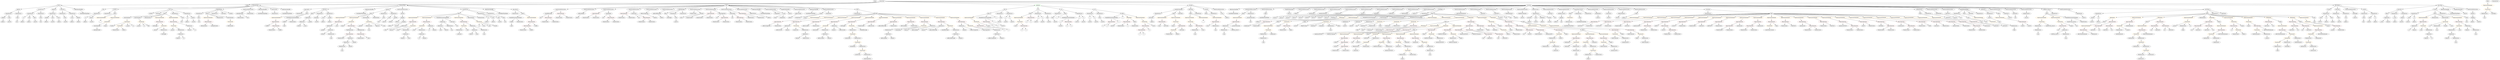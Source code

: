 strict digraph {
	graph [bb="0,0,36590,1044"];
	node [label="\N"];
	Enter	[height=0.5,
		pos="12821,1026",
		width=0.83628];
	FunctionCall_Unnamed_41	[color=orange,
		height=0.5,
		label=FunctionCall,
		pos="20467,306",
		width=1.6125];
	Identifier_ratePreICO_3	[color=black,
		height=0.5,
		label=ratePreICO,
		pos="20470,234",
		width=1.4739];
	FunctionCall_Unnamed_41 -> Identifier_ratePreICO_3	[pos="e,20469,252.1 20467,287.7 20468,280.41 20468,271.73 20468,263.54"];
	MemberAccess_Unnamed_32	[color=black,
		height=0.5,
		label=MemberAccess,
		pos="20610,234",
		width=1.9174];
	FunctionCall_Unnamed_41 -> MemberAccess_Unnamed_32	[pos="e,20578,250.38 20497,290.33 20517,280.17 20545,266.53 20568,255.33"];
	ExpressionStatement_Unnamed_2	[color=orange,
		height=0.5,
		label=ExpressionStatement,
		pos="14104,738",
		width=2.458];
	FunctionCall_Unnamed_2	[color=orange,
		height=0.5,
		label=FunctionCall,
		pos="14205,666",
		width=1.6125];
	ExpressionStatement_Unnamed_2 -> FunctionCall_Unnamed_2	[pos="e,14182,682.91 14128,720.23 14141,710.94 14158,699.28 14173,689.23"];
	BinaryOperation_Unnamed_19	[color=brown,
		height=0.5,
		label=BinaryOperation,
		pos="5261.6,450",
		width=1.9867];
	NumberLiteral_Unnamed_6	[color=black,
		height=0.5,
		label=NumberLiteral,
		pos="5249.6,378",
		width=1.765];
	BinaryOperation_Unnamed_19 -> NumberLiteral_Unnamed_6	[pos="e,5252.5,396.1 5258.6,431.7 5257.4,424.32 5255.8,415.52 5254.4,407.25"];
	Identifier__value_7	[color=black,
		height=0.5,
		label=_value,
		pos="5365.6,378",
		width=0.96103];
	BinaryOperation_Unnamed_19 -> Identifier__value_7	[pos="e,5345.1,392.79 5285.7,432.76 5300.6,422.73 5319.9,409.78 5335.7,399.1"];
	ParameterList_Unnamed_55	[color=black,
		height=0.5,
		label=ParameterList,
		pos="30698,810",
		width=1.7095];
	Parameter__amount_1	[color=black,
		height=0.5,
		label=_amount,
		pos="30607,738",
		width=1.1967];
	ParameterList_Unnamed_55 -> Parameter__amount_1	[pos="e,30626,754.19 30676,792.76 30664,783.31 30649,771.27 30635,760.98"];
	Parameter__to_3	[color=black,
		height=0.5,
		label=_to,
		pos="30698,738",
		width=0.75];
	ParameterList_Unnamed_55 -> Parameter__to_3	[pos="e,30698,756.1 30698,791.7 30698,784.41 30698,775.73 30698,767.54"];
	Identifier_a_7	[color=black,
		height=0.5,
		label=a,
		pos="14666,522",
		width=0.75];
	Identifier__amount_6	[color=black,
		height=0.5,
		label=_amount,
		pos="31815,594",
		width=1.1967];
	Block_Unnamed_21	[color=black,
		height=0.5,
		label=Block,
		pos="28145,810",
		width=0.90558];
	ExpressionStatement_Unnamed_55	[color=orange,
		height=0.5,
		label=ExpressionStatement,
		pos="28238,738",
		width=2.458];
	Block_Unnamed_21 -> ExpressionStatement_Unnamed_55	[pos="e,28215,755.86 28163,794.83 28176,785.59 28192,773.3 28206,762.61"];
	ElementaryTypeName_address_29	[color=black,
		height=0.5,
		label=address,
		pos="8464.6,738",
		width=1.0996];
	BinaryOperation_Unnamed_114	[color=brown,
		height=0.5,
		label=BinaryOperation,
		pos="23877,522",
		width=1.9867];
	Identifier_totalICOAmount_3	[color=black,
		height=0.5,
		label=totalICOAmount,
		pos="23877,450",
		width=2.0283];
	BinaryOperation_Unnamed_114 -> Identifier_totalICOAmount_3	[pos="e,23877,468.1 23877,503.7 23877,496.41 23877,487.73 23877,479.54"];
	FunctionCall_Unnamed_52	[color=orange,
		height=0.5,
		label=FunctionCall,
		pos="24026,450",
		width=1.6125];
	BinaryOperation_Unnamed_114 -> FunctionCall_Unnamed_52	[pos="e,23994,465.61 23909,505.64 23931,495.31 23960,481.6 23984,470.5"];
	ElementaryTypeName_address_37	[color=black,
		height=0.5,
		label=address,
		pos="22737,666",
		width=1.0996];
	ElementaryTypeName_uint8	[color=black,
		height=0.5,
		label=uint8,
		pos="4183.6,594",
		width=0.7947];
	Parameter_balance	[color=black,
		height=0.5,
		label=balance,
		pos="35167,738",
		width=1.0719];
	ElementaryTypeName_uint256_26	[color=black,
		height=0.5,
		label=uint256,
		pos="35164,666",
		width=1.0442];
	Parameter_balance -> ElementaryTypeName_uint256_26	[pos="e,35164,684.1 35166,719.7 35166,712.41 35165,703.73 35165,695.54"];
	VariableDeclaration_purchaser	[color=black,
		height=0.5,
		label=purchaser,
		pos="22348,738",
		width=1.3076];
	ElementaryTypeName_address_33	[color=black,
		height=0.5,
		label=address,
		pos="22350,666",
		width=1.0996];
	VariableDeclaration_purchaser -> ElementaryTypeName_address_33	[pos="e,22349,684.1 22348,719.7 22348,712.41 22349,703.73 22349,695.54"];
	InheritanceSpecifier_Unnamed_8	[color=black,
		height=0.5,
		label=InheritanceSpecifier,
		pos="18043,882",
		width=2.3333];
	UserDefinedTypeName_Unnamed_8	[color=black,
		height=0.5,
		label=UserDefinedTypeName,
		pos="18019,810",
		width=2.7214];
	InheritanceSpecifier_Unnamed_8 -> UserDefinedTypeName_Unnamed_8	[pos="e,18024,828.1 18037,863.7 18034,856.24 18031,847.32 18028,838.97"];
	BinaryOperation_Unnamed_34	[color=brown,
		height=0.5,
		label=BinaryOperation,
		pos="8730.6,810",
		width=1.9867];
	NumberLiteral_Unnamed_23	[color=black,
		height=0.5,
		label=NumberLiteral,
		pos="8585.6,738",
		width=1.765];
	BinaryOperation_Unnamed_34 -> NumberLiteral_Unnamed_23	[pos="e,8616.7,754.01 8698.4,793.46 8677.4,783.31 8649.7,769.95 8627,759.01"];
	NumberLiteral_Unnamed_22	[color=black,
		height=0.5,
		label=NumberLiteral,
		pos="8730.6,738",
		width=1.765];
	BinaryOperation_Unnamed_34 -> NumberLiteral_Unnamed_22	[pos="e,8730.6,756.1 8730.6,791.7 8730.6,784.41 8730.6,775.73 8730.6,767.54"];
	Identifier__to_4	[color=black,
		height=0.5,
		label=_to,
		pos="6150.6,378",
		width=0.75];
	Parameter_a_1	[color=black,
		height=0.5,
		label=a,
		pos="15777,738",
		width=0.75];
	ElementaryTypeName_uint256_12	[color=black,
		height=0.5,
		label=uint256,
		pos="15718,666",
		width=1.0442];
	Parameter_a_1 -> ElementaryTypeName_uint256_12	[pos="e,15731,683.13 15764,721.81 15756,713.07 15747,701.87 15739,691.87"];
	MemberAccess_Unnamed_51	[color=black,
		height=0.5,
		label=MemberAccess,
		pos="17881,522",
		width=1.9174];
	Identifier_msg_16	[color=black,
		height=0.5,
		label=msg,
		pos="17881,450",
		width=0.75];
	MemberAccess_Unnamed_51 -> Identifier_msg_16	[pos="e,17881,468.1 17881,503.7 17881,496.41 17881,487.73 17881,479.54"];
	StateVariableDeclaration_Unnamed_17	[color=black,
		height=0.5,
		label=StateVariableDeclaration,
		pos="8258.6,882",
		width=2.8184];
	VariableDeclaration_summBilborough	[color=black,
		height=0.5,
		label=summBilborough,
		pos="8045.6,810",
		width=2.0699];
	StateVariableDeclaration_Unnamed_17 -> VariableDeclaration_summBilborough	[pos="e,8088.6,825.14 8211.8,865.64 8178.7,854.74 8134.1,840.1 8099.5,828.71"];
	BinaryOperation_Unnamed_38	[color=brown,
		height=0.5,
		label=BinaryOperation,
		pos="8258.6,810",
		width=1.9867];
	StateVariableDeclaration_Unnamed_17 -> BinaryOperation_Unnamed_38	[pos="e,8258.6,828.1 8258.6,863.7 8258.6,856.41 8258.6,847.73 8258.6,839.54"];
	ElementaryTypeName_uint256_18	[color=black,
		height=0.5,
		label=uint256,
		pos="15298,666",
		width=1.0442];
	VariableDeclaration_vundflw	[color=black,
		height=0.5,
		label=vundflw,
		pos="4183.6,666",
		width=1.1274];
	VariableDeclaration_vundflw -> ElementaryTypeName_uint8	[pos="e,4183.6,612.1 4183.6,647.7 4183.6,640.41 4183.6,631.73 4183.6,623.54"];
	FunctionCall_Unnamed_10	[color=orange,
		height=0.5,
		label=FunctionCall,
		pos="5143.6,666",
		width=1.6125];
	Identifier_require	[color=black,
		height=0.5,
		label=require,
		pos="5017.6,594",
		width=1.0026];
	FunctionCall_Unnamed_10 -> Identifier_require	[pos="e,5041.1,608.04 5116.2,649.81 5097.1,639.15 5071.3,624.83 5050.9,613.5"];
	BinaryOperation_Unnamed_18	[color=brown,
		height=0.5,
		label=BinaryOperation,
		pos="5143.6,594",
		width=1.9867];
	FunctionCall_Unnamed_10 -> BinaryOperation_Unnamed_18	[pos="e,5143.6,612.1 5143.6,647.7 5143.6,640.41 5143.6,631.73 5143.6,623.54"];
	Parameter_None_13	[color=black,
		height=0.5,
		label=None,
		pos="2954.6,738",
		width=0.85014];
	ElementaryTypeName_bool_8	[color=black,
		height=0.5,
		label=bool,
		pos="2954.6,666",
		width=0.76697];
	Parameter_None_13 -> ElementaryTypeName_bool_8	[pos="e,2954.6,684.1 2954.6,719.7 2954.6,712.41 2954.6,703.73 2954.6,695.54"];
	ElementaryTypeName_uint256_35	[color=black,
		height=0.5,
		label=uint256,
		pos="18730,810",
		width=1.0442];
	IfStatement_Unnamed_6	[color=orange,
		height=0.5,
		label=IfStatement,
		pos="19591,738",
		width=1.4739];
	BinaryOperation_Unnamed_116	[color=brown,
		height=0.5,
		label=BinaryOperation,
		pos="18498,666",
		width=1.9867];
	IfStatement_Unnamed_6 -> BinaryOperation_Unnamed_116	[pos="e,18558,675.95 19553,725.1 19545,723.06 19536,721.21 19529,720 19133,658.73 19028,717.57 18630,684 18610,682.35 18589,679.93 18570,\
677.43"];
	Block_Unnamed_31	[color=black,
		height=0.5,
		label=Block,
		pos="18672,666",
		width=0.90558];
	IfStatement_Unnamed_6 -> Block_Unnamed_31	[pos="e,18700,675.39 19553,725.13 19545,723.09 19536,721.24 19529,720 19182,665.25 19087,734.82 18740,684 18730,682.62 18720,680.5 18711,\
678.22"];
	Identifier_backAmount_1	[color=black,
		height=0.5,
		label=backAmount,
		pos="22924,306",
		width=1.6264];
	FunctionCall_Unnamed_31	[color=orange,
		height=0.5,
		label=FunctionCall,
		pos="25872,594",
		width=1.6125];
	Identifier_createTokenContract	[color=black,
		height=0.5,
		label=createTokenContract,
		pos="25872,522",
		width=2.4719];
	FunctionCall_Unnamed_31 -> Identifier_createTokenContract	[pos="e,25872,540.1 25872,575.7 25872,568.41 25872,559.73 25872,551.54"];
	FunctionCall_Unnamed_8	[color=orange,
		height=0.5,
		label=FunctionCall,
		pos="6846.6,594",
		width=1.6125];
	MemberAccess_Unnamed_9	[color=black,
		height=0.5,
		label=MemberAccess,
		pos="6797.6,522",
		width=1.9174];
	FunctionCall_Unnamed_8 -> MemberAccess_Unnamed_9	[pos="e,6809.3,539.79 6834.7,576.05 6829.1,567.97 6822.2,558.12 6815.9,549.11"];
	Identifier__value_5	[color=black,
		height=0.5,
		label=_value,
		pos="6919.6,522",
		width=0.96103];
	FunctionCall_Unnamed_8 -> Identifier__value_5	[pos="e,6903.9,538.04 6863.9,576.41 6873.4,567.31 6885.3,555.9 6895.6,545.96"];
	FunctionDefinition_approve	[color=black,
		height=0.5,
		label=approve,
		pos="263.59,882",
		width=1.1412];
	ParameterList_Unnamed_9	[color=black,
		height=0.5,
		label=ParameterList,
		pos="122.59,810",
		width=1.7095];
	FunctionDefinition_approve -> ParameterList_Unnamed_9	[pos="e,152.91,826.05 237.07,867.83 216.22,857.48 186.83,842.89 163.05,831.09"];
	ParameterList_Unnamed_10	[color=black,
		height=0.5,
		label=ParameterList,
		pos="263.59,810",
		width=1.7095];
	FunctionDefinition_approve -> ParameterList_Unnamed_10	[pos="e,263.59,828.1 263.59,863.7 263.59,856.41 263.59,847.73 263.59,839.54"];
	NumberLiteral_Unnamed_25	[color=black,
		height=0.5,
		label=NumberLiteral,
		pos="10845,666",
		width=1.765];
	IfStatement_Unnamed_7	[color=orange,
		height=0.5,
		label=IfStatement,
		pos="30910,738",
		width=1.4739];
	Block_Unnamed_35	[color=black,
		height=0.5,
		label=Block,
		pos="30788,666",
		width=0.90558];
	IfStatement_Unnamed_7 -> Block_Unnamed_35	[pos="e,30810,679.65 30883,721.98 30865,711.24 30839,696.72 30819,685.3"];
	BinaryOperation_Unnamed_121	[color=brown,
		height=0.5,
		label=BinaryOperation,
		pos="30910,666",
		width=1.9867];
	IfStatement_Unnamed_7 -> BinaryOperation_Unnamed_121	[pos="e,30910,684.1 30910,719.7 30910,712.41 30910,703.73 30910,695.54"];
	ExpressionStatement_Unnamed_81	[color=orange,
		height=0.5,
		label=ExpressionStatement,
		pos="30526,594",
		width=2.458];
	Block_Unnamed_35 -> ExpressionStatement_Unnamed_81	[pos="e,30588,607.17 30763,653.94 30757,651.81 30752,649.71 30747,648 30698,632.24 30642,618.88 30599,609.52"];
	Identifier_weiAmount_3	[color=black,
		height=0.5,
		label=weiAmount,
		pos="20805,234",
		width=1.4739];
	BinaryOperation_Unnamed_83	[color=brown,
		height=0.5,
		label=BinaryOperation,
		pos="29588,666",
		width=1.9867];
	Identifier_rateICO_1	[color=black,
		height=0.5,
		label=rateICO,
		pos="29588,594",
		width=1.1274];
	BinaryOperation_Unnamed_83 -> Identifier_rateICO_1	[pos="e,29588,612.1 29588,647.7 29588,640.41 29588,631.73 29588,623.54"];
	Identifier__rateICO	[color=black,
		height=0.5,
		label=_rateICO,
		pos="29692,594",
		width=1.266];
	BinaryOperation_Unnamed_83 -> Identifier__rateICO	[pos="e,29669,609.95 29612,648.76 29626,639.07 29645,626.64 29660,616.17"];
	ElementaryTypeName_uint256_9	[color=black,
		height=0.5,
		label=uint256,
		pos="15997,666",
		width=1.0442];
	NumberLiteral_Unnamed_54	[color=black,
		height=0.5,
		label=NumberLiteral,
		pos="25143,522",
		width=1.765];
	Identifier_now_11	[color=black,
		height=0.5,
		label=now,
		pos="31673,522",
		width=0.75];
	Identifier_require_6	[color=black,
		height=0.5,
		label=require,
		pos="18681,594",
		width=1.0026];
	Identifier_minQuanValues	[color=black,
		height=0.5,
		label=minQuanValues,
		pos="28599,594",
		width=1.9174];
	ParameterList_Unnamed_41	[color=black,
		height=0.5,
		label=ParameterList,
		pos="2956.6,810",
		width=1.7095];
	ParameterList_Unnamed_41 -> Parameter_None_13	[pos="e,2955.1,756.1 2956.1,791.7 2955.9,784.41 2955.6,775.73 2955.4,767.54"];
	Identifier_require_5	[color=black,
		height=0.5,
		label=require,
		pos="20572,594",
		width=1.0026];
	NewExpression_Unnamed	[color=black,
		height=0.5,
		label=NewExpression,
		pos="22936,666",
		width=1.9174];
	UserDefinedTypeName_Unnamed_11	[color=black,
		height=0.5,
		label=UserDefinedTypeName,
		pos="22936,594",
		width=2.7214];
	NewExpression_Unnamed -> UserDefinedTypeName_Unnamed_11	[pos="e,22936,612.1 22936,647.7 22936,640.41 22936,631.73 22936,623.54"];
	Identifier_msg_9	[color=black,
		height=0.5,
		label=msg,
		pos="17478,450",
		width=0.75];
	Identifier_maxAmountPreICO	[color=black,
		height=0.5,
		label=maxAmountPreICO,
		pos="26945,594",
		width=2.361];
	FunctionCall_Unnamed_18	[color=orange,
		height=0.5,
		label=FunctionCall,
		pos="2108.6,666",
		width=1.6125];
	Identifier__amount_2	[color=black,
		height=0.5,
		label=_amount,
		pos="2064.6,594",
		width=1.1967];
	FunctionCall_Unnamed_18 -> Identifier__amount_2	[pos="e,2075.1,611.79 2097.9,648.05 2092.9,640.06 2086.8,630.33 2081.2,621.4"];
	Identifier__to_8	[color=black,
		height=0.5,
		label=_to,
		pos="2152.6,594",
		width=0.75];
	FunctionCall_Unnamed_18 -> Identifier__to_8	[pos="e,2142.6,610.83 2119.2,648.05 2124.5,639.73 2130.9,629.54 2136.7,620.32"];
	Identifier_Mint	[color=black,
		height=0.5,
		label=Mint,
		pos="2225.6,594",
		width=0.76697];
	FunctionCall_Unnamed_18 -> Identifier_Mint	[pos="e,2205.9,606.8 2134.6,649.46 2152.8,638.54 2177.3,623.9 2196.2,612.55"];
	ElementaryTypeName_address_31	[color=black,
		height=0.5,
		label=address,
		pos="9706.6,738",
		width=1.0996];
	FunctionDefinition_increaseLockTime_intou13	[color=black,
		height=0.5,
		label=increaseLockTime_intou13,
		pos="18280,882",
		width=3.0956];
	Block_Unnamed_32	[color=black,
		height=0.5,
		label=Block,
		pos="18168,810",
		width=0.90558];
	FunctionDefinition_increaseLockTime_intou13 -> Block_Unnamed_32	[pos="e,18188,824.06 18252,864.05 18236,853.77 18215,840.63 18198,829.99"];
	ParameterList_Unnamed_53	[color=black,
		height=0.5,
		label=ParameterList,
		pos="18280,810",
		width=1.7095];
	FunctionDefinition_increaseLockTime_intou13 -> ParameterList_Unnamed_53	[pos="e,18280,828.1 18280,863.7 18280,856.41 18280,847.73 18280,839.54"];
	Identifier_msg_10	[color=black,
		height=0.5,
		label=msg,
		pos="36372,738",
		width=0.75];
	BinaryOperation_Unnamed_14	[color=brown,
		height=0.5,
		label=BinaryOperation,
		pos="4053.6,666",
		width=1.9867];
	Identifier_vundflw	[color=black,
		height=0.5,
		label=vundflw,
		pos="3929.6,594",
		width=1.1274];
	BinaryOperation_Unnamed_14 -> Identifier_vundflw	[pos="e,3953.8,608.7 4025.4,649.12 4007.2,638.79 3983.2,625.26 3963.8,614.31"];
	BinaryOperation_Unnamed_15	[color=brown,
		height=0.5,
		label=BinaryOperation,
		pos="4059.6,594",
		width=1.9867];
	BinaryOperation_Unnamed_14 -> BinaryOperation_Unnamed_15	[pos="e,4058.1,612.1 4055.1,647.7 4055.7,640.41 4056.4,631.73 4057.1,623.54"];
	ExpressionStatement_Unnamed_76	[color=orange,
		height=0.5,
		label=ExpressionStatement,
		pos="18063,738",
		width=2.458];
	Block_Unnamed_32 -> ExpressionStatement_Unnamed_76	[pos="e,18088,755.67 18147,795.5 18133,786 18114,773.06 18097,761.95"];
	Identifier_allowTotalMintAmount_4	[color=black,
		height=0.5,
		label=allowTotalMintAmount,
		pos="33379,450",
		width=2.6798];
	Identifier_now_3	[color=black,
		height=0.5,
		label=now,
		pos="22297,450",
		width=0.75];
	ExpressionStatement_Unnamed_22	[color=orange,
		height=0.5,
		label=ExpressionStatement,
		pos="11943,738",
		width=2.458];
	BinaryOperation_Unnamed_39	[color=brown,
		height=0.5,
		label=BinaryOperation,
		pos="11321,666",
		width=1.9867];
	ExpressionStatement_Unnamed_22 -> BinaryOperation_Unnamed_39	[pos="e,11387,673.09 11879,725.23 11867,723.34 11856,721.51 11845,720 11760,708.45 11522,685.72 11398,674.14"];
	Parameter__to_1	[color=black,
		height=0.5,
		label=_to,
		pos="7153.6,738",
		width=0.75];
	ElementaryTypeName_address_17	[color=black,
		height=0.5,
		label=address,
		pos="7153.6,666",
		width=1.0996];
	Parameter__to_1 -> ElementaryTypeName_address_17	[pos="e,7153.6,684.1 7153.6,719.7 7153.6,712.41 7153.6,703.73 7153.6,695.54"];
	ExpressionStatement_Unnamed_18	[color=orange,
		height=0.5,
		label=ExpressionStatement,
		pos="1537.6,738",
		width=2.458];
	Identifier___1	[color=black,
		height=0.5,
		label=_,
		pos="1508.6,666",
		width=0.75];
	ExpressionStatement_Unnamed_18 -> Identifier___1	[pos="e,1515.5,683.62 1530.4,719.7 1527.2,711.95 1523.4,702.64 1519.8,694.02"];
	MemberAccess_Unnamed_56	[color=black,
		height=0.5,
		label=MemberAccess,
		pos="33807,378",
		width=1.9174];
	FunctionCall_Unnamed_65	[color=orange,
		height=0.5,
		label=FunctionCall,
		pos="33807,306",
		width=1.6125];
	MemberAccess_Unnamed_56 -> FunctionCall_Unnamed_65	[pos="e,33807,324.1 33807,359.7 33807,352.41 33807,343.73 33807,335.54"];
	Parameter__owner_1	[color=black,
		height=0.5,
		label=_owner,
		pos="4763.6,738",
		width=1.0719];
	ElementaryTypeName_address_19	[color=black,
		height=0.5,
		label=address,
		pos="4764.6,666",
		width=1.0996];
	Parameter__owner_1 -> ElementaryTypeName_address_19	[pos="e,4764.3,684.1 4763.8,719.7 4763.9,712.41 4764.1,703.73 4764.2,695.54"];
	NumberLiteral_Unnamed_2	[color=black,
		height=0.5,
		label=NumberLiteral,
		pos="4305.6,666",
		width=1.765];
	Block_Unnamed_27	[color=black,
		height=0.5,
		label=Block,
		pos="20676,522",
		width=0.90558];
	ExpressionStatement_Unnamed_61	[color=orange,
		height=0.5,
		label=ExpressionStatement,
		pos="20286,450",
		width=2.458];
	Block_Unnamed_27 -> ExpressionStatement_Unnamed_61	[pos="e,20351,462.56 20651,509.73 20646,507.57 20640,505.51 20635,504 20526,474.18 20495,485.63 20384,468 20377,466.88 20369,465.67 20362,\
464.44"];
	ExpressionStatement_Unnamed_62	[color=orange,
		height=0.5,
		label=ExpressionStatement,
		pos="20481,450",
		width=2.458];
	Block_Unnamed_27 -> ExpressionStatement_Unnamed_62	[pos="e,20526,465.81 20651,510.32 20645,508.17 20640,505.97 20635,504 20602,491.83 20566,479.27 20537,469.44"];
	ExpressionStatement_Unnamed_63	[color=orange,
		height=0.5,
		label=ExpressionStatement,
		pos="20676,450",
		width=2.458];
	Block_Unnamed_27 -> ExpressionStatement_Unnamed_63	[pos="e,20676,468.1 20676,503.7 20676,496.41 20676,487.73 20676,479.54"];
	FunctionDefinition_add	[color=black,
		height=0.5,
		label=add,
		pos="14641,882",
		width=0.75];
	Block_Unnamed_4	[color=black,
		height=0.5,
		label=Block,
		pos="14394,810",
		width=0.90558];
	FunctionDefinition_add -> Block_Unnamed_4	[pos="e,14422,819.12 14616,874.03 14573,861.91 14485,836.85 14433,822.24"];
	ParameterList_Unnamed_19	[color=black,
		height=0.5,
		label=ParameterList,
		pos="14570,810",
		width=1.7095];
	FunctionDefinition_add -> ParameterList_Unnamed_19	[pos="e,14587,827.7 14626,866.5 14617,857.59 14605,845.94 14595,835.62"];
	ParameterList_Unnamed_18	[color=black,
		height=0.5,
		label=ParameterList,
		pos="14711,810",
		width=1.7095];
	FunctionDefinition_add -> ParameterList_Unnamed_18	[pos="e,14694,827.7 14655,866.5 14664,857.59 14676,845.94 14686,835.62"];
	Identifier_allowed_3	[color=black,
		height=0.5,
		label=allowed,
		pos="4712.6,450",
		width=1.0858];
	Identifier__to_10	[color=black,
		height=0.5,
		label=_to,
		pos="32664,522",
		width=0.75];
	Identifier_msg_18	[color=black,
		height=0.5,
		label=msg,
		pos="29825,450",
		width=0.75];
	BinaryOperation_Unnamed_124	[color=brown,
		height=0.5,
		label=BinaryOperation,
		pos="30479,522",
		width=1.9867];
	ExpressionStatement_Unnamed_81 -> BinaryOperation_Unnamed_124	[pos="e,30490,540.1 30514,575.7 30509,567.81 30502,558.3 30496,549.55"];
	StateVariableDeclaration_Unnamed_18	[color=black,
		height=0.5,
		label=StateVariableDeclaration,
		pos="18519,882",
		width=2.8184];
	VariableDeclaration_token	[color=black,
		height=0.5,
		label=token,
		pos="18491,810",
		width=0.864];
	StateVariableDeclaration_Unnamed_18 -> VariableDeclaration_token	[pos="e,18497,827.62 18512,863.7 18509,856.04 18505,846.85 18502,838.3"];
	ExpressionStatement_Unnamed_53	[color=orange,
		height=0.5,
		label=ExpressionStatement,
		pos="23948,738",
		width=2.458];
	BinaryOperation_Unnamed_80	[color=brown,
		height=0.5,
		label=BinaryOperation,
		pos="23308,666",
		width=1.9867];
	ExpressionStatement_Unnamed_53 -> BinaryOperation_Unnamed_80	[pos="e,23367,676.39 23884,725.07 23873,723.2 23862,721.42 23851,720 23662,695.54 23613,705.82 23424,684 23409,682.3 23393,680.19 23378,\
678.04"];
	Identifier_totalPreICOAmount_1	[color=black,
		height=0.5,
		label=totalPreICOAmount,
		pos="20900,378",
		width=2.3748];
	ElementaryTypeName_string	[color=black,
		height=0.5,
		label=string,
		pos="11375,738",
		width=0.864];
	Identifier_msg_8	[color=black,
		height=0.5,
		label=msg,
		pos="17751,522",
		width=0.75];
	ExpressionStatement_Unnamed_21	[color=orange,
		height=0.5,
		label=ExpressionStatement,
		pos="3091.6,738",
		width=2.458];
	BinaryOperation_Unnamed_28	[color=brown,
		height=0.5,
		label=BinaryOperation,
		pos="3091.6,666",
		width=1.9867];
	ExpressionStatement_Unnamed_21 -> BinaryOperation_Unnamed_28	[pos="e,3091.6,684.1 3091.6,719.7 3091.6,712.41 3091.6,703.73 3091.6,695.54"];
	Identifier_now_9	[color=black,
		height=0.5,
		label=now,
		pos="33697,522",
		width=0.75];
	ModifierInvocation_canMint	[color=black,
		height=0.5,
		label=canMint,
		pos="2193.6,810",
		width=1.1274];
	BinaryOperation_Unnamed_101	[color=brown,
		height=0.5,
		label=BinaryOperation,
		pos="19670,378",
		width=1.9867];
	Identifier_endICO_1	[color=black,
		height=0.5,
		label=endICO,
		pos="19540,306",
		width=1.1274];
	BinaryOperation_Unnamed_101 -> Identifier_endICO_1	[pos="e,19565,320.53 19640,361.29 19621,350.81 19595,336.97 19575,325.88"];
	BinaryOperation_Unnamed_102	[color=brown,
		height=0.5,
		label=BinaryOperation,
		pos="19670,306",
		width=1.9867];
	BinaryOperation_Unnamed_101 -> BinaryOperation_Unnamed_102	[pos="e,19670,324.1 19670,359.7 19670,352.41 19670,343.73 19670,335.54"];
	Identifier_beneficiary	[color=black,
		height=0.5,
		label=beneficiary,
		pos="21877,522",
		width=1.4184];
	NumberLiteral_Unnamed_21	[color=black,
		height=0.5,
		label=NumberLiteral,
		pos="8883.6,666",
		width=1.765];
	BinaryOperation_Unnamed_106	[color=brown,
		height=0.5,
		label=BinaryOperation,
		pos="22385,522",
		width=1.9867];
	BinaryOperation_Unnamed_106 -> Identifier_now_3	[pos="e,22313,464.42 22364,504.41 22351,494.49 22335,481.81 22322,471.3"];
	Identifier_startICO_4	[color=black,
		height=0.5,
		label=startICO,
		pos="22385,450",
		width=1.1967];
	BinaryOperation_Unnamed_106 -> Identifier_startICO_4	[pos="e,22385,468.1 22385,503.7 22385,496.41 22385,487.73 22385,479.54"];
	ExpressionStatement_Unnamed_17	[color=orange,
		height=0.5,
		label=ExpressionStatement,
		pos="1732.6,738",
		width=2.458];
	FunctionCall_Unnamed_15	[color=orange,
		height=0.5,
		label=FunctionCall,
		pos="1611.6,666",
		width=1.6125];
	ExpressionStatement_Unnamed_17 -> FunctionCall_Unnamed_15	[pos="e,1638.1,682.35 1704.2,720.59 1687.4,710.88 1666,698.49 1648,688.07"];
	UserDefinedTypeName_Unnamed_6	[color=black,
		height=0.5,
		label=UserDefinedTypeName,
		pos="11895,810",
		width=2.7214];
	Identifier_mintAmount3	[color=black,
		height=0.5,
		label=mintAmount3,
		pos="26359,594",
		width=1.6957];
	Identifier_mintAmount2_1	[color=black,
		height=0.5,
		label=mintAmount2,
		pos="32279,378",
		width=1.6957];
	UsingForDeclaration_Unnamed_2	[color=black,
		height=0.5,
		label=UsingForDeclaration,
		pos="18730,882",
		width=2.4303];
	UsingForDeclaration_Unnamed_2 -> ElementaryTypeName_uint256_35	[pos="e,18730,828.1 18730,863.7 18730,856.41 18730,847.73 18730,839.54"];
	ElementaryTypeName_uint256_50	[color=black,
		height=0.5,
		label=uint256,
		pos="18897,738",
		width=1.0442];
	BinaryOperation_Unnamed_57	[color=brown,
		height=0.5,
		label=BinaryOperation,
		pos="24341,666",
		width=1.9867];
	Identifier_endICO	[color=black,
		height=0.5,
		label=endICO,
		pos="24211,594",
		width=1.1274];
	BinaryOperation_Unnamed_57 -> Identifier_endICO	[pos="e,24236,608.53 24311,649.29 24292,638.81 24266,624.97 24246,613.88"];
	BinaryOperation_Unnamed_58	[color=brown,
		height=0.5,
		label=BinaryOperation,
		pos="24341,594",
		width=1.9867];
	BinaryOperation_Unnamed_57 -> BinaryOperation_Unnamed_58	[pos="e,24341,612.1 24341,647.7 24341,640.41 24341,631.73 24341,623.54"];
	ElementaryTypeName_address_32	[color=black,
		height=0.5,
		label=address,
		pos="23802,738",
		width=1.0996];
	StateVariableDeclaration_Unnamed_10	[color=black,
		height=0.5,
		label=StateVariableDeclaration,
		pos="8600.6,882",
		width=2.8184];
	VariableDeclaration_addressJenkins	[color=black,
		height=0.5,
		label=addressJenkins,
		pos="8519.6,810",
		width=1.8481];
	StateVariableDeclaration_Unnamed_10 -> VariableDeclaration_addressJenkins	[pos="e,8538.7,827.55 8581,864.05 8570.9,855.31 8558.3,844.49 8547.2,834.9"];
	FunctionCall_Unnamed_51	[color=orange,
		height=0.5,
		label=FunctionCall,
		pos="23059,306",
		width=1.6125];
	Identifier_weiAmount_6	[color=black,
		height=0.5,
		label=weiAmount,
		pos="22919,234",
		width=1.4739];
	FunctionCall_Unnamed_51 -> Identifier_weiAmount_6	[pos="e,22947,249.35 23029,290.15 23008,279.76 22980,265.77 22958,254.48"];
	MemberAccess_Unnamed_43	[color=black,
		height=0.5,
		label=MemberAccess,
		pos="23059,234",
		width=1.9174];
	FunctionCall_Unnamed_51 -> MemberAccess_Unnamed_43	[pos="e,23059,252.1 23059,287.7 23059,280.41 23059,271.73 23059,263.54"];
	ElementaryTypeName_uint_6	[color=black,
		height=0.5,
		label=uint,
		pos="28600,738",
		width=0.75];
	ExpressionStatement_Unnamed_36	[color=orange,
		height=0.5,
		label=ExpressionStatement,
		pos="24143,738",
		width=2.458];
	BinaryOperation_Unnamed_54	[color=brown,
		height=0.5,
		label=BinaryOperation,
		pos="23505,666",
		width=1.9867];
	ExpressionStatement_Unnamed_36 -> BinaryOperation_Unnamed_54	[pos="e,23571,672.92 24079,725.21 24067,723.32 24056,721.5 24045,720 23957,708.17 23710,685.37 23582,673.92"];
	Mapping_Unnamed	[color=black,
		height=0.5,
		label=Mapping,
		pos="36198,738",
		width=1.2105];
	ElementaryTypeName_address_11	[color=black,
		height=0.5,
		label=address,
		pos="36196,666",
		width=1.0996];
	Mapping_Unnamed -> ElementaryTypeName_address_11	[pos="e,36196,684.1 36197,719.7 36197,712.41 36197,703.73 36196,695.54"];
	ElementaryTypeName_uint256_24	[color=black,
		height=0.5,
		label=uint256,
		pos="36291,666",
		width=1.0442];
	Mapping_Unnamed -> ElementaryTypeName_uint256_24	[pos="e,36271,681.68 36218,721.81 36231,712.05 36248,699.22 36262,688.42"];
	Identifier_startICO_3	[color=black,
		height=0.5,
		label=startICO,
		pos="19540,234",
		width=1.1967];
	Identifier_lockTime_intou13_1	[color=black,
		height=0.5,
		label=lockTime_intou13,
		pos="30062,450",
		width=2.1669];
	EventDefinition_Mint	[color=black,
		height=0.5,
		label=Mint,
		pos="1512.6,882",
		width=0.76697];
	ParameterList_Unnamed_35	[color=black,
		height=0.5,
		label=ParameterList,
		pos="1425.6,810",
		width=1.7095];
	EventDefinition_Mint -> ParameterList_Unnamed_35	[pos="e,1446,827.41 1495.8,867.5 1484.1,858.12 1468.3,845.36 1454.6,834.35"];
	VariableDeclaration_mintStart2	[color=black,
		height=0.5,
		label=mintStart2,
		pos="21717,810",
		width=1.3491];
	ElementaryTypeName_uint_7	[color=black,
		height=0.5,
		label=uint,
		pos="21924,738",
		width=0.75];
	VariableDeclaration_mintStart2 -> ElementaryTypeName_uint_7	[pos="e,21902,749.57 21755,798.72 21790,789 21843,773.35 21888,756 21889,755.41 21891,754.77 21892,754.12"];
	StateVariableDeclaration_Unnamed_15	[color=black,
		height=0.5,
		label=StateVariableDeclaration,
		pos="8918.6,882",
		width=2.8184];
	StateVariableDeclaration_Unnamed_15 -> BinaryOperation_Unnamed_34	[pos="e,8769.4,825.46 8876.4,865.29 8847.9,854.66 8810.1,840.59 8780.1,829.43"];
	VariableDeclaration_summJenkins	[color=black,
		height=0.5,
		label=summJenkins,
		pos="8918.6,810",
		width=1.6679];
	StateVariableDeclaration_Unnamed_15 -> VariableDeclaration_summJenkins	[pos="e,8918.6,828.1 8918.6,863.7 8918.6,856.41 8918.6,847.73 8918.6,839.54"];
	MemberAccess_Unnamed_52	[color=black,
		height=0.5,
		label=MemberAccess,
		pos="30227,450",
		width=1.9174];
	Identifier_msg_17	[color=black,
		height=0.5,
		label=msg,
		pos="30227,378",
		width=0.75];
	MemberAccess_Unnamed_52 -> Identifier_msg_17	[pos="e,30227,396.1 30227,431.7 30227,424.41 30227,415.73 30227,407.54"];
	ExpressionStatement_Unnamed_72	[color=orange,
		height=0.5,
		label=ExpressionStatement,
		pos="19751,738",
		width=2.458];
	FunctionCall_Unnamed_53	[color=orange,
		height=0.5,
		label=FunctionCall,
		pos="18807,666",
		width=1.6125];
	ExpressionStatement_Unnamed_72 -> FunctionCall_Unnamed_53	[pos="e,18862,671.6 19687,724.96 19676,723.06 19664,721.3 19653,720 19376,688.13 19305,702.74 19027,684 18975,680.54 18917,676.02 18873,\
672.51"];
	NumberLiteral_Unnamed_5	[color=black,
		height=0.5,
		label=NumberLiteral,
		pos="7669.6,522",
		width=1.765];
	BinaryOperation_Unnamed_26	[color=brown,
		height=0.5,
		label=BinaryOperation,
		pos="2366.6,666",
		width=1.9867];
	Identifier_totalSupply	[color=black,
		height=0.5,
		label=totalSupply,
		pos="2324.6,594",
		width=1.4739];
	BinaryOperation_Unnamed_26 -> Identifier_totalSupply	[pos="e,2334.8,612.1 2356.2,647.7 2351.5,639.9 2345.9,630.51 2340.7,621.83"];
	FunctionCall_Unnamed_16	[color=orange,
		height=0.5,
		label=FunctionCall,
		pos="2453.6,594",
		width=1.6125];
	BinaryOperation_Unnamed_26 -> FunctionCall_Unnamed_16	[pos="e,2433.4,611.23 2387.2,648.41 2398.3,639.45 2412.3,628.25 2424.5,618.42"];
	ElementaryTypeName_uint256_20	[color=black,
		height=0.5,
		label=uint256,
		pos="14739,666",
		width=1.0442];
	NumberLiteral_Unnamed_51	[color=black,
		height=0.5,
		label=NumberLiteral,
		pos="28830,522",
		width=1.765];
	Identifier__allowance	[color=black,
		height=0.5,
		label=_allowance,
		pos="6797.6,450",
		width=1.4462];
	MemberAccess_Unnamed_9 -> Identifier__allowance	[pos="e,6797.6,468.1 6797.6,503.7 6797.6,496.41 6797.6,487.73 6797.6,479.54"];
	ElementaryTypeName_uint256_25	[color=black,
		height=0.5,
		label=uint256,
		pos="35257,666",
		width=1.0442];
	Identifier_maxAmountPreICO_1	[color=black,
		height=0.5,
		label=maxAmountPreICO,
		pos="21414,450",
		width=2.361];
	NumberLiteral_Unnamed_8	[color=black,
		height=0.5,
		label=NumberLiteral,
		pos="17095,450",
		width=1.765];
	ElementaryTypeName_uint256_51	[color=black,
		height=0.5,
		label=uint256,
		pos="23343,738",
		width=1.0442];
	Identifier_b_2	[color=black,
		height=0.5,
		label=b,
		pos="15574,594",
		width=0.75];
	StateVariableDeclaration_Unnamed_22	[color=black,
		height=0.5,
		label=StateVariableDeclaration,
		pos="18937,882",
		width=2.8184];
	VariableDeclaration_endICO	[color=black,
		height=0.5,
		label=endICO,
		pos="18834,810",
		width=1.1274];
	StateVariableDeclaration_Unnamed_22 -> VariableDeclaration_endICO	[pos="e,18855,825.5 18912,864.23 18898,854.54 18880,842.27 18864,831.95"];
	NumberLiteral_Unnamed_26	[color=black,
		height=0.5,
		label=NumberLiteral,
		pos="11020,738",
		width=1.765];
	Identifier_startPreICO	[color=black,
		height=0.5,
		label=startPreICO,
		pos="23368,594",
		width=1.5432];
	BinaryOperation_Unnamed_54 -> Identifier_startPreICO	[pos="e,23396,609.7 23474,649.29 23454,639.11 23428,625.75 23406,614.84"];
	NumberLiteral_Unnamed_40	[color=black,
		height=0.5,
		label=NumberLiteral,
		pos="23505,594",
		width=1.765];
	BinaryOperation_Unnamed_54 -> NumberLiteral_Unnamed_40	[pos="e,23505,612.1 23505,647.7 23505,640.41 23505,631.73 23505,623.54"];
	Block_Unnamed_3	[color=black,
		height=0.5,
		label=Block,
		pos="15029,810",
		width=0.90558];
	ExpressionStatement_Unnamed_1	[color=orange,
		height=0.5,
		label=ExpressionStatement,
		pos="14851,738",
		width=2.458];
	Block_Unnamed_3 -> ExpressionStatement_Unnamed_1	[pos="e,14890,754.49 15003,798.82 14976,788.32 14934,771.67 14900,758.6"];
	BinaryOperation_Unnamed_6	[color=brown,
		height=0.5,
		label=BinaryOperation,
		pos="15029,738",
		width=1.9867];
	Block_Unnamed_3 -> BinaryOperation_Unnamed_6	[pos="e,15029,756.1 15029,791.7 15029,784.41 15029,775.73 15029,767.54"];
	NumberLiteral_Unnamed_19	[color=black,
		height=0.5,
		label=NumberLiteral,
		pos="9109.6,738",
		width=1.765];
	Block_Unnamed_10	[color=black,
		height=0.5,
		label=Block,
		pos="5456.6,810",
		width=0.90558];
	ExpressionStatement_Unnamed_11	[color=orange,
		height=0.5,
		label=ExpressionStatement,
		pos="5017.6,738",
		width=2.458];
	Block_Unnamed_10 -> ExpressionStatement_Unnamed_11	[pos="e,5082.1,750.68 5432.1,797.82 5426.4,795.6 5420.4,793.49 5414.6,792 5285,758.6 5248,775.45 5115.6,756 5108.4,754.94 5100.9,753.77 \
5093.4,752.55"];
	ExpressionStatement_Unnamed_10	[color=orange,
		height=0.5,
		label=ExpressionStatement,
		pos="5212.6,738",
		width=2.458];
	Block_Unnamed_10 -> ExpressionStatement_Unnamed_10	[pos="e,5270.2,752.04 5431.5,798.22 5426,796.03 5420.1,793.83 5414.6,792 5370.8,777.46 5320.6,764.28 5281.3,754.7"];
	EmitStatement_Unnamed_2	[color=black,
		height=0.5,
		label=EmitStatement,
		pos="5383.6,738",
		width=1.7788];
	Block_Unnamed_10 -> EmitStatement_Unnamed_2	[pos="e,5400.9,755.63 5440.7,793.81 5431.5,784.93 5419.6,773.5 5409,763.39"];
	BooleanLiteral_Unnamed_2	[color=black,
		height=0.5,
		label=BooleanLiteral,
		pos="5529.6,738",
		width=1.7788];
	Block_Unnamed_10 -> BooleanLiteral_Unnamed_2	[pos="e,5512.2,755.63 5472.4,793.81 5481.7,784.93 5493.6,773.5 5504.2,763.39"];
	ExpressionStatement_Unnamed_88	[color=orange,
		height=0.5,
		label=ExpressionStatement,
		pos="31342,738",
		width=2.458];
	BinaryOperation_Unnamed_140	[color=brown,
		height=0.5,
		label=BinaryOperation,
		pos="31163,666",
		width=1.9867];
	ExpressionStatement_Unnamed_88 -> BinaryOperation_Unnamed_140	[pos="e,31200,681.65 31302,721.46 31275,710.93 31239,696.94 31211,685.78"];
	BinaryOperation_Unnamed_131	[color=brown,
		height=0.5,
		label=BinaryOperation,
		pos="33578,594",
		width=1.9867];
	Identifier_mintStart4_1	[color=black,
		height=0.5,
		label=mintStart4,
		pos="33531,522",
		width=1.3491];
	BinaryOperation_Unnamed_131 -> Identifier_mintStart4_1	[pos="e,33542,539.79 33566,576.05 33561,567.97 33554,558.12 33548,549.11"];
	Identifier_now_10	[color=black,
		height=0.5,
		label=now,
		pos="33625,522",
		width=0.75];
	BinaryOperation_Unnamed_131 -> Identifier_now_10	[pos="e,33614,538.83 33589,576.05 33595,567.73 33601,557.54 33608,548.32"];
	IndexAccess_Unnamed_20	[color=black,
		height=0.5,
		label=IndexAccess,
		pos="2713.6,450",
		width=1.6402];
	Identifier_balances_10	[color=black,
		height=0.5,
		label=balances,
		pos="2669.6,378",
		width=1.1828];
	IndexAccess_Unnamed_20 -> Identifier_balances_10	[pos="e,2680.1,395.79 2702.9,432.05 2697.9,424.06 2691.8,414.33 2686.2,405.4"];
	Identifier__to_7	[color=black,
		height=0.5,
		label=_to,
		pos="2757.6,378",
		width=0.75];
	IndexAccess_Unnamed_20 -> Identifier__to_7	[pos="e,2747.6,394.83 2724.2,432.05 2729.5,423.73 2735.9,413.54 2741.7,404.32"];
	VariableDeclaration_to_1	[color=black,
		height=0.5,
		label=to,
		pos="1303.6,738",
		width=0.75];
	ElementaryTypeName_address_24	[color=black,
		height=0.5,
		label=address,
		pos="1300.6,666",
		width=1.0996];
	VariableDeclaration_to_1 -> ElementaryTypeName_address_24	[pos="e,1301.3,684.1 1302.8,719.7 1302.5,712.41 1302.2,703.73 1301.8,695.54"];
	NumberLiteral_Unnamed_49	[color=black,
		height=0.5,
		label=NumberLiteral,
		pos="26092,594",
		width=1.765];
	NumberLiteral_Unnamed_71	[color=black,
		height=0.5,
		label=NumberLiteral,
		pos="19543,162",
		width=1.765];
	NumberLiteral_Unnamed_11	[color=black,
		height=0.5,
		label=NumberLiteral,
		pos="10176,810",
		width=1.765];
	BinaryOperation_Unnamed_120	[color=brown,
		height=0.5,
		label=BinaryOperation,
		pos="32693,594",
		width=1.9867];
	BinaryOperation_Unnamed_120 -> Identifier__to_10	[pos="e,32670,539.62 32685,575.7 32682,567.95 32678,558.64 32675,550.02"];
	FunctionCall_Unnamed_62	[color=orange,
		height=0.5,
		label=FunctionCall,
		pos="32767,522",
		width=1.6125];
	BinaryOperation_Unnamed_120 -> FunctionCall_Unnamed_62	[pos="e,32749,539.47 32710,576.41 32719,567.69 32731,556.85 32741,547.21"];
	IndexAccess_Unnamed_6	[color=black,
		height=0.5,
		label=IndexAccess,
		pos="6483.6,594",
		width=1.6402];
	Identifier__from	[color=black,
		height=0.5,
		label=_from,
		pos="6508.6,522",
		width=0.93331];
	IndexAccess_Unnamed_6 -> Identifier__from	[pos="e,6502.5,540.1 6489.8,575.7 6492.5,568.15 6495.7,559.12 6498.7,550.68"];
	Identifier_allowed	[color=black,
		height=0.5,
		label=allowed,
		pos="6599.6,522",
		width=1.0858];
	IndexAccess_Unnamed_6 -> Identifier_allowed	[pos="e,6576.7,536.83 6509.3,577.46 6526.3,567.2 6548.8,553.66 6567,542.65"];
	IfStatement_Unnamed_3	[color=orange,
		height=0.5,
		label=IfStatement,
		pos="20841,594",
		width=1.4739];
	BinaryOperation_Unnamed_99	[color=brown,
		height=0.5,
		label=BinaryOperation,
		pos="20310,522",
		width=1.9867];
	IfStatement_Unnamed_3 -> BinaryOperation_Unnamed_99	[pos="e,20361,534.87 20802,581.25 20794,579.25 20786,577.38 20779,576 20608,544.92 20561,566.09 20390,540 20384,539.14 20378,538.13 20372,\
537.04"];
	Block_Unnamed_28	[color=black,
		height=0.5,
		label=Block,
		pos="20432,522",
		width=0.90558];
	IfStatement_Unnamed_3 -> Block_Unnamed_28	[pos="e,20456,534.38 20802,581.4 20794,579.39 20786,577.47 20779,576 20644,549.82 20605,574.55 20473,540 20471,539.48 20469,538.89 20467,\
538.24"];
	BinaryOperation_Unnamed_77	[color=brown,
		height=0.5,
		label=BinaryOperation,
		pos="23780,666",
		width=1.9867];
	NumberLiteral_Unnamed_62	[color=black,
		height=0.5,
		label=NumberLiteral,
		pos="23650,594",
		width=1.765];
	BinaryOperation_Unnamed_77 -> NumberLiteral_Unnamed_62	[pos="e,23678,610.42 23750,649.29 23732,639.4 23708,626.53 23688,615.8"];
	Identifier_mintStart2	[color=black,
		height=0.5,
		label=mintStart2,
		pos="23780,594",
		width=1.3491];
	BinaryOperation_Unnamed_77 -> Identifier_mintStart2	[pos="e,23780,612.1 23780,647.7 23780,640.41 23780,631.73 23780,623.54"];
	FunctionCall_Unnamed_55	[color=orange,
		height=0.5,
		label=FunctionCall,
		pos="20449,666",
		width=1.6125];
	Identifier_weiAmount_7	[color=black,
		height=0.5,
		label=weiAmount,
		pos="20309,594",
		width=1.4739];
	FunctionCall_Unnamed_55 -> Identifier_weiAmount_7	[pos="e,20337,609.35 20419,650.15 20398,639.76 20370,625.77 20348,614.48"];
	MemberAccess_Unnamed_47	[color=black,
		height=0.5,
		label=MemberAccess,
		pos="20449,594",
		width=1.9174];
	FunctionCall_Unnamed_55 -> MemberAccess_Unnamed_47	[pos="e,20449,612.1 20449,647.7 20449,640.41 20449,631.73 20449,623.54"];
	NumberLiteral_Unnamed_33	[color=black,
		height=0.5,
		label=NumberLiteral,
		pos="12561,594",
		width=1.765];
	ElementaryTypeName_address_36	[color=black,
		height=0.5,
		label=address,
		pos="22067,450",
		width=1.0996];
	Identifier_mintStart3_1	[color=black,
		height=0.5,
		label=mintStart3,
		pos="32298,522",
		width=1.3491];
	FunctionCall_Unnamed_6	[color=orange,
		height=0.5,
		label=FunctionCall,
		pos="6212.6,594",
		width=1.6125];
	Identifier__value_3	[color=black,
		height=0.5,
		label=_value,
		pos="6090.6,522",
		width=0.96103];
	FunctionCall_Unnamed_6 -> Identifier__value_3	[pos="e,6113.2,535.98 6185.8,577.64 6167.3,567.01 6142.6,552.82 6122.9,541.56"];
	MemberAccess_Unnamed_6	[color=black,
		height=0.5,
		label=MemberAccess,
		pos="6212.6,522",
		width=1.9174];
	FunctionCall_Unnamed_6 -> MemberAccess_Unnamed_6	[pos="e,6212.6,540.1 6212.6,575.7 6212.6,568.41 6212.6,559.73 6212.6,551.54"];
	FunctionCall_Unnamed_3	[color=orange,
		height=0.5,
		label=FunctionCall,
		pos="36018,594",
		width=1.6125];
	MemberAccess_Unnamed_1	[color=black,
		height=0.5,
		label=MemberAccess,
		pos="35906,522",
		width=1.9174];
	FunctionCall_Unnamed_3 -> MemberAccess_Unnamed_1	[pos="e,35931,538.98 35993,577.46 35977,567.9 35958,555.5 35941,544.94"];
	Identifier__value	[color=black,
		height=0.5,
		label=_value,
		pos="36028,522",
		width=0.96103];
	FunctionCall_Unnamed_3 -> Identifier__value	[pos="e,36025,540.1 36020,575.7 36021,568.32 36022,559.52 36024,551.25"];
	ParameterList_Unnamed_12	[color=black,
		height=0.5,
		label=ParameterList,
		pos="15945,810",
		width=1.7095];
	Parameter_a	[color=black,
		height=0.5,
		label=a,
		pos="15922,738",
		width=0.75];
	ParameterList_Unnamed_12 -> Parameter_a	[pos="e,15927,756.1 15939,791.7 15936,784.24 15934,775.32 15931,766.97"];
	Parameter_b	[color=black,
		height=0.5,
		label=b,
		pos="15995,738",
		width=0.75];
	ParameterList_Unnamed_12 -> Parameter_b	[pos="e,15983,754.83 15957,792.05 15963,783.65 15970,773.32 15977,764.02"];
	StateVariableDeclaration_Unnamed_42	[color=black,
		height=0.5,
		label=StateVariableDeclaration,
		pos="19158,882",
		width=2.8184];
	VariableDeclaration_mintAmount5	[color=black,
		height=0.5,
		label=mintAmount5,
		pos="18958,810",
		width=1.6957];
	StateVariableDeclaration_Unnamed_42 -> VariableDeclaration_mintAmount5	[pos="e,18996,824.37 19113,865.46 19082,854.39 19039,839.51 19006,828.1"];
	StateVariableDeclaration_Unnamed_23	[color=black,
		height=0.5,
		label=StateVariableDeclaration,
		pos="19379,882",
		width=2.8184];
	VariableDeclaration_maxAmountPreICO	[color=black,
		height=0.5,
		label=maxAmountPreICO,
		pos="19256,810",
		width=2.361];
	StateVariableDeclaration_Unnamed_23 -> VariableDeclaration_maxAmountPreICO	[pos="e,19284,827.23 19349,864.41 19333,854.97 19312,843.03 19294,832.84"];
	ContractDefinition_ERC20	[color=black,
		height=0.5,
		label=ERC20,
		pos="873.59,954",
		width=1.0581];
	ContractDefinition_ERC20 -> FunctionDefinition_approve	[pos="e,303.17,887.54 836.8,948.78 732.48,936.81 434.52,902.61 314.55,888.85"];
	FunctionDefinition_transferFrom	[color=black,
		height=0.5,
		label=transferFrom,
		pos="605.59,882",
		width=1.6402];
	ContractDefinition_ERC20 -> FunctionDefinition_transferFrom	[pos="e,649.39,894.44 840.72,944.42 795.84,932.69 714.75,911.51 660.53,897.35"];
	EventDefinition_Approval	[color=black,
		height=0.5,
		label=Approval,
		pos="801.59,882",
		width=1.266];
	ContractDefinition_ERC20 -> EventDefinition_Approval	[pos="e,818.27,899.22 857.61,937.46 848.39,928.5 836.6,917.04 826.22,906.95"];
	FunctionDefinition_allowance	[color=black,
		height=0.5,
		label=allowance,
		pos="928.59,882",
		width=1.3076];
	ContractDefinition_ERC20 -> FunctionDefinition_allowance	[pos="e,915.52,899.63 886.34,936.76 892.91,928.4 901.07,918.02 908.47,908.61"];
	InheritanceSpecifier_Unnamed	[color=black,
		height=0.5,
		label=InheritanceSpecifier,
		pos="1162.6,882",
		width=2.3333];
	ContractDefinition_ERC20 -> InheritanceSpecifier_Unnamed	[pos="e,1108.3,896.14 907.02,944.9 953.36,933.68 1038.1,913.16 1097.2,898.83"];
	BinaryOperation_Unnamed_68	[color=brown,
		height=0.5,
		label=BinaryOperation,
		pos="25433,666",
		width=1.9867];
	BinaryOperation_Unnamed_69	[color=brown,
		height=0.5,
		label=BinaryOperation,
		pos="25282,594",
		width=1.9867];
	BinaryOperation_Unnamed_68 -> BinaryOperation_Unnamed_69	[pos="e,25315,610.33 25399,649.64 25378,639.47 25349,626.04 25325,615.03"];
	Identifier_mintAmount2	[color=black,
		height=0.5,
		label=mintAmount2,
		pos="25433,594",
		width=1.6957];
	BinaryOperation_Unnamed_68 -> Identifier_mintAmount2	[pos="e,25433,612.1 25433,647.7 25433,640.41 25433,631.73 25433,623.54"];
	VariableDeclaration_value_2	[color=black,
		height=0.5,
		label=value,
		pos="22443,738",
		width=0.82242];
	ElementaryTypeName_uint256_55	[color=black,
		height=0.5,
		label=uint256,
		pos="22445,666",
		width=1.0442];
	VariableDeclaration_value_2 -> ElementaryTypeName_uint256_55	[pos="e,22444,684.1 22443,719.7 22443,712.41 22444,703.73 22444,695.54"];
	PragmaDirective_solidity	[color=black,
		height=0.5,
		label=solidity,
		pos="3659.6,954",
		width=1.0442];
	ExpressionStatement_Unnamed_70	[color=orange,
		height=0.5,
		label=ExpressionStatement,
		pos="23085,450",
		width=2.458];
	BinaryOperation_Unnamed_113	[color=brown,
		height=0.5,
		label=BinaryOperation,
		pos="23059,378",
		width=1.9867];
	ExpressionStatement_Unnamed_70 -> BinaryOperation_Unnamed_113	[pos="e,23065,396.1 23078,431.7 23075,424.15 23072,415.12 23069,406.68"];
	FunctionCall_Unnamed_35	[color=orange,
		height=0.5,
		label=FunctionCall,
		pos="22004,522",
		width=1.6125];
	FunctionCall_Unnamed_35 -> ElementaryTypeName_address_36	[pos="e,22052,466.99 22019,504.41 22026,495.74 22036,484.97 22045,475.38"];
	NumberLiteral_Unnamed_67	[color=black,
		height=0.5,
		label=NumberLiteral,
		pos="22188,450",
		width=1.765];
	FunctionCall_Unnamed_35 -> NumberLiteral_Unnamed_67	[pos="e,22151,465.06 22039,507.5 22068,496.59 22108,481.13 22140,469.14"];
	Parameter_None_6	[color=black,
		height=0.5,
		label=None,
		pos="15373,738",
		width=0.85014];
	ElementaryTypeName_uint256_14	[color=black,
		height=0.5,
		label=uint256,
		pos="15391,666",
		width=1.0442];
	Parameter_None_6 -> ElementaryTypeName_uint256_14	[pos="e,15386,684.1 15377,719.7 15379,712.32 15381,703.52 15383,695.25"];
	Identifier_now_1	[color=black,
		height=0.5,
		label=now,
		pos="21695,378",
		width=0.75];
	FunctionDefinition_bug_intou31	[color=black,
		height=0.5,
		label=bug_intou31,
		pos="4529.6,882",
		width=1.5848];
	ParameterList_Unnamed_26	[color=black,
		height=0.5,
		label=ParameterList,
		pos="4417.6,810",
		width=1.7095];
	FunctionDefinition_bug_intou31 -> ParameterList_Unnamed_26	[pos="e,4442.8,826.73 4504.7,865.46 4489.3,855.84 4469.3,843.32 4452.3,832.72"];
	Block_Unnamed_8	[color=black,
		height=0.5,
		label=Block,
		pos="4529.6,810",
		width=0.90558];
	FunctionDefinition_bug_intou31 -> Block_Unnamed_8	[pos="e,4529.6,828.1 4529.6,863.7 4529.6,856.41 4529.6,847.73 4529.6,839.54"];
	Parameter_remaining	[color=black,
		height=0.5,
		label=remaining,
		pos="4660.6,738",
		width=1.2798];
	ElementaryTypeName_uint256_30	[color=black,
		height=0.5,
		label=uint256,
		pos="4669.6,666",
		width=1.0442];
	Parameter_remaining -> ElementaryTypeName_uint256_30	[pos="e,4667.4,684.1 4662.8,719.7 4663.8,712.32 4664.9,703.52 4666,695.25"];
	Identifier_weiAmount_1	[color=black,
		height=0.5,
		label=weiAmount,
		pos="19839,162",
		width=1.4739];
	Block_Unnamed_38	[color=black,
		height=0.5,
		label=Block,
		pos="31451,666",
		width=0.90558];
	ExpressionStatement_Unnamed_84	[color=orange,
		height=0.5,
		label=ExpressionStatement,
		pos="31343,594",
		width=2.458];
	Block_Unnamed_38 -> ExpressionStatement_Unnamed_84	[pos="e,31368,611.49 31430,651.67 31415,642.03 31395,628.78 31377,617.51"];
	VariableDeclaration_value	[color=black,
		height=0.5,
		label=value,
		pos="33985,738",
		width=0.82242];
	ElementaryTypeName_uint256_3	[color=black,
		height=0.5,
		label=uint256,
		pos="33975,666",
		width=1.0442];
	VariableDeclaration_value -> ElementaryTypeName_uint256_3	[pos="e,33977,684.1 33982,719.7 33981,712.32 33980,703.52 33979,695.25"];
	ExpressionStatement_Unnamed_69	[color=orange,
		height=0.5,
		label=ExpressionStatement,
		pos="23280,450",
		width=2.458];
	BinaryOperation_Unnamed_112	[color=brown,
		height=0.5,
		label=BinaryOperation,
		pos="23280,378",
		width=1.9867];
	ExpressionStatement_Unnamed_69 -> BinaryOperation_Unnamed_112	[pos="e,23280,396.1 23280,431.7 23280,424.41 23280,415.73 23280,407.54"];
	ElementaryTypeName_uint256_28	[color=black,
		height=0.5,
		label=uint256,
		pos="7345.6,666",
		width=1.0442];
	EmitStatement_Unnamed_4	[color=black,
		height=0.5,
		label=EmitStatement,
		pos="1903.6,738",
		width=1.7788];
	FunctionCall_Unnamed_19	[color=orange,
		height=0.5,
		label=FunctionCall,
		pos="1888.6,666",
		width=1.6125];
	EmitStatement_Unnamed_4 -> FunctionCall_Unnamed_19	[pos="e,1892.3,684.1 1899.9,719.7 1898.3,712.32 1896.4,703.52 1894.6,695.25"];
	Identifier_Transfer_2	[color=black,
		height=0.5,
		label=Transfer,
		pos="1651.6,594",
		width=1.1689];
	ExpressionStatement_Unnamed_28	[color=orange,
		height=0.5,
		label=ExpressionStatement,
		pos="12138,738",
		width=2.458];
	BinaryOperation_Unnamed_45	[color=brown,
		height=0.5,
		label=BinaryOperation,
		pos="11597,666",
		width=1.9867];
	ExpressionStatement_Unnamed_28 -> BinaryOperation_Unnamed_45	[pos="e,11662,673.7 12073,725.31 12062,723.44 12050,721.59 12040,720 11911,701.21 11761,684.33 11673,674.9"];
	FunctionCall_Unnamed_32	[color=orange,
		height=0.5,
		label=FunctionCall,
		pos="22944,738",
		width=1.6125];
	FunctionCall_Unnamed_32 -> NewExpression_Unnamed	[pos="e,22938,684.1 22942,719.7 22941,712.41 22940,703.73 22939,695.54"];
	IndexAccess_Unnamed_9	[color=black,
		height=0.5,
		label=IndexAccess,
		pos="5943.6,594",
		width=1.6402];
	Identifier__from_1	[color=black,
		height=0.5,
		label=_from,
		pos="5657.6,522",
		width=0.93331];
	IndexAccess_Unnamed_9 -> Identifier__from_1	[pos="e,5683.1,534.19 5899.4,581.66 5891.5,579.71 5883.3,577.75 5875.6,576 5797.7,558.31 5776,563.07 5699.6,540 5697.6,539.41 5695.7,538.77 \
5693.7,538.09"];
	Identifier_balances_7	[color=black,
		height=0.5,
		label=balances,
		pos="5751.6,522",
		width=1.1828];
	IndexAccess_Unnamed_9 -> Identifier_balances_7	[pos="e,5783.2,534.54 5907,579.67 5874.7,567.89 5827.6,550.72 5793.7,538.37"];
	BinaryOperation_Unnamed_7	[color=brown,
		height=0.5,
		label=BinaryOperation,
		pos="14353,666",
		width=1.9867];
	Identifier_a_6	[color=black,
		height=0.5,
		label=a,
		pos="14519,594",
		width=0.75];
	BinaryOperation_Unnamed_7 -> Identifier_a_6	[pos="e,14497,605.26 14390,650.34 14416,639.98 14452,625.58 14483,612 14484,611.34 14486,610.66 14487,609.96"];
	Identifier_b_5	[color=black,
		height=0.5,
		label=b,
		pos="14591,594",
		width=0.75];
	BinaryOperation_Unnamed_7 -> Identifier_b_5	[pos="e,14570,605.73 14406,653.79 14447,644.49 14505,629.91 14555,612 14556,611.44 14558,610.84 14559,610.2"];
	StateVariableDeclaration_Unnamed_39	[color=black,
		height=0.5,
		label=StateVariableDeclaration,
		pos="19600,882",
		width=2.8184];
	VariableDeclaration_mintAmount2	[color=black,
		height=0.5,
		label=mintAmount2,
		pos="19516,810",
		width=1.6957];
	StateVariableDeclaration_Unnamed_39 -> VariableDeclaration_mintAmount2	[pos="e,19535,827.31 19579,864.05 19569,855.16 19555,844.11 19544,834.41"];
	stringLiteral_Unnamed_1	[color=black,
		height=0.5,
		label=stringLiteral,
		pos="11403,810",
		width=1.5016];
	ElementaryTypeName_bool_9	[color=black,
		height=0.5,
		label=bool,
		pos="33892,666",
		width=0.76697];
	Identifier_TokenPurchase	[color=black,
		height=0.5,
		label=TokenPurchase,
		pos="19058,594",
		width=1.9036];
	FunctionCall_Unnamed_24	[color=orange,
		height=0.5,
		label=FunctionCall,
		pos="13469,594",
		width=1.6125];
	MemberAccess_Unnamed_19	[color=black,
		height=0.5,
		label=MemberAccess,
		pos="12944,522",
		width=1.9174];
	FunctionCall_Unnamed_24 -> MemberAccess_Unnamed_19	[pos="e,12993,534.78 13427,581.3 13418,579.3 13410,577.41 13402,576 13234,547.05 13189,566.11 13022,540 13016,539.13 13010,538.1 13004,\
536.99"];
	Identifier_summJenkins	[color=black,
		height=0.5,
		label=summJenkins,
		pos="13091,522",
		width=1.6679];
	FunctionCall_Unnamed_24 -> Identifier_summJenkins	[pos="e,13135,534.5 13426,581.47 13418,579.5 13409,577.58 13402,576 13295,554.6 13266,561.03 13160,540 13155,539.1 13150,538.1 13146,537.04"];
	Identifier_ratePreICO	[color=black,
		height=0.5,
		label=ratePreICO,
		pos="26227,594",
		width=1.4739];
	FunctionCall_Unnamed_72	[color=orange,
		height=0.5,
		label=FunctionCall,
		pos="32909,666",
		width=1.6125];
	Identifier_require_10	[color=black,
		height=0.5,
		label=require,
		pos="32909,594",
		width=1.0026];
	FunctionCall_Unnamed_72 -> Identifier_require_10	[pos="e,32909,612.1 32909,647.7 32909,640.41 32909,631.73 32909,623.54"];
	BinaryOperation_Unnamed_139	[color=brown,
		height=0.5,
		label=BinaryOperation,
		pos="33035,594",
		width=1.9867];
	FunctionCall_Unnamed_72 -> BinaryOperation_Unnamed_139	[pos="e,33006,610.89 32936,649.81 32953,640.06 32977,627.26 32996,616.48"];
	Identifier_totalSupply_2	[color=black,
		height=0.5,
		label=totalSupply,
		pos="12292,594",
		width=1.4739];
	Identifier_maxAmountPreICO_4	[color=black,
		height=0.5,
		label=maxAmountPreICO,
		pos="19293,450",
		width=2.361];
	BinaryOperation_Unnamed_21	[color=brown,
		height=0.5,
		label=BinaryOperation,
		pos="4992.6,666",
		width=1.9867];
	ExpressionStatement_Unnamed_11 -> BinaryOperation_Unnamed_21	[pos="e,4998.7,684.1 5011.4,719.7 5008.7,712.15 5005.5,703.12 5002.5,694.68"];
	BinaryOperation_Unnamed_49	[color=brown,
		height=0.5,
		label=BinaryOperation,
		pos="12421,666",
		width=1.9867];
	BinaryOperation_Unnamed_49 -> Identifier_totalSupply_2	[pos="e,12319,609.86 12391,649.12 12373,639.09 12349,626.03 12329,615.26"];
	FunctionCall_Unnamed_27	[color=orange,
		height=0.5,
		label=FunctionCall,
		pos="12421,594",
		width=1.6125];
	BinaryOperation_Unnamed_49 -> FunctionCall_Unnamed_27	[pos="e,12421,612.1 12421,647.7 12421,640.41 12421,631.73 12421,623.54"];
	VariableDeclaration_mintingFinished	[color=black,
		height=0.5,
		label=mintingFinished,
		pos="3552.6,810",
		width=1.9174];
	BooleanLiteral_Unnamed_3	[color=black,
		height=0.5,
		label=BooleanLiteral,
		pos="3554.6,738",
		width=1.7788];
	VariableDeclaration_mintingFinished -> BooleanLiteral_Unnamed_3	[pos="e,3554.1,756.1 3553.1,791.7 3553.3,784.41 3553.5,775.73 3553.8,767.54"];
	ElementaryTypeName_bool_6	[color=black,
		height=0.5,
		label=bool,
		pos="3664.6,738",
		width=0.76697];
	VariableDeclaration_mintingFinished -> ElementaryTypeName_bool_6	[pos="e,3645.3,751.05 3578.3,792.94 3595.5,782.18 3618.2,768 3636,756.88"];
	ElementaryTypeName_uint256_57	[color=black,
		height=0.5,
		label=uint256,
		pos="18934,594",
		width=1.0442];
	NumberLiteral_Unnamed_66	[color=black,
		height=0.5,
		label=NumberLiteral,
		pos="28107,594",
		width=1.765];
	FunctionCall_Unnamed_28	[color=orange,
		height=0.5,
		label=FunctionCall,
		pos="12433,450",
		width=1.6125];
	Identifier_summLeskiw_1	[color=black,
		height=0.5,
		label=summLeskiw,
		pos="12360,378",
		width=1.6541];
	FunctionCall_Unnamed_28 -> Identifier_summLeskiw_1	[pos="e,12377,395.47 12415,432.41 12406,423.69 12395,412.85 12385,403.21"];
	MemberAccess_Unnamed_23	[color=black,
		height=0.5,
		label=MemberAccess,
		pos="12507,378",
		width=1.9174];
	FunctionCall_Unnamed_28 -> MemberAccess_Unnamed_23	[pos="e,12489,395.71 12450,432.41 12459,423.76 12471,413 12481,403.42"];
	IndexAccess_Unnamed_24	[color=black,
		height=0.5,
		label=IndexAccess,
		pos="11727,450",
		width=1.6402];
	Identifier_balances_14	[color=black,
		height=0.5,
		label=balances,
		pos="11612,378",
		width=1.1828];
	IndexAccess_Unnamed_24 -> Identifier_balances_14	[pos="e,11635,393.3 11701,433.46 11685,423.38 11663,410.14 11645,399.24"];
	Identifier_addressEccles_2	[color=black,
		height=0.5,
		label=addressEccles,
		pos="11737,378",
		width=1.7788];
	IndexAccess_Unnamed_24 -> Identifier_addressEccles_2	[pos="e,11734,396.1 11729,431.7 11730,424.32 11731,415.52 11733,407.25"];
	Parameter_who	[color=black,
		height=0.5,
		label=who,
		pos="34355,738",
		width=0.75];
	ElementaryTypeName_address	[color=black,
		height=0.5,
		label=address,
		pos="34357,666",
		width=1.0996];
	Parameter_who -> ElementaryTypeName_address	[pos="e,34356,684.1 34355,719.7 34355,712.41 34356,703.73 34356,695.54"];
	FunctionDefinition_balanceOf_1	[color=black,
		height=0.5,
		label=balanceOf,
		pos="35137,882",
		width=1.3491];
	Block_Unnamed_6	[color=black,
		height=0.5,
		label=Block,
		pos="34953,810",
		width=0.90558];
	FunctionDefinition_balanceOf_1 -> Block_Unnamed_6	[pos="e,34978,821.54 35103,868.73 35074,858.15 35031,842.35 34995,828 34993,827.26 34991,826.5 34989,825.73"];
	ParameterList_Unnamed_22	[color=black,
		height=0.5,
		label=ParameterList,
		pos="35066,810",
		width=1.7095];
	FunctionDefinition_balanceOf_1 -> ParameterList_Unnamed_22	[pos="e,35082,827.63 35120,864.76 35111,856.06 35100,845.15 35090,835.43"];
	ParameterList_Unnamed_23	[color=black,
		height=0.5,
		label=ParameterList,
		pos="35207,810",
		width=1.7095];
	FunctionDefinition_balanceOf_1 -> ParameterList_Unnamed_23	[pos="e,35190,827.63 35153,864.76 35161,856.14 35172,845.36 35182,835.73"];
	BinaryOperation_Unnamed_99 -> Identifier_maxAmountPreICO_4	[pos="e,19353,463.11 20259,509.01 20249,507.04 20238,505.23 20229,504 19857,457.38 19759,509.43 19387,468 19379,467.17 19371,466.11 19364,\
464.93"];
	Identifier_totalPreICOAmount_5	[color=black,
		height=0.5,
		label=totalPreICOAmount,
		pos="19481,450",
		width=2.3748];
	BinaryOperation_Unnamed_99 -> Identifier_totalPreICOAmount_5	[pos="e,19541,463.03 20258,509.03 20249,507.07 20238,505.28 20229,504 19940,466.04 19864,501.66 19576,468 19568,467.13 19560,466.05 19553,\
464.85"];
	Identifier_totalICOAmount_1	[color=black,
		height=0.5,
		label=totalICOAmount,
		pos="23639,378",
		width=2.0283];
	NumberLiteral_Unnamed_14	[color=black,
		height=0.5,
		label=NumberLiteral,
		pos="10262,738",
		width=1.765];
	StateVariableDeclaration_Unnamed_20	[color=black,
		height=0.5,
		label=StateVariableDeclaration,
		pos="19821,882",
		width=2.8184];
	VariableDeclaration_startICO	[color=black,
		height=0.5,
		label=startICO,
		pos="19735,810",
		width=1.1967];
	StateVariableDeclaration_Unnamed_20 -> VariableDeclaration_startICO	[pos="e,19754,826.59 19800,864.05 19789,854.96 19775,843.63 19763,833.78"];
	StateVariableDeclaration_Unnamed_43	[color=black,
		height=0.5,
		label=StateVariableDeclaration,
		pos="20042,882",
		width=2.8184];
	VariableDeclaration_totalTokens	[color=black,
		height=0.5,
		label=totalTokens,
		pos="19952,810",
		width=1.5155];
	StateVariableDeclaration_Unnamed_43 -> VariableDeclaration_totalTokens	[pos="e,19972,827.07 20020,864.05 20008,855 19994,843.73 19981,833.91"];
	FunctionCall_Unnamed_20	[color=orange,
		height=0.5,
		label=FunctionCall,
		pos="1769.6,594",
		width=1.6125];
	NumberLiteral_Unnamed_9	[color=black,
		height=0.5,
		label=NumberLiteral,
		pos="1708.6,522",
		width=1.765];
	FunctionCall_Unnamed_20 -> NumberLiteral_Unnamed_9	[pos="e,1723.4,539.96 1755.1,576.41 1747.9,568.08 1738.9,557.8 1730.8,548.49"];
	ElementaryTypeName_address_26	[color=black,
		height=0.5,
		label=address,
		pos="1829.6,522",
		width=1.0996];
	FunctionCall_Unnamed_20 -> ElementaryTypeName_address_26	[pos="e,1815.9,538.99 1783.8,576.41 1791.2,567.83 1800.3,557.19 1808.4,547.67"];
	stringLiteral_Unnamed	[color=black,
		height=0.5,
		label=stringLiteral,
		pos="11478,738",
		width=1.5016];
	Parameter_a_3	[color=black,
		height=0.5,
		label=a,
		pos="14646,738",
		width=0.75];
	ElementaryTypeName_uint256_19	[color=black,
		height=0.5,
		label=uint256,
		pos="14646,666",
		width=1.0442];
	Parameter_a_3 -> ElementaryTypeName_uint256_19	[pos="e,14646,684.1 14646,719.7 14646,712.41 14646,703.73 14646,695.54"];
	FunctionDefinition_allowance_1	[color=black,
		height=0.5,
		label=allowance,
		pos="4794.6,882",
		width=1.3076];
	Block_Unnamed_11	[color=black,
		height=0.5,
		label=Block,
		pos="4612.6,810",
		width=0.90558];
	FunctionDefinition_allowance_1 -> Block_Unnamed_11	[pos="e,4638.1,821.74 4761.4,868.89 4732.8,858.34 4690.3,842.51 4653.6,828 4651.9,827.32 4650.1,826.62 4648.3,825.9"];
	ParameterList_Unnamed_31	[color=black,
		height=0.5,
		label=ParameterList,
		pos="4724.6,810",
		width=1.7095];
	FunctionDefinition_allowance_1 -> ParameterList_Unnamed_31	[pos="e,4741.2,827.63 4778.4,864.76 4769.7,856.14 4759,845.36 4749.3,835.73"];
	ParameterList_Unnamed_30	[color=black,
		height=0.5,
		label=ParameterList,
		pos="4865.6,810",
		width=1.7095];
	FunctionDefinition_allowance_1 -> ParameterList_Unnamed_30	[pos="e,4848.7,827.63 4811.1,864.76 4819.9,856.06 4831,845.15 4840.8,835.43"];
	Identifier_now_2	[color=black,
		height=0.5,
		label=now,
		pos="19787,306",
		width=0.75];
	VariableDeclaration_beneficiary	[color=black,
		height=0.5,
		label=beneficiary,
		pos="22542,738",
		width=1.4184];
	ElementaryTypeName_address_34	[color=black,
		height=0.5,
		label=address,
		pos="22542,666",
		width=1.0996];
	VariableDeclaration_beneficiary -> ElementaryTypeName_address_34	[pos="e,22542,684.1 22542,719.7 22542,712.41 22542,703.73 22542,695.54"];
	Parameter__from	[color=black,
		height=0.5,
		label=_from,
		pos="7232.6,738",
		width=0.93331];
	ElementaryTypeName_address_16	[color=black,
		height=0.5,
		label=address,
		pos="7250.6,666",
		width=1.0996];
	Parameter__from -> ElementaryTypeName_address_16	[pos="e,7246.2,684.1 7237,719.7 7238.9,712.32 7241.2,703.52 7243.3,695.25"];
	NumberLiteral_Unnamed_13	[color=black,
		height=0.5,
		label=NumberLiteral,
		pos="10511,666",
		width=1.765];
	ExpressionStatement_Unnamed_82	[color=orange,
		height=0.5,
		label=ExpressionStatement,
		pos="32515,594",
		width=2.458];
	BinaryOperation_Unnamed_128	[color=brown,
		height=0.5,
		label=BinaryOperation,
		pos="32515,522",
		width=1.9867];
	ExpressionStatement_Unnamed_82 -> BinaryOperation_Unnamed_128	[pos="e,32515,540.1 32515,575.7 32515,568.41 32515,559.73 32515,551.54"];
	Identifier_balances_3	[color=black,
		height=0.5,
		label=balances,
		pos="35520,378",
		width=1.1828];
	FunctionCall_Unnamed_63	[color=orange,
		height=0.5,
		label=FunctionCall,
		pos="32353,450",
		width=1.6125];
	BinaryOperation_Unnamed_128 -> FunctionCall_Unnamed_63	[pos="e,32385,465.16 32480,505.98 32455,495.36 32422,481.03 32396,469.67"];
	Identifier_allowTotalMintAmount_1	[color=black,
		height=0.5,
		label=allowTotalMintAmount,
		pos="32526,450",
		width=2.6798];
	BinaryOperation_Unnamed_128 -> Identifier_allowTotalMintAmount_1	[pos="e,32523,468.1 32517,503.7 32518,496.32 32520,487.52 32521,479.25"];
	BinaryOperation_Unnamed_51	[color=brown,
		height=0.5,
		label=BinaryOperation,
		pos="27508,666",
		width=1.9867];
	Identifier_totalTokens	[color=black,
		height=0.5,
		label=totalTokens,
		pos="27508,594",
		width=1.5155];
	BinaryOperation_Unnamed_51 -> Identifier_totalTokens	[pos="e,27508,612.1 27508,647.7 27508,640.41 27508,631.73 27508,623.54"];
	BinaryOperation_Unnamed_52	[color=brown,
		height=0.5,
		label=BinaryOperation,
		pos="27652,594",
		width=1.9867];
	BinaryOperation_Unnamed_51 -> BinaryOperation_Unnamed_52	[pos="e,27620,610.49 27540,649.46 27560,639.45 27587,626.32 27609,615.46"];
	ParameterList_Unnamed_15	[color=black,
		height=0.5,
		label=ParameterList,
		pos="15428,810",
		width=1.7095];
	ParameterList_Unnamed_15 -> Parameter_None_6	[pos="e,15385,754.83 15414,792.05 15408,783.56 15399,773.11 15392,763.73"];
	ParameterList_Unnamed_3	[color=black,
		height=0.5,
		label=ParameterList,
		pos="34618,810",
		width=1.7095];
	Parameter_None_1	[color=black,
		height=0.5,
		label=None,
		pos="34600,738",
		width=0.85014];
	ParameterList_Unnamed_3 -> Parameter_None_1	[pos="e,34604,756.1 34613,791.7 34611,784.32 34609,775.52 34607,767.25"];
	Parameter_None_16	[color=black,
		height=0.5,
		label=None,
		pos="33883,738",
		width=0.85014];
	Parameter_None_16 -> ElementaryTypeName_bool_9	[pos="e,33889,684.1 33885,719.7 33886,712.32 33887,703.52 33888,695.25"];
	EventDefinition_Transfer	[color=black,
		height=0.5,
		label=Transfer,
		pos="34106,882",
		width=1.1689];
	ParameterList_Unnamed_4	[color=black,
		height=0.5,
		label=ParameterList,
		pos="34070,810",
		width=1.7095];
	EventDefinition_Transfer -> ParameterList_Unnamed_4	[pos="e,34078,828.28 34097,864.05 34093,856.35 34088,847.03 34084,838.36"];
	ElementaryTypeName_uint256_23	[color=black,
		height=0.5,
		label=uint256,
		pos="36096,810",
		width=1.0442];
	Identifier__spender_1	[color=black,
		height=0.5,
		label=_spender,
		pos="4709.6,522",
		width=1.2521];
	FunctionCall_Unnamed_61	[color=orange,
		height=0.5,
		label=FunctionCall,
		pos="32693,666",
		width=1.6125];
	FunctionCall_Unnamed_61 -> BinaryOperation_Unnamed_120	[pos="e,32693,612.1 32693,647.7 32693,640.41 32693,631.73 32693,623.54"];
	Identifier_require_9	[color=black,
		height=0.5,
		label=require,
		pos="32819,594",
		width=1.0026];
	FunctionCall_Unnamed_61 -> Identifier_require_9	[pos="e,32795,608.04 32720,649.81 32739,639.15 32765,624.83 32785,613.5"];
	VariableDeclaration_balances	[color=black,
		height=0.5,
		label=balances,
		pos="36196,810",
		width=1.1828];
	VariableDeclaration_balances -> Mapping_Unnamed	[pos="e,36197,756.1 36196,791.7 36196,784.41 36197,775.73 36197,767.54"];
	Block_Unnamed_30	[color=black,
		height=0.5,
		label=Block,
		pos="23183,522",
		width=0.90558];
	Block_Unnamed_30 -> ExpressionStatement_Unnamed_70	[pos="e,23108,467.76 23163,507.17 23150,497.8 23132,485.19 23117,474.29"];
	Block_Unnamed_30 -> ExpressionStatement_Unnamed_69	[pos="e,23256,467.76 23202,507.17 23215,497.8 23232,485.19 23247,474.29"];
	ExpressionStatement_Unnamed_68	[color=orange,
		height=0.5,
		label=ExpressionStatement,
		pos="23475,450",
		width=2.458];
	Block_Unnamed_30 -> ExpressionStatement_Unnamed_68	[pos="e,23419,464.38 23212,513.9 23258,502.99 23346,481.81 23408,467.05"];
	FunctionCall_Unnamed_75	[color=orange,
		height=0.5,
		label=FunctionCall,
		pos="31013,594",
		width=1.6125];
	MemberAccess_Unnamed_66	[color=black,
		height=0.5,
		label=MemberAccess,
		pos="31013,522",
		width=1.9174];
	FunctionCall_Unnamed_75 -> MemberAccess_Unnamed_66	[pos="e,31013,540.1 31013,575.7 31013,568.41 31013,559.73 31013,551.54"];
	Identifier__amount_7	[color=black,
		height=0.5,
		label=_amount,
		pos="31143,522",
		width=1.1967];
	FunctionCall_Unnamed_75 -> Identifier__amount_7	[pos="e,31117,536.74 31041,577.81 31060,567.35 31086,553.38 31107,542.16"];
	ParameterList_Unnamed_36	[color=black,
		height=0.5,
		label=ParameterList,
		pos="4061.6,810",
		width=1.7095];
	Identifier_balances_9	[color=black,
		height=0.5,
		label=balances,
		pos="2843.6,522",
		width=1.1828];
	FunctionCall_Unnamed_45	[color=orange,
		height=0.5,
		label=FunctionCall,
		pos="22832,450",
		width=1.6125];
	MemberAccess_Unnamed_37	[color=black,
		height=0.5,
		label=MemberAccess,
		pos="22723,378",
		width=1.9174];
	FunctionCall_Unnamed_45 -> MemberAccess_Unnamed_37	[pos="e,22748,395.14 22807,433.29 22792,423.88 22774,411.76 22757,401.36"];
	Identifier_rateICO_2	[color=black,
		height=0.5,
		label=rateICO,
		pos="22851,378",
		width=1.1274];
	FunctionCall_Unnamed_45 -> Identifier_rateICO_2	[pos="e,22846,396.1 22836,431.7 22838,424.24 22841,415.32 22843,406.97"];
	ExpressionStatement_Unnamed_89	[color=orange,
		height=0.5,
		label=ExpressionStatement,
		pos="28958,738",
		width=2.458];
	FunctionCall_Unnamed_76	[color=orange,
		height=0.5,
		label=FunctionCall,
		pos="29102,666",
		width=1.6125];
	ExpressionStatement_Unnamed_89 -> FunctionCall_Unnamed_76	[pos="e,29071,681.79 28991,720.94 29012,710.77 29039,697.53 29061,686.72"];
	Identifier_ratePreICO_2	[color=black,
		height=0.5,
		label=ratePreICO,
		pos="19984,378",
		width=1.4739];
	ExpressionStatement_Unnamed_25	[color=orange,
		height=0.5,
		label=ExpressionStatement,
		pos="12333,738",
		width=2.458];
	BinaryOperation_Unnamed_42	[color=brown,
		height=0.5,
		label=BinaryOperation,
		pos="11887,666",
		width=1.9867];
	ExpressionStatement_Unnamed_25 -> BinaryOperation_Unnamed_42	[pos="e,11947,675.86 12267,725.47 12256,723.61 12245,721.72 12235,720 12139,704.48 12029,687.94 11959,677.54"];
	NumberLiteral_Unnamed_7	[color=black,
		height=0.5,
		label=NumberLiteral,
		pos="4961.6,378",
		width=1.765];
	Identifier_mintStart5	[color=black,
		height=0.5,
		label=mintStart5,
		pos="23101,594",
		width=1.3491];
	BinaryOperation_Unnamed_80 -> Identifier_mintStart5	[pos="e,23136,606.88 23266,651 23232,639.29 23182,622.59 23146,610.48"];
	NumberLiteral_Unnamed_65	[color=black,
		height=0.5,
		label=NumberLiteral,
		pos="23231,594",
		width=1.765];
	BinaryOperation_Unnamed_80 -> NumberLiteral_Unnamed_65	[pos="e,23249,611.71 23289,648.41 23280,639.76 23268,629 23257,619.42"];
	BinaryOperation_Unnamed_108	[color=brown,
		height=0.5,
		label=BinaryOperation,
		pos="22073,594",
		width=1.9867];
	Identifier_tokens_6	[color=black,
		height=0.5,
		label=tokens,
		pos="22115,522",
		width=0.97489];
	BinaryOperation_Unnamed_108 -> Identifier_tokens_6	[pos="e,22105,539.62 22083,575.7 22088,567.78 22093,558.23 22099,549.44"];
	NumberLiteral_Unnamed_73	[color=black,
		height=0.5,
		label=NumberLiteral,
		pos="22232,522",
		width=1.765];
	BinaryOperation_Unnamed_108 -> NumberLiteral_Unnamed_73	[pos="e,22198,537.68 22107,577.81 22131,567.4 22162,553.49 22188,542.29"];
	BinaryOperation_Unnamed_111	[color=brown,
		height=0.5,
		label=BinaryOperation,
		pos="23475,378",
		width=1.9867];
	ExpressionStatement_Unnamed_68 -> BinaryOperation_Unnamed_111	[pos="e,23475,396.1 23475,431.7 23475,424.41 23475,415.73 23475,407.54"];
	StateVariableDeclaration_Unnamed_21	[color=black,
		height=0.5,
		label=StateVariableDeclaration,
		pos="20263,882",
		width=2.8184];
	VariableDeclaration_endPreICO	[color=black,
		height=0.5,
		label=endPreICO,
		pos="20176,810",
		width=1.4739];
	StateVariableDeclaration_Unnamed_21 -> VariableDeclaration_endPreICO	[pos="e,20196,827.07 20242,864.05 20230,855.09 20217,843.95 20204,834.2"];
	ExpressionStatement_Unnamed_16	[color=orange,
		height=0.5,
		label=ExpressionStatement,
		pos="16990,738",
		width=2.458];
	BinaryOperation_Unnamed_25	[color=brown,
		height=0.5,
		label=BinaryOperation,
		pos="16990,666",
		width=1.9867];
	ExpressionStatement_Unnamed_16 -> BinaryOperation_Unnamed_25	[pos="e,16990,684.1 16990,719.7 16990,712.41 16990,703.73 16990,695.54"];
	StateVariableDeclaration_Unnamed_35	[color=black,
		height=0.5,
		label=StateVariableDeclaration,
		pos="20484,882",
		width=2.8184];
	VariableDeclaration_minQuanValues	[color=black,
		height=0.5,
		label=minQuanValues,
		pos="20406,810",
		width=1.9174];
	StateVariableDeclaration_Unnamed_35 -> VariableDeclaration_minQuanValues	[pos="e,20424,827.79 20465,864.05 20455,855.46 20443,844.86 20433,835.4"];
	VariableDeclaration_transferValue_intou13	[color=black,
		height=0.5,
		label=transferValue_intou13,
		pos="30310,666",
		width=2.555];
	ElementaryTypeName_uint_15	[color=black,
		height=0.5,
		label=uint,
		pos="30393,594",
		width=0.75];
	VariableDeclaration_transferValue_intou13 -> ElementaryTypeName_uint_15	[pos="e,30376,608.74 30330,648.05 30341,638.45 30355,626.34 30368,616.12"];
	ExpressionStatement_Unnamed_78	[color=orange,
		height=0.5,
		label=ExpressionStatement,
		pos="29889,738",
		width=2.458];
	FunctionCall_Unnamed_59	[color=orange,
		height=0.5,
		label=FunctionCall,
		pos="29889,666",
		width=1.6125];
	ExpressionStatement_Unnamed_78 -> FunctionCall_Unnamed_59	[pos="e,29889,684.1 29889,719.7 29889,712.41 29889,703.73 29889,695.54"];
	ParameterList_Unnamed_13	[color=black,
		height=0.5,
		label=ParameterList,
		pos="16086,810",
		width=1.7095];
	Parameter_None_5	[color=black,
		height=0.5,
		label=None,
		pos="16086,738",
		width=0.85014];
	ParameterList_Unnamed_13 -> Parameter_None_5	[pos="e,16086,756.1 16086,791.7 16086,784.41 16086,775.73 16086,767.54"];
	BooleanLiteral_Unnamed_7	[color=black,
		height=0.5,
		label=BooleanLiteral,
		pos="3262.6,738",
		width=1.7788];
	ModifierInvocation_onlyOwner_1	[color=black,
		height=0.5,
		label=onlyOwner,
		pos="2303.6,810",
		width=1.4323];
	ElementaryTypeName_address_8	[color=black,
		height=0.5,
		label=address,
		pos="39.587,666",
		width=1.0996];
	Identifier__to	[color=black,
		height=0.5,
		label=_to,
		pos="35249,522",
		width=0.75];
	Parameter_None_2	[color=black,
		height=0.5,
		label=None,
		pos="969.59,738",
		width=0.85014];
	ElementaryTypeName_uint256_4	[color=black,
		height=0.5,
		label=uint256,
		pos="975.59,666",
		width=1.0442];
	Parameter_None_2 -> ElementaryTypeName_uint256_4	[pos="e,974.12,684.1 971.07,719.7 971.69,712.41 972.44,703.73 973.14,695.54"];
	ElementaryTypeName_uint256_40	[color=black,
		height=0.5,
		label=uint256,
		pos="18804,738",
		width=1.0442];
	StateVariableDeclaration_Unnamed_34	[color=black,
		height=0.5,
		label=StateVariableDeclaration,
		pos="20705,882",
		width=2.8184];
	VariableDeclaration_rateICO	[color=black,
		height=0.5,
		label=rateICO,
		pos="20595,810",
		width=1.1274];
	StateVariableDeclaration_Unnamed_34 -> VariableDeclaration_rateICO	[pos="e,20617,825.27 20678,864.23 20663,854.39 20643,841.87 20627,831.44"];
	FunctionCall_Unnamed_38	[color=orange,
		height=0.5,
		label=FunctionCall,
		pos="19994,306",
		width=1.6125];
	MemberAccess_Unnamed_29	[color=black,
		height=0.5,
		label=MemberAccess,
		pos="19839,234",
		width=1.9174];
	FunctionCall_Unnamed_38 -> MemberAccess_Unnamed_29	[pos="e,19872,250.16 19962,290.67 19939,280.34 19908,266.28 19883,254.87"];
	NumberLiteral_Unnamed_69	[color=black,
		height=0.5,
		label=NumberLiteral,
		pos="19990,234",
		width=1.765];
	FunctionCall_Unnamed_38 -> NumberLiteral_Unnamed_69	[pos="e,19991,252.1 19993,287.7 19992,280.41 19992,271.73 19991,263.54"];
	FunctionCall_Unnamed_1	[color=orange,
		height=0.5,
		label=FunctionCall,
		pos="14853,666",
		width=1.6125];
	Identifier_assert_1	[color=black,
		height=0.5,
		label=assert,
		pos="14797,594",
		width=0.89172];
	FunctionCall_Unnamed_1 -> Identifier_assert_1	[pos="e,14809,610.83 14839,648.05 14832,639.56 14824,629.11 14816,619.73"];
	BinaryOperation_Unnamed_5	[color=brown,
		height=0.5,
		label=BinaryOperation,
		pos="14919,594",
		width=1.9867];
	FunctionCall_Unnamed_1 -> BinaryOperation_Unnamed_5	[pos="e,14903,611.96 14868,648.41 14876,639.99 14886,629.58 14895,620.2"];
	Identifier_mintStart4_2	[color=black,
		height=0.5,
		label=mintStart4,
		pos="31767,522",
		width=1.3491];
	NumberLiteral_Unnamed_52	[color=black,
		height=0.5,
		label=NumberLiteral,
		pos="28975,522",
		width=1.765];
	Identifier_totalPreICOAmount_3	[color=black,
		height=0.5,
		label=totalPreICOAmount,
		pos="21091,450",
		width=2.3748];
	Identifier__amount	[color=black,
		height=0.5,
		label=_amount,
		pos="2323.6,522",
		width=1.1967];
	FunctionCall_Unnamed_16 -> Identifier__amount	[pos="e,2349.1,536.74 2425.4,577.81 2406,567.35 2380,553.38 2359.2,542.16"];
	MemberAccess_Unnamed_15	[color=black,
		height=0.5,
		label=MemberAccess,
		pos="2453.6,522",
		width=1.9174];
	FunctionCall_Unnamed_16 -> MemberAccess_Unnamed_15	[pos="e,2453.6,540.1 2453.6,575.7 2453.6,568.41 2453.6,559.73 2453.6,551.54"];
	ElementaryTypeName_bool_7	[color=black,
		height=0.5,
		label=bool,
		pos="2690.6,666",
		width=0.76697];
	Identifier_tokens_2	[color=black,
		height=0.5,
		label=tokens,
		pos="20818,450",
		width=0.97489];
	VariableDeclaration_addressEccles	[color=black,
		height=0.5,
		label=addressEccles,
		pos="11053,810",
		width=1.7788];
	ElementaryTypeName_address_28	[color=black,
		height=0.5,
		label=address,
		pos="11286,738",
		width=1.0996];
	VariableDeclaration_addressEccles -> ElementaryTypeName_address_28	[pos="e,11255,749.98 11098,796.91 11135,786.64 11190,771.17 11238,756 11240,755.24 11242,754.45 11245,753.64"];
	NumberLiteral_Unnamed_80	[color=black,
		height=0.5,
		label=NumberLiteral,
		pos="32723,450",
		width=1.765];
	Identifier_addressBilborough	[color=black,
		height=0.5,
		label=addressBilborough,
		pos="12870,594",
		width=2.2501];
	Identifier__amount_1	[color=black,
		height=0.5,
		label=_amount,
		pos="2583.6,522",
		width=1.1967];
	BooleanLiteral_Unnamed_6	[color=black,
		height=0.5,
		label=BooleanLiteral,
		pos="3030.6,594",
		width=1.7788];
	Identifier_now_8	[color=black,
		height=0.5,
		label=now,
		pos="32392,522",
		width=0.75];
	BinaryOperation_Unnamed_43	[color=brown,
		height=0.5,
		label=BinaryOperation,
		pos="13033,666",
		width=1.9867];
	BinaryOperation_Unnamed_43 -> Identifier_addressBilborough	[pos="e,12906,610.48 12998,649.98 12974,639.74 12942,626.07 12916,614.92"];
	NumberLiteral_Unnamed_36	[color=black,
		height=0.5,
		label=NumberLiteral,
		pos="13033,594",
		width=1.765];
	BinaryOperation_Unnamed_43 -> NumberLiteral_Unnamed_36	[pos="e,13033,612.1 13033,647.7 13033,640.41 13033,631.73 13033,623.54"];
	FunctionCall_Unnamed_33	[color=orange,
		height=0.5,
		label=FunctionCall,
		pos="36417,882",
		width=1.6125];
	MemberAccess_Unnamed_26	[color=black,
		height=0.5,
		label=MemberAccess,
		pos="36372,810",
		width=1.9174];
	FunctionCall_Unnamed_33 -> MemberAccess_Unnamed_26	[pos="e,36382,827.79 36406,864.05 36401,856.06 36394,846.33 36389,837.4"];
	Identifier_buyTokens	[color=black,
		height=0.5,
		label=buyTokens,
		pos="36512,810",
		width=1.46];
	FunctionCall_Unnamed_33 -> Identifier_buyTokens	[pos="e,36490,826.82 36438,865.12 36451,855.81 36467,843.9 36481,833.62"];
	ExpressionStatement_Unnamed_50	[color=orange,
		height=0.5,
		label=ExpressionStatement,
		pos="24338,738",
		width=2.458];
	ExpressionStatement_Unnamed_50 -> BinaryOperation_Unnamed_77	[pos="e,23845,673.38 24273,725.27 24262,723.4 24250,721.57 24240,720 24105,700.63 23948,683.76 23857,674.52"];
	Parameter__spender_1	[color=black,
		height=0.5,
		label=_spender,
		pos="4865.6,738",
		width=1.2521];
	ElementaryTypeName_address_20	[color=black,
		height=0.5,
		label=address,
		pos="4863.6,666",
		width=1.0996];
	Parameter__spender_1 -> ElementaryTypeName_address_20	[pos="e,4864.1,684.1 4865.1,719.7 4864.9,712.41 4864.6,703.73 4864.4,695.54"];
	FunctionCall_Unnamed_14	[color=orange,
		height=0.5,
		label=FunctionCall,
		pos="17156,522",
		width=1.6125];
	FunctionCall_Unnamed_14 -> NumberLiteral_Unnamed_8	[pos="e,17109,467.96 17141,504.41 17134,496.08 17125,485.8 17117,476.49"];
	ElementaryTypeName_address_23	[color=black,
		height=0.5,
		label=address,
		pos="17216,450",
		width=1.0996];
	FunctionCall_Unnamed_14 -> ElementaryTypeName_address_23	[pos="e,17202,466.99 17170,504.41 17177,495.83 17186,485.19 17194,475.67"];
	VariableDeclaration_spender	[color=black,
		height=0.5,
		label=spender,
		pos="695.59,738",
		width=1.1135];
	ElementaryTypeName_address_10	[color=black,
		height=0.5,
		label=address,
		pos="690.59,666",
		width=1.0996];
	VariableDeclaration_spender -> ElementaryTypeName_address_10	[pos="e,691.81,684.1 694.35,719.7 693.83,712.41 693.21,703.73 692.63,695.54"];
	Identifier_totalICOAmount_2	[color=black,
		height=0.5,
		label=totalICOAmount,
		pos="23475,234",
		width=2.0283];
	Parameter_None_4	[color=black,
		height=0.5,
		label=None,
		pos="249.59,738",
		width=0.85014];
	ElementaryTypeName_bool_2	[color=black,
		height=0.5,
		label=bool,
		pos="245.59,666",
		width=0.76697];
	Parameter_None_4 -> ElementaryTypeName_bool_2	[pos="e,246.56,684.1 248.6,719.7 248.18,712.41 247.69,703.73 247.22,695.54"];
	IfStatement_Unnamed_10	[color=orange,
		height=0.5,
		label=IfStatement,
		pos="31601,738",
		width=1.4739];
	IfStatement_Unnamed_10 -> Block_Unnamed_38	[pos="e,31475,678.37 31570,722.83 31546,711.37 31511,695.21 31485,683.23"];
	BinaryOperation_Unnamed_133	[color=brown,
		height=0.5,
		label=BinaryOperation,
		pos="31601,666",
		width=1.9867];
	IfStatement_Unnamed_10 -> BinaryOperation_Unnamed_133	[pos="e,31601,684.1 31601,719.7 31601,712.41 31601,703.73 31601,695.54"];
	BinaryOperation_Unnamed_1	[color=brown,
		height=0.5,
		label=BinaryOperation,
		pos="16217,666",
		width=1.9867];
	Identifier_b	[color=black,
		height=0.5,
		label=b,
		pos="16071,594",
		width=0.75];
	BinaryOperation_Unnamed_1 -> Identifier_b	[pos="e,16092,605.35 16185,649.64 16160,637.93 16127,621.88 16102,610.21"];
	Identifier_a_1	[color=black,
		height=0.5,
		label=a,
		pos="16143,594",
		width=0.75];
	BinaryOperation_Unnamed_1 -> Identifier_a_1	[pos="e,16158,609.11 16199,648.41 16189,638.97 16176,627.03 16166,616.83"];
	VariableDeclaration_tokens	[color=black,
		height=0.5,
		label=tokens,
		pos="19071,666",
		width=0.97489];
	VariableDeclaration_tokens -> ElementaryTypeName_uint256_57	[pos="e,18958,607.7 19046,652.65 19025,641.59 18993,625.24 18968,612.78"];
	IndexAccess_Unnamed_4	[color=black,
		height=0.5,
		label=IndexAccess,
		pos="34953,738",
		width=1.6402];
	Block_Unnamed_6 -> IndexAccess_Unnamed_4	[pos="e,34953,756.1 34953,791.7 34953,784.41 34953,775.73 34953,767.54"];
	Parameter_to_1	[color=black,
		height=0.5,
		label=to,
		pos="341.59,738",
		width=0.75];
	ElementaryTypeName_address_7	[color=black,
		height=0.5,
		label=address,
		pos="330.59,666",
		width=1.0996];
	Parameter_to_1 -> ElementaryTypeName_address_7	[pos="e,333.27,684.1 338.87,719.7 337.71,712.32 336.33,703.52 335.03,695.25"];
	FunctionDefinition_buyTokens	[color=black,
		height=0.5,
		label=buyTokens,
		pos="20877,882",
		width=1.46];
	ParameterList_Unnamed_52	[color=black,
		height=0.5,
		label=ParameterList,
		pos="20746,810",
		width=1.7095];
	FunctionDefinition_buyTokens -> ParameterList_Unnamed_52	[pos="e,20774,826.38 20849,866.33 20830,856.31 20805,842.9 20784,831.79"];
	Block_Unnamed_25	[color=black,
		height=0.5,
		label=Block,
		pos="20862,810",
		width=0.90558];
	FunctionDefinition_buyTokens -> Block_Unnamed_25	[pos="e,20865,828.1 20873,863.7 20871,856.32 20869,847.52 20868,839.25"];
	IndexAccess_Unnamed_22	[color=black,
		height=0.5,
		label=IndexAccess,
		pos="14552,450",
		width=1.6402];
	Identifier_addressSupporters_2	[color=black,
		height=0.5,
		label=addressSupporters,
		pos="14481,378",
		width=2.2501];
	IndexAccess_Unnamed_22 -> Identifier_addressSupporters_2	[pos="e,14498,395.96 14535,432.41 14526,423.91 14515,413.37 14506,403.91"];
	Identifier_balances_12	[color=black,
		height=0.5,
		label=balances,
		pos="14623,378",
		width=1.1828];
	IndexAccess_Unnamed_22 -> Identifier_balances_12	[pos="e,14606,394.99 14568,432.41 14577,423.57 14589,412.53 14598,402.79"];
	StateVariableDeclaration_Unnamed_37	[color=black,
		height=0.5,
		label=StateVariableDeclaration,
		pos="21371,882",
		width=2.8184];
	VariableDeclaration_allowTotalMintAmount	[color=black,
		height=0.5,
		label=allowTotalMintAmount,
		pos="21472,810",
		width=2.6798];
	StateVariableDeclaration_Unnamed_37 -> VariableDeclaration_allowTotalMintAmount	[pos="e,21447,827.79 21395,864.05 21408,855.11 21424,844.01 21438,834.27"];
	VariableDeclarationStatement_Unnamed_5	[color=black,
		height=0.5,
		label=VariableDeclarationStatement,
		pos="7569.6,738",
		width=3.3174];
	VariableDeclaration_vundflw_1	[color=black,
		height=0.5,
		label=vundflw,
		pos="7517.6,666",
		width=1.1274];
	VariableDeclarationStatement_Unnamed_5 -> VariableDeclaration_vundflw_1	[pos="e,7529.9,683.62 7556.7,719.7 7550.7,711.52 7543.3,701.6 7536.6,692.58"];
	NumberLiteral_Unnamed_4	[color=black,
		height=0.5,
		label=NumberLiteral,
		pos="7639.6,666",
		width=1.765];
	VariableDeclarationStatement_Unnamed_5 -> NumberLiteral_Unnamed_4	[pos="e,7623,683.62 7586.9,719.7 7595.3,711.27 7605.6,700.97 7614.9,691.73"];
	ElementaryTypeName_address_9	[color=black,
		height=0.5,
		label=address,
		pos="880.59,666",
		width=1.0996];
	NumberLiteral_Unnamed_72	[color=black,
		height=0.5,
		label=NumberLiteral,
		pos="19688,162",
		width=1.765];
	Identifier_mintStart5_2	[color=black,
		height=0.5,
		label=mintStart5,
		pos="33173,594",
		width=1.3491];
	FunctionCall_Unnamed_49	[color=orange,
		height=0.5,
		label=FunctionCall,
		pos="23205,306",
		width=1.6125];
	BinaryOperation_Unnamed_112 -> FunctionCall_Unnamed_49	[pos="e,23222,323.47 23262,360.41 23252,351.69 23241,340.85 23231,331.21"];
	Identifier_weiAmount_5	[color=black,
		height=0.5,
		label=weiAmount,
		pos="23334,306",
		width=1.4739];
	BinaryOperation_Unnamed_112 -> Identifier_weiAmount_5	[pos="e,23321,323.79 23293,360.05 23299,351.89 23307,341.91 23314,332.82"];
	Identifier_totalMintAmount	[color=black,
		height=0.5,
		label=totalMintAmount,
		pos="33654,306",
		width=2.0422];
	Identifier_addressEccles_1	[color=black,
		height=0.5,
		label=addressEccles,
		pos="11338,522",
		width=1.7788];
	ExpressionStatement_Unnamed_41	[color=orange,
		height=0.5,
		label=ExpressionStatement,
		pos="24533,738",
		width=2.458];
	BinaryOperation_Unnamed_62	[color=brown,
		height=0.5,
		label=BinaryOperation,
		pos="24081,666",
		width=1.9867];
	ExpressionStatement_Unnamed_41 -> BinaryOperation_Unnamed_62	[pos="e,24142,675.72 24467,725.45 24456,723.59 24445,721.71 24435,720 24337,704.26 24224,687.66 24153,677.32"];
	FunctionCall_Unnamed_29	[color=orange,
		height=0.5,
		label=FunctionCall,
		pos="12507,306",
		width=1.6125];
	Identifier_summJenkins_1	[color=black,
		height=0.5,
		label=summJenkins,
		pos="12434,234",
		width=1.6679];
	FunctionCall_Unnamed_29 -> Identifier_summJenkins_1	[pos="e,12451,251.71 12489,288.41 12480,279.76 12469,269 12459,259.42"];
	MemberAccess_Unnamed_24	[color=black,
		height=0.5,
		label=MemberAccess,
		pos="12581,234",
		width=1.9174];
	FunctionCall_Unnamed_29 -> MemberAccess_Unnamed_24	[pos="e,12563,251.71 12524,288.41 12533,279.76 12545,269 12555,259.42"];
	Identifier_maxAmountICO	[color=black,
		height=0.5,
		label=maxAmountICO,
		pos="23919,594",
		width=2.0145];
	FunctionCall_Unnamed_53 -> Identifier_require_6	[pos="e,18704,608.04 18779,649.81 18760,639.15 18734,624.83 18714,613.5"];
	BinaryOperation_Unnamed_115	[color=brown,
		height=0.5,
		label=BinaryOperation,
		pos="18807,594",
		width=1.9867];
	FunctionCall_Unnamed_53 -> BinaryOperation_Unnamed_115	[pos="e,18807,612.1 18807,647.7 18807,640.41 18807,631.73 18807,623.54"];
	BinaryOperation_Unnamed_2	[color=brown,
		height=0.5,
		label=BinaryOperation,
		pos="16716,594",
		width=1.9867];
	BinaryOperation_Unnamed_3	[color=brown,
		height=0.5,
		label=BinaryOperation,
		pos="16657,522",
		width=1.9867];
	BinaryOperation_Unnamed_2 -> BinaryOperation_Unnamed_3	[pos="e,16671,539.79 16701,576.05 16694,567.8 16686,557.7 16678,548.54"];
	Identifier_b_1	[color=black,
		height=0.5,
		label=b,
		pos="16774,522",
		width=0.75];
	BinaryOperation_Unnamed_2 -> Identifier_b_1	[pos="e,16761,538.36 16730,576.05 16737,567.35 16746,556.59 16754,547.03"];
	StateVariableDeclaration_Unnamed_14	[color=black,
		height=0.5,
		label=StateVariableDeclaration,
		pos="9310.6,882",
		width=2.8184];
	BinaryOperation_Unnamed_32	[color=brown,
		height=0.5,
		label=BinaryOperation,
		pos="9163.6,810",
		width=1.9867];
	StateVariableDeclaration_Unnamed_14 -> BinaryOperation_Unnamed_32	[pos="e,9196,826.43 9276.5,864.76 9255.6,854.79 9228.6,841.94 9206.2,831.3"];
	VariableDeclaration_summEccles	[color=black,
		height=0.5,
		label=summEccles,
		pos="9310.6,810",
		width=1.5986];
	StateVariableDeclaration_Unnamed_14 -> VariableDeclaration_summEccles	[pos="e,9310.6,828.1 9310.6,863.7 9310.6,856.41 9310.6,847.73 9310.6,839.54"];
	ElementaryTypeName_uint32	[color=black,
		height=0.5,
		label=uint32,
		pos="10002,738",
		width=0.91945];
	ElementaryTypeName_uint_10	[color=black,
		height=0.5,
		label=uint,
		pos="21996,738",
		width=0.75];
	Identifier_c	[color=black,
		height=0.5,
		label=c,
		pos="16621,450",
		width=0.75];
	ExpressionStatement_Unnamed_30	[color=orange,
		height=0.5,
		label=ExpressionStatement,
		pos="12528,738",
		width=2.458];
	BinaryOperation_Unnamed_47	[color=brown,
		height=0.5,
		label=BinaryOperation,
		pos="12162,666",
		width=1.9867];
	ExpressionStatement_Unnamed_30 -> BinaryOperation_Unnamed_47	[pos="e,12217,677.67 12465,724.97 12399,712.36 12296,692.63 12228,679.76"];
	UnaryOperation_Unnamed	[color=black,
		height=0.5,
		label=UnaryOperation,
		pos="1431.6,594",
		width=1.9452];
	Identifier_mintingFinished	[color=black,
		height=0.5,
		label=mintingFinished,
		pos="1431.6,522",
		width=1.9174];
	UnaryOperation_Unnamed -> Identifier_mintingFinished	[pos="e,1431.6,540.1 1431.6,575.7 1431.6,568.41 1431.6,559.73 1431.6,551.54"];
	BinaryOperation_Unnamed_118	[color=brown,
		height=0.5,
		label=BinaryOperation,
		pos="30186,594",
		width=1.9867];
	Identifier_now_4	[color=black,
		height=0.5,
		label=now,
		pos="30109,522",
		width=0.75];
	BinaryOperation_Unnamed_118 -> Identifier_now_4	[pos="e,30124,537.11 30167,576.41 30157,566.97 30144,555.03 30133,544.83"];
	IndexAccess_Unnamed_32	[color=black,
		height=0.5,
		label=IndexAccess,
		pos="30213,522",
		width=1.6402];
	BinaryOperation_Unnamed_118 -> IndexAccess_Unnamed_32	[pos="e,30206,540.1 30192,575.7 30195,568.15 30199,559.12 30202,550.68"];
	ElementaryTypeName_bool_5	[color=black,
		height=0.5,
		label=bool,
		pos="5570.6,666",
		width=0.76697];
	Identifier__to_2	[color=black,
		height=0.5,
		label=_to,
		pos="35569,594",
		width=0.75];
	VariableDeclaration_weiAmount	[color=black,
		height=0.5,
		label=weiAmount,
		pos="19867,666",
		width=1.4739];
	ElementaryTypeName_uint256_58	[color=black,
		height=0.5,
		label=uint256,
		pos="19764,594",
		width=1.0442];
	VariableDeclaration_weiAmount -> ElementaryTypeName_uint256_58	[pos="e,19785,609.3 19844,649.46 19829,639.52 19810,626.51 19794,615.7"];
	Parameter__value_2	[color=black,
		height=0.5,
		label=_value,
		pos="5725.6,738",
		width=0.96103];
	ElementaryTypeName_uint256_29	[color=black,
		height=0.5,
		label=uint256,
		pos="5653.6,666",
		width=1.0442];
	Parameter__value_2 -> ElementaryTypeName_uint256_29	[pos="e,5669.7,682.64 5710,721.81 5700.6,712.67 5688.4,700.85 5677.8,690.52"];
	Identifier_rateICO_3	[color=black,
		height=0.5,
		label=rateICO,
		pos="23187,234",
		width=1.1274];
	BinaryOperation_Unnamed_8	[color=brown,
		height=0.5,
		label=BinaryOperation,
		pos="14320,594",
		width=1.9867];
	BinaryOperation_Unnamed_8 -> Identifier_a_7	[pos="e,14645,533.93 14372,581.55 14382,579.61 14391,577.68 14401,576 14502,557.41 14531,570.3 14630,540 14631,539.5 14633,538.95 14634,\
538.35"];
	Identifier_c_3	[color=black,
		height=0.5,
		label=c,
		pos="14738,522",
		width=0.75];
	BinaryOperation_Unnamed_8 -> Identifier_c_3	[pos="e,14717,534.07 14372,581.35 14381,579.41 14391,577.54 14401,576 14534,554.14 14572,577.25 14702,540 14703,539.53 14705,539 14706,\
538.42"];
	BinaryOperation_Unnamed_90	[color=brown,
		height=0.5,
		label=BinaryOperation,
		pos="21777,450",
		width=1.9867];
	BinaryOperation_Unnamed_90 -> Identifier_now_1	[pos="e,21711,392.88 21757,432.41 21746,422.81 21732,410.63 21720,400.32"];
	Identifier_endPreICO_1	[color=black,
		height=0.5,
		label=endPreICO,
		pos="21793,378",
		width=1.4739];
	BinaryOperation_Unnamed_90 -> Identifier_endPreICO_1	[pos="e,21789,396.1 21781,431.7 21782,424.32 21784,415.52 21786,407.25"];
	StateVariableDeclaration_Unnamed_28	[color=black,
		height=0.5,
		label=StateVariableDeclaration,
		pos="21592,882",
		width=2.8184];
	StateVariableDeclaration_Unnamed_28 -> VariableDeclaration_mintStart2	[pos="e,21691,825.57 21621,864.41 21639,854.45 21662,841.71 21681,831.17"];
	Identifier_mintAmount3_2	[color=black,
		height=0.5,
		label=mintAmount3,
		pos="31256,234",
		width=1.6957];
	FunctionDefinition_transfer_1	[color=black,
		height=0.5,
		label=transfer,
		pos="35652,882",
		width=1.0719];
	ParameterList_Unnamed_20	[color=black,
		height=0.5,
		label=ParameterList,
		pos="35348,810",
		width=1.7095];
	FunctionDefinition_transfer_1 -> ParameterList_Unnamed_20	[pos="e,35395,821.92 35618,873.17 35566,861.38 35469,838.89 35406,824.44"];
	Block_Unnamed_5	[color=black,
		height=0.5,
		label=Block,
		pos="35652,810",
		width=0.90558];
	FunctionDefinition_transfer_1 -> Block_Unnamed_5	[pos="e,35652,828.1 35652,863.7 35652,856.41 35652,847.73 35652,839.54"];
	ParameterList_Unnamed_21	[color=black,
		height=0.5,
		label=ParameterList,
		pos="35764,810",
		width=1.7095];
	FunctionDefinition_transfer_1 -> ParameterList_Unnamed_21	[pos="e,35738,826.68 35674,867 35690,857.17 35711,843.84 35729,832.64"];
	Identifier_msg_11	[color=black,
		height=0.5,
		label=msg,
		pos="19847,594",
		width=0.75];
	BinaryOperation_Unnamed_126	[color=brown,
		height=0.5,
		label=BinaryOperation,
		pos="32176,594",
		width=1.9867];
	Identifier_now_7	[color=black,
		height=0.5,
		label=now,
		pos="32085,522",
		width=0.75];
	BinaryOperation_Unnamed_126 -> Identifier_now_7	[pos="e,32102,536.2 32154,576.41 32141,566.42 32124,553.64 32111,543.09"];
	Identifier_mintStart2_2	[color=black,
		height=0.5,
		label=mintStart2,
		pos="32179,522",
		width=1.3491];
	BinaryOperation_Unnamed_126 -> Identifier_mintStart2_2	[pos="e,32178,540.1 32176,575.7 32177,568.41 32177,559.73 32177,551.54"];
	FunctionCall_Unnamed_30	[color=orange,
		height=0.5,
		label=FunctionCall,
		pos="12581,162",
		width=1.6125];
	Identifier_summEccles_1	[color=black,
		height=0.5,
		label=summEccles,
		pos="12509,90",
		width=1.5986];
	FunctionCall_Unnamed_30 -> Identifier_summEccles_1	[pos="e,12526,107.47 12564,144.41 12555,135.69 12543,124.85 12533,115.21"];
	MemberAccess_Unnamed_25	[color=black,
		height=0.5,
		label=MemberAccess,
		pos="12654,90",
		width=1.9174];
	FunctionCall_Unnamed_30 -> MemberAccess_Unnamed_25	[pos="e,12636,107.71 12598,144.41 12607,135.76 12618,125 12628,115.42"];
	Block_Unnamed_7	[color=black,
		height=0.5,
		label=Block,
		pos="6727.6,810",
		width=0.90558];
	ExpressionStatement_Unnamed_6	[color=orange,
		height=0.5,
		label=ExpressionStatement,
		pos="6080.6,738",
		width=2.458];
	Block_Unnamed_7 -> ExpressionStatement_Unnamed_6	[pos="e,6144.5,750.81 6695.3,806.74 6610.4,800.61 6374.1,782.35 6178.6,756 6171.2,755 6163.5,753.85 6155.8,752.63"];
	ExpressionStatement_Unnamed_5	[color=orange,
		height=0.5,
		label=ExpressionStatement,
		pos="6275.6,738",
		width=2.458];
	Block_Unnamed_7 -> ExpressionStatement_Unnamed_5	[pos="e,6340.9,750.55 6696.3,804.56 6634.5,795.75 6492.6,775.23 6373.6,756 6366.7,754.88 6359.4,753.69 6352.2,752.47"];
	VariableDeclarationStatement_Unnamed_3	[color=black,
		height=0.5,
		label=VariableDeclarationStatement,
		pos="6501.6,738",
		width=3.3174];
	Block_Unnamed_7 -> VariableDeclarationStatement_Unnamed_3	[pos="e,6552.3,754.71 6699.9,800.42 6666,789.93 6607.7,771.87 6563.1,758.04"];
	ExpressionStatement_Unnamed_7	[color=orange,
		height=0.5,
		label=ExpressionStatement,
		pos="6727.6,738",
		width=2.458];
	Block_Unnamed_7 -> ExpressionStatement_Unnamed_7	[pos="e,6727.6,756.1 6727.6,791.7 6727.6,784.41 6727.6,775.73 6727.6,767.54"];
	EmitStatement_Unnamed_1	[color=black,
		height=0.5,
		label=EmitStatement,
		pos="6898.6,738",
		width=1.7788];
	Block_Unnamed_7 -> EmitStatement_Unnamed_1	[pos="e,6863.3,753.45 6753.2,798.52 6779.5,787.76 6820.9,770.79 6852.9,757.72"];
	BooleanLiteral_Unnamed_1	[color=black,
		height=0.5,
		label=BooleanLiteral,
		pos="7044.6,738",
		width=1.7788];
	Block_Unnamed_7 -> BooleanLiteral_Unnamed_1	[pos="e,6996.7,750.26 6757.7,802.62 6803.8,792.8 6894.6,773.32 6971.6,756 6976.2,754.97 6980.9,753.9 6985.6,752.81"];
	Block_Unnamed_24	[color=black,
		height=0.5,
		label=Block,
		pos="36417,1026",
		width=0.90558];
	ExpressionStatement_Unnamed_57	[color=orange,
		height=0.5,
		label=ExpressionStatement,
		pos="36417,954",
		width=2.458];
	Block_Unnamed_24 -> ExpressionStatement_Unnamed_57	[pos="e,36417,972.1 36417,1007.7 36417,1000.4 36417,991.73 36417,983.54"];
	ElementaryTypeName_address_39	[color=black,
		height=0.5,
		label=address,
		pos="32844,450",
		width=1.0996];
	IndexAccess_Unnamed_2	[color=black,
		height=0.5,
		label=IndexAccess,
		pos="35331,594",
		width=1.6402];
	IndexAccess_Unnamed_2 -> Identifier__to	[pos="e,35265,536.79 35312,576.76 35300,567.01 35285,554.51 35273,544.01"];
	Identifier_balances_2	[color=black,
		height=0.5,
		label=balances,
		pos="35337,522",
		width=1.1828];
	IndexAccess_Unnamed_2 -> Identifier_balances_2	[pos="e,35335,540.1 35332,575.7 35333,568.41 35333,559.73 35334,551.54"];
	MemberAccess_Unnamed_14	[color=black,
		height=0.5,
		label=MemberAccess,
		pos="17478,522",
		width=1.9174];
	MemberAccess_Unnamed_14 -> Identifier_msg_9	[pos="e,17478,468.1 17478,503.7 17478,496.41 17478,487.73 17478,479.54"];
	StateVariableDeclaration_Unnamed_31	[color=black,
		height=0.5,
		label=StateVariableDeclaration,
		pos="21813,882",
		width=2.8184];
	VariableDeclaration_mintStart5	[color=black,
		height=0.5,
		label=mintStart5,
		pos="21873,810",
		width=1.3491];
	StateVariableDeclaration_Unnamed_31 -> VariableDeclaration_mintStart5	[pos="e,21859,827.31 21827,864.05 21834,855.59 21843,845.19 21851,835.84"];
	VariableDeclaration_ratePreICO	[color=black,
		height=0.5,
		label=ratePreICO,
		pos="29409,810",
		width=1.4739];
	ElementaryTypeName_uint256_44	[color=black,
		height=0.5,
		label=uint256,
		pos="29455,738",
		width=1.0442];
	VariableDeclaration_ratePreICO -> ElementaryTypeName_uint256_44	[pos="e,29444,755.31 29420,792.05 29425,783.85 29432,773.83 29438,764.71"];
	BinaryOperation_Unnamed_73	[color=brown,
		height=0.5,
		label=BinaryOperation,
		pos="25584,594",
		width=1.9867];
	NumberLiteral_Unnamed_58	[color=black,
		height=0.5,
		label=NumberLiteral,
		pos="25497,522",
		width=1.765];
	BinaryOperation_Unnamed_73 -> NumberLiteral_Unnamed_58	[pos="e,25517,539.47 25563,576.41 25552,567.52 25538,556.41 25526,546.63"];
	NumberLiteral_Unnamed_57	[color=black,
		height=0.5,
		label=NumberLiteral,
		pos="25642,522",
		width=1.765];
	BinaryOperation_Unnamed_73 -> NumberLiteral_Unnamed_57	[pos="e,25628,539.79 25598,576.05 25604,567.8 25613,557.7 25620,548.54"];
	Identifier_maxAmountPreICO_2	[color=black,
		height=0.5,
		label=maxAmountPreICO,
		pos="21067,306",
		width=2.361];
	ParameterList_Unnamed_42	[color=black,
		height=0.5,
		label=ParameterList,
		pos="12452,810",
		width=1.7095];
	BinaryOperation_Unnamed_79	[color=brown,
		height=0.5,
		label=BinaryOperation,
		pos="24874,666",
		width=1.9867];
	NumberLiteral_Unnamed_64	[color=black,
		height=0.5,
		label=NumberLiteral,
		pos="24744,594",
		width=1.765];
	BinaryOperation_Unnamed_79 -> NumberLiteral_Unnamed_64	[pos="e,24772,610.42 24844,649.29 24826,639.4 24802,626.53 24782,615.8"];
	Identifier_mintStart4	[color=black,
		height=0.5,
		label=mintStart4,
		pos="24874,594",
		width=1.3491];
	BinaryOperation_Unnamed_79 -> Identifier_mintStart4	[pos="e,24874,612.1 24874,647.7 24874,640.41 24874,631.73 24874,623.54"];
	IndexAccess_Unnamed_23	[color=black,
		height=0.5,
		label=IndexAccess,
		pos="11462,594",
		width=1.6402];
	IndexAccess_Unnamed_23 -> Identifier_addressEccles_1	[pos="e,11365,538.57 11434,577.64 11417,567.81 11394,554.94 11375,544.15"];
	Identifier_balances_13	[color=black,
		height=0.5,
		label=balances,
		pos="11463,522",
		width=1.1828];
	IndexAccess_Unnamed_23 -> Identifier_balances_13	[pos="e,11462,540.1 11462,575.7 11462,568.41 11462,559.73 11462,551.54"];
	Block_Unnamed_26	[color=black,
		height=0.5,
		label=Block,
		pos="21161,666",
		width=0.90558];
	Block_Unnamed_26 -> IfStatement_Unnamed_3	[pos="e,20880,606.16 21130,659.31 21082,650.19 20985,631.34 20904,612 20900,611.05 20895,610.04 20891,608.98"];
	ExpressionStatement_Unnamed_60	[color=orange,
		height=0.5,
		label=ExpressionStatement,
		pos="21001,594",
		width=2.458];
	Block_Unnamed_26 -> ExpressionStatement_Unnamed_60	[pos="e,21037,610.8 21136,654.06 21112,643.72 21076,627.94 21047,615.3"];
	IfStatement_Unnamed_2	[color=orange,
		height=0.5,
		label=IfStatement,
		pos="21161,594",
		width=1.4739];
	Block_Unnamed_26 -> IfStatement_Unnamed_2	[pos="e,21161,612.1 21161,647.7 21161,640.41 21161,631.73 21161,623.54"];
	ExpressionStatement_Unnamed_64	[color=orange,
		height=0.5,
		label=ExpressionStatement,
		pos="21321,594",
		width=2.458];
	Block_Unnamed_26 -> ExpressionStatement_Unnamed_64	[pos="e,21284,610.8 21186,654.06 21209,643.72 21245,627.94 21274,615.3"];
	InheritanceSpecifier_Unnamed_1	[color=black,
		height=0.5,
		label=InheritanceSpecifier,
		pos="35795,882",
		width=2.3333];
	UserDefinedTypeName_Unnamed_1	[color=black,
		height=0.5,
		label=UserDefinedTypeName,
		pos="35942,810",
		width=2.7214];
	InheritanceSpecifier_Unnamed_1 -> UserDefinedTypeName_Unnamed_1	[pos="e,35907,827.31 35828,865.12 35848,855.37 35875,842.76 35897,832.17"];
	MemberAccess_Unnamed_29 -> Identifier_weiAmount_1	[pos="e,19839,180.1 19839,215.7 19839,208.41 19839,199.73 19839,191.54"];
	Block_Unnamed_34	[color=black,
		height=0.5,
		label=Block,
		pos="32315,810",
		width=0.90558];
	Block_Unnamed_34 -> IfStatement_Unnamed_7	[pos="e,30962,741.67 32282,807.41 32152,801.02 31654,776.54 31245,756 31150,751.26 31040,745.68 30973,742.24"];
	Block_Unnamed_34 -> ExpressionStatement_Unnamed_88	[pos="e,31421,746.19 32282,806.99 32175,800.34 31827,778.27 31539,756 31504,753.31 31466,750.09 31432,747.17"];
	Block_Unnamed_34 -> IfStatement_Unnamed_10	[pos="e,31651,743.95 32283,805.86 32172,795.07 31809,759.43 31663,745.07"];
	ExpressionStatement_Unnamed_87	[color=orange,
		height=0.5,
		label=ExpressionStatement,
		pos="32034,738",
		width=2.458];
	Block_Unnamed_34 -> ExpressionStatement_Unnamed_87	[pos="e,32088,752.56 32285,801.71 32242,790.8 32158,769.96 32099,755.31"];
	BooleanLiteral_Unnamed_8	[color=black,
		height=0.5,
		label=BooleanLiteral,
		pos="32248,738",
		width=1.7788];
	Block_Unnamed_34 -> BooleanLiteral_Unnamed_8	[pos="e,32264,755.63 32300,793.81 32292,785.02 32281,773.73 32271,763.69"];
	IfStatement_Unnamed_8	[color=orange,
		height=0.5,
		label=IfStatement,
		pos="32383,738",
		width=1.4739];
	Block_Unnamed_34 -> IfStatement_Unnamed_8	[pos="e,32366,755.63 32329,793.81 32338,785.02 32349,773.73 32359,763.69"];
	ExpressionStatement_Unnamed_80	[color=orange,
		height=0.5,
		label=ExpressionStatement,
		pos="32595,738",
		width=2.458];
	Block_Unnamed_34 -> ExpressionStatement_Unnamed_80	[pos="e,32529,750.37 32339,797.87 32345,795.74 32350,793.67 32356,792 32409,775.19 32470,761.67 32518,752.49"];
	ExpressionStatement_Unnamed_86	[color=orange,
		height=0.5,
		label=ExpressionStatement,
		pos="32850,738",
		width=2.458];
	Block_Unnamed_34 -> ExpressionStatement_Unnamed_86	[pos="e,32773,747.26 32339,797.58 32344,795.43 32350,793.41 32356,792 32501,754.86 32542,772.03 32692,756 32714,753.57 32739,750.94 32761,\
748.49"];
	IfStatement_Unnamed_11	[color=orange,
		height=0.5,
		label=IfStatement,
		pos="33193,738",
		width=1.4739];
	Block_Unnamed_34 -> IfStatement_Unnamed_11	[pos="e,33141,742.67 32338,797.56 32344,795.35 32350,793.32 32356,792 32612,732.79 32684,773.07 32947,756 33009,751.94 33080,746.98 33130,\
743.46"];
	IfStatement_Unnamed_9	[color=orange,
		height=0.5,
		label=IfStatement,
		pos="33557,738",
		width=1.4739];
	Block_Unnamed_34 -> IfStatement_Unnamed_9	[pos="e,33504,742.19 32338,797.47 32344,795.27 32350,793.26 32356,792 32551,749.04 33055,765.62 33255,756 33337,752.03 33432,746.53 33493,\
742.87"];
	ExpressionStatement_Unnamed_79	[color=orange,
		height=0.5,
		label=ExpressionStatement,
		pos="33727,738",
		width=2.458];
	Block_Unnamed_34 -> ExpressionStatement_Unnamed_79	[pos="e,33662,750.6 32338,797.42 32344,795.22 32350,793.23 32356,792 32630,733.26 33339,781.88 33619,756 33629,755.04 33640,753.71 33651,\
752.21"];
	Identifier_tokens_7	[color=black,
		height=0.5,
		label=tokens,
		pos="22943,450",
		width=0.97489];
	NumberLiteral_Unnamed_76	[color=black,
		height=0.5,
		label=NumberLiteral,
		pos="18748,522",
		width=1.765];
	Identifier_beneficiary_2	[color=black,
		height=0.5,
		label=beneficiary,
		pos="19196,594",
		width=1.4184];
	StateVariableDeclaration_Unnamed_8	[color=black,
		height=0.5,
		label=StateVariableDeclaration,
		pos="9577.6,882",
		width=2.8184];
	VariableDeclaration_addressSupporters	[color=black,
		height=0.5,
		label=addressSupporters,
		pos="9467.6,810",
		width=2.2501];
	StateVariableDeclaration_Unnamed_8 -> VariableDeclaration_addressSupporters	[pos="e,9493.3,827.39 9551.2,864.23 9536.7,854.99 9518.5,843.39 9502.8,833.38"];
	ElementaryTypeName_uint256_22	[color=black,
		height=0.5,
		label=uint256,
		pos="14674,594",
		width=1.0442];
	Identifier_startICO	[color=black,
		height=0.5,
		label=startICO,
		pos="24474,594",
		width=1.1967];
	VariableDeclaration_c_1	[color=black,
		height=0.5,
		label=c,
		pos="15474,666",
		width=0.75];
	ElementaryTypeName_uint256_15	[color=black,
		height=0.5,
		label=uint256,
		pos="15474,594",
		width=1.0442];
	VariableDeclaration_c_1 -> ElementaryTypeName_uint256_15	[pos="e,15474,612.1 15474,647.7 15474,640.41 15474,631.73 15474,623.54"];
	Parameter__secondsToIncrease	[color=black,
		height=0.5,
		label=_secondsToIncrease,
		pos="18260,738",
		width=2.458];
	ElementaryTypeName_uint_14	[color=black,
		height=0.5,
		label=uint,
		pos="18260,666",
		width=0.75];
	Parameter__secondsToIncrease -> ElementaryTypeName_uint_14	[pos="e,18260,684.1 18260,719.7 18260,712.41 18260,703.73 18260,695.54"];
	Identifier_tokens_12	[color=black,
		height=0.5,
		label=tokens,
		pos="18865,522",
		width=0.97489];
	MemberAccess_Unnamed_59	[color=black,
		height=0.5,
		label=MemberAccess,
		pos="31404,234",
		width=1.9174];
	FunctionCall_Unnamed_68	[color=orange,
		height=0.5,
		label=FunctionCall,
		pos="31404,162",
		width=1.6125];
	MemberAccess_Unnamed_59 -> FunctionCall_Unnamed_68	[pos="e,31404,180.1 31404,215.7 31404,208.41 31404,199.73 31404,191.54"];
	FunctionCall_Unnamed_17	[color=orange,
		height=0.5,
		label=FunctionCall,
		pos="2587.6,594",
		width=1.6125];
	FunctionCall_Unnamed_17 -> Identifier__amount_1	[pos="e,2584.6,540.1 2586.6,575.7 2586.2,568.41 2585.7,559.73 2585.2,551.54"];
	MemberAccess_Unnamed_16	[color=black,
		height=0.5,
		label=MemberAccess,
		pos="2713.6,522",
		width=1.9174];
	FunctionCall_Unnamed_17 -> MemberAccess_Unnamed_16	[pos="e,2685.4,538.64 2614.9,577.81 2632.7,567.95 2656.1,554.96 2675.6,544.1"];
	Identifier_token_4	[color=black,
		height=0.5,
		label=token,
		pos="29460,522",
		width=0.864];
	FunctionCall_Unnamed_74	[color=orange,
		height=0.5,
		label=FunctionCall,
		pos="32013,666",
		width=1.6125];
	ExpressionStatement_Unnamed_87 -> FunctionCall_Unnamed_74	[pos="e,32018,684.1 32028,719.7 32026,712.24 32023,703.32 32021,694.97"];
	Identifier__spender_2	[color=black,
		height=0.5,
		label=_spender,
		pos="5278.6,594",
		width=1.2521];
	Identifier_balances_15	[color=black,
		height=0.5,
		label=balances,
		pos="13212,522",
		width=1.1828];
	Identifier_backAmount_2	[color=black,
		height=0.5,
		label=backAmount,
		pos="18228,594",
		width=1.6264];
	BinaryOperation_Unnamed_116 -> Identifier_backAmount_2	[pos="e,18271,606.34 18449,652.4 18402,640.24 18331,621.86 18282,609.19"];
	NumberLiteral_Unnamed_77	[color=black,
		height=0.5,
		label=NumberLiteral,
		pos="18368,594",
		width=1.765];
	BinaryOperation_Unnamed_116 -> NumberLiteral_Unnamed_77	[pos="e,18396,610.42 18468,649.29 18450,639.4 18426,626.53 18406,615.8"];
	Identifier__value_1	[color=black,
		height=0.5,
		label=_value,
		pos="35442,522",
		width=0.96103];
	TupleExpression_Unnamed_1	[color=black,
		height=0.5,
		label=TupleExpression,
		pos="5096.6,522",
		width=2.0422];
	BinaryOperation_Unnamed_20	[color=brown,
		height=0.5,
		label=BinaryOperation,
		pos="5096.6,450",
		width=1.9867];
	TupleExpression_Unnamed_1 -> BinaryOperation_Unnamed_20	[pos="e,5096.6,468.1 5096.6,503.7 5096.6,496.41 5096.6,487.73 5096.6,479.54"];
	Identifier_mintAmount2_2	[color=black,
		height=0.5,
		label=mintAmount2,
		pos="33733,234",
		width=1.6957];
	VariableDeclaration_name	[color=black,
		height=0.5,
		label=name,
		pos="11505,810",
		width=0.83628];
	VariableDeclaration_name -> ElementaryTypeName_string	[pos="e,11397,750.99 11483,797.28 11462,786.1 11430,769.1 11407,756.34"];
	VariableDeclaration_name -> stringLiteral_Unnamed	[pos="e,11484,756.28 11498,792.05 11495,784.52 11492,775.44 11488,766.94"];
	StateVariableDeclaration_Unnamed_12	[color=black,
		height=0.5,
		label=StateVariableDeclaration,
		pos="9810.6,882",
		width=2.8184];
	VariableDeclaration_addressBilborough	[color=black,
		height=0.5,
		label=addressBilborough,
		pos="9647.6,810",
		width=2.2501];
	StateVariableDeclaration_Unnamed_12 -> VariableDeclaration_addressBilborough	[pos="e,9683.7,826.5 9773.2,864.94 9749.7,854.84 9719.1,841.73 9694.1,830.96"];
	Identifier_mintingFinished_1	[color=black,
		height=0.5,
		label=mintingFinished,
		pos="3181.6,594",
		width=1.9174];
	FunctionDefinition_getTotalSupply	[color=black,
		height=0.5,
		label=getTotalSupply,
		pos="10021,882",
		width=1.8759];
	Block_Unnamed_19	[color=black,
		height=0.5,
		label=Block,
		pos="9779.6,810",
		width=0.90558];
	FunctionDefinition_getTotalSupply -> Block_Unnamed_19	[pos="e,9804.5,821.97 9970.3,869.65 9929.5,859.98 9870.8,844.97 9820.6,828 9818.8,827.39 9816.9,826.74 9815.1,826.06"];
	ParameterList_Unnamed_44	[color=black,
		height=0.5,
		label=ParameterList,
		pos="9891.6,810",
		width=1.7095];
	FunctionDefinition_getTotalSupply -> ParameterList_Unnamed_44	[pos="e,9920,826.42 9991.6,865.29 9973.4,855.4 9949.7,842.53 9929.9,831.8"];
	ParameterList_Unnamed_43	[color=black,
		height=0.5,
		label=ParameterList,
		pos="10033,810",
		width=1.7095];
	FunctionDefinition_getTotalSupply -> ParameterList_Unnamed_43	[pos="e,10030,828.1 10024,863.7 10025,856.32 10026,847.52 10028,839.25"];
	UserDefinedTypeName_Unnamed_2	[color=black,
		height=0.5,
		label=UserDefinedTypeName,
		pos="5307.6,810",
		width=2.7214];
	BinaryOperation_Unnamed_17	[color=brown,
		height=0.5,
		label=BinaryOperation,
		pos="7730.6,594",
		width=1.9867];
	BinaryOperation_Unnamed_17 -> NumberLiteral_Unnamed_5	[pos="e,7684.2,539.79 7715.8,576.05 7708.6,567.71 7699.6,557.49 7691.6,548.25"];
	Identifier_vundflw_3	[color=black,
		height=0.5,
		label=vundflw,
		pos="7791.6,522",
		width=1.1274];
	BinaryOperation_Unnamed_17 -> Identifier_vundflw_3	[pos="e,7777.4,539.31 7745.4,576.05 7752.7,567.59 7761.8,557.19 7769.9,547.84"];
	Identifier_totalICOAmount	[color=black,
		height=0.5,
		label=totalICOAmount,
		pos="22519,450",
		width=2.0283];
	ParameterList_Unnamed_58	[color=black,
		height=0.5,
		label=ParameterList,
		pos="28676,810",
		width=1.7095];
	Parameter_None_17	[color=black,
		height=0.5,
		label=None,
		pos="28723,738",
		width=0.85014];
	ParameterList_Unnamed_58 -> Parameter_None_17	[pos="e,28712,755.31 28687,792.05 28692,783.85 28699,773.83 28705,764.71"];
	MemberAccess_Unnamed_33	[color=black,
		height=0.5,
		label=MemberAccess,
		pos="20534,90",
		width=1.9174];
	Identifier_tokens_4	[color=black,
		height=0.5,
		label=tokens,
		pos="20534,18",
		width=0.97489];
	MemberAccess_Unnamed_33 -> Identifier_tokens_4	[pos="e,20534,36.104 20534,71.697 20534,64.407 20534,55.726 20534,47.536"];
	StateVariableDeclaration_Unnamed_36	[color=black,
		height=0.5,
		label=StateVariableDeclaration,
		pos="22034,882",
		width=2.8184];
	VariableDeclaration_totalMintAmount	[color=black,
		height=0.5,
		label=totalMintAmount,
		pos="22075,810",
		width=2.0422];
	StateVariableDeclaration_Unnamed_36 -> VariableDeclaration_totalMintAmount	[pos="e,22065,828.1 22044,863.7 22048,855.9 22054,846.51 22059,837.83"];
	Identifier_maxAmountICO_1	[color=black,
		height=0.5,
		label=maxAmountICO,
		pos="22683,450",
		width=2.0145];
	VariableDeclaration_c	[color=black,
		height=0.5,
		label=c,
		pos="16334,666",
		width=0.75];
	ElementaryTypeName_uint256_11	[color=black,
		height=0.5,
		label=uint256,
		pos="16226,594",
		width=1.0442];
	VariableDeclaration_c -> ElementaryTypeName_uint256_11	[pos="e,16247,608.98 16315,652.81 16299,642.45 16276,627.37 16257,615.21"];
	FunctionCall_Unnamed_56	[color=orange,
		height=0.5,
		label=FunctionCall,
		pos="18538,522",
		width=1.6125];
	MemberAccess_Unnamed_48	[color=black,
		height=0.5,
		label=MemberAccess,
		pos="18465,450",
		width=1.9174];
	FunctionCall_Unnamed_56 -> MemberAccess_Unnamed_48	[pos="e,18482,467.71 18520,504.41 18511,495.76 18500,485 18490,475.42"];
	Identifier_backAmount_3	[color=black,
		height=0.5,
		label=backAmount,
		pos="18611,450",
		width=1.6264];
	FunctionCall_Unnamed_56 -> Identifier_backAmount_3	[pos="e,18593,467.47 18555,504.41 18564,495.69 18575,484.85 18585,475.21"];
	Parameter__owner	[color=black,
		height=0.5,
		label=_owner,
		pos="35069,738",
		width=1.0719];
	ParameterList_Unnamed_22 -> Parameter__owner	[pos="e,35068,756.1 35066,791.7 35067,784.41 35067,775.73 35067,767.54"];
	MemberAccess_Unnamed_67	[color=black,
		height=0.5,
		label=MemberAccess,
		pos="29460,594",
		width=1.9174];
	MemberAccess_Unnamed_67 -> Identifier_token_4	[pos="e,29460,540.1 29460,575.7 29460,568.41 29460,559.73 29460,551.54"];
	Identifier_assert	[color=black,
		height=0.5,
		label=assert,
		pos="16838,594",
		width=0.89172];
	ElementaryTypeName_uint_2	[color=black,
		height=0.5,
		label=uint,
		pos="9363.6,738",
		width=0.75];
	ElementaryTypeName_uint256_34	[color=black,
		height=0.5,
		label=uint256,
		pos="9919.6,666",
		width=1.0442];
	ParameterList_Unnamed_7	[color=black,
		height=0.5,
		label=ParameterList,
		pos="450.59,810",
		width=1.7095];
	FunctionDefinition_transferFrom -> ParameterList_Unnamed_7	[pos="e,483.2,825.73 573.47,866.5 550.35,856.05 518.91,841.85 493.62,830.43"];
	ParameterList_Unnamed_8	[color=black,
		height=0.5,
		label=ParameterList,
		pos="605.59,810",
		width=1.7095];
	FunctionDefinition_transferFrom -> ParameterList_Unnamed_8	[pos="e,605.59,828.1 605.59,863.7 605.59,856.41 605.59,847.73 605.59,839.54"];
	BinaryOperation_Unnamed_123	[color=brown,
		height=0.5,
		label=BinaryOperation,
		pos="30704,594",
		width=1.9867];
	BinaryOperation_Unnamed_121 -> BinaryOperation_Unnamed_123	[pos="e,30745,609.09 30868,651 30836,639.97 30790,624.53 30756,612.66"];
	BinaryOperation_Unnamed_122	[color=brown,
		height=0.5,
		label=BinaryOperation,
		pos="30865,594",
		width=1.9867];
	BinaryOperation_Unnamed_121 -> BinaryOperation_Unnamed_122	[pos="e,30876,612.28 30899,648.05 30894,640.18 30887,630.62 30882,621.79"];
	StateVariableDeclaration_Unnamed_25	[color=black,
		height=0.5,
		label=StateVariableDeclaration,
		pos="22255,882",
		width=2.8184];
	VariableDeclaration_totalPreICOAmount	[color=black,
		height=0.5,
		label=totalPreICOAmount,
		pos="22253,810",
		width=2.3748];
	StateVariableDeclaration_Unnamed_25 -> VariableDeclaration_totalPreICOAmount	[pos="e,22253,828.1 22254,863.7 22254,856.41 22254,847.73 22253,839.54"];
	EventDefinition_TokenPurchase	[color=black,
		height=0.5,
		label=TokenPurchase,
		pos="22443,882",
		width=1.9036];
	ParameterList_Unnamed_45	[color=black,
		height=0.5,
		label=ParameterList,
		pos="22443,810",
		width=1.7095];
	EventDefinition_TokenPurchase -> ParameterList_Unnamed_45	[pos="e,22443,828.1 22443,863.7 22443,856.41 22443,847.73 22443,839.54"];
	ExpressionStatement_Unnamed_67	[color=orange,
		height=0.5,
		label=ExpressionStatement,
		pos="22412,594",
		width=2.458];
	BinaryOperation_Unnamed_109	[color=brown,
		height=0.5,
		label=BinaryOperation,
		pos="22832,522",
		width=1.9867];
	ExpressionStatement_Unnamed_67 -> BinaryOperation_Unnamed_109	[pos="e,22773,532.57 22477,581.54 22488,579.67 22499,577.77 22510,576 22596,561.34 22696,544.97 22762,534.35"];
	MemberAccess_Unnamed_57	[color=black,
		height=0.5,
		label=MemberAccess,
		pos="33881,234",
		width=1.9174];
	Identifier_mintAmount1_3	[color=black,
		height=0.5,
		label=mintAmount1,
		pos="33881,162",
		width=1.6957];
	MemberAccess_Unnamed_57 -> Identifier_mintAmount1_3	[pos="e,33881,180.1 33881,215.7 33881,208.41 33881,199.73 33881,191.54"];
	FunctionCall_Unnamed_46	[color=orange,
		height=0.5,
		label=FunctionCall,
		pos="22723,306",
		width=1.6125];
	NumberLiteral_Unnamed_74	[color=black,
		height=0.5,
		label=NumberLiteral,
		pos="22609,234",
		width=1.765];
	FunctionCall_Unnamed_46 -> NumberLiteral_Unnamed_74	[pos="e,22634,250.73 22697,289.46 22682,279.84 22661,267.32 22644,256.72"];
	MemberAccess_Unnamed_38	[color=black,
		height=0.5,
		label=MemberAccess,
		pos="22760,234",
		width=1.9174];
	FunctionCall_Unnamed_46 -> MemberAccess_Unnamed_38	[pos="e,22750,252.28 22732,288.05 22736,280.35 22741,271.03 22745,262.36"];
	Identifier_balances_1	[color=black,
		height=0.5,
		label=balances,
		pos="35841,378",
		width=1.1828];
	Identifier_require_2	[color=black,
		height=0.5,
		label=require,
		pos="17129,594",
		width=1.0026];
	Parameter_a_2	[color=black,
		height=0.5,
		label=a,
		pos="15146,738",
		width=0.75];
	ElementaryTypeName_uint256_16	[color=black,
		height=0.5,
		label=uint256,
		pos="15112,666",
		width=1.0442];
	Parameter_a_2 -> ElementaryTypeName_uint256_16	[pos="e,15120,683.96 15138,720.41 15134,712.59 15129,703.06 15125,694.23"];
	ElementaryTypeName_bool_3	[color=black,
		height=0.5,
		label=bool,
		pos="36108,666",
		width=0.76697];
	StateVariableDeclaration_Unnamed_7	[color=black,
		height=0.5,
		label=StateVariableDeclaration,
		pos="10250,882",
		width=2.8184];
	StateVariableDeclaration_Unnamed_7 -> NumberLiteral_Unnamed_11	[pos="e,10193,827.55 10232,864.05 10223,855.39 10211,844.7 10201,835.19"];
	VariableDeclaration_decimals	[color=black,
		height=0.5,
		label=decimals,
		pos="10301,810",
		width=1.1967];
	StateVariableDeclaration_Unnamed_7 -> VariableDeclaration_decimals	[pos="e,10288,827.62 10262,863.7 10268,855.61 10275,845.81 10282,836.87"];
	UserDefinedTypeName_Unnamed_9	[color=black,
		height=0.5,
		label=UserDefinedTypeName,
		pos="18464,738",
		width=2.7214];
	IndexAccess_Unnamed_26	[color=black,
		height=0.5,
		label=IndexAccess,
		pos="12944,450",
		width=1.6402];
	MemberAccess_Unnamed_19 -> IndexAccess_Unnamed_26	[pos="e,12944,468.1 12944,503.7 12944,496.41 12944,487.73 12944,479.54"];
	UserDefinedTypeName_Unnamed	[color=black,
		height=0.5,
		label=UserDefinedTypeName,
		pos="1247.6,810",
		width=2.7214];
	EmitStatement_Unnamed_3	[color=black,
		height=0.5,
		label=EmitStatement,
		pos="2049.6,738",
		width=1.7788];
	EmitStatement_Unnamed_3 -> FunctionCall_Unnamed_18	[pos="e,2094.4,683.79 2063.9,720.05 2070.8,711.8 2079.3,701.7 2087.1,692.54"];
	ExpressionStatement_Unnamed_32	[color=orange,
		height=0.5,
		label=ExpressionStatement,
		pos="12723,738",
		width=2.458];
	ExpressionStatement_Unnamed_32 -> BinaryOperation_Unnamed_49	[pos="e,12472,678.83 12666,723.83 12614,711.74 12536,693.86 12483,681.4"];
	Parameter_spender_1	[color=black,
		height=0.5,
		label=spender,
		pos="42.587,738",
		width=1.1135];
	Parameter_spender_1 -> ElementaryTypeName_address_8	[pos="e,40.32,684.1 41.845,719.7 41.533,712.41 41.161,703.73 40.81,695.54"];
	Identifier_maxAmountICO_2	[color=black,
		height=0.5,
		label=maxAmountICO,
		pos="23799,306",
		width=2.0145];
	Identifier_require_1	[color=black,
		height=0.5,
		label=require,
		pos="17381,594",
		width=1.0026];
	BinaryOperation_Unnamed_98	[color=brown,
		height=0.5,
		label=BinaryOperation,
		pos="21181,522",
		width=1.9867];
	BinaryOperation_Unnamed_98 -> Identifier_totalPreICOAmount_3	[pos="e,21112,467.71 21159,504.41 21148,495.5 21133,484.36 21121,474.56"];
	FunctionCall_Unnamed_44	[color=orange,
		height=0.5,
		label=FunctionCall,
		pos="21253,450",
		width=1.6125];
	BinaryOperation_Unnamed_98 -> FunctionCall_Unnamed_44	[pos="e,21236,467.31 21198,504.05 21207,495.42 21218,484.76 21228,475.27"];
	Identifier__owner	[color=black,
		height=0.5,
		label=_owner,
		pos="34870,666",
		width=1.0719];
	Identifier_token_2	[color=black,
		height=0.5,
		label=token,
		pos="33348,162",
		width=0.864];
	VariableDeclaration_backAmount	[color=black,
		height=0.5,
		label=backAmount,
		pos="19679,666",
		width=1.6264];
	ElementaryTypeName_uint256_59	[color=black,
		height=0.5,
		label=uint256,
		pos="19671,594",
		width=1.0442];
	VariableDeclaration_backAmount -> ElementaryTypeName_uint256_59	[pos="e,19673,612.1 19677,647.7 19676,640.41 19675,631.73 19674,623.54"];
	Parameter__to_2	[color=black,
		height=0.5,
		label=_to,
		pos="2774.6,738",
		width=0.75];
	ElementaryTypeName_address_25	[color=black,
		height=0.5,
		label=address,
		pos="2775.6,666",
		width=1.0996];
	Parameter__to_2 -> ElementaryTypeName_address_25	[pos="e,2775.3,684.1 2774.8,719.7 2774.9,712.41 2775.1,703.73 2775.2,695.54"];
	BinaryOperation_Unnamed_46	[color=brown,
		height=0.5,
		label=BinaryOperation,
		pos="13503,666",
		width=1.9867];
	BinaryOperation_Unnamed_46 -> FunctionCall_Unnamed_24	[pos="e,13477,612.1 13494,647.7 13490,640.07 13486,630.92 13482,622.4"];
	IndexAccess_Unnamed_25	[color=black,
		height=0.5,
		label=IndexAccess,
		pos="13604,594",
		width=1.6402];
	BinaryOperation_Unnamed_46 -> IndexAccess_Unnamed_25	[pos="e,13581,610.83 13526,648.59 13540,639.24 13557,627.4 13572,617.23"];
	ElementaryTypeName_address_4	[color=black,
		height=0.5,
		label=address,
		pos="1070.6,666",
		width=1.0996];
	IndexAccess_Unnamed_12	[color=black,
		height=0.5,
		label=IndexAccess,
		pos="7031.6,522",
		width=1.6402];
	Identifier_allowed_1	[color=black,
		height=0.5,
		label=allowed,
		pos="6973.6,450",
		width=1.0858];
	IndexAccess_Unnamed_12 -> Identifier_allowed_1	[pos="e,6987.1,467.31 7017.5,504.05 7010.6,495.68 7002.1,485.4 6994.4,476.13"];
	Identifier__from_3	[color=black,
		height=0.5,
		label=_from,
		pos="7064.6,450",
		width=0.93331];
	IndexAccess_Unnamed_12 -> Identifier__from_3	[pos="e,7056.8,467.62 7039.7,503.7 7043.4,495.95 7047.8,486.64 7051.9,478.02"];
	StateVariableDeclaration_Unnamed_13	[color=black,
		height=0.5,
		label=StateVariableDeclaration,
		pos="10471,882",
		width=2.8184];
	BinaryOperation_Unnamed_30	[color=brown,
		height=0.5,
		label=BinaryOperation,
		pos="10434,810",
		width=1.9867];
	StateVariableDeclaration_Unnamed_13 -> BinaryOperation_Unnamed_30	[pos="e,10443,828.1 10461,863.7 10457,855.98 10452,846.71 10448,838.11"];
	VariableDeclaration_summSupporters	[color=black,
		height=0.5,
		label=summSupporters,
		pos="10598,810",
		width=2.0699];
	StateVariableDeclaration_Unnamed_13 -> VariableDeclaration_summSupporters	[pos="e,10569,826.99 10501,864.41 10518,854.86 10540,842.75 10559,832.48"];
	Identifier__to_3	[color=black,
		height=0.5,
		label=_to,
		pos="6326.6,522",
		width=0.75];
	Parameter__value	[color=black,
		height=0.5,
		label=_value,
		pos="35262,738",
		width=0.96103];
	ParameterList_Unnamed_20 -> Parameter__value	[pos="e,35280,753.72 35328,792.76 35316,783.27 35301,771.17 35288,760.85"];
	Parameter__to	[color=black,
		height=0.5,
		label=_to,
		pos="35348,738",
		width=0.75];
	ParameterList_Unnamed_20 -> Parameter__to	[pos="e,35348,756.1 35348,791.7 35348,784.41 35348,775.73 35348,767.54"];
	BinaryOperation_Unnamed_74	[color=brown,
		height=0.5,
		label=BinaryOperation,
		pos="27803,666",
		width=1.9867];
	Identifier_mintAmount5	[color=black,
		height=0.5,
		label=mintAmount5,
		pos="27803,594",
		width=1.6957];
	BinaryOperation_Unnamed_74 -> Identifier_mintAmount5	[pos="e,27803,612.1 27803,647.7 27803,640.41 27803,631.73 27803,623.54"];
	BinaryOperation_Unnamed_75	[color=brown,
		height=0.5,
		label=BinaryOperation,
		pos="27954,594",
		width=1.9867];
	BinaryOperation_Unnamed_74 -> BinaryOperation_Unnamed_75	[pos="e,27921,610.33 27836,649.64 27858,639.47 27887,626.04 27910,615.03"];
	FunctionCall_Unnamed_64	[color=orange,
		height=0.5,
		label=FunctionCall,
		pos="33896,450",
		width=1.6125];
	FunctionCall_Unnamed_64 -> MemberAccess_Unnamed_56	[pos="e,33827,395.39 33875,432.76 33863,423.73 33849,412.33 33836,402.35"];
	Identifier_mintAmount3_1	[color=black,
		height=0.5,
		label=mintAmount3,
		pos="33955,378",
		width=1.6957];
	FunctionCall_Unnamed_64 -> Identifier_mintAmount3_1	[pos="e,33940,395.96 33910,432.41 33917,424.08 33925,413.8 33933,404.49"];
	ExpressionStatement_Unnamed_77	[color=orange,
		height=0.5,
		label=ExpressionStatement,
		pos="30084,738",
		width=2.458];
	FunctionCall_Unnamed_58	[color=orange,
		height=0.5,
		label=FunctionCall,
		pos="30142,666",
		width=1.6125];
	ExpressionStatement_Unnamed_77 -> FunctionCall_Unnamed_58	[pos="e,30128,683.79 30098,720.05 30104,711.8 30113,701.7 30120,692.54"];
	ExpressionStatement_Unnamed_12	[color=orange,
		height=0.5,
		label=ExpressionStatement,
		pos="17770,738",
		width=2.458];
	BinaryOperation_Unnamed_22	[color=brown,
		height=0.5,
		label=BinaryOperation,
		pos="17751,666",
		width=1.9867];
	ExpressionStatement_Unnamed_12 -> BinaryOperation_Unnamed_22	[pos="e,17755,684.1 17765,719.7 17763,712.24 17760,703.32 17758,694.97"];
	FunctionCall_Unnamed_47	[color=orange,
		height=0.5,
		label=FunctionCall,
		pos="23640,450",
		width=1.6125];
	FunctionCall_Unnamed_47 -> Identifier_totalICOAmount_1	[pos="e,23639,396.1 23639,431.7 23639,424.41 23639,415.73 23639,407.54"];
	MemberAccess_Unnamed_39	[color=black,
		height=0.5,
		label=MemberAccess,
		pos="23799,378",
		width=1.9174];
	FunctionCall_Unnamed_47 -> MemberAccess_Unnamed_39	[pos="e,23764,394.04 23672,434.67 23696,424.26 23728,410.06 23754,398.6"];
	ExpressionStatement_Unnamed_4	[color=orange,
		height=0.5,
		label=ExpressionStatement,
		pos="35481,738",
		width=2.458];
	BinaryOperation_Unnamed_10	[color=brown,
		height=0.5,
		label=BinaryOperation,
		pos="35481,666",
		width=1.9867];
	ExpressionStatement_Unnamed_4 -> BinaryOperation_Unnamed_10	[pos="e,35481,684.1 35481,719.7 35481,712.41 35481,703.73 35481,695.54"];
	BinaryOperation_Unnamed_3 -> Identifier_c	[pos="e,16629,467.14 16648,503.7 16644,495.75 16639,486.16 16634,477.34"];
	Identifier_a_2	[color=black,
		height=0.5,
		label=a,
		pos="16693,450",
		width=0.75];
	BinaryOperation_Unnamed_3 -> Identifier_a_2	[pos="e,16684,467.14 16665,503.7 16670,495.75 16675,486.16 16679,477.34"];
	NumberLiteral_Unnamed_10	[color=black,
		height=0.5,
		label=NumberLiteral,
		pos="10117,738",
		width=1.765];
	ExpressionStatement_Unnamed_39	[color=orange,
		height=0.5,
		label=ExpressionStatement,
		pos="24728,738",
		width=2.458];
	ExpressionStatement_Unnamed_39 -> BinaryOperation_Unnamed_57	[pos="e,24398,677.3 24663,725.36 24593,712.63 24481,692.31 24409,679.32"];
	ContractDefinition_MintableToken	[color=black,
		height=0.5,
		label=MintableToken,
		pos="3781.6,954",
		width=1.8481];
	ContractDefinition_MintableToken -> EventDefinition_Mint	[pos="e,1539.6,886.39 3734.6,940.81 3725.4,938.85 3715.7,937.11 3706.6,936 3260,881.99 2131.7,926.4 1682.6,900 1637.3,897.34 1585.4,891.79 \
1551,887.75"];
	ModifierDefinition_canMint	[color=black,
		height=0.5,
		label=canMint,
		pos="1732.6,882",
		width=1.1274];
	ContractDefinition_MintableToken -> ModifierDefinition_canMint	[pos="e,1773.2,883.98 3734.6,940.88 3725.4,938.91 3715.7,937.15 3706.6,936 3657.5,929.84 2091,891.67 1784.4,884.25"];
	FunctionDefinition_mint	[color=black,
		height=0.5,
		label=mint,
		pos="2500.6,882",
		width=0.75];
	ContractDefinition_MintableToken -> FunctionDefinition_mint	[pos="e,2528,883.54 3734.2,940.91 3725.1,938.97 3715.6,937.21 3706.6,936 3473.1,904.66 2719.5,887.49 2539.5,883.77"];
	FunctionDefinition_finishMinting	[color=black,
		height=0.5,
		label=finishMinting,
		pos="3249.6,882",
		width=1.6264];
	ContractDefinition_MintableToken -> FunctionDefinition_finishMinting	[pos="e,3305.8,887.56 3733.3,941.26 3724.5,939.33 3715.3,937.48 3706.6,936 3569.1,912.52 3406.6,896.41 3317.1,888.55"];
	StateVariableDeclaration_Unnamed_4	[color=black,
		height=0.5,
		label=StateVariableDeclaration,
		pos="3680.6,882",
		width=2.8184];
	ContractDefinition_MintableToken -> StateVariableDeclaration_Unnamed_4	[pos="e,3704.9,899.88 3758.2,936.76 3745.1,927.69 3728.5,916.22 3714.1,906.21"];
	InheritanceSpecifier_Unnamed_5	[color=black,
		height=0.5,
		label=InheritanceSpecifier,
		pos="3883.6,882",
		width=2.3333];
	ContractDefinition_MintableToken -> InheritanceSpecifier_Unnamed_5	[pos="e,3859.3,899.63 3805.2,936.76 3818.6,927.62 3835.4,916.05 3850.1,905.99"];
	EventDefinition_MintFinished	[color=black,
		height=0.5,
		label=MintFinished,
		pos="4053.6,882",
		width=1.6402];
	ContractDefinition_MintableToken -> EventDefinition_MintFinished	[pos="e,4009.8,894.27 3828.7,940.89 3876,928.7 3949,909.92 3998.9,897.08"];
	InheritanceSpecifier_Unnamed_4	[color=black,
		height=0.5,
		label=InheritanceSpecifier,
		pos="4227.6,882",
		width=2.3333];
	ContractDefinition_MintableToken -> InheritanceSpecifier_Unnamed_4	[pos="e,4162,893.56 3838.4,944.21 3906,933.76 4022,915.75 4121.6,900 4131.1,898.5 4141.1,896.91 4150.9,895.33"];
	Identifier_lockTime_intou13	[color=black,
		height=0.5,
		label=lockTime_intou13,
		pos="18046,522",
		width=2.1669];
	VariableDeclaration_mintStart5 -> ElementaryTypeName_uint_10	[pos="e,21976,750.43 21898,794.33 21918,783.15 21945,767.73 21966,756.01"];
	VariableDeclaration_startPreICO	[color=black,
		height=0.5,
		label=startPreICO,
		pos="23489,810",
		width=1.5432];
	ElementaryTypeName_uint256_36	[color=black,
		height=0.5,
		label=uint256,
		pos="23489,738",
		width=1.0442];
	VariableDeclaration_startPreICO -> ElementaryTypeName_uint256_36	[pos="e,23489,756.1 23489,791.7 23489,784.41 23489,775.73 23489,767.54"];
	StateVariableDeclaration_Unnamed_16	[color=black,
		height=0.5,
		label=StateVariableDeclaration,
		pos="10692,882",
		width=2.8184];
	VariableDeclaration_summLeskiw	[color=black,
		height=0.5,
		label=summLeskiw,
		pos="10750,810",
		width=1.6541];
	StateVariableDeclaration_Unnamed_16 -> VariableDeclaration_summLeskiw	[pos="e,10736,827.62 10706,863.7 10713,855.44 10721,845.39 10729,836.3"];
	BinaryOperation_Unnamed_36	[color=brown,
		height=0.5,
		label=BinaryOperation,
		pos="10899,810",
		width=1.9867];
	StateVariableDeclaration_Unnamed_16 -> BinaryOperation_Unnamed_36	[pos="e,10857,824.98 10737,865.55 10770,854.62 10813,839.93 10847,828.55"];
	BinaryOperation_Unnamed_135	[color=brown,
		height=0.5,
		label=BinaryOperation,
		pos="31521,594",
		width=1.9867];
	Identifier_now_12	[color=black,
		height=0.5,
		label=now,
		pos="31477,522",
		width=0.75];
	BinaryOperation_Unnamed_135 -> Identifier_now_12	[pos="e,31487,538.83 31510,576.05 31505,567.73 31498,557.54 31493,548.32"];
	Identifier_mintStart5_1	[color=black,
		height=0.5,
		label=mintStart5,
		pos="31571,522",
		width=1.3491];
	BinaryOperation_Unnamed_135 -> Identifier_mintStart5_1	[pos="e,31559,539.79 31533,576.05 31538,567.97 31546,558.12 31552,549.11"];
	NumberLiteral_Unnamed_3	[color=black,
		height=0.5,
		label=NumberLiteral,
		pos="3998.6,522",
		width=1.765];
	ElementaryTypeName_uint_4	[color=black,
		height=0.5,
		label=uint,
		pos="10750,738",
		width=0.75];
	Parameter_newOwner	[color=black,
		height=0.5,
		label=newOwner,
		pos="16833,738",
		width=1.4046];
	ElementaryTypeName_address_22	[color=black,
		height=0.5,
		label=address,
		pos="16833,666",
		width=1.0996];
	Parameter_newOwner -> ElementaryTypeName_address_22	[pos="e,16833,684.1 16833,719.7 16833,712.41 16833,703.73 16833,695.54"];
	MemberAccess_Unnamed_16 -> IndexAccess_Unnamed_20	[pos="e,2713.6,468.1 2713.6,503.7 2713.6,496.41 2713.6,487.73 2713.6,479.54"];
	ElementaryTypeName_uint256_8	[color=black,
		height=0.5,
		label=uint256,
		pos="15904,666",
		width=1.0442];
	Parameter_a -> ElementaryTypeName_uint256_8	[pos="e,15908,684.28 15917,720.05 15915,712.6 15913,703.64 15911,695.22"];
	StateVariableDeclaration_Unnamed_29	[color=black,
		height=0.5,
		label=StateVariableDeclaration,
		pos="22631,882",
		width=2.8184];
	VariableDeclaration_mintStart3	[color=black,
		height=0.5,
		label=mintStart3,
		pos="22654,810",
		width=1.3491];
	StateVariableDeclaration_Unnamed_29 -> VariableDeclaration_mintStart3	[pos="e,22648,828.1 22636,863.7 22639,856.24 22642,847.32 22644,838.97"];
	VariableDeclaration_addressBilborough -> ElementaryTypeName_address_31	[pos="e,9692.8,755.31 9661.9,792.05 9669,783.59 9677.8,773.19 9685.6,763.84"];
	VariableDeclarationStatement_Unnamed_6	[color=black,
		height=0.5,
		label=VariableDeclarationStatement,
		pos="19977,738",
		width=3.3174];
	VariableDeclarationStatement_Unnamed_6 -> VariableDeclaration_tokens	[pos="e,19106,669.37 19891,724.99 19877,723.16 19862,721.41 19848,720 19843,719.54 19283,681.47 19117,670.14"];
	BinaryOperation_Unnamed_69 -> NumberLiteral_Unnamed_54	[pos="e,25173,538.25 25251,577.46 25231,567.43 25205,554.26 25183,543.38"];
	NumberLiteral_Unnamed_53	[color=black,
		height=0.5,
		label=NumberLiteral,
		pos="25288,522",
		width=1.765];
	BinaryOperation_Unnamed_69 -> NumberLiteral_Unnamed_53	[pos="e,25286,540.1 25283,575.7 25284,568.41 25284,559.73 25285,551.54"];
	Identifier_mintStart3	[color=black,
		height=0.5,
		label=mintStart3,
		pos="28318,594",
		width=1.3491];
	Identifier__amount_4	[color=black,
		height=0.5,
		label=_amount,
		pos="34067,522",
		width=1.1967];
	Identifier_owner_1	[color=black,
		height=0.5,
		label=owner,
		pos="17599,522",
		width=0.93331];
	ElementaryTypeName_uint256_49	[color=black,
		height=0.5,
		label=uint256,
		pos="30485,738",
		width=1.0442];
	Identifier_balances_11	[color=black,
		height=0.5,
		label=balances,
		pos="14074,522",
		width=1.1828];
	TupleExpression_Unnamed	[color=black,
		height=0.5,
		label=TupleExpression,
		pos="5261.6,522",
		width=2.0422];
	TupleExpression_Unnamed -> BinaryOperation_Unnamed_19	[pos="e,5261.6,468.1 5261.6,503.7 5261.6,496.41 5261.6,487.73 5261.6,479.54"];
	ParameterList_Unnamed_11	[color=black,
		height=0.5,
		label=ParameterList,
		pos="786.59,810",
		width=1.7095];
	EventDefinition_Approval -> ParameterList_Unnamed_11	[pos="e,790.25,828.1 797.88,863.7 796.3,856.32 794.41,847.52 792.64,839.25"];
	ElementaryTypeName_uint256_13	[color=black,
		height=0.5,
		label=uint256,
		pos="15811,666",
		width=1.0442];
	BooleanLiteral_Unnamed	[color=black,
		height=0.5,
		label=BooleanLiteral,
		pos="35652,738",
		width=1.7788];
	StateVariableDeclaration_Unnamed_44	[color=black,
		height=0.5,
		label=StateVariableDeclaration,
		pos="22852,882",
		width=2.8184];
	VariableDeclaration_lockTime_intou13	[color=black,
		height=0.5,
		label=lockTime_intou13,
		pos="22820,810",
		width=2.1669];
	StateVariableDeclaration_Unnamed_44 -> VariableDeclaration_lockTime_intou13	[pos="e,22827,828.1 22844,863.7 22840,856.07 22836,846.92 22832,838.4"];
	MemberAccess_Unnamed_39 -> Identifier_maxAmountICO_2	[pos="e,23799,324.1 23799,359.7 23799,352.41 23799,343.73 23799,335.54"];
	BinaryOperation_Unnamed_137	[color=brown,
		height=0.5,
		label=BinaryOperation,
		pos="33193,666",
		width=1.9867];
	BinaryOperation_Unnamed_137 -> Identifier_mintStart5_2	[pos="e,33177,612.1 33188,647.7 33186,640.24 33183,631.32 33181,622.97"];
	Identifier_now_13	[color=black,
		height=0.5,
		label=now,
		pos="33267,594",
		width=0.75];
	BinaryOperation_Unnamed_137 -> Identifier_now_13	[pos="e,33252,609.11 33210,648.41 33220,638.97 33233,627.03 33244,616.83"];
	VariableDeclaration_mintAmount4	[color=black,
		height=0.5,
		label=mintAmount4,
		pos="28417,810",
		width=1.6957];
	ElementaryTypeName_uint256_52	[color=black,
		height=0.5,
		label=uint256,
		pos="28517,738",
		width=1.0442];
	VariableDeclaration_mintAmount4 -> ElementaryTypeName_uint256_52	[pos="e,28496,753.39 28439,793.12 28453,783.23 28472,770.4 28487,759.72"];
	FunctionDefinition_transferOwnership	[color=black,
		height=0.5,
		label=transferOwnership,
		pos="17243,882",
		width=2.1947];
	ParameterList_Unnamed_34	[color=black,
		height=0.5,
		label=ParameterList,
		pos="16919,810",
		width=1.7095];
	FunctionDefinition_transferOwnership -> ParameterList_Unnamed_34	[pos="e,16967,821.48 17187,868.89 17128,856.31 17038,836.73 16978,823.88"];
	Block_Unnamed_14	[color=black,
		height=0.5,
		label=Block,
		pos="17151,810",
		width=0.90558];
	FunctionDefinition_transferOwnership -> Block_Unnamed_14	[pos="e,17169,825.11 17221,864.41 17208,854.69 17192,842.31 17178,831.93"];
	ModifierInvocation_onlyOwner	[color=black,
		height=0.5,
		label=onlyOwner,
		pos="17253,810",
		width=1.4323];
	FunctionDefinition_transferOwnership -> ModifierInvocation_onlyOwner	[pos="e,17250,828.1 17245,863.7 17246,856.32 17247,847.52 17249,839.25"];
	BinaryOperation_Unnamed_67	[color=brown,
		height=0.5,
		label=BinaryOperation,
		pos="28903,594",
		width=1.9867];
	BinaryOperation_Unnamed_67 -> NumberLiteral_Unnamed_51	[pos="e,28847,539.71 28885,576.41 28876,567.76 28865,557 28855,547.42"];
	BinaryOperation_Unnamed_67 -> NumberLiteral_Unnamed_52	[pos="e,28957,539.79 28920,576.05 28929,567.54 28940,557.07 28949,547.68"];
	MemberAccess_Unnamed_36	[color=black,
		height=0.5,
		label=MemberAccess,
		pos="21253,378",
		width=1.9174];
	Identifier_totalPreICOAmount_4	[color=black,
		height=0.5,
		label=totalPreICOAmount,
		pos="21255,306",
		width=2.3748];
	MemberAccess_Unnamed_36 -> Identifier_totalPreICOAmount_4	[pos="e,21254,324.1 21253,359.7 21253,352.41 21254,343.73 21254,335.54"];
	ParameterList_Unnamed_16	[color=black,
		height=0.5,
		label=ParameterList,
		pos="15146,810",
		width=1.7095];
	ParameterList_Unnamed_16 -> Parameter_a_2	[pos="e,15146,756.1 15146,791.7 15146,784.41 15146,775.73 15146,767.54"];
	Parameter_b_2	[color=black,
		height=0.5,
		label=b,
		pos="15218,738",
		width=0.75];
	ParameterList_Unnamed_16 -> Parameter_b_2	[pos="e,15203,753.11 15163,792.41 15172,783.06 15184,771.26 15195,761.13"];
	IndexAccess_Unnamed_1	[color=black,
		height=0.5,
		label=IndexAccess,
		pos="35906,450",
		width=1.6402];
	MemberAccess_Unnamed_1 -> IndexAccess_Unnamed_1	[pos="e,35906,468.1 35906,503.7 35906,496.41 35906,487.73 35906,479.54"];
	Parameter_from	[color=black,
		height=0.5,
		label=from,
		pos="432.59,738",
		width=0.7947];
	ElementaryTypeName_address_6	[color=black,
		height=0.5,
		label=address,
		pos="427.59,666",
		width=1.0996];
	Parameter_from -> ElementaryTypeName_address_6	[pos="e,428.81,684.1 431.35,719.7 430.83,712.41 430.21,703.73 429.63,695.54"];
	Identifier_require_3	[color=black,
		height=0.5,
		label=require,
		pos="1555.6,594",
		width=1.0026];
	ParameterList_Unnamed_47	[color=black,
		height=0.5,
		label=ParameterList,
		pos="28270,810",
		width=1.7095];
	Parameter__ratePreICO	[color=black,
		height=0.5,
		label=_ratePreICO,
		pos="28403,738",
		width=1.6125];
	ParameterList_Unnamed_47 -> Parameter__ratePreICO	[pos="e,28374,753.92 28298,793.81 28318,783.7 28343,770.29 28364,759.27"];
	BinaryOperation_Unnamed_81	[color=brown,
		height=0.5,
		label=BinaryOperation,
		pos="28107,666",
		width=1.9867];
	BinaryOperation_Unnamed_81 -> NumberLiteral_Unnamed_66	[pos="e,28107,612.1 28107,647.7 28107,640.41 28107,631.73 28107,623.54"];
	Identifier_wallet	[color=black,
		height=0.5,
		label=wallet,
		pos="28220,594",
		width=0.87786];
	BinaryOperation_Unnamed_81 -> Identifier_wallet	[pos="e,28199,607.94 28133,648.94 28149,638.45 28172,624.71 28189,613.73"];
	Block_Unnamed	[color=black,
		height=0.5,
		label=Block,
		pos="16418,810",
		width=0.90558];
	VariableDeclarationStatement_Unnamed	[color=black,
		height=0.5,
		label=VariableDeclarationStatement,
		pos="16254,738",
		width=3.3174];
	Block_Unnamed -> VariableDeclarationStatement_Unnamed	[pos="e,16292,755.4 16392,798.22 16368,788.04 16332,772.5 16303,759.89"];
	Identifier_c_1	[color=black,
		height=0.5,
		label=c,
		pos="16418,738",
		width=0.75];
	Block_Unnamed -> Identifier_c_1	[pos="e,16418,756.1 16418,791.7 16418,784.41 16418,775.73 16418,767.54"];
	IfStatement_Unnamed	[color=orange,
		height=0.5,
		label=IfStatement,
		pos="16516,738",
		width=1.4739];
	Block_Unnamed -> IfStatement_Unnamed	[pos="e,16494,754.76 16437,795.17 16450,785.54 16469,772.47 16484,761.37"];
	ExpressionStatement_Unnamed	[color=orange,
		height=0.5,
		label=ExpressionStatement,
		pos="16676,738",
		width=2.458];
	Block_Unnamed -> ExpressionStatement_Unnamed	[pos="e,16624,752.95 16446,801.24 16486,790.37 16560,770.34 16613,755.93"];
	Parameter__rateICO	[color=black,
		height=0.5,
		label=_rateICO,
		pos="29159,738",
		width=1.266];
	ElementaryTypeName_uint_12	[color=black,
		height=0.5,
		label=uint,
		pos="29205,666",
		width=0.75];
	Parameter__rateICO -> ElementaryTypeName_uint_12	[pos="e,29194,682.83 29170,720.05 29175,711.73 29182,701.54 29188,692.32"];
	NumberLiteral_Unnamed_37	[color=black,
		height=0.5,
		label=NumberLiteral,
		pos="27513,522",
		width=1.765];
	Identifier_mintStart2_1	[color=black,
		height=0.5,
		label=mintStart2,
		pos="30617,522",
		width=1.3491];
	BinaryOperation_Unnamed_123 -> Identifier_mintStart2_1	[pos="e,30636,538.75 30683,576.41 30672,567.24 30657,555.7 30645,545.7"];
	Identifier_now_6	[color=black,
		height=0.5,
		label=now,
		pos="30711,522",
		width=0.75];
	BinaryOperation_Unnamed_123 -> Identifier_now_6	[pos="e,30709,540.1 30705,575.7 30706,568.41 30707,559.73 30708,551.54"];
	StateVariableDeclaration_Unnamed_9	[color=black,
		height=0.5,
		label=StateVariableDeclaration,
		pos="10913,882",
		width=2.8184];
	StateVariableDeclaration_Unnamed_9 -> VariableDeclaration_addressEccles	[pos="e,11022,826.11 10945,864.59 10965,854.59 10991,841.73 11012,831.12"];
	BinaryOperation_Unnamed_95	[color=brown,
		height=0.5,
		label=BinaryOperation,
		pos="20286,378",
		width=1.9867];
	ExpressionStatement_Unnamed_61 -> BinaryOperation_Unnamed_95	[pos="e,20286,396.1 20286,431.7 20286,424.41 20286,415.73 20286,407.54"];
	VariableDeclaration_token -> UserDefinedTypeName_Unnamed_9	[pos="e,18470,756.28 18484,792.05 18481,784.52 18478,775.44 18474,766.94"];
	IndexAccess_Unnamed_5	[color=black,
		height=0.5,
		label=IndexAccess,
		pos="6501.6,666",
		width=1.6402];
	IndexAccess_Unnamed_5 -> IndexAccess_Unnamed_6	[pos="e,6488,612.1 6497.1,647.7 6495.2,640.32 6493,631.52 6490.9,623.25"];
	MemberAccess_Unnamed_5	[color=black,
		height=0.5,
		label=MemberAccess,
		pos="6629.6,594",
		width=1.9174];
	IndexAccess_Unnamed_5 -> MemberAccess_Unnamed_5	[pos="e,6601,610.64 6529.4,649.81 6547.4,639.95 6571.1,626.96 6591,616.1"];
	Identifier_backAmount	[color=black,
		height=0.5,
		label=backAmount,
		pos="20726,306",
		width=1.6264];
	Identifier_mintStart1_1	[color=black,
		height=0.5,
		label=mintStart1,
		pos="30805,522",
		width=1.3491];
	BinaryOperation_Unnamed_122 -> Identifier_mintStart1_1	[pos="e,30819,539.31 30850,576.05 30843,567.59 30834,557.19 30826,547.84"];
	Identifier_now_5	[color=black,
		height=0.5,
		label=now,
		pos="30899,522",
		width=0.75];
	BinaryOperation_Unnamed_122 -> Identifier_now_5	[pos="e,30891,539.62 30873,575.7 30877,567.87 30881,558.44 30886,549.73"];
	MemberAccess_Unnamed_44	[color=black,
		height=0.5,
		label=MemberAccess,
		pos="23059,162",
		width=1.9174];
	Identifier_msg_13	[color=black,
		height=0.5,
		label=msg,
		pos="23059,90",
		width=0.75];
	MemberAccess_Unnamed_44 -> Identifier_msg_13	[pos="e,23059,108.1 23059,143.7 23059,136.41 23059,127.73 23059,119.54"];
	Parameter_owner	[color=black,
		height=0.5,
		label=owner,
		pos="1069.6,738",
		width=0.93331];
	Parameter_owner -> ElementaryTypeName_address_4	[pos="e,1070.3,684.1 1069.8,719.7 1069.9,712.41 1070.1,703.73 1070.2,695.54"];
	Identifier_tokens_8	[color=black,
		height=0.5,
		label=tokens,
		pos="23751,450",
		width=0.97489];
	BinaryOperation_Unnamed_97	[color=brown,
		height=0.5,
		label=BinaryOperation,
		pos="20725,378",
		width=1.9867];
	BinaryOperation_Unnamed_97 -> Identifier_backAmount	[pos="e,20725,324.1 20725,359.7 20725,352.41 20725,343.73 20725,335.54"];
	FunctionCall_Unnamed_43	[color=orange,
		height=0.5,
		label=FunctionCall,
		pos="20861,306",
		width=1.6125];
	BinaryOperation_Unnamed_97 -> FunctionCall_Unnamed_43	[pos="e,20832,321.94 20755,361.29 20775,351.18 20800,337.93 20822,327.06"];
	FunctionCall_Unnamed_62 -> NumberLiteral_Unnamed_80	[pos="e,32733,467.79 32756,504.05 32751,496.06 32745,486.33 32739,477.4"];
	FunctionCall_Unnamed_62 -> ElementaryTypeName_address_39	[pos="e,32826,466.67 32784,504.76 32794,495.71 32807,484.29 32818,474.3"];
	ElementaryTypeName_uint_9	[color=black,
		height=0.5,
		label=uint,
		pos="29538,738",
		width=0.75];
	UserDefinedTypeName_Unnamed_10	[color=black,
		height=0.5,
		label=UserDefinedTypeName,
		pos="23121,666",
		width=2.7214];
	ParameterList_Unnamed_2	[color=black,
		height=0.5,
		label=ParameterList,
		pos="34759,810",
		width=1.7095];
	Parameter_value	[color=black,
		height=0.5,
		label=value,
		pos="34685,738",
		width=0.82242];
	ParameterList_Unnamed_2 -> Parameter_value	[pos="e,34700,753.57 34741,792.41 34731,783.1 34719,771.35 34708,761.24"];
	Parameter_to	[color=black,
		height=0.5,
		label=to,
		pos="34770,738",
		width=0.75];
	ParameterList_Unnamed_2 -> Parameter_to	[pos="e,34767,756.1 34761,791.7 34762,784.32 34764,775.52 34765,767.25"];
	ElementaryTypeName_uint8_1	[color=black,
		height=0.5,
		label=uint8,
		pos="7517.6,594",
		width=0.7947];
	MemberAccess_Unnamed_53	[color=black,
		height=0.5,
		label=MemberAccess,
		pos="29825,594",
		width=1.9174];
	MemberAccess_Unnamed_54	[color=black,
		height=0.5,
		label=MemberAccess,
		pos="29825,522",
		width=1.9174];
	MemberAccess_Unnamed_53 -> MemberAccess_Unnamed_54	[pos="e,29825,540.1 29825,575.7 29825,568.41 29825,559.73 29825,551.54"];
	BinaryOperation_Unnamed_4	[color=brown,
		height=0.5,
		label=BinaryOperation,
		pos="15591,666",
		width=1.9867];
	BinaryOperation_Unnamed_4 -> Identifier_b_2	[pos="e,15578,612.1 15586,647.7 15585,640.32 15582,631.52 15580,623.25"];
	Identifier_a_3	[color=black,
		height=0.5,
		label=a,
		pos="15646,594",
		width=0.75];
	BinaryOperation_Unnamed_4 -> Identifier_a_3	[pos="e,15634,610.36 15604,648.05 15611,639.44 15619,628.81 15626,619.33"];
	FunctionDefinition_createTokenContract	[color=black,
		height=0.5,
		label=createTokenContract,
		pos="23060,882",
		width=2.4719];
	Block_Unnamed_23	[color=black,
		height=0.5,
		label=Block,
		pos="22949,810",
		width=0.90558];
	FunctionDefinition_createTokenContract -> Block_Unnamed_23	[pos="e,22970,824.2 23033,864.41 23017,854.14 22996,840.9 22979,830.18"];
	ParameterList_Unnamed_50	[color=black,
		height=0.5,
		label=ParameterList,
		pos="23061,810",
		width=1.7095];
	FunctionDefinition_createTokenContract -> ParameterList_Unnamed_50	[pos="e,23060,828.1 23060,863.7 23060,856.41 23060,847.73 23060,839.54"];
	ParameterList_Unnamed_49	[color=black,
		height=0.5,
		label=ParameterList,
		pos="23202,810",
		width=1.7095];
	FunctionDefinition_createTokenContract -> ParameterList_Unnamed_49	[pos="e,23171,826.03 23092,864.94 23113,854.88 23139,841.83 23161,831.09"];
	ExpressionStatement_Unnamed_38	[color=orange,
		height=0.5,
		label=ExpressionStatement,
		pos="24923,738",
		width=2.458];
	BinaryOperation_Unnamed_56	[color=brown,
		height=0.5,
		label=BinaryOperation,
		pos="24599,666",
		width=1.9867];
	ExpressionStatement_Unnamed_38 -> BinaryOperation_Unnamed_56	[pos="e,24652,678.45 24864,724.24 24807,711.96 24721,693.44 24663,680.82"];
	ParameterList_Unnamed_6	[color=black,
		height=0.5,
		label=ParameterList,
		pos="928.59,810",
		width=1.7095];
	ParameterList_Unnamed_6 -> Parameter_None_2	[pos="e,960.04,755.31 938.51,792.05 943.26,783.94 949.06,774.04 954.35,765.01"];
	Parameter_value_2	[color=black,
		height=0.5,
		label=value,
		pos="132.59,738",
		width=0.82242];
	ElementaryTypeName_uint256_6	[color=black,
		height=0.5,
		label=uint256,
		pos="134.59,666",
		width=1.0442];
	Parameter_value_2 -> ElementaryTypeName_uint256_6	[pos="e,134.1,684.1 133.08,719.7 133.29,712.41 133.54,703.73 133.77,695.54"];
	ElementaryTypeName_address_21	[color=black,
		height=0.5,
		label=address,
		pos="17916,738",
		width=1.0996];
	ExpressionStatement_Unnamed_66	[color=orange,
		height=0.5,
		label=ExpressionStatement,
		pos="19673,450",
		width=2.458];
	ExpressionStatement_Unnamed_66 -> BinaryOperation_Unnamed_101	[pos="e,19670,396.1 19672,431.7 19672,424.41 19671,415.73 19671,407.54"];
	EmitStatement_Unnamed_6	[color=black,
		height=0.5,
		label=EmitStatement,
		pos="20178,738",
		width=1.7788];
	FunctionCall_Unnamed_57	[color=orange,
		height=0.5,
		label=FunctionCall,
		pos="19388,666",
		width=1.6125];
	EmitStatement_Unnamed_6 -> FunctionCall_Unnamed_57	[pos="e,19443,671.31 20131,725.11 20123,723.15 20113,721.33 20105,720 19887,686.93 19830,700.37 19611,684 19558,680.1 19499,675.57 19455,\
672.17"];
	Parameter_None	[color=black,
		height=0.5,
		label=None,
		pos="34247,738",
		width=0.85014];
	ElementaryTypeName_uint256_1	[color=black,
		height=0.5,
		label=uint256,
		pos="34262,666",
		width=1.0442];
	Parameter_None -> ElementaryTypeName_uint256_1	[pos="e,34258,684.1 34250,719.7 34252,712.32 34254,703.52 34256,695.25"];
	ExpressionStatement_Unnamed_52	[color=orange,
		height=0.5,
		label=ExpressionStatement,
		pos="25118,738",
		width=2.458];
	ExpressionStatement_Unnamed_52 -> BinaryOperation_Unnamed_79	[pos="e,24919,680.17 25068,722.75 25028,711.3 24972,695.22 24930,683.26"];
	Identifier_beneficiary_1	[color=black,
		height=0.5,
		label=beneficiary,
		pos="19943,594",
		width=1.4184];
	BinaryOperation_Unnamed_86	[color=brown,
		height=0.5,
		label=BinaryOperation,
		pos="21499,666",
		width=1.9867];
	BinaryOperation_Unnamed_87	[color=brown,
		height=0.5,
		label=BinaryOperation,
		pos="21499,594",
		width=1.9867];
	BinaryOperation_Unnamed_86 -> BinaryOperation_Unnamed_87	[pos="e,21499,612.1 21499,647.7 21499,640.41 21499,631.73 21499,623.54"];
	BinaryOperation_Unnamed_92	[color=brown,
		height=0.5,
		label=BinaryOperation,
		pos="21660,594",
		width=1.9867];
	BinaryOperation_Unnamed_86 -> BinaryOperation_Unnamed_92	[pos="e,21625,610.11 21533,649.98 21557,639.64 21589,625.79 21615,614.58"];
	UsingForDeclaration_Unnamed	[color=black,
		height=0.5,
		label=UsingForDeclaration,
		pos="35985,882",
		width=2.4303];
	UsingForDeclaration_Unnamed -> ElementaryTypeName_uint256_23	[pos="e,36074,824.88 36011,864.41 36027,854.34 36047,841.42 36064,830.82"];
	BinaryOperation_Unnamed_11	[color=brown,
		height=0.5,
		label=BinaryOperation,
		pos="6275.6,666",
		width=1.9867];
	BinaryOperation_Unnamed_11 -> FunctionCall_Unnamed_6	[pos="e,6227.7,611.79 6260.3,648.05 6252.8,639.71 6243.6,629.49 6235.3,620.25"];
	IndexAccess_Unnamed_7	[color=black,
		height=0.5,
		label=IndexAccess,
		pos="6347.6,594",
		width=1.6402];
	BinaryOperation_Unnamed_11 -> IndexAccess_Unnamed_7	[pos="e,6330.8,611.31 6293,648.05 6301.9,639.42 6312.9,628.76 6322.6,619.27"];
	FunctionCall_Unnamed_63 -> Identifier_mintAmount2_1	[pos="e,32296,395.71 32335,432.41 32326,423.76 32315,413 32304,403.42"];
	MemberAccess_Unnamed_55	[color=black,
		height=0.5,
		label=MemberAccess,
		pos="32427,378",
		width=1.9174];
	FunctionCall_Unnamed_63 -> MemberAccess_Unnamed_55	[pos="e,32409,395.71 32370,432.41 32379,423.76 32391,413 32401,403.42"];
	FunctionDefinition_sub	[color=black,
		height=0.5,
		label=sub,
		pos="15146,882",
		width=0.75];
	FunctionDefinition_sub -> Block_Unnamed_3	[pos="e,15050,823.94 15126,869.28 15108,858.51 15081,842.36 15060,829.79"];
	FunctionDefinition_sub -> ParameterList_Unnamed_16	[pos="e,15146,828.1 15146,863.7 15146,856.41 15146,847.73 15146,839.54"];
	ParameterList_Unnamed_17	[color=black,
		height=0.5,
		label=ParameterList,
		pos="15287,810",
		width=1.7095];
	FunctionDefinition_sub -> ParameterList_Unnamed_17	[pos="e,15256,826.09 15167,870.52 15188,860.16 15220,844.05 15246,831.19"];
	Identifier_summLeskiw	[color=black,
		height=0.5,
		label=summLeskiw,
		pos="11876,522",
		width=1.6541];
	IfStatement_Unnamed_5	[color=orange,
		height=0.5,
		label=IfStatement,
		pos="22572,594",
		width=1.4739];
	IfStatement_Unnamed_5 -> Block_Unnamed_30	[pos="e,23150,524.26 22611,581.37 22619,579.33 22627,577.42 22635,576 22820,542.24 23045,529.04 23139,524.76"];
	BinaryOperation_Unnamed_110	[color=brown,
		height=0.5,
		label=BinaryOperation,
		pos="23640,522",
		width=1.9867];
	IfStatement_Unnamed_5 -> BinaryOperation_Unnamed_110	[pos="e,23569,525.85 22610,581.27 22618,579.19 22627,577.28 22635,576 22725,561.66 23335,535.52 23558,526.32"];
	Identifier_msg_7	[color=black,
		height=0.5,
		label=msg,
		pos="5410.6,522",
		width=0.75];
	UserDefinedTypeName_Unnamed_4	[color=black,
		height=0.5,
		label=UserDefinedTypeName,
		pos="4239.6,810",
		width=2.7214];
	InheritanceSpecifier_Unnamed_2	[color=black,
		height=0.5,
		label=InheritanceSpecifier,
		pos="5503.6,882",
		width=2.3333];
	InheritanceSpecifier_Unnamed_2 -> UserDefinedTypeName_Unnamed_2	[pos="e,5350.9,826.48 5461.5,865.98 5432.4,855.56 5393.2,841.59 5361.7,830.33"];
	BinaryOperation_Unnamed_12	[color=brown,
		height=0.5,
		label=BinaryOperation,
		pos="6079.6,666",
		width=1.9867];
	ExpressionStatement_Unnamed_6 -> BinaryOperation_Unnamed_12	[pos="e,6079.8,684.1 6080.3,719.7 6080.2,712.41 6080.1,703.73 6080,695.54"];
	VariableDeclarationStatement_Unnamed -> BinaryOperation_Unnamed_1	[pos="e,16226,684.1 16244,719.7 16240,711.98 16235,702.71 16231,694.11"];
	VariableDeclarationStatement_Unnamed -> VariableDeclaration_c	[pos="e,16318,680.97 16273,720.05 16284,710.51 16298,698.5 16309,688.32"];
	BinaryOperation_Unnamed_9	[color=brown,
		height=0.5,
		label=BinaryOperation,
		pos="35991,666",
		width=1.9867];
	BinaryOperation_Unnamed_9 -> FunctionCall_Unnamed_3	[pos="e,36011,612.1 35997,647.7 36000,640.15 36004,631.12 36007,622.68"];
	IndexAccess_Unnamed	[color=black,
		height=0.5,
		label=IndexAccess,
		pos="36153,594",
		width=1.6402];
	BinaryOperation_Unnamed_9 -> IndexAccess_Unnamed	[pos="e,36120,609.27 36025,649.98 36050,639.39 36083,625.13 36109,613.78"];
	ContractDefinition_StandardToken	[color=black,
		height=0.5,
		label=StandardToken,
		pos="5930.6,954",
		width=1.8897];
	ContractDefinition_StandardToken -> FunctionDefinition_bug_intou31	[pos="e,4583.7,887.95 5863.3,950.88 5681.8,944.95 5166.5,926.91 4738.6,900 4690.4,896.97 4636.1,892.52 4594.9,888.94"];
	ContractDefinition_StandardToken -> FunctionDefinition_allowance_1	[pos="e,4841,885.86 5865,948.96 5661.7,936.43 5044.3,898.39 4852.2,886.55"];
	ContractDefinition_StandardToken -> InheritanceSpecifier_Unnamed_2	[pos="e,5568.9,893.71 5873.9,943.7 5798.4,931.33 5664.7,909.41 5580.2,895.57"];
	FunctionDefinition_approve_1	[color=black,
		height=0.5,
		label=approve,
		pos="5705.6,882",
		width=1.1412];
	ContractDefinition_StandardToken -> FunctionDefinition_approve_1	[pos="e,5738.4,893.21 5887.7,939.67 5848,927.3 5789.1,908.99 5749.2,896.56"];
	StateVariableDeclaration_Unnamed_2	[color=black,
		height=0.5,
		label=StateVariableDeclaration,
		pos="5930.6,882",
		width=2.8184];
	ContractDefinition_StandardToken -> StateVariableDeclaration_Unnamed_2	[pos="e,5930.6,900.1 5930.6,935.7 5930.6,928.41 5930.6,919.73 5930.6,911.54"];
	FunctionDefinition_transferFrom_1	[color=black,
		height=0.5,
		label=transferFrom,
		pos="6873.6,882",
		width=1.6402];
	ContractDefinition_StandardToken -> FunctionDefinition_transferFrom_1	[pos="e,6816.5,887.24 5995.4,948.19 6166.6,935.48 6629.9,901.09 6805.2,888.08"];
	InheritanceSpecifier_Unnamed_3	[color=black,
		height=0.5,
		label=InheritanceSpecifier,
		pos="7107.6,882",
		width=2.3333];
	ContractDefinition_StandardToken -> InheritanceSpecifier_Unnamed_3	[pos="e,7034.5,891.27 5997.8,950.63 6160.2,944.66 6586.5,927.47 6941.6,900 6968.1,897.95 6997,895.18 7023.1,892.47"];
	FunctionDefinition_bug_intou15	[color=black,
		height=0.5,
		label=bug_intou15,
		pos="7577.6,882",
		width=1.5848];
	ContractDefinition_StandardToken -> FunctionDefinition_bug_intou15	[pos="e,7521.4,885.59 5997.7,950.28 6186.9,942.59 6740.6,919.97 7200.6,900 7308.9,895.3 7434.7,889.57 7510.2,886.11"];
	Identifier_weiAmount_8	[color=black,
		height=0.5,
		label=weiAmount,
		pos="19318,594",
		width=1.4739];
	Identifier_endPreICO	[color=black,
		height=0.5,
		label=endPreICO,
		pos="24994,594",
		width=1.4739];
	VariableDeclarationStatement_Unnamed_8	[color=black,
		height=0.5,
		label=VariableDeclarationStatement,
		pos="20379,738",
		width=3.3174];
	VariableDeclarationStatement_Unnamed_8 -> VariableDeclaration_backAmount	[pos="e,19731,674.66 20293,725.05 20279,723.23 20264,721.47 20251,720 20053,698.9 20002,705.3 19805,684 19784,681.8 19762,678.94 19742,\
676.21"];
	ElementaryTypeName_uint_5	[color=black,
		height=0.5,
		label=uint,
		pos="7928.6,738",
		width=0.75];
	Identifier_balances_8	[color=black,
		height=0.5,
		label=balances,
		pos="5942.6,378",
		width=1.1828];
	BinaryOperation_Unnamed_107	[color=brown,
		height=0.5,
		label=BinaryOperation,
		pos="22546,522",
		width=1.9867];
	BinaryOperation_Unnamed_107 -> Identifier_totalICOAmount	[pos="e,22525,468.1 22539,503.7 22536,496.15 22533,487.12 22529,478.68"];
	BinaryOperation_Unnamed_107 -> Identifier_maxAmountICO_1	[pos="e,22652,466.66 22576,505.29 22596,495.43 22621,482.59 22642,471.88"];
	Identifier_balances	[color=black,
		height=0.5,
		label=balances,
		pos="36143,522",
		width=1.1828];
	VariableDeclaration_symbol	[color=black,
		height=0.5,
		label=symbol,
		pos="12049,810",
		width=1.0581];
	stringLiteral_Unnamed_2	[color=black,
		height=0.5,
		label=stringLiteral,
		pos="11702,738",
		width=1.5016];
	VariableDeclaration_symbol -> stringLiteral_Unnamed_2	[pos="e,11741,750.48 12020,797.66 12014,795.56 12008,793.54 12002,792 11898,765.75 11869,777.91 11765,756 11761,755.16 11756,754.22 11752,\
753.22"];
	ElementaryTypeName_string_1	[color=black,
		height=0.5,
		label=string,
		pos="11805,738",
		width=0.864];
	VariableDeclaration_symbol -> ElementaryTypeName_string_1	[pos="e,11829,749.75 12020,797.93 12014,795.83 12007,793.74 12002,792 11933,771.86 11913,777.7 11846,756 11843,755.33 11841,754.6 11839,\
753.83"];
	FunctionCall_Unnamed_48	[color=orange,
		height=0.5,
		label=FunctionCall,
		pos="23475,306",
		width=1.6125];
	BinaryOperation_Unnamed_111 -> FunctionCall_Unnamed_48	[pos="e,23475,324.1 23475,359.7 23475,352.41 23475,343.73 23475,335.54"];
	Identifier_tokens_9	[color=black,
		height=0.5,
		label=tokens,
		pos="23586,306",
		width=0.97489];
	BinaryOperation_Unnamed_111 -> Identifier_tokens_9	[pos="e,23564,320.56 23500,360.76 23516,350.57 23537,337.36 23555,326.58"];
	BinaryOperation_Unnamed_91	[color=brown,
		height=0.5,
		label=BinaryOperation,
		pos="21342,522",
		width=1.9867];
	BinaryOperation_Unnamed_87 -> BinaryOperation_Unnamed_91	[pos="e,21376,538.16 21465,577.81 21441,567.54 21411,553.87 21386,542.75"];
	BinaryOperation_Unnamed_88	[color=brown,
		height=0.5,
		label=BinaryOperation,
		pos="21503,522",
		width=1.9867];
	BinaryOperation_Unnamed_87 -> BinaryOperation_Unnamed_88	[pos="e,21502,540.1 21500,575.7 21500,568.41 21500,559.73 21501,551.54"];
	Identifier_owner_2	[color=black,
		height=0.5,
		label=owner,
		pos="16922,594",
		width=0.93331];
	MemberAccess_Unnamed_3	[color=black,
		height=0.5,
		label=MemberAccess,
		pos="35564,522",
		width=1.9174];
	IndexAccess_Unnamed_3	[color=black,
		height=0.5,
		label=IndexAccess,
		pos="35564,450",
		width=1.6402];
	MemberAccess_Unnamed_3 -> IndexAccess_Unnamed_3	[pos="e,35564,468.1 35564,503.7 35564,496.41 35564,487.73 35564,479.54"];
	Identifier_ratePreICO_1	[color=black,
		height=0.5,
		label=ratePreICO,
		pos="29186,594",
		width=1.4739];
	Block_Unnamed_5 -> ExpressionStatement_Unnamed_4	[pos="e,35519,754.62 35626,798.52 35600,788.07 35561,771.76 35529,758.85"];
	Block_Unnamed_5 -> BooleanLiteral_Unnamed	[pos="e,35652,756.1 35652,791.7 35652,784.41 35652,775.73 35652,767.54"];
	EmitStatement_Unnamed	[color=black,
		height=0.5,
		label=EmitStatement,
		pos="35798,738",
		width=1.7788];
	Block_Unnamed_5 -> EmitStatement_Unnamed	[pos="e,35766,754.13 35676,797.44 35697,787.03 35730,771.5 35756,759.07"];
	ExpressionStatement_Unnamed_3	[color=orange,
		height=0.5,
		label=ExpressionStatement,
		pos="35969,738",
		width=2.458];
	Block_Unnamed_5 -> ExpressionStatement_Unnamed_3	[pos="e,35904,750.67 35676,797.92 35681,795.75 35687,793.64 35693,792 35712,786.3 35818,766.45 35893,752.73"];
	IndexAccess_Unnamed_1 -> Identifier_balances_1	[pos="e,35855,394.99 35890,432.41 35882,423.74 35872,412.97 35863,403.38"];
	MemberAccess_Unnamed_2	[color=black,
		height=0.5,
		label=MemberAccess,
		pos="35971,378",
		width=1.9174];
	IndexAccess_Unnamed_1 -> MemberAccess_Unnamed_2	[pos="e,35955,395.96 35921,432.41 35929,423.99 35938,413.58 35947,404.2"];
	FunctionCall_Unnamed_73	[color=orange,
		height=0.5,
		label=FunctionCall,
		pos="33024,522",
		width=1.6125];
	Identifier_totalMintAmount_1	[color=black,
		height=0.5,
		label=totalMintAmount,
		pos="33019,450",
		width=2.0422];
	FunctionCall_Unnamed_73 -> Identifier_totalMintAmount_1	[pos="e,33020,468.1 33022,503.7 33022,496.41 33021,487.73 33021,479.54"];
	MemberAccess_Unnamed_64	[color=black,
		height=0.5,
		label=MemberAccess,
		pos="33180,450",
		width=1.9174];
	FunctionCall_Unnamed_73 -> MemberAccess_Unnamed_64	[pos="e,33146,466.16 33056,506.67 33079,496.34 33110,482.28 33135,470.87"];
	ElementaryTypeName_bool_10	[color=black,
		height=0.5,
		label=bool,
		pos="28998,666",
		width=0.76697];
	Identifier_maxAmountICO_3	[color=black,
		height=0.5,
		label=maxAmountICO,
		pos="23635,162",
		width=2.0145];
	Identifier_addressEccles	[color=black,
		height=0.5,
		label=addressEccles,
		pos="12707,594",
		width=1.7788];
	Identifier_totalSupply_3	[color=black,
		height=0.5,
		label=totalSupply,
		pos="9817.6,738",
		width=1.4739];
	Block_Unnamed_19 -> Identifier_totalSupply_3	[pos="e,9808.4,755.96 9788.6,792.41 9792.9,784.51 9798.1,774.85 9803,765.94"];
	FunctionCall_Unnamed_67	[color=orange,
		height=0.5,
		label=FunctionCall,
		pos="31330,306",
		width=1.6125];
	FunctionCall_Unnamed_67 -> Identifier_mintAmount3_2	[pos="e,31273,251.71 31312,288.41 31303,279.76 31292,269 31281,259.42"];
	FunctionCall_Unnamed_67 -> MemberAccess_Unnamed_59	[pos="e,31386,251.71 31347,288.41 31356,279.76 31368,269 31378,259.42"];
	NumberLiteral_Unnamed_20	[color=black,
		height=0.5,
		label=NumberLiteral,
		pos="9028.6,666",
		width=1.765];
	StateVariableDeclaration_Unnamed_40	[color=black,
		height=0.5,
		label=StateVariableDeclaration,
		pos="23268,882",
		width=2.8184];
	VariableDeclaration_mintAmount3	[color=black,
		height=0.5,
		label=mintAmount3,
		pos="23343,810",
		width=1.6957];
	StateVariableDeclaration_Unnamed_40 -> VariableDeclaration_mintAmount3	[pos="e,23325,827.55 23286,864.05 23295,855.39 23306,844.7 23317,835.19"];
	Identifier_totalMintAmount_3	[color=black,
		height=0.5,
		label=totalMintAmount,
		pos="31013,450",
		width=2.0422];
	MemberAccess_Unnamed_66 -> Identifier_totalMintAmount_3	[pos="e,31013,468.1 31013,503.7 31013,496.41 31013,487.73 31013,479.54"];
	BinaryOperation_Unnamed_85	[color=brown,
		height=0.5,
		label=BinaryOperation,
		pos="20698,594",
		width=1.9867];
	Identifier_weiAmount	[color=black,
		height=0.5,
		label=weiAmount,
		pos="20011,522",
		width=1.4739];
	BinaryOperation_Unnamed_85 -> Identifier_weiAmount	[pos="e,20049,534.83 20646,581.11 20637,579.15 20626,577.33 20617,576 20377,543.03 20312,580.24 20073,540 20068,539.31 20064,538.46 20060,\
537.52"];
	Identifier_minQuanValues_1	[color=black,
		height=0.5,
		label=minQuanValues,
		pos="20151,522",
		width=1.9174];
	BinaryOperation_Unnamed_85 -> Identifier_minQuanValues_1	[pos="e,20200,534.79 20646,581.23 20636,579.28 20626,577.44 20617,576 20445,550.17 20400,566.49 20229,540 20223,539.13 20217,538.11 20211,\
537.01"];
	VariableDeclaration_mintStart4	[color=black,
		height=0.5,
		label=mintStart4,
		pos="29535,810",
		width=1.3491];
	VariableDeclaration_mintStart4 -> ElementaryTypeName_uint_9	[pos="e,29537,756.1 29535,791.7 29536,784.41 29536,775.73 29536,767.54"];
	Identifier__amount_3	[color=black,
		height=0.5,
		label=_amount,
		pos="1888.6,594",
		width=1.1967];
	Identifier_addressJenkins	[color=black,
		height=0.5,
		label=addressJenkins,
		pos="13181,594",
		width=1.8481];
	NumberLiteral_Unnamed_63	[color=black,
		height=0.5,
		label=NumberLiteral,
		pos="28448,594",
		width=1.765];
	BinaryOperation_Unnamed_62 -> Identifier_maxAmountICO	[pos="e,23954,610.11 24046,649.98 24022,639.64 23990,625.79 23964,614.58"];
	BinaryOperation_Unnamed_63	[color=brown,
		height=0.5,
		label=BinaryOperation,
		pos="24081,594",
		width=1.9867];
	BinaryOperation_Unnamed_62 -> BinaryOperation_Unnamed_63	[pos="e,24081,612.1 24081,647.7 24081,640.41 24081,631.73 24081,623.54"];
	Identifier_msg	[color=black,
		height=0.5,
		label=msg,
		pos="36273,450",
		width=0.75];
	BinaryOperation_Unnamed_105	[color=brown,
		height=0.5,
		label=BinaryOperation,
		pos="22234,594",
		width=1.9867];
	BinaryOperation_Unnamed_105 -> BinaryOperation_Unnamed_106	[pos="e,22352,538.33 22267,577.64 22289,567.47 22318,554.04 22341,543.03"];
	BinaryOperation_Unnamed_105 -> BinaryOperation_Unnamed_107	[pos="e,22493,534.7 22286,581.28 22340,569.15 22424,550.19 22482,537.21"];
	Identifier_require_8	[color=black,
		height=0.5,
		label=require,
		pos="34060,594",
		width=1.0026];
	stringLiteral_Unnamed_3	[color=black,
		height=0.5,
		label=stringLiteral,
		pos="12159,810",
		width=1.5016];
	VariableDeclaration_owner_1	[color=black,
		height=0.5,
		label=owner,
		pos="17867,810",
		width=0.93331];
	VariableDeclaration_owner_1 -> ElementaryTypeName_address_21	[pos="e,17904,755.63 17878,792.76 17884,784.49 17891,774.23 17897,764.9"];
	ElementaryTypeName_uint256_2	[color=black,
		height=0.5,
		label=uint256,
		pos="34679,666",
		width=1.0442];
	Parameter_value -> ElementaryTypeName_uint256_2	[pos="e,34680,684.1 34683,719.7 34682,712.41 34682,703.73 34681,695.54"];
	MemberAccess_Unnamed_34	[color=black,
		height=0.5,
		label=MemberAccess,
		pos="20945,234",
		width=1.9174];
	MemberAccess_Unnamed_35	[color=black,
		height=0.5,
		label=MemberAccess,
		pos="20945,162",
		width=1.9174];
	MemberAccess_Unnamed_34 -> MemberAccess_Unnamed_35	[pos="e,20945,180.1 20945,215.7 20945,208.41 20945,199.73 20945,191.54"];
	Block_Unnamed_4 -> ExpressionStatement_Unnamed_2	[pos="e,14159,752.42 14364,801.84 14319,790.91 14231,769.81 14170,755.09"];
	VariableDeclarationStatement_Unnamed_2	[color=black,
		height=0.5,
		label=VariableDeclarationStatement,
		pos="14330,738",
		width=3.3174];
	Block_Unnamed_4 -> VariableDeclarationStatement_Unnamed_2	[pos="e,14345,755.96 14379,793.46 14372,784.87 14362,773.97 14353,764.19"];
	Identifier_c_4	[color=black,
		height=0.5,
		label=c,
		pos="14494,738",
		width=0.75];
	Block_Unnamed_4 -> Identifier_c_4	[pos="e,14476,751.62 14413,795.17 14428,784.58 14450,769.84 14466,758.12"];
	MemberAccess_Unnamed_28	[color=black,
		height=0.5,
		label=MemberAccess,
		pos="20124,378",
		width=1.9174];
	MemberAccess_Unnamed_28 -> FunctionCall_Unnamed_38	[pos="e,20022,322.18 20094,361.29 20076,351.34 20052,338.35 20032,327.58"];
	VariableDeclaration_summBilborough -> ElementaryTypeName_uint_5	[pos="e,7948.3,750.78 8018.5,792.76 8000.3,781.93 7976.5,767.68 7958,756.58"];
	BinaryOperation_Unnamed_37	[color=brown,
		height=0.5,
		label=BinaryOperation,
		pos="8045.6,738",
		width=1.9867];
	VariableDeclaration_summBilborough -> BinaryOperation_Unnamed_37	[pos="e,8045.6,756.1 8045.6,791.7 8045.6,784.41 8045.6,775.73 8045.6,767.54"];
	BinaryOperation_Unnamed_136	[color=brown,
		height=0.5,
		label=BinaryOperation,
		pos="31343,522",
		width=1.9867];
	ExpressionStatement_Unnamed_84 -> BinaryOperation_Unnamed_136	[pos="e,31343,540.1 31343,575.7 31343,568.41 31343,559.73 31343,551.54"];
	NumberLiteral_Unnamed_46	[color=black,
		height=0.5,
		label=NumberLiteral,
		pos="27047,522",
		width=1.765];
	VariableDeclarationStatement_Unnamed_7	[color=black,
		height=0.5,
		label=VariableDeclarationStatement,
		pos="20636,738",
		width=3.3174];
	VariableDeclarationStatement_Unnamed_7 -> VariableDeclaration_weiAmount	[pos="e,19911,676.37 20551,725.01 20536,723.16 20521,721.41 20507,720 20263,696.01 20200,714.51 19958,684 19946,682.54 19934,680.54 19922,\
678.42"];
	MemberAccess_Unnamed_27	[color=black,
		height=0.5,
		label=MemberAccess,
		pos="20036,666",
		width=1.9174];
	VariableDeclarationStatement_Unnamed_7 -> MemberAccess_Unnamed_27	[pos="e,20089,677.59 20549,725.18 20535,723.36 20520,721.57 20507,720 20339,700.97 20296,707.19 20129,684 20119,682.72 20110,681.17 20100,\
679.53"];
	FunctionCall_Unnamed_12	[color=orange,
		height=0.5,
		label=FunctionCall,
		pos="17381,666",
		width=1.6125];
	FunctionCall_Unnamed_12 -> Identifier_require_1	[pos="e,17381,612.1 17381,647.7 17381,640.41 17381,631.73 17381,623.54"];
	BinaryOperation_Unnamed_23	[color=brown,
		height=0.5,
		label=BinaryOperation,
		pos="17507,594",
		width=1.9867];
	FunctionCall_Unnamed_12 -> BinaryOperation_Unnamed_23	[pos="e,17478,610.89 17408,649.81 17425,640.06 17449,627.26 17468,616.48"];
	IndexAccess_Unnamed_14	[color=black,
		height=0.5,
		label=IndexAccess,
		pos="5041.6,306",
		width=1.6402];
	MemberAccess_Unnamed_10	[color=black,
		height=0.5,
		label=MemberAccess,
		pos="4978.6,234",
		width=1.9174];
	IndexAccess_Unnamed_14 -> MemberAccess_Unnamed_10	[pos="e,4993.8,251.96 5026.7,288.41 5019.2,280.08 5009.9,269.8 5001.5,260.49"];
	Identifier_allowed_2	[color=black,
		height=0.5,
		label=allowed,
		pos="5104.6,234",
		width=1.0858];
	IndexAccess_Unnamed_14 -> Identifier_allowed_2	[pos="e,5090.2,250.99 5056.5,288.41 5064.3,279.74 5074,268.97 5082.6,259.38"];
	BinaryOperation_Unnamed_139 -> FunctionCall_Unnamed_73	[pos="e,33026,540.1 33032,575.7 33031,568.32 33029,559.52 33028,551.25"];
	Identifier_allowTotalMintAmount_5	[color=black,
		height=0.5,
		label=allowTotalMintAmount,
		pos="33197,522",
		width=2.6798];
	BinaryOperation_Unnamed_139 -> Identifier_allowTotalMintAmount_5	[pos="e,33160,538.97 33069,577.98 33093,567.89 33124,554.45 33149,543.39"];
	BinaryOperation_Unnamed_138	[color=brown,
		height=0.5,
		label=BinaryOperation,
		pos="33393,522",
		width=1.9867];
	BinaryOperation_Unnamed_138 -> Identifier_allowTotalMintAmount_4	[pos="e,33382,468.1 33389,503.7 33388,496.32 33386,487.52 33384,479.25"];
	FunctionCall_Unnamed_69	[color=orange,
		height=0.5,
		label=FunctionCall,
		pos="33552,450",
		width=1.6125];
	BinaryOperation_Unnamed_138 -> FunctionCall_Unnamed_69	[pos="e,33519,465.32 33427,505.81 33451,495.29 33483,481.21 33509,469.96"];
	IndexAccess_Unnamed_15	[color=black,
		height=0.5,
		label=IndexAccess,
		pos="4816.6,594",
		width=1.6402];
	BinaryOperation_Unnamed_21 -> IndexAccess_Unnamed_15	[pos="e,4851.6,608.94 4955.7,650.33 4928.4,639.47 4891.1,624.63 4862,613.04"];
	Identifier__value_8	[color=black,
		height=0.5,
		label=_value,
		pos="4928.6,594",
		width=0.96103];
	BinaryOperation_Unnamed_21 -> Identifier__value_8	[pos="e,4943.1,610.83 4977.1,648.05 4969.2,639.38 4959.4,628.67 4950.7,619.15"];
	Identifier__ratePreICO	[color=black,
		height=0.5,
		label=_ratePreICO,
		pos="29315,594",
		width=1.6125];
	ElementaryTypeName_address_5	[color=black,
		height=0.5,
		label=address,
		pos="1167.6,666",
		width=1.0996];
	ElementaryTypeName_address_27	[color=black,
		height=0.5,
		label=address,
		pos="9609.6,738",
		width=1.0996];
	Identifier__from_2	[color=black,
		height=0.5,
		label=_from,
		pos="6036.6,378",
		width=0.93331];
	Identifier_vundflw_1	[color=black,
		height=0.5,
		label=vundflw,
		pos="4120.6,522",
		width=1.1274];
	Identifier_totalPreICOAmount	[color=black,
		height=0.5,
		label=totalPreICOAmount,
		pos="21602,450",
		width=2.3748];
	FunctionCall_Unnamed_25	[color=orange,
		height=0.5,
		label=FunctionCall,
		pos="12027,594",
		width=1.6125];
	BinaryOperation_Unnamed_47 -> FunctionCall_Unnamed_25	[pos="e,12055,609.94 12131,649.29 12112,639.22 12086,626.05 12066,615.21"];
	IndexAccess_Unnamed_27	[color=black,
		height=0.5,
		label=IndexAccess,
		pos="12162,594",
		width=1.6402];
	BinaryOperation_Unnamed_47 -> IndexAccess_Unnamed_27	[pos="e,12162,612.1 12162,647.7 12162,640.41 12162,631.73 12162,623.54"];
	VariableDeclaration_wallet	[color=black,
		height=0.5,
		label=wallet,
		pos="23883,810",
		width=0.87786];
	VariableDeclaration_wallet -> ElementaryTypeName_address_32	[pos="e,23819,754.46 23866,794.5 23855,785.09 23840,772.63 23828,761.9"];
	Identifier_balances_19	[color=black,
		height=0.5,
		label=balances,
		pos="13466,522",
		width=1.1828];
	NumberLiteral_Unnamed_61	[color=black,
		height=0.5,
		label=NumberLiteral,
		pos="26663,594",
		width=1.765];
	BinaryOperation_Unnamed_129	[color=brown,
		height=0.5,
		label=BinaryOperation,
		pos="33557,666",
		width=1.9867];
	BinaryOperation_Unnamed_129 -> BinaryOperation_Unnamed_131	[pos="e,33572,612.1 33562,647.7 33564,640.24 33567,631.32 33569,622.97"];
	BinaryOperation_Unnamed_130	[color=brown,
		height=0.5,
		label=BinaryOperation,
		pos="33739,594",
		width=1.9867];
	BinaryOperation_Unnamed_129 -> BinaryOperation_Unnamed_130	[pos="e,33700,609.65 33595,650.33 33622,639.69 33660,625.21 33690,613.73"];
	FunctionDefinition_div	[color=black,
		height=0.5,
		label=div,
		pos="15484,882",
		width=0.75];
	FunctionDefinition_div -> ParameterList_Unnamed_15	[pos="e,15441,827.63 15471,865.81 15465,857.28 15456,846.4 15448,836.6"];
	Block_Unnamed_2	[color=black,
		height=0.5,
		label=Block,
		pos="15540,810",
		width=0.90558];
	FunctionDefinition_div -> Block_Unnamed_2	[pos="e,15527,826.64 15496,865.81 15503,856.94 15512,845.55 15520,835.45"];
	ParameterList_Unnamed_14	[color=black,
		height=0.5,
		label=ParameterList,
		pos="15777,810",
		width=1.7095];
	FunctionDefinition_div -> ParameterList_Unnamed_14	[pos="e,15730,822.16 15509,874.97 15555,863.9 15655,840.05 15719,824.81"];
	BinaryOperation_Unnamed_103	[color=brown,
		height=0.5,
		label=BinaryOperation,
		pos="19673,234",
		width=1.9867];
	BinaryOperation_Unnamed_103 -> NumberLiteral_Unnamed_71	[pos="e,19571,178.42 19643,217.29 19625,207.4 19601,194.53 19581,183.8"];
	BinaryOperation_Unnamed_103 -> NumberLiteral_Unnamed_72	[pos="e,19684,180.1 19676,215.7 19678,208.32 19680,199.52 19682,191.25"];
	ParameterList_Unnamed_37	[color=black,
		height=0.5,
		label=ParameterList,
		pos="1620.6,810",
		width=1.7095];
	ModifierDefinition_canMint -> ParameterList_Unnamed_37	[pos="e,1645.8,826.78 1709.7,866.67 1694,856.88 1673,843.73 1655.3,832.67"];
	Block_Unnamed_15	[color=black,
		height=0.5,
		label=Block,
		pos="1732.6,810",
		width=0.90558];
	ModifierDefinition_canMint -> Block_Unnamed_15	[pos="e,1732.6,828.1 1732.6,863.7 1732.6,856.41 1732.6,847.73 1732.6,839.54"];
	BinaryOperation_Unnamed_72	[color=brown,
		height=0.5,
		label=BinaryOperation,
		pos="25703,666",
		width=1.9867];
	BinaryOperation_Unnamed_72 -> BinaryOperation_Unnamed_73	[pos="e,25611,610.98 25675,648.94 25659,639.34 25638,627.01 25620,616.56"];
	Identifier_mintAmount4	[color=black,
		height=0.5,
		label=mintAmount4,
		pos="25735,594",
		width=1.6957];
	BinaryOperation_Unnamed_72 -> Identifier_mintAmount4	[pos="e,25727,612.1 25710,647.7 25714,640.07 25718,630.92 25722,622.4"];
	Identifier_owner	[color=black,
		height=0.5,
		label=owner,
		pos="17630,594",
		width=0.93331];
	ExpressionStatement_Unnamed_23	[color=orange,
		height=0.5,
		label=ExpressionStatement,
		pos="12918,738",
		width=2.458];
	BinaryOperation_Unnamed_40	[color=brown,
		height=0.5,
		label=BinaryOperation,
		pos="12707,666",
		width=1.9867];
	ExpressionStatement_Unnamed_23 -> BinaryOperation_Unnamed_40	[pos="e,12749,680.96 12873,722.07 12839,711.09 12794,696.13 12760,684.58"];
	FunctionDefinition_approve_1 -> Block_Unnamed_10	[pos="e,5485.3,819.06 5671.5,871.41 5625.7,858.55 5544.7,835.76 5496.2,822.15"];
	ParameterList_Unnamed_29	[color=black,
		height=0.5,
		label=ParameterList,
		pos="5642.6,810",
		width=1.7095];
	FunctionDefinition_approve_1 -> ParameterList_Unnamed_29	[pos="e,5657.6,827.63 5691,864.76 5683.3,856.23 5673.7,845.58 5665.1,836.02"];
	ParameterList_Unnamed_28	[color=black,
		height=0.5,
		label=ParameterList,
		pos="5783.6,810",
		width=1.7095];
	FunctionDefinition_approve_1 -> ParameterList_Unnamed_28	[pos="e,5765.2,827.47 5722.9,865.46 5732.9,856.48 5745.7,844.98 5757,834.87"];
	Identifier_c_2	[color=black,
		height=0.5,
		label=c,
		pos="15449,738",
		width=0.75];
	VariableDeclaration_vundflw_1 -> ElementaryTypeName_uint8_1	[pos="e,7517.6,612.1 7517.6,647.7 7517.6,640.41 7517.6,631.73 7517.6,623.54"];
	ElementaryTypeName_uint256_46	[color=black,
		height=0.5,
		label=uint256,
		pos="19269,738",
		width=1.0442];
	VariableDeclaration_to	[color=black,
		height=0.5,
		label=to,
		pos="34070,738",
		width=0.75];
	ElementaryTypeName_address_3	[color=black,
		height=0.5,
		label=address,
		pos="34070,666",
		width=1.0996];
	VariableDeclaration_to -> ElementaryTypeName_address_3	[pos="e,34070,684.1 34070,719.7 34070,712.41 34070,703.73 34070,695.54"];
	BinaryOperation_Unnamed_125	[color=brown,
		height=0.5,
		label=BinaryOperation,
		pos="32337,666",
		width=1.9867];
	IfStatement_Unnamed_8 -> BinaryOperation_Unnamed_125	[pos="e,32348,683.79 32371,720.05 32366,712.06 32360,702.33 32354,693.4"];
	Block_Unnamed_36	[color=black,
		height=0.5,
		label=Block,
		pos="32487,666",
		width=0.90558];
	IfStatement_Unnamed_8 -> Block_Unnamed_36	[pos="e,32466,680.6 32406,721.46 32421,711.23 32441,697.74 32457,686.74"];
	BinaryOperation_Unnamed	[color=brown,
		height=0.5,
		label=BinaryOperation,
		pos="16451,666",
		width=1.9867];
	NumberLiteral_Unnamed	[color=black,
		height=0.5,
		label=NumberLiteral,
		pos="16345,594",
		width=1.765];
	BinaryOperation_Unnamed -> NumberLiteral_Unnamed	[pos="e,16369,610.91 16426,648.76 16412,639.33 16394,627.32 16378,617.04"];
	Identifier_a	[color=black,
		height=0.5,
		label=a,
		pos="16454,594",
		width=0.75];
	BinaryOperation_Unnamed -> Identifier_a	[pos="e,16453,612.1 16451,647.7 16452,640.41 16452,631.73 16452,623.54"];
	ExpressionStatement_Unnamed_73	[color=orange,
		height=0.5,
		label=ExpressionStatement,
		pos="20862,738",
		width=2.458];
	FunctionCall_Unnamed_54	[color=orange,
		height=0.5,
		label=FunctionCall,
		pos="20196,666",
		width=1.6125];
	ExpressionStatement_Unnamed_73 -> FunctionCall_Unnamed_54	[pos="e,20251,672.03 20798,725.16 20786,723.28 20775,721.47 20764,720 20739,716.73 20407,686.27 20262,673.06"];
	MemberAccess_Unnamed_54 -> Identifier_msg_18	[pos="e,29825,468.1 29825,503.7 29825,496.41 29825,487.73 29825,479.54"];
	VariableDeclaration_mintStart1	[color=black,
		height=0.5,
		label=mintStart1,
		pos="28548,810",
		width=1.3491];
	VariableDeclaration_mintStart1 -> ElementaryTypeName_uint_6	[pos="e,28588,754.51 28560,792.41 28566,783.8 28574,773.11 28581,763.56"];
	Identifier_addressJenkins_2	[color=black,
		height=0.5,
		label=addressJenkins,
		pos="12880,378",
		width=1.8481];
	IndexAccess_Unnamed_26 -> Identifier_addressJenkins_2	[pos="e,12895,395.96 12928,432.41 12921,423.99 12911,413.58 12903,404.2"];
	Identifier_balances_16	[color=black,
		height=0.5,
		label=balances,
		pos="13007,378",
		width=1.1828];
	IndexAccess_Unnamed_26 -> Identifier_balances_16	[pos="e,12992,394.99 12959,432.41 12966,423.74 12976,412.97 12985,403.38"];
	Block_Unnamed_23 -> FunctionCall_Unnamed_32	[pos="e,22945,756.1 22947,791.7 22947,784.41 22946,775.73 22946,767.54"];
	Identifier_summSupporters	[color=black,
		height=0.5,
		label=summSupporters,
		pos="14390,522",
		width=2.0699];
	ExpressionStatement_Unnamed_37	[color=orange,
		height=0.5,
		label=ExpressionStatement,
		pos="25313,738",
		width=2.458];
	BinaryOperation_Unnamed_55	[color=brown,
		height=0.5,
		label=BinaryOperation,
		pos="25129,666",
		width=1.9867];
	ExpressionStatement_Unnamed_37 -> BinaryOperation_Unnamed_55	[pos="e,25167,681.61 25272,721.64 25244,711.03 25207,696.86 25178,685.61"];
	ElementaryTypeName_uint256_10	[color=black,
		height=0.5,
		label=uint256,
		pos="16090,666",
		width=1.0442];
	Parameter_None_5 -> ElementaryTypeName_uint256_10	[pos="e,16089,684.1 16087,719.7 16087,712.41 16087,703.73 16088,695.54"];
	BinaryOperation_Unnamed_40 -> NumberLiteral_Unnamed_33	[pos="e,12592,610.09 12675,649.64 12653,639.45 12625,625.97 12602,614.95"];
	BinaryOperation_Unnamed_40 -> Identifier_addressEccles	[pos="e,12707,612.1 12707,647.7 12707,640.41 12707,631.73 12707,623.54"];
	ExpressionStatement_Unnamed_5 -> BinaryOperation_Unnamed_11	[pos="e,6275.6,684.1 6275.6,719.7 6275.6,712.41 6275.6,703.73 6275.6,695.54"];
	MemberAccess_Unnamed_4	[color=black,
		height=0.5,
		label=MemberAccess,
		pos="35683,594",
		width=1.9174];
	Identifier_msg_2	[color=black,
		height=0.5,
		label=msg,
		pos="35683,522",
		width=0.75];
	MemberAccess_Unnamed_4 -> Identifier_msg_2	[pos="e,35683,540.1 35683,575.7 35683,568.41 35683,559.73 35683,551.54"];
	Identifier_allowed_4	[color=black,
		height=0.5,
		label=allowed,
		pos="4398.6,594",
		width=1.0858];
	Parameter_None_14	[color=black,
		height=0.5,
		label=None,
		pos="9919.6,738",
		width=0.85014];
	ParameterList_Unnamed_44 -> Parameter_None_14	[pos="e,9912.9,755.62 9898.5,791.7 9901.6,784.04 9905.2,774.85 9908.7,766.3"];
	IndexAccess_Unnamed_15 -> Identifier__spender_1	[pos="e,4732.3,537.86 4792.3,577.12 4777.4,567.36 4758.1,554.75 4741.9,544.16"];
	IndexAccess_Unnamed_16	[color=black,
		height=0.5,
		label=IndexAccess,
		pos="4831.6,522",
		width=1.6402];
	IndexAccess_Unnamed_15 -> IndexAccess_Unnamed_16	[pos="e,4827.9,540.1 4820.3,575.7 4821.9,568.32 4823.8,559.52 4825.5,551.25"];
	BinaryOperation_Unnamed_134	[color=brown,
		height=0.5,
		label=BinaryOperation,
		pos="31682,594",
		width=1.9867];
	BinaryOperation_Unnamed_134 -> Identifier_now_11	[pos="e,31675,540.1 31679,575.7 31678,568.32 31677,559.52 31676,551.25"];
	BinaryOperation_Unnamed_134 -> Identifier_mintStart4_2	[pos="e,31747,538.99 31702,576.41 31713,567.39 31726,556.09 31738,546.21"];
	MemberAccess_Unnamed_22	[color=black,
		height=0.5,
		label=MemberAccess,
		pos="12433,522",
		width=1.9174];
	FunctionCall_Unnamed_27 -> MemberAccess_Unnamed_22	[pos="e,12430,540.1 12424,575.7 12425,568.32 12426,559.52 12428,551.25"];
	Identifier_summBilborough_1	[color=black,
		height=0.5,
		label=summBilborough,
		pos="12595,522",
		width=2.0699];
	FunctionCall_Unnamed_27 -> Identifier_summBilborough_1	[pos="e,12557,538.01 12455,579.17 12481,568.6 12518,553.89 12547,542.18"];
	FunctionCall_Unnamed_71	[color=orange,
		height=0.5,
		label=FunctionCall,
		pos="33348,306",
		width=1.6125];
	MemberAccess_Unnamed_63	[color=black,
		height=0.5,
		label=MemberAccess,
		pos="33348,234",
		width=1.9174];
	FunctionCall_Unnamed_71 -> MemberAccess_Unnamed_63	[pos="e,33348,252.1 33348,287.7 33348,280.41 33348,271.73 33348,263.54"];
	VariableDeclaration_allowed	[color=black,
		height=0.5,
		label=allowed,
		pos="5930.6,810",
		width=1.0858];
	StateVariableDeclaration_Unnamed_2 -> VariableDeclaration_allowed	[pos="e,5930.6,828.1 5930.6,863.7 5930.6,856.41 5930.6,847.73 5930.6,839.54"];
	MemberAccess_Unnamed_8	[color=black,
		height=0.5,
		label=MemberAccess,
		pos="7177.6,522",
		width=1.9174];
	Identifier_msg_4	[color=black,
		height=0.5,
		label=msg,
		pos="7177.6,450",
		width=0.75];
	MemberAccess_Unnamed_8 -> Identifier_msg_4	[pos="e,7177.6,468.1 7177.6,503.7 7177.6,496.41 7177.6,487.73 7177.6,479.54"];
	FunctionCall_Unnamed_2 -> BinaryOperation_Unnamed_8	[pos="e,14293,610.98 14230,649.46 14246,639.9 14266,627.5 14284,616.94"];
	Identifier_assert_2	[color=black,
		height=0.5,
		label=assert,
		pos="14442,594",
		width=0.89172];
	FunctionCall_Unnamed_2 -> Identifier_assert_2	[pos="e,14417,605.77 14248,653.9 14297,641.39 14373,621.55 14401,612 14403,611.34 14405,610.63 14406,609.89"];
	ExpressionStatement_Unnamed_45	[color=orange,
		height=0.5,
		label=ExpressionStatement,
		pos="25508,738",
		width=2.458];
	ExpressionStatement_Unnamed_45 -> BinaryOperation_Unnamed_68	[pos="e,25451,683.79 25489,720.05 25480,711.46 25469,700.86 25459,691.4"];
	Parameter__value -> ElementaryTypeName_uint256_25	[pos="e,35258,684.1 35260,719.7 35260,712.41 35259,703.73 35259,695.54"];
	BooleanLiteral_Unnamed_5	[color=black,
		height=0.5,
		label=BooleanLiteral,
		pos="2195.6,738",
		width=1.7788];
	Identifier_balances_4	[color=black,
		height=0.5,
		label=balances,
		pos="34969,666",
		width=1.1828];
	FunctionDefinition_balanceOf	[color=black,
		height=0.5,
		label=balanceOf,
		pos="34231,882",
		width=1.3491];
	ParameterList_Unnamed_1	[color=black,
		height=0.5,
		label=ParameterList,
		pos="34211,810",
		width=1.7095];
	FunctionDefinition_balanceOf -> ParameterList_Unnamed_1	[pos="e,34215,828.1 34226,863.7 34224,856.24 34221,847.32 34219,838.97"];
	ParameterList_Unnamed	[color=black,
		height=0.5,
		label=ParameterList,
		pos="34352,810",
		width=1.7095];
	FunctionDefinition_balanceOf -> ParameterList_Unnamed	[pos="e,34325,826.63 34256,866.33 34273,856.47 34296,843.33 34315,832.32"];
	ParameterList_Unnamed_9 -> Parameter_spender_1	[pos="e,60.314,754.51 103.63,792.41 93.274,783.35 80.29,771.99 68.962,762.08"];
	ParameterList_Unnamed_9 -> Parameter_value_2	[pos="e,130.14,756.1 125.06,791.7 126.11,784.32 127.37,775.52 128.55,767.25"];
	ExpressionStatement_Unnamed_47	[color=orange,
		height=0.5,
		label=ExpressionStatement,
		pos="25703,738",
		width=2.458];
	ExpressionStatement_Unnamed_47 -> BinaryOperation_Unnamed_72	[pos="e,25703,684.1 25703,719.7 25703,712.41 25703,703.73 25703,695.54"];
	VariableDeclaration_totalSupply	[color=black,
		height=0.5,
		label=totalSupply,
		pos="34485,810",
		width=1.4739];
	ElementaryTypeName_uint256	[color=black,
		height=0.5,
		label=uint256,
		pos="34485,738",
		width=1.0442];
	VariableDeclaration_totalSupply -> ElementaryTypeName_uint256	[pos="e,34485,756.1 34485,791.7 34485,784.41 34485,775.73 34485,767.54"];
	NumberLiteral_Unnamed_70	[color=black,
		height=0.5,
		label=NumberLiteral,
		pos="20685,90",
		width=1.765];
	IndexAccess_Unnamed_11	[color=black,
		height=0.5,
		label=IndexAccess,
		pos="6981.6,594",
		width=1.6402];
	IndexAccess_Unnamed_11 -> IndexAccess_Unnamed_12	[pos="e,7019.6,539.79 6993.7,576.05 6999.5,567.97 7006.5,558.12 7012.9,549.11"];
	IndexAccess_Unnamed_11 -> MemberAccess_Unnamed_8	[pos="e,7138,537.12 7018.9,579.67 7049.7,568.68 7093.6,552.99 7127.4,540.91"];
	NumberLiteral_Unnamed_29	[color=black,
		height=0.5,
		label=NumberLiteral,
		pos="7996.6,666",
		width=1.765];
	Identifier_allowTotalMintAmount_2	[color=black,
		height=0.5,
		label=allowTotalMintAmount,
		pos="34069,450",
		width=2.6798];
	VariableDeclarationStatement_Unnamed_1	[color=black,
		height=0.5,
		label=VariableDeclarationStatement,
		pos="15613,738",
		width=3.3174];
	VariableDeclarationStatement_Unnamed_1 -> VariableDeclaration_c_1	[pos="e,15495,677.54 15579,720.23 15557,708.83 15527,693.85 15505,682.69"];
	VariableDeclarationStatement_Unnamed_1 -> BinaryOperation_Unnamed_4	[pos="e,15596,684.1 15607,719.7 15605,712.24 15602,703.32 15599,694.97"];
	MemberAccess_Unnamed_63 -> Identifier_token_2	[pos="e,33348,180.1 33348,215.7 33348,208.41 33348,199.73 33348,191.54"];
	ElementaryTypeName_uint_8	[color=black,
		height=0.5,
		label=uint,
		pos="22732,738",
		width=0.75];
	ParameterList_Unnamed_7 -> Parameter_to_1	[pos="e,360.45,751.12 425.85,793.12 409.26,782.46 387.36,768.4 370.04,757.27"];
	ParameterList_Unnamed_7 -> Parameter_from	[pos="e,436.99,756.1 446.14,791.7 444.24,784.32 441.98,775.52 439.85,767.25"];
	Parameter_value_1	[color=black,
		height=0.5,
		label=value,
		pos="513.59,738",
		width=0.82242];
	ParameterList_Unnamed_7 -> Parameter_value_1	[pos="e,500.05,754.04 465.52,792.41 473.54,783.5 483.57,772.35 492.39,762.56"];
	NumberLiteral_Unnamed_56	[color=black,
		height=0.5,
		label=NumberLiteral,
		pos="26437,522",
		width=1.765];
	FunctionCall_Unnamed_11	[color=orange,
		height=0.5,
		label=FunctionCall,
		pos="5410.6,666",
		width=1.6125];
	FunctionCall_Unnamed_11 -> Identifier__spender_2	[pos="e,5305.1,609.04 5382.3,649.98 5362.6,639.56 5336.2,625.57 5315,614.32"];
	MemberAccess_Unnamed_12	[color=black,
		height=0.5,
		label=MemberAccess,
		pos="5410.6,594",
		width=1.9174];
	FunctionCall_Unnamed_11 -> MemberAccess_Unnamed_12	[pos="e,5410.6,612.1 5410.6,647.7 5410.6,640.41 5410.6,631.73 5410.6,623.54"];
	Identifier_Approval	[color=black,
		height=0.5,
		label=Approval,
		pos="5543.6,594",
		width=1.266];
	FunctionCall_Unnamed_11 -> Identifier_Approval	[pos="e,5516.9,609.04 5439.1,649.98 5458.9,639.56 5485.5,625.57 5506.9,614.32"];
	Identifier__value_9	[color=black,
		height=0.5,
		label=_value,
		pos="5641.6,594",
		width=0.96103];
	FunctionCall_Unnamed_11 -> Identifier__value_9	[pos="e,5615.4,605.86 5454.7,653.93 5493,643.98 5549.9,628.44 5598.6,612 5600.6,611.34 5602.6,610.63 5604.6,609.9"];
	BinaryOperation_Unnamed_55 -> Identifier_endPreICO	[pos="e,25021,609.46 25098,649.29 25079,639.04 25053,625.57 25031,614.62"];
	NumberLiteral_Unnamed_41	[color=black,
		height=0.5,
		label=NumberLiteral,
		pos="25129,594",
		width=1.765];
	BinaryOperation_Unnamed_55 -> NumberLiteral_Unnamed_41	[pos="e,25129,612.1 25129,647.7 25129,640.41 25129,631.73 25129,623.54"];
	ExpressionStatement_Unnamed_33	[color=orange,
		height=0.5,
		label=ExpressionStatement,
		pos="25898,738",
		width=2.458];
	BinaryOperation_Unnamed_50	[color=brown,
		height=0.5,
		label=BinaryOperation,
		pos="25898,666",
		width=1.9867];
	ExpressionStatement_Unnamed_33 -> BinaryOperation_Unnamed_50	[pos="e,25898,684.1 25898,719.7 25898,712.41 25898,703.73 25898,695.54"];
	ExpressionStatement_Unnamed_42	[color=orange,
		height=0.5,
		label=ExpressionStatement,
		pos="26093,738",
		width=2.458];
	BinaryOperation_Unnamed_64	[color=brown,
		height=0.5,
		label=BinaryOperation,
		pos="26093,666",
		width=1.9867];
	ExpressionStatement_Unnamed_42 -> BinaryOperation_Unnamed_64	[pos="e,26093,684.1 26093,719.7 26093,712.41 26093,703.73 26093,695.54"];
	ExpressionStatement_Unnamed_56	[color=orange,
		height=0.5,
		label=ExpressionStatement,
		pos="29311,738",
		width=2.458];
	ExpressionStatement_Unnamed_56 -> BinaryOperation_Unnamed_83	[pos="e,29538,679.45 29365,723.34 29411,711.53 29479,694.47 29527,682.22"];
	FunctionCall_Unnamed_4	[color=orange,
		height=0.5,
		label=FunctionCall,
		pos="35466,594",
		width=1.6125];
	FunctionCall_Unnamed_4 -> Identifier__value_1	[pos="e,35447,540.1 35460,575.7 35457,568.24 35454,559.32 35451,550.97"];
	FunctionCall_Unnamed_4 -> MemberAccess_Unnamed_3	[pos="e,35541,539.31 35488,577.12 35501,567.85 35517,556.01 35532,545.76"];
	MemberAccess_Unnamed_40	[color=black,
		height=0.5,
		label=MemberAccess,
		pos="23635,234",
		width=1.9174];
	MemberAccess_Unnamed_40 -> Identifier_maxAmountICO_3	[pos="e,23635,180.1 23635,215.7 23635,208.41 23635,199.73 23635,191.54"];
	FunctionCall_Unnamed_48 -> Identifier_totalICOAmount_2	[pos="e,23475,252.1 23475,287.7 23475,280.41 23475,271.73 23475,263.54"];
	FunctionCall_Unnamed_48 -> MemberAccess_Unnamed_40	[pos="e,23600,249.99 23507,290.83 23531,280.41 23564,266.1 23590,254.58"];
	NumberLiteral_Unnamed_79	[color=black,
		height=0.5,
		label=NumberLiteral,
		pos="34192,522",
		width=1.765];
	Parameter__amount	[color=black,
		height=0.5,
		label=_amount,
		pos="2862.6,738",
		width=1.1967];
	ElementaryTypeName_uint256_32	[color=black,
		height=0.5,
		label=uint256,
		pos="2870.6,666",
		width=1.0442];
	Parameter__amount -> ElementaryTypeName_uint256_32	[pos="e,2868.6,684.1 2864.6,719.7 2865.4,712.41 2866.4,703.73 2867.3,695.54"];
	VariableDeclarationStatement_Unnamed_2 -> BinaryOperation_Unnamed_7	[pos="e,14347,684.1 14335,719.7 14338,712.24 14341,703.32 14343,694.97"];
	VariableDeclaration_c_2	[color=black,
		height=0.5,
		label=c,
		pos="14470,666",
		width=0.75];
	VariableDeclarationStatement_Unnamed_2 -> VariableDeclaration_c_2	[pos="e,14448,677.6 14363,720.41 14386,708.96 14416,693.84 14438,682.61"];
	ExpressionStatement_Unnamed_46	[color=orange,
		height=0.5,
		label=ExpressionStatement,
		pos="26288,738",
		width=2.458];
	BinaryOperation_Unnamed_70	[color=brown,
		height=0.5,
		label=BinaryOperation,
		pos="26359,666",
		width=1.9867];
	ExpressionStatement_Unnamed_46 -> BinaryOperation_Unnamed_70	[pos="e,26342,683.79 26305,720.05 26313,711.54 26324,701.07 26334,691.68"];
	Identifier_summSupporters_1	[color=black,
		height=0.5,
		label=summSupporters,
		pos="12654,18",
		width=2.0699];
	Identifier_allowTotalMintAmount	[color=black,
		height=0.5,
		label=allowTotalMintAmount,
		pos="30465,450",
		width=2.6798];
	Identifier_msg_3	[color=black,
		height=0.5,
		label=msg,
		pos="6683.6,522",
		width=0.75];
	MemberAccess_Unnamed_5 -> Identifier_msg_3	[pos="e,6671.7,538.36 6642.7,576.05 6649.3,567.44 6657.5,556.81 6664.8,547.33"];
	NumberLiteral_Unnamed_60	[color=black,
		height=0.5,
		label=NumberLiteral,
		pos="27881,522",
		width=1.765];
	BinaryOperation_Unnamed_75 -> NumberLiteral_Unnamed_60	[pos="e,27898,539.71 27936,576.41 27927,567.76 27916,557 27906,547.42"];
	NumberLiteral_Unnamed_59	[color=black,
		height=0.5,
		label=NumberLiteral,
		pos="28026,522",
		width=1.765];
	BinaryOperation_Unnamed_75 -> NumberLiteral_Unnamed_59	[pos="e,28008,539.79 27971,576.05 27980,567.54 27991,557.07 28000,547.68"];
	FunctionCall_Unnamed_49 -> Identifier_rateICO_3	[pos="e,23191,252.1 23200,287.7 23198,280.32 23196,271.52 23194,263.25"];
	MemberAccess_Unnamed_41	[color=black,
		height=0.5,
		label=MemberAccess,
		pos="23315,234",
		width=1.9174];
	FunctionCall_Unnamed_49 -> MemberAccess_Unnamed_41	[pos="e,23289,251.14 23229,289.29 23244,279.79 23263,267.53 23280,257.06"];
	StateVariableDeclaration_Unnamed	[color=black,
		height=0.5,
		label=StateVariableDeclaration,
		pos="34439,882",
		width=2.8184];
	StateVariableDeclaration_Unnamed -> VariableDeclaration_totalSupply	[pos="e,34474,827.62 34450,863.7 34455,855.7 34462,846.02 34467,837.15"];
	Identifier_token_3	[color=black,
		height=0.5,
		label=token,
		pos="31945,522",
		width=0.864];
	Identifier_startICO_1	[color=black,
		height=0.5,
		label=startICO,
		pos="24331,522",
		width=1.1967];
	ElementaryTypeName_bool	[color=black,
		height=0.5,
		label=bool,
		pos="34596,666",
		width=0.76697];
	BinaryOperation_Unnamed_124 -> Identifier_allowTotalMintAmount	[pos="e,30468,468.1 30475,503.7 30474,496.32 30472,487.52 30470,479.25"];
	Identifier_mintAmount1_1	[color=black,
		height=0.5,
		label=mintAmount1,
		pos="30641,450",
		width=1.6957];
	BinaryOperation_Unnamed_124 -> Identifier_mintAmount1_1	[pos="e,30607,465.39 30513,505.98 30538,495.43 30571,481.22 30597,469.89"];
	Parameter_None_3	[color=black,
		height=0.5,
		label=None,
		pos="605.59,738",
		width=0.85014];
	ElementaryTypeName_bool_1	[color=black,
		height=0.5,
		label=bool,
		pos="605.59,666",
		width=0.76697];
	Parameter_None_3 -> ElementaryTypeName_bool_1	[pos="e,605.59,684.1 605.59,719.7 605.59,712.41 605.59,703.73 605.59,695.54"];
	Identifier_summBilborough	[color=black,
		height=0.5,
		label=summBilborough,
		pos="13782,522",
		width=2.0699];
	ExpressionStatement_Unnamed_74	[color=orange,
		height=0.5,
		label=ExpressionStatement,
		pos="21057,738",
		width=2.458];
	ExpressionStatement_Unnamed_74 -> FunctionCall_Unnamed_55	[pos="e,20504,672.23 20992,725.22 20981,723.34 20970,721.52 20959,720 20875,708.36 20633,684.66 20515,673.32"];
	Block_Unnamed_17	[color=black,
		height=0.5,
		label=Block,
		pos="3071.6,810",
		width=0.90558];
	Block_Unnamed_17 -> ExpressionStatement_Unnamed_21	[pos="e,3086.7,756.28 3076.4,792.05 3078.6,784.6 3081.1,775.64 3083.5,767.22"];
	Block_Unnamed_17 -> BooleanLiteral_Unnamed_7	[pos="e,3222.6,752.48 3096.7,798.36 3101.9,796.2 3107.4,793.99 3112.6,792 3145.4,779.41 3182.7,766.24 3211.8,756.18"];
	EmitStatement_Unnamed_5	[color=black,
		height=0.5,
		label=EmitStatement,
		pos="3408.6,738",
		width=1.7788];
	Block_Unnamed_17 -> EmitStatement_Unnamed_5	[pos="e,3361.2,750.54 3096,797.8 3101.4,795.63 3107.1,793.56 3112.6,792 3209.2,764.59 3237.1,775.4 3335.6,756 3340.4,755.06 3345.3,754.02 \
3350.3,752.95"];
	NumberLiteral_Unnamed_45	[color=black,
		height=0.5,
		label=NumberLiteral,
		pos="27192,522",
		width=1.765];
	Identifier_addressBilborough_2	[color=black,
		height=0.5,
		label=addressBilborough,
		pos="13873,378",
		width=2.2501];
	BinaryOperation_Unnamed_115 -> NumberLiteral_Unnamed_76	[pos="e,18762,539.79 18792,576.05 18785,567.8 18777,557.7 18769,548.54"];
	BinaryOperation_Unnamed_115 -> Identifier_tokens_12	[pos="e,18851,538.83 18821,576.05 18828,567.47 18837,556.89 18844,547.44"];
	MemberAccess_Unnamed_12 -> Identifier_msg_7	[pos="e,5410.6,540.1 5410.6,575.7 5410.6,568.41 5410.6,559.73 5410.6,551.54"];
	BooleanLiteral_Unnamed_4	[color=black,
		height=0.5,
		label=BooleanLiteral,
		pos="3703.6,810",
		width=1.7788];
	ExpressionStatement_Unnamed_19	[color=orange,
		height=0.5,
		label=ExpressionStatement,
		pos="2366.6,738",
		width=2.458];
	ExpressionStatement_Unnamed_19 -> BinaryOperation_Unnamed_26	[pos="e,2366.6,684.1 2366.6,719.7 2366.6,712.41 2366.6,703.73 2366.6,695.54"];
	ExpressionStatement_Unnamed_59	[color=orange,
		height=0.5,
		label=ExpressionStatement,
		pos="21252,738",
		width=2.458];
	FunctionCall_Unnamed_36	[color=orange,
		height=0.5,
		label=FunctionCall,
		pos="20698,666",
		width=1.6125];
	ExpressionStatement_Unnamed_59 -> FunctionCall_Unnamed_36	[pos="e,20752,672.37 21187,725.28 21176,723.41 21164,721.57 21154,720 21015,699.99 20853,682.53 20764,673.51"];
	ElementaryTypeName_uint256_33	[color=black,
		height=0.5,
		label=uint256,
		pos="11591,810",
		width=1.0442];
	Identifier_require_7	[color=black,
		height=0.5,
		label=require,
		pos="30312,594",
		width=1.0026];
	ParameterList_Unnamed_5	[color=black,
		height=0.5,
		label=ParameterList,
		pos="1069.6,810",
		width=1.7095];
	ParameterList_Unnamed_5 -> Parameter_owner	[pos="e,1069.6,756.1 1069.6,791.7 1069.6,784.41 1069.6,775.73 1069.6,767.54"];
	Parameter_spender	[color=black,
		height=0.5,
		label=spender,
		pos="1164.6,738",
		width=1.1135];
	ParameterList_Unnamed_5 -> Parameter_spender	[pos="e,1144.3,753.95 1091.6,792.76 1104.5,783.25 1121,771.1 1135,760.77"];
	Parameter_None_9	[color=black,
		height=0.5,
		label=None,
		pos="36106,738",
		width=0.85014];
	ParameterList_Unnamed_21 -> Parameter_None_9	[pos="e,36082,750.06 35809,797.57 35817,795.59 35826,793.64 35835,792 35937,771.89 35966,784.54 36066,756 36068,755.43 36070,754.8 36072,\
754.11"];
	BinaryOperation_Unnamed_58 -> Identifier_startICO_1	[pos="e,24333,540.1 24338,575.7 24337,568.32 24336,559.52 24335,551.25"];
	BinaryOperation_Unnamed_59	[color=brown,
		height=0.5,
		label=BinaryOperation,
		pos="24464,522",
		width=1.9867];
	BinaryOperation_Unnamed_58 -> BinaryOperation_Unnamed_59	[pos="e,24436,538.82 24368,577.12 24385,567.45 24407,554.98 24426,544.44"];
	ElementaryTypeName_uint_1	[color=black,
		height=0.5,
		label=uint,
		pos="10516,738",
		width=0.75];
	Identifier_addressSupporters	[color=black,
		height=0.5,
		label=addressSupporters,
		pos="11158,594",
		width=2.2501];
	InheritanceSpecifier_Unnamed_7	[color=black,
		height=0.5,
		label=InheritanceSpecifier,
		pos="11116,882",
		width=2.3333];
	UserDefinedTypeName_Unnamed_7	[color=black,
		height=0.5,
		label=UserDefinedTypeName,
		pos="11233,810",
		width=2.7214];
	InheritanceSpecifier_Unnamed_7 -> UserDefinedTypeName_Unnamed_7	[pos="e,11205,827.55 11143,864.59 11159,855.26 11178,843.46 11195,833.31"];
	Block_Unnamed_15 -> ExpressionStatement_Unnamed_18	[pos="e,1583,753.81 1707.5,798.32 1702.3,796.17 1696.8,793.97 1691.6,792 1659.5,779.83 1623.2,767.27 1593.9,757.44"];
	Block_Unnamed_15 -> ExpressionStatement_Unnamed_17	[pos="e,1732.6,756.1 1732.6,791.7 1732.6,784.41 1732.6,775.73 1732.6,767.54"];
	FunctionCall_Unnamed_57 -> Identifier_TokenPurchase	[pos="e,19109,606.21 19340,655.14 19290,644.57 19207,627.26 19136,612 19130,610.9 19125,609.75 19120,608.59"];
	FunctionCall_Unnamed_57 -> Identifier_beneficiary_2	[pos="e,19230,607.58 19351,651.67 19320,640.21 19274,623.66 19241,611.39"];
	FunctionCall_Unnamed_57 -> Identifier_weiAmount_8	[pos="e,19334,611.47 19371,648.41 19362,639.78 19352,629.06 19342,619.5"];
	MemberAccess_Unnamed_50	[color=black,
		height=0.5,
		label=MemberAccess,
		pos="19458,594",
		width=1.9174];
	FunctionCall_Unnamed_57 -> MemberAccess_Unnamed_50	[pos="e,19441,611.47 19404,648.41 19413,639.78 19424,629.06 19433,619.5"];
	Identifier_tokens_14	[color=black,
		height=0.5,
		label=tokens,
		pos="19580,594",
		width=0.97489];
	FunctionCall_Unnamed_57 -> Identifier_tokens_14	[pos="e,19552,605.72 19425,651.86 19455,641.29 19498,625.95 19536,612 19538,611.28 19539,610.54 19541,609.79"];
	BinaryOperation_Unnamed_102 -> Identifier_startICO_3	[pos="e,19565,248.76 19640,289.29 19621,278.88 19596,265.15 19575,254.1"];
	BinaryOperation_Unnamed_102 -> BinaryOperation_Unnamed_103	[pos="e,19672,252.1 19670,287.7 19671,280.41 19671,271.73 19671,263.54"];
	Identifier__owner_1	[color=black,
		height=0.5,
		label=_owner,
		pos="4494.6,594",
		width=1.0719];
	ExpressionStatement_Unnamed_49	[color=orange,
		height=0.5,
		label=ExpressionStatement,
		pos="26483,738",
		width=2.458];
	BinaryOperation_Unnamed_76	[color=brown,
		height=0.5,
		label=BinaryOperation,
		pos="26663,666",
		width=1.9867];
	ExpressionStatement_Unnamed_49 -> BinaryOperation_Unnamed_76	[pos="e,26625,681.73 26522,721.64 26549,711.11 26585,697.08 26614,685.87"];
	BinaryOperation_Unnamed_65	[color=brown,
		height=0.5,
		label=BinaryOperation,
		pos="27250,666",
		width=1.9867];
	Identifier_rateICO	[color=black,
		height=0.5,
		label=rateICO,
		pos="27250,594",
		width=1.1274];
	BinaryOperation_Unnamed_65 -> Identifier_rateICO	[pos="e,27250,612.1 27250,647.7 27250,640.41 27250,631.73 27250,623.54"];
	NumberLiteral_Unnamed_50	[color=black,
		height=0.5,
		label=NumberLiteral,
		pos="27372,594",
		width=1.765];
	BinaryOperation_Unnamed_65 -> NumberLiteral_Unnamed_50	[pos="e,27344,610.58 27277,649.12 27294,639.38 27316,626.8 27335,616.22"];
	ElementaryTypeName_uint256_60	[color=black,
		height=0.5,
		label=uint256,
		pos="30603,666",
		width=1.0442];
	ContractDefinition_MSPT	[color=black,
		height=0.5,
		label=MSPT,
		pos="10692,954",
		width=0.98875];
	ContractDefinition_MSPT -> StateVariableDeclaration_Unnamed_17	[pos="e,8348.6,890.63 10656,952.8 10447,951.47 9369.2,942.74 8490.6,900 8447.7,897.91 8400.5,894.63 8359.9,891.5"];
	ContractDefinition_MSPT -> StateVariableDeclaration_Unnamed_10	[pos="e,8688.8,891.26 10656,952.7 10465,950.98 9553.1,940.87 8808.6,900 8773.2,898.06 8734.6,895.12 8700.3,892.24"];
	ContractDefinition_MSPT -> StateVariableDeclaration_Unnamed_15	[pos="e,9012.2,889.23 10656,952.05 10490,947.61 9781.4,927.83 9200.6,900 9142.1,897.2 9076.7,893.31 9023.7,889.95"];
	ContractDefinition_MSPT -> StateVariableDeclaration_Unnamed_14	[pos="e,9392.8,892.91 10656,952.3 10509,949.23 9936.8,935.53 9467.6,900 9447.1,898.45 9425.1,896.34 9404.2,894.14"];
	ContractDefinition_MSPT -> StateVariableDeclaration_Unnamed_8	[pos="e,9652.9,894.43 10656,952.18 10527,948.96 10073,935.65 9700.6,900 9688.8,898.87 9676.3,897.44 9664.1,895.88"];
	ContractDefinition_MSPT -> StateVariableDeclaration_Unnamed_12	[pos="e,9888.9,893.76 10656,951.2 10549,945.59 10217,927.16 9943.6,900 9929.5,898.6 9914.5,896.9 9900,895.13"];
	ContractDefinition_MSPT -> FunctionDefinition_getTotalSupply	[pos="e,10078,891.75 10656,950.18 10569,943.06 10334,923.25 10140,900 10123,898.05 10106,895.69 10089,893.36"];
	ContractDefinition_MSPT -> StateVariableDeclaration_Unnamed_7	[pos="e,10324,894.71 10658,947.68 10590,936.87 10433,912.03 10335,896.47"];
	ContractDefinition_MSPT -> StateVariableDeclaration_Unnamed_13	[pos="e,10519,898.24 10662,943.7 10629,933.03 10572,915.25 10530,901.68"];
	ContractDefinition_MSPT -> StateVariableDeclaration_Unnamed_16	[pos="e,10692,900.1 10692,935.7 10692,928.41 10692,919.73 10692,911.54"];
	ContractDefinition_MSPT -> StateVariableDeclaration_Unnamed_9	[pos="e,10864,898.24 10721,943.7 10755,933.03 10811,915.25 10854,901.68"];
	ContractDefinition_MSPT -> InheritanceSpecifier_Unnamed_7	[pos="e,11054,894.53 10725,947.83 10785,938.62 10914,918.59 11023,900 11029,898.9 11036,897.73 11042,896.54"];
	StateVariableDeclaration_Unnamed_5	[color=black,
		height=0.5,
		label=StateVariableDeclaration,
		pos="11319,882",
		width=2.8184];
	ContractDefinition_MSPT -> StateVariableDeclaration_Unnamed_5	[pos="e,11246,894.82 10727,950.02 10810,942.79 11028,923.22 11209,900 11217,898.93 11226,897.73 11234,896.48"];
	UsingForDeclaration_Unnamed_1	[color=black,
		height=0.5,
		label=UsingForDeclaration,
		pos="11526,882",
		width=2.4303];
	ContractDefinition_MSPT -> UsingForDeclaration_Unnamed_1	[pos="e,11463,894.95 10727,951.72 10834,947.61 11160,933.07 11429,900 11436,899.08 11444,897.97 11452,896.77"];
	StateVariableDeclaration_Unnamed_11	[color=black,
		height=0.5,
		label=StateVariableDeclaration,
		pos="11733,882",
		width=2.8184];
	ContractDefinition_MSPT -> StateVariableDeclaration_Unnamed_11	[pos="e,11660,895.06 10727,952.19 10851,949.11 11274,936.42 11622,900 11631,899.06 11640,897.91 11649,896.65"];
	InheritanceSpecifier_Unnamed_6	[color=black,
		height=0.5,
		label=InheritanceSpecifier,
		pos="11936,882",
		width=2.3333];
	ContractDefinition_MSPT -> InheritanceSpecifier_Unnamed_6	[pos="e,11876,895.08 10728,953.11 10870,953.15 11405,949.8 11843,900 11850,899.17 11857,898.12 11865,896.95"];
	StateVariableDeclaration_Unnamed_6	[color=black,
		height=0.5,
		label=StateVariableDeclaration,
		pos="12139,882",
		width=2.8184];
	ContractDefinition_MSPT -> StateVariableDeclaration_Unnamed_6	[pos="e,12067,895.21 10728,953.07 10883,953.07 11514,949.82 12029,900 12038,899.13 12047,898.02 12056,896.78"];
	FunctionDefinition_MSPT	[color=black,
		height=0.5,
		label=MSPT,
		pos="12452,882",
		width=0.98875];
	ContractDefinition_MSPT -> FunctionDefinition_MSPT	[pos="e,12417,886.44 10728,952.43 10898,949.62 11641,935.77 12249,900 12303,896.83 12364,891.39 12405,887.51"];
	ElementaryTypeName_uint256_39	[color=black,
		height=0.5,
		label=uint256,
		pos="18618,738",
		width=1.0442];
	BinaryOperation_Unnamed_30 -> NumberLiteral_Unnamed_14	[pos="e,10297,753.35 10397,794.15 10371,783.48 10335,769.01 10307,757.57"];
	NumberLiteral_Unnamed_15	[color=black,
		height=0.5,
		label=NumberLiteral,
		pos="10407,738",
		width=1.765];
	BinaryOperation_Unnamed_30 -> NumberLiteral_Unnamed_15	[pos="e,10413,756.1 10427,791.7 10424,784.15 10421,775.12 10417,766.68"];
	FunctionDefinition_transferFrom_1 -> Block_Unnamed_7	[pos="e,6751.4,822.43 6843,866.33 6819.2,854.94 6786.3,839.17 6761.7,827.37"];
	ParameterList_Unnamed_24	[color=black,
		height=0.5,
		label=ParameterList,
		pos="7080.6,810",
		width=1.7095];
	FunctionDefinition_transferFrom_1 -> ParameterList_Unnamed_24	[pos="e,7041.3,824.29 6912,868 6945.4,856.71 6994,840.29 7030.4,827.97"];
	ParameterList_Unnamed_25	[color=black,
		height=0.5,
		label=ParameterList,
		pos="7221.6,810",
		width=1.7095];
	FunctionDefinition_transferFrom_1 -> ParameterList_Unnamed_25	[pos="e,7176.1,822.39 6924,872.18 6979.8,862.22 7072.4,845.16 7151.6,828 7155.9,827.06 7160.4,826.05 7164.9,825.01"];
	BinaryOperation_Unnamed_32 -> NumberLiteral_Unnamed_19	[pos="e,9122.5,755.79 9150.5,792.05 9144.2,783.89 9136.5,773.91 9129.5,764.82"];
	NumberLiteral_Unnamed_18	[color=black,
		height=0.5,
		label=NumberLiteral,
		pos="9254.6,738",
		width=1.765];
	BinaryOperation_Unnamed_32 -> NumberLiteral_Unnamed_18	[pos="e,9233.5,755.23 9185.2,792.41 9196.9,783.37 9211.6,772.03 9224.5,762.13"];
	ElementaryTypeName_address_2	[color=black,
		height=0.5,
		label=address,
		pos="34167,666",
		width=1.0996];
	Identifier_summEccles	[color=black,
		height=0.5,
		label=summEccles,
		pos="11582,522",
		width=1.5986];
	MemberAccess_Unnamed_42	[color=black,
		height=0.5,
		label=MemberAccess,
		pos="23244,90",
		width=1.9174];
	Identifier_tokens_10	[color=black,
		height=0.5,
		label=tokens,
		pos="23244,18",
		width=0.97489];
	MemberAccess_Unnamed_42 -> Identifier_tokens_10	[pos="e,23244,36.104 23244,71.697 23244,64.407 23244,55.726 23244,47.536"];
	NumberLiteral_Unnamed_1	[color=black,
		height=0.5,
		label=NumberLiteral,
		pos="16563,594",
		width=1.765];
	UserDefinedTypeName_Unnamed_5	[color=black,
		height=0.5,
		label=UserDefinedTypeName,
		pos="3883.6,810",
		width=2.7214];
	NumberLiteral_Unnamed_75	[color=black,
		height=0.5,
		label=NumberLiteral,
		pos="23395,90",
		width=1.765];
	Identifier_tokens_11	[color=black,
		height=0.5,
		label=tokens,
		pos="23973,378",
		width=0.97489];
	FunctionCall_Unnamed_52 -> Identifier_tokens_11	[pos="e,23985,395.31 24013,432.05 24006,423.77 23999,413.62 23992,404.42"];
	MemberAccess_Unnamed_45	[color=black,
		height=0.5,
		label=MemberAccess,
		pos="24095,378",
		width=1.9174];
	FunctionCall_Unnamed_52 -> MemberAccess_Unnamed_45	[pos="e,24078,395.96 24042,432.41 24050,423.91 24061,413.37 24070,403.91"];
	ExpressionStatement_Unnamed_26	[color=orange,
		height=0.5,
		label=ExpressionStatement,
		pos="13113,738",
		width=2.458];
	ExpressionStatement_Unnamed_26 -> BinaryOperation_Unnamed_43	[pos="e,13052,683.79 13093,720.05 13083,711.37 13071,700.64 13060,691.11"];
	ContractDefinition_SafeMath	[color=green,
		height=0.5,
		label=SafeMath,
		pos="15146,954",
		width=1.2798];
	ContractDefinition_SafeMath -> FunctionDefinition_add	[pos="e,14667,886.66 15103,947.03 15005,933.55 14770,900.95 14678,888.22"];
	ContractDefinition_SafeMath -> FunctionDefinition_sub	[pos="e,15146,900.1 15146,935.7 15146,928.41 15146,919.73 15146,911.54"];
	ContractDefinition_SafeMath -> FunctionDefinition_div	[pos="e,15458,888.3 15186,944.7 15252,930.99 15383,903.84 15447,890.61"];
	FunctionDefinition_mul	[color=black,
		height=0.5,
		label=mul,
		pos="16015,882",
		width=0.75];
	ContractDefinition_SafeMath -> FunctionDefinition_mul	[pos="e,15988,885.16 15190,949.38 15342,937.16 15835,897.48 15976,886.09"];
	MemberAccess_Unnamed_22 -> FunctionCall_Unnamed_28	[pos="e,12433,468.1 12433,503.7 12433,496.41 12433,487.73 12433,479.54"];
	VariableDeclaration_mintAmount2 -> ElementaryTypeName_uint256_50	[pos="e,18924,750.46 19459,802.98 19427,799.64 19386,795.47 19350,792 19169,774.75 19120,795.83 18943,756 18940,755.42 18937,754.72 18935,\
753.95"];
	FunctionCall_Unnamed_66	[color=orange,
		height=0.5,
		label=FunctionCall,
		pos="31256,450",
		width=1.6125];
	BinaryOperation_Unnamed_136 -> FunctionCall_Unnamed_66	[pos="e,31276,467.23 31322,504.41 31311,495.45 31297,484.25 31285,474.42"];
	Identifier_allowTotalMintAmount_3	[color=black,
		height=0.5,
		label=allowTotalMintAmount,
		pos="31429,450",
		width=2.6798];
	BinaryOperation_Unnamed_136 -> Identifier_allowTotalMintAmount_3	[pos="e,31408,467.96 31363,504.41 31374,495.65 31387,484.73 31399,475.06"];
	ExpressionStatement_Unnamed_80 -> FunctionCall_Unnamed_61	[pos="e,32670,682.99 32618,720.41 32631,711.21 32647,699.64 32661,689.63"];
	ExpressionStatement_Unnamed_75	[color=orange,
		height=0.5,
		label=ExpressionStatement,
		pos="18538,594",
		width=2.458];
	ExpressionStatement_Unnamed_75 -> FunctionCall_Unnamed_56	[pos="e,18538,540.1 18538,575.7 18538,568.41 18538,559.73 18538,551.54"];
	Identifier_mintAmount1_2	[color=black,
		height=0.5,
		label=mintAmount1,
		pos="32427,306",
		width=1.6957];
	MemberAccess_Unnamed_55 -> Identifier_mintAmount1_2	[pos="e,32427,324.1 32427,359.7 32427,352.41 32427,343.73 32427,335.54"];
	ContractDefinition_Ownable	[color=black,
		height=0.5,
		label=Ownable,
		pos="17442,954",
		width=1.2105];
	ContractDefinition_Ownable -> FunctionDefinition_transferOwnership	[pos="e,17284,897.68 17409,941.6 17378,930.75 17331,914.24 17295,901.5"];
	ModifierDefinition_onlyOwner	[color=black,
		height=0.5,
		label=onlyOwner,
		pos="17442,882",
		width=1.4323];
	ContractDefinition_Ownable -> ModifierDefinition_onlyOwner	[pos="e,17442,900.1 17442,935.7 17442,928.41 17442,919.73 17442,911.54"];
	FunctionDefinition_Ownable	[color=black,
		height=0.5,
		label=Ownable,
		pos="17638,882",
		width=1.2105];
	ContractDefinition_Ownable -> FunctionDefinition_Ownable	[pos="e,17605,894.51 17474,941.6 17506,929.84 17558,911.42 17595,898.38"];
	StateVariableDeclaration_Unnamed_3	[color=black,
		height=0.5,
		label=StateVariableDeclaration,
		pos="17836,882",
		width=2.8184];
	ContractDefinition_Ownable -> StateVariableDeclaration_Unnamed_3	[pos="e,17766,895.42 17481,945.97 17545,934.66 17671,912.23 17754,897.42"];
	Identifier_msg_15	[color=black,
		height=0.5,
		label=msg,
		pos="19458,522",
		width=0.75];
	MemberAccess_Unnamed_50 -> Identifier_msg_15	[pos="e,19458,540.1 19458,575.7 19458,568.41 19458,559.73 19458,551.54"];
	StateVariableDeclaration_Unnamed_19	[color=black,
		height=0.5,
		label=StateVariableDeclaration,
		pos="23489,882",
		width=2.8184];
	StateVariableDeclaration_Unnamed_19 -> VariableDeclaration_startPreICO	[pos="e,23489,828.1 23489,863.7 23489,856.41 23489,847.73 23489,839.54"];
	IndexAccess_Unnamed_13	[color=black,
		height=0.5,
		label=IndexAccess,
		pos="5102.6,378",
		width=1.6402];
	IndexAccess_Unnamed_13 -> IndexAccess_Unnamed_14	[pos="e,5055.9,323.47 5088.1,360.41 5080.8,351.95 5071.6,341.49 5063.4,332.08"];
	Identifier__spender	[color=black,
		height=0.5,
		label=_spender,
		pos="5163.6,306",
		width=1.2521];
	IndexAccess_Unnamed_13 -> Identifier__spender	[pos="e,5149.2,323.47 5117,360.41 5124.4,351.95 5133.5,341.49 5141.7,332.08"];
	ElementaryTypeName_address_12	[color=black,
		height=0.5,
		label=address,
		pos="35352,666",
		width=1.0996];
	Parameter_None_15	[color=black,
		height=0.5,
		label=None,
		pos="23091,738",
		width=0.85014];
	ParameterList_Unnamed_50 -> Parameter_None_15	[pos="e,23083,755.62 23068,791.7 23071,783.95 23075,774.64 23079,766.02"];
	BinaryOperation_Unnamed_113 -> Identifier_backAmount_1	[pos="e,22952,321.94 23028,361.29 23009,351.22 22983,338.05 22963,327.21"];
	BinaryOperation_Unnamed_113 -> FunctionCall_Unnamed_51	[pos="e,23059,324.1 23059,359.7 23059,352.41 23059,343.73 23059,335.54"];
	Parameter_None_15 -> UserDefinedTypeName_Unnamed_10	[pos="e,23113,684.28 23098,720.05 23101,712.43 23105,703.23 23109,694.65"];
	ElementaryTypeName_uint256_21	[color=black,
		height=0.5,
		label=uint256,
		pos="14553,666",
		width=1.0442];
	ElementaryTypeName_uint256_17	[color=black,
		height=0.5,
		label=uint256,
		pos="15205,666",
		width=1.0442];
	FunctionCall_Unnamed_60	[color=orange,
		height=0.5,
		label=FunctionCall,
		pos="33788,666",
		width=1.6125];
	FunctionCall_Unnamed_60 -> Identifier_require_8	[pos="e,34032,605.84 33831,653.77 33839,651.81 33847,649.82 33855,648 33925,631.09 33944,632.6 34014,612 34016,611.24 34019,610.42 34021,\
609.56"];
	BinaryOperation_Unnamed_119	[color=brown,
		height=0.5,
		label=BinaryOperation,
		pos="34186,594",
		width=1.9867];
	FunctionCall_Unnamed_60 -> BinaryOperation_Unnamed_119	[pos="e,34133,606.55 33830,653.44 33838,651.47 33847,649.56 33855,648 33965,626.17 33994,631.54 34105,612 34110,611.01 34116,609.92 34122,\
608.78"];
	MemberAccess_Unnamed_65	[color=black,
		height=0.5,
		label=MemberAccess,
		pos="31945,594",
		width=1.9174];
	MemberAccess_Unnamed_65 -> Identifier_token_3	[pos="e,31945,540.1 31945,575.7 31945,568.41 31945,559.73 31945,551.54"];
	ElementaryTypeName_uint256_54	[color=black,
		height=0.5,
		label=uint256,
		pos="19083,738",
		width=1.0442];
	Identifier__to_6	[color=black,
		height=0.5,
		label=_to,
		pos="2931.6,522",
		width=0.75];
	NumberLiteral_Unnamed_68	[color=black,
		height=0.5,
		label=NumberLiteral,
		pos="21656,522",
		width=1.765];
	VariableDeclaration_summLeskiw -> ElementaryTypeName_uint_4	[pos="e,10750,756.1 10750,791.7 10750,784.41 10750,775.73 10750,767.54"];
	BinaryOperation_Unnamed_35	[color=brown,
		height=0.5,
		label=BinaryOperation,
		pos="10867,738",
		width=1.9867];
	VariableDeclaration_summLeskiw -> BinaryOperation_Unnamed_35	[pos="e,10840,754.98 10776,793.46 10792,783.81 10813,771.27 10830,760.65"];
	Block_Unnamed_2 -> Identifier_c_2	[pos="e,15466,752.2 15521,794.83 15508,784.51 15489,770.39 15474,758.93"];
	Block_Unnamed_2 -> VariableDeclarationStatement_Unnamed_1	[pos="e,15595,756.13 15555,793.81 15565,785.05 15576,773.83 15587,763.82"];
	Identifier_addressLeskiw	[color=black,
		height=0.5,
		label=addressLeskiw,
		pos="11739,594",
		width=1.8343];
	NumberLiteral_Unnamed_47	[color=black,
		height=0.5,
		label=NumberLiteral,
		pos="24052,522",
		width=1.765];
	BinaryOperation_Unnamed_63 -> NumberLiteral_Unnamed_47	[pos="e,24059,540.1 24073,575.7 24070,568.15 24067,559.12 24063,550.68"];
	NumberLiteral_Unnamed_48	[color=black,
		height=0.5,
		label=NumberLiteral,
		pos="24197,522",
		width=1.765];
	BinaryOperation_Unnamed_63 -> NumberLiteral_Unnamed_48	[pos="e,24170,538.74 24107,576.94 24123,567.36 24143,555.06 24161,544.63"];
	FunctionCall_Unnamed_25 -> Identifier_summLeskiw	[pos="e,11907,537.61 11995,578.5 11973,568.02 11942,553.76 11917,542.32"];
	MemberAccess_Unnamed_20	[color=black,
		height=0.5,
		label=MemberAccess,
		pos="12023,522",
		width=1.9174];
	FunctionCall_Unnamed_25 -> MemberAccess_Unnamed_20	[pos="e,12024,540.1 12026,575.7 12025,568.41 12025,559.73 12024,551.54"];
	Identifier_tokens	[color=black,
		height=0.5,
		label=tokens,
		pos="21773,522",
		width=0.97489];
	NumberLiteral_Unnamed_27	[color=black,
		height=0.5,
		label=NumberLiteral,
		pos="11165,738",
		width=1.765];
	Mapping_Unnamed_1	[color=black,
		height=0.5,
		label=Mapping,
		pos="5930.6,738",
		width=1.2105];
	VariableDeclaration_allowed -> Mapping_Unnamed_1	[pos="e,5930.6,756.1 5930.6,791.7 5930.6,784.41 5930.6,775.73 5930.6,767.54"];
	Identifier_mintAmount4_1	[color=black,
		height=0.5,
		label=mintAmount4,
		pos="31182,378",
		width=1.6957];
	Identifier_totalPreICOAmount_2	[color=black,
		height=0.5,
		label=totalPreICOAmount,
		pos="20157,234",
		width=2.3748];
	VariableDeclaration_addressJenkins -> ElementaryTypeName_address_29	[pos="e,8477.4,755.31 8506.3,792.05 8499.7,783.68 8491.6,773.4 8484.3,764.13"];
	BinaryOperation_Unnamed_130 -> Identifier_now_9	[pos="e,33706,539.14 33728,575.7 33723,567.58 33717,557.74 33712,548.76"];
	Identifier_mintStart3_2	[color=black,
		height=0.5,
		label=mintStart3,
		pos="33791,522",
		width=1.3491];
	BinaryOperation_Unnamed_130 -> Identifier_mintStart3_2	[pos="e,33778,539.79 33751,576.05 33757,567.89 33765,557.91 33771,548.82"];
	Identifier_msg_1	[color=black,
		height=0.5,
		label=msg,
		pos="35971,306",
		width=0.75];
	Identifier_balances_17	[color=black,
		height=0.5,
		label=balances,
		pos="12153,522",
		width=1.1828];
	ElementaryTypeName_uint256_31	[color=black,
		height=0.5,
		label=uint256,
		pos="1395.6,666",
		width=1.0442];
	Parameter__value_1	[color=black,
		height=0.5,
		label=_value,
		pos="7318.6,738",
		width=0.96103];
	Parameter__value_1 -> ElementaryTypeName_uint256_28	[pos="e,7339.1,683.79 7325.1,720.05 7328.1,712.32 7331.7,702.96 7335.1,694.27"];
	NumberLiteral_Unnamed_24	[color=black,
		height=0.5,
		label=NumberLiteral,
		pos="10990,666",
		width=1.765];
	FunctionCall_Unnamed_7	[color=orange,
		height=0.5,
		label=FunctionCall,
		pos="6078.6,594",
		width=1.6125];
	Identifier__value_4	[color=black,
		height=0.5,
		label=_value,
		pos="5846.6,522",
		width=0.96103];
	FunctionCall_Unnamed_7 -> Identifier__value_4	[pos="e,5873.4,533.83 6034.5,581.84 5996.2,571.82 5939.3,556.25 5890.6,540 5888.5,539.3 5886.3,538.56 5884.2,537.79"];
	MemberAccess_Unnamed_7	[color=black,
		height=0.5,
		label=MemberAccess,
		pos="5968.6,522",
		width=1.9174];
	FunctionCall_Unnamed_7 -> MemberAccess_Unnamed_7	[pos="e,5994,539.14 6053.9,577.29 6039,567.79 6019.7,555.53 6003.3,545.06"];
	ExpressionStatement_Unnamed_9	[color=orange,
		height=0.5,
		label=ExpressionStatement,
		pos="7795.6,738",
		width=2.458];
	BinaryOperation_Unnamed_16	[color=brown,
		height=0.5,
		label=BinaryOperation,
		pos="7795.6,666",
		width=1.9867];
	ExpressionStatement_Unnamed_9 -> BinaryOperation_Unnamed_16	[pos="e,7795.6,684.1 7795.6,719.7 7795.6,712.41 7795.6,703.73 7795.6,695.54"];
	BinaryOperation_Unnamed_13	[color=brown,
		height=0.5,
		label=BinaryOperation,
		pos="6846.6,666",
		width=1.9867];
	BinaryOperation_Unnamed_13 -> FunctionCall_Unnamed_8	[pos="e,6846.6,612.1 6846.6,647.7 6846.6,640.41 6846.6,631.73 6846.6,623.54"];
	BinaryOperation_Unnamed_13 -> IndexAccess_Unnamed_11	[pos="e,6952.8,609.94 6876.9,649.29 6896.3,639.22 6921.7,626.05 6942.6,615.21"];
	Identifier_mintAmount1	[color=black,
		height=0.5,
		label=mintAmount1,
		pos="29054,594",
		width=1.6957];
	StateVariableDeclaration_Unnamed_26	[color=black,
		height=0.5,
		label=StateVariableDeclaration,
		pos="23710,882",
		width=2.8184];
	VariableDeclaration_totalICOAmount	[color=black,
		height=0.5,
		label=totalICOAmount,
		pos="23709,810",
		width=2.0283];
	StateVariableDeclaration_Unnamed_26 -> VariableDeclaration_totalICOAmount	[pos="e,23709,828.1 23709,863.7 23709,856.41 23709,847.73 23709,839.54"];
	BinaryOperation_Unnamed_53	[color=brown,
		height=0.5,
		label=BinaryOperation,
		pos="28486,666",
		width=1.9867];
	BinaryOperation_Unnamed_53 -> Identifier_minQuanValues	[pos="e,28573,610.98 28512,648.94 28527,639.43 28547,627.24 28563,616.86"];
	NumberLiteral_Unnamed_39	[color=black,
		height=0.5,
		label=NumberLiteral,
		pos="28750,594",
		width=1.765];
	BinaryOperation_Unnamed_53 -> NumberLiteral_Unnamed_39	[pos="e,28704,606.97 28534,652.24 28579,640.3 28646,622.47 28693,609.89"];
	ParameterList_Unnamed_10 -> Parameter_None_4	[pos="e,253.01,756.1 260.13,791.7 258.65,784.32 256.89,775.52 255.24,767.25"];
	VariableDeclaration_amount	[color=black,
		height=0.5,
		label=amount,
		pos="1392.6,738",
		width=1.0581];
	VariableDeclaration_amount -> ElementaryTypeName_uint256_31	[pos="e,1394.9,684.1 1393.3,719.7 1393.6,712.41 1394,703.73 1394.4,695.54"];
	VariableDeclaration_mintAmount3 -> ElementaryTypeName_uint256_51	[pos="e,23343,756.1 23343,791.7 23343,784.41 23343,775.73 23343,767.54"];
	Identifier_newOwner_1	[color=black,
		height=0.5,
		label=newOwner,
		pos="17024,594",
		width=1.4046];
	ElementaryTypeName_uint256_45	[color=black,
		height=0.5,
		label=uint256,
		pos="19362,738",
		width=1.0442];
	IndexAccess_Unnamed_8	[color=black,
		height=0.5,
		label=IndexAccess,
		pos="6212.6,450",
		width=1.6402];
	IndexAccess_Unnamed_8 -> Identifier__to_4	[pos="e,6163.9,394.04 6197.9,432.41 6190,423.5 6180.1,412.35 6171.5,402.56"];
	Identifier_balances_6	[color=black,
		height=0.5,
		label=balances,
		pos="6238.6,378",
		width=1.1828];
	IndexAccess_Unnamed_8 -> Identifier_balances_6	[pos="e,6232.2,396.1 6219,431.7 6221.8,424.15 6225.2,415.12 6228.3,406.68"];
	BinaryOperation_Unnamed_132	[color=brown,
		height=0.5,
		label=BinaryOperation,
		pos="33929,522",
		width=1.9867];
	BinaryOperation_Unnamed_132 -> FunctionCall_Unnamed_64	[pos="e,33904,468.1 33920,503.7 33917,496.07 33913,486.92 33909,478.4"];
	BinaryOperation_Unnamed_132 -> Identifier_allowTotalMintAmount_2	[pos="e,34036,467.22 33960,505.46 33979,495.7 34005,482.98 34026,472.29"];
	MemberAccess_Unnamed_30	[color=black,
		height=0.5,
		label=MemberAccess,
		pos="21073,378",
		width=1.9174];
	MemberAccess_Unnamed_30 -> Identifier_maxAmountPreICO_2	[pos="e,21068,324.1 21071,359.7 21070,352.41 21070,343.73 21069,335.54"];
	MemberAccess_Unnamed_23 -> FunctionCall_Unnamed_29	[pos="e,12507,324.1 12507,359.7 12507,352.41 12507,343.73 12507,335.54"];
	NumberLiteral_Unnamed_12	[color=black,
		height=0.5,
		label=NumberLiteral,
		pos="10656,666",
		width=1.765];
	Identifier_balances_20	[color=black,
		height=0.5,
		label=balances,
		pos="14015,378",
		width=1.1828];
	ExpressionStatement_Unnamed_86 -> FunctionCall_Unnamed_72	[pos="e,32894,683.79 32864,720.05 32871,711.8 32879,701.7 32887,692.54"];
	VariableDeclaration_totalTokens -> ElementaryTypeName_uint256_54	[pos="e,19110,750.62 19901,803.12 19868,799.51 19825,795.02 19787,792 19495,768.98 19415,815.43 19129,756 19126,755.46 19123,754.8 19121,\
754.06"];
	IndexAccess_Unnamed_29	[color=black,
		height=0.5,
		label=IndexAccess,
		pos="13740,594",
		width=1.6402];
	IndexAccess_Unnamed_29 -> Identifier_balances_19	[pos="e,13498,534.04 13695,581.75 13687,579.81 13679,577.83 13672,576 13603,559.48 13585,558.94 13518,540 13515,539.19 13512,538.32 13509,\
537.41"];
	Identifier_addressBilborough_1	[color=black,
		height=0.5,
		label=addressBilborough,
		pos="13608,522",
		width=2.2501];
	IndexAccess_Unnamed_29 -> Identifier_addressBilborough_1	[pos="e,13638,539.13 13711,577.81 13693,568.04 13668,555.2 13648,544.41"];
	UserDefinedTypeName_Unnamed_3	[color=black,
		height=0.5,
		label=UserDefinedTypeName,
		pos="7399.6,810",
		width=2.7214];
	InheritanceSpecifier_Unnamed_3 -> UserDefinedTypeName_Unnamed_3	[pos="e,7341.5,824.92 7162.2,867.92 7209.8,856.51 7279.1,839.9 7330.5,827.56"];
	IndexAccess_Unnamed_17	[color=black,
		height=0.5,
		label=IndexAccess,
		pos="4537.6,738",
		width=1.6402];
	Block_Unnamed_11 -> IndexAccess_Unnamed_17	[pos="e,4555.3,755.54 4596.7,794.15 4587.1,785.22 4574.7,773.64 4563.7,763.39"];
	FunctionCall_Unnamed_15 -> UnaryOperation_Unnamed	[pos="e,1469.1,609.59 1576.5,651.34 1548.8,640.59 1510,625.5 1479.5,613.64"];
	FunctionCall_Unnamed_15 -> Identifier_require_3	[pos="e,1568.3,610.83 1598,648.05 1591.2,639.56 1582.9,629.11 1575.4,619.73"];
	Block_Unnamed_28 -> ExpressionStatement_Unnamed_66	[pos="e,19736,463.03 20408,509.55 20402,507.34 20396,505.31 20391,504 20122,442.28 20045,499.64 19771,468 19763,467.11 19755,466.01 19747,\
464.8"];
	ExpressionStatement_Unnamed_65	[color=orange,
		height=0.5,
		label=ExpressionStatement,
		pos="19868,450",
		width=2.458];
	Block_Unnamed_28 -> ExpressionStatement_Unnamed_65	[pos="e,19931,462.87 20407,509.49 20402,507.34 20396,505.35 20391,504 20206,459.16 20154,492.22 19966,468 19958,467.04 19950,465.91 19943,\
464.7"];
	Block_Unnamed_16	[color=black,
		height=0.5,
		label=Block,
		pos="2405.6,810",
		width=0.90558];
	Block_Unnamed_16 -> EmitStatement_Unnamed_4	[pos="e,1949.7,750.75 2381.3,797.52 2375.9,795.37 2370.1,793.37 2364.6,792 2196.5,750.36 2147.5,783.7 1976.6,756 1971.4,755.16 1966,754.16 \
1960.7,753.08"];
	Block_Unnamed_16 -> EmitStatement_Unnamed_3	[pos="e,2096.6,750.54 2381.2,797.75 2375.8,795.59 2370.1,793.52 2364.6,792 2259.8,762.96 2229.4,776.35 2122.6,756 2117.7,755.07 2112.7,\
754.04 2107.6,752.96"];
	Block_Unnamed_16 -> BooleanLiteral_Unnamed_5	[pos="e,2239.4,751.56 2380.6,798.21 2375.3,796.07 2369.8,793.89 2364.6,792 2326.8,778.27 2283.5,764.75 2250.2,754.79"];
	Block_Unnamed_16 -> ExpressionStatement_Unnamed_19	[pos="e,2376,755.96 2396.3,792.41 2391.9,784.51 2386.6,774.85 2381.6,765.94"];
	ExpressionStatement_Unnamed_20	[color=orange,
		height=0.5,
		label=ExpressionStatement,
		pos="2561.6,738",
		width=2.458];
	Block_Unnamed_16 -> ExpressionStatement_Unnamed_20	[pos="e,2526.3,754.86 2430.3,797.91 2453.2,787.62 2487.9,772.05 2515.9,759.5"];
	ExpressionStatement_Unnamed_83	[color=orange,
		height=0.5,
		label=ExpressionStatement,
		pos="33917,594",
		width=2.458];
	ExpressionStatement_Unnamed_83 -> BinaryOperation_Unnamed_132	[pos="e,33926,540.1 33920,575.7 33921,568.32 33922,559.52 33924,551.25"];
	IndexAccess_Unnamed_18	[color=black,
		height=0.5,
		label=IndexAccess,
		pos="4446.6,666",
		width=1.6402];
	IndexAccess_Unnamed_18 -> Identifier_allowed_4	[pos="e,4409.8,611.31 4435,648.05 4429.3,639.85 4422.5,629.83 4416.2,620.71"];
	IndexAccess_Unnamed_18 -> Identifier__owner_1	[pos="e,4483.4,611.31 4458.2,648.05 4463.8,639.85 4470.7,629.83 4477,620.71"];
	ParameterList_Unnamed_23 -> Parameter_balance	[pos="e,35176,755.79 35197,792.05 35192,784.14 35187,774.54 35182,765.69"];
	NumberLiteral_Unnamed_17	[color=black,
		height=0.5,
		label=NumberLiteral,
		pos="9407.6,666",
		width=1.765];
	ElementaryTypeName_address_1	[color=black,
		height=0.5,
		label=address,
		pos="34774,666",
		width=1.0996];
	Parameter_to -> ElementaryTypeName_address_1	[pos="e,34773,684.1 34771,719.7 34771,712.41 34771,703.73 34772,695.54"];
	FunctionCall_Unnamed_5	[color=orange,
		height=0.5,
		label=FunctionCall,
		pos="35798,666",
		width=1.6125];
	FunctionCall_Unnamed_5 -> Identifier__to_2	[pos="e,35590,605.69 35752,654.76 35712,645.38 35654,630.22 35605,612 35603,611.43 35601,610.82 35600,610.18"];
	FunctionCall_Unnamed_5 -> MemberAccess_Unnamed_4	[pos="e,35709,610.98 35772,649.46 35756,639.9 35736,627.5 35719,616.94"];
	Identifier_Transfer	[color=black,
		height=0.5,
		label=Transfer,
		pos="35812,594",
		width=1.1689];
	FunctionCall_Unnamed_5 -> Identifier_Transfer	[pos="e,35808,612.1 35801,647.7 35803,640.32 35804,631.52 35806,623.25"];
	Identifier__value_2	[color=black,
		height=0.5,
		label=_value,
		pos="35907,594",
		width=0.96103];
	FunctionCall_Unnamed_5 -> Identifier__value_2	[pos="e,35886,608.53 35822,649.29 35838,639.05 35859,625.6 35876,614.65"];
	BinaryOperation_Unnamed_127	[color=brown,
		height=0.5,
		label=BinaryOperation,
		pos="32337,594",
		width=1.9867];
	BinaryOperation_Unnamed_127 -> Identifier_mintStart3_1	[pos="e,32307,540.1 32327,575.7 32323,567.98 32317,558.71 32313,550.11"];
	BinaryOperation_Unnamed_127 -> Identifier_now_8	[pos="e,32380,538.36 32350,576.05 32357,567.44 32365,556.81 32372,547.33"];
	ParameterList_Unnamed_45 -> VariableDeclaration_purchaser	[pos="e,22369,754.43 22421,792.76 22408,783.38 22392,771.44 22378,761.2"];
	ParameterList_Unnamed_45 -> VariableDeclaration_value_2	[pos="e,22443,756.1 22443,791.7 22443,784.41 22443,775.73 22443,767.54"];
	ParameterList_Unnamed_45 -> VariableDeclaration_beneficiary	[pos="e,22520,754.58 22465,793.12 22478,783.65 22496,771.5 22510,761.11"];
	VariableDeclaration_amount_1	[color=black,
		height=0.5,
		label=amount,
		pos="22649,738",
		width=1.0581];
	ParameterList_Unnamed_45 -> VariableDeclaration_amount_1	[pos="e,22619,749.82 22483,795.99 22515,785.43 22561,770.04 22602,756 22604,755.23 22606,754.44 22608,753.63"];
	IndexAccess_Unnamed_28	[color=black,
		height=0.5,
		label=IndexAccess,
		pos="12023,450",
		width=1.6402];
	MemberAccess_Unnamed_20 -> IndexAccess_Unnamed_28	[pos="e,12023,468.1 12023,503.7 12023,496.41 12023,487.73 12023,479.54"];
	BinaryOperation_Unnamed_91 -> Identifier_maxAmountPreICO_1	[pos="e,21396,468.03 21359,504.05 21368,495.61 21378,485.22 21388,475.89"];
	BinaryOperation_Unnamed_91 -> Identifier_totalPreICOAmount	[pos="e,21551,464.71 21389,508.16 21432,496.78 21493,480.1 21540,467.69"];
	MemberAccess_Unnamed_27 -> Identifier_msg_11	[pos="e,19868,605.45 19993,651.48 19962,641.43 19919,626.92 19883,612 19881,611.38 19880,610.73 19878,610.06"];
	VariableDeclarationStatement_Unnamed_3 -> IndexAccess_Unnamed_5	[pos="e,6501.6,684.1 6501.6,719.7 6501.6,712.41 6501.6,703.73 6501.6,695.54"];
	VariableDeclaration__allowance	[color=black,
		height=0.5,
		label=_allowance,
		pos="6666.6,666",
		width=1.4462];
	VariableDeclarationStatement_Unnamed_3 -> VariableDeclaration__allowance	[pos="e,6634.5,680.6 6540.3,720.59 6565.5,709.9 6598.4,695.95 6624.3,684.96"];
	FunctionCall_Unnamed_42	[color=orange,
		height=0.5,
		label=FunctionCall,
		pos="20610,162",
		width=1.6125];
	FunctionCall_Unnamed_42 -> MemberAccess_Unnamed_33	[pos="e,20552,107.71 20592,144.41 20582,135.76 20571,125 20560,115.42"];
	FunctionCall_Unnamed_42 -> NumberLiteral_Unnamed_70	[pos="e,20667,107.71 20627,144.41 20637,135.76 20648,125 20658,115.42"];
	BinaryOperation_Unnamed_18 -> TupleExpression_Unnamed_1	[pos="e,5107.9,539.79 5132.2,576.05 5126.8,567.97 5120.2,558.12 5114.1,549.11"];
	BinaryOperation_Unnamed_18 -> TupleExpression_Unnamed	[pos="e,5234.6,538.98 5170.7,576.94 5186.7,567.43 5207.2,555.24 5224.7,544.86"];
	ExpressionStatement_Unnamed_15	[color=orange,
		height=0.5,
		label=ExpressionStatement,
		pos="17185,738",
		width=2.458];
	FunctionCall_Unnamed_13	[color=orange,
		height=0.5,
		label=FunctionCall,
		pos="17185,666",
		width=1.6125];
	ExpressionStatement_Unnamed_15 -> FunctionCall_Unnamed_13	[pos="e,17185,684.1 17185,719.7 17185,712.41 17185,703.73 17185,695.54"];
	ExpressionStatement_Unnamed_71	[color=orange,
		height=0.5,
		label=ExpressionStatement,
		pos="22732,594",
		width=2.458];
	ExpressionStatement_Unnamed_71 -> BinaryOperation_Unnamed_114	[pos="e,23814,530.84 22794,580.84 22805,578.94 22817,577.21 22829,576 23223,533.66 23325,569.51 23721,540 23747,538.01 23777,535.03 23802,\
532.13"];
	Identifier_token	[color=black,
		height=0.5,
		label=token,
		pos="25979,594",
		width=0.864];
	MemberAccess_Unnamed_11	[color=black,
		height=0.5,
		label=MemberAccess,
		pos="4838.6,450",
		width=1.9174];
	Identifier_msg_6	[color=black,
		height=0.5,
		label=msg,
		pos="4838.6,378",
		width=0.75];
	MemberAccess_Unnamed_11 -> Identifier_msg_6	[pos="e,4838.6,396.1 4838.6,431.7 4838.6,424.41 4838.6,415.73 4838.6,407.54"];
	BinaryOperation_Unnamed_24	[color=brown,
		height=0.5,
		label=BinaryOperation,
		pos="17255,594",
		width=1.9867];
	BinaryOperation_Unnamed_24 -> FunctionCall_Unnamed_14	[pos="e,17178,538.83 17231,576.59 17218,567.24 17201,555.4 17187,545.23"];
	Identifier_newOwner	[color=black,
		height=0.5,
		label=newOwner,
		pos="17283,522",
		width=1.4046];
	BinaryOperation_Unnamed_24 -> Identifier_newOwner	[pos="e,17276,540.1 17262,575.7 17265,568.15 17268,559.12 17272,550.68"];
	BinaryOperation_Unnamed_31	[color=brown,
		height=0.5,
		label=BinaryOperation,
		pos="9480.6,738",
		width=1.9867];
	BinaryOperation_Unnamed_31 -> NumberLiteral_Unnamed_17	[pos="e,9425,683.71 9463.3,720.41 9454.3,711.76 9443,701 9433.1,691.42"];
	NumberLiteral_Unnamed_16	[color=black,
		height=0.5,
		label=NumberLiteral,
		pos="9552.6,666",
		width=1.765];
	BinaryOperation_Unnamed_31 -> NumberLiteral_Unnamed_16	[pos="e,9535.3,683.79 9498,720.05 9506.8,711.54 9517.5,701.07 9527.2,691.68"];
	BinaryOperation_Unnamed_140 -> FunctionCall_Unnamed_75	[pos="e,31044,609.61 31130,649.64 31107,639.26 31078,625.48 31054,614.35"];
	Identifier_totalMintAmount_2	[color=black,
		height=0.5,
		label=totalMintAmount,
		pos="31163,594",
		width=2.0422];
	BinaryOperation_Unnamed_140 -> Identifier_totalMintAmount_2	[pos="e,31163,612.1 31163,647.7 31163,640.41 31163,631.73 31163,623.54"];
	MemberAccess_Unnamed_21	[color=black,
		height=0.5,
		label=MemberAccess,
		pos="13944,522",
		width=1.9174];
	IndexAccess_Unnamed_30	[color=black,
		height=0.5,
		label=IndexAccess,
		pos="13944,450",
		width=1.6402];
	MemberAccess_Unnamed_21 -> IndexAccess_Unnamed_30	[pos="e,13944,468.1 13944,503.7 13944,496.41 13944,487.73 13944,479.54"];
	Identifier__to_9	[color=black,
		height=0.5,
		label=_to,
		pos="1976.6,594",
		width=0.75];
	ElementaryTypeName_uint_11	[color=black,
		height=0.5,
		label=uint,
		pos="28925,666",
		width=0.75];
	BinaryOperation_Unnamed_60	[color=brown,
		height=0.5,
		label=BinaryOperation,
		pos="26945,666",
		width=1.9867];
	BinaryOperation_Unnamed_60 -> Identifier_maxAmountPreICO	[pos="e,26945,612.1 26945,647.7 26945,640.41 26945,631.73 26945,623.54"];
	BinaryOperation_Unnamed_61	[color=brown,
		height=0.5,
		label=BinaryOperation,
		pos="27120,594",
		width=1.9867];
	BinaryOperation_Unnamed_60 -> BinaryOperation_Unnamed_61	[pos="e,27083,609.82 26982,650.15 27008,639.62 27044,625.39 27072,614.03"];
	Identifier_mintAmount1_4	[color=black,
		height=0.5,
		label=mintAmount1,
		pos="31330,18",
		width=1.6957];
	FunctionDefinition_mint -> ModifierInvocation_canMint	[pos="e,2224,822.24 2474.3,876.78 2427.4,868.97 2326.1,850.97 2242.6,828 2240,827.3 2237.4,826.53 2234.8,825.72"];
	FunctionDefinition_mint -> ModifierInvocation_onlyOwner_1	[pos="e,2338.9,823.54 2477.2,872.7 2445.9,861.57 2389.7,841.59 2349.7,827.39"];
	FunctionDefinition_mint -> Block_Unnamed_16	[pos="e,2424.5,824.96 2483.2,868.16 2469.3,857.93 2449.6,843.42 2433.5,831.57"];
	ParameterList_Unnamed_39	[color=black,
		height=0.5,
		label=ParameterList,
		pos="2556.6,810",
		width=1.7095];
	FunctionDefinition_mint -> ParameterList_Unnamed_39	[pos="e,2543.3,827.63 2512.7,865.81 2519.6,857.28 2528.3,846.4 2536.1,836.6"];
	ParameterList_Unnamed_38	[color=black,
		height=0.5,
		label=ParameterList,
		pos="2774.6,810",
		width=1.7095];
	FunctionDefinition_mint -> ParameterList_Unnamed_38	[pos="e,2729.4,822.55 2525.4,874.66 2568.7,863.6 2659.2,840.49 2718.3,825.37"];
	ParameterList_Unnamed_4 -> VariableDeclaration_value	[pos="e,34002,753.02 34050,792.76 34038,783.08 34023,770.67 34010,760.22"];
	ParameterList_Unnamed_4 -> VariableDeclaration_to	[pos="e,34070,756.1 34070,791.7 34070,784.41 34070,775.73 34070,767.54"];
	VariableDeclaration_from	[color=black,
		height=0.5,
		label=from,
		pos="34155,738",
		width=0.7947];
	ParameterList_Unnamed_4 -> VariableDeclaration_from	[pos="e,34138,752.79 34089,792.76 34101,783.01 34116,770.51 34129,760.01"];
	FunctionCall_Unnamed_21	[color=orange,
		height=0.5,
		label=FunctionCall,
		pos="3408.6,666",
		width=1.6125];
	EmitStatement_Unnamed_5 -> FunctionCall_Unnamed_21	[pos="e,3408.6,684.1 3408.6,719.7 3408.6,712.41 3408.6,703.73 3408.6,695.54"];
	StateVariableDeclaration_Unnamed_5 -> stringLiteral_Unnamed_1	[pos="e,11383,827.07 11339,864.05 11350,855.09 11363,843.95 11375,834.2"];
	StateVariableDeclaration_Unnamed_5 -> VariableDeclaration_name	[pos="e,11481,821.5 11364,865.52 11393,855.33 11432,841.44 11466,828 11467,827.31 11469,826.58 11471,825.84"];
	Parameter_None_11	[color=black,
		height=0.5,
		label=None,
		pos="5642.6,738",
		width=0.85014];
	Parameter_None_11 -> ElementaryTypeName_bool_5	[pos="e,5585.3,681.35 5627.3,722.15 5617.4,712.56 5604.4,699.9 5593.4,689.13"];
	Identifier_tokens_1	[color=black,
		height=0.5,
		label=tokens,
		pos="20010,450",
		width=0.97489];
	BinaryOperation_Unnamed_92 -> NumberLiteral_Unnamed_68	[pos="e,21657,540.1 21659,575.7 21658,568.41 21658,559.73 21657,551.54"];
	BinaryOperation_Unnamed_92 -> Identifier_tokens	[pos="e,21751,536.4 21686,576.94 21702,566.68 21724,553.32 21741,542.46"];
	NumberLiteral_Unnamed_43	[color=black,
		height=0.5,
		label=NumberLiteral,
		pos="24391,450",
		width=1.765];
	NumberLiteral_Unnamed_42	[color=black,
		height=0.5,
		label=NumberLiteral,
		pos="24599,594",
		width=1.765];
	Identifier_MintFinished	[color=black,
		height=0.5,
		label=MintFinished,
		pos="3408.6,594",
		width=1.6402];
	FunctionCall_Unnamed_21 -> Identifier_MintFinished	[pos="e,3408.6,612.1 3408.6,647.7 3408.6,640.41 3408.6,631.73 3408.6,623.54"];
	Identifier__amount_5	[color=black,
		height=0.5,
		label=_amount,
		pos="33180,378",
		width=1.1967];
	IndexAccess_Unnamed_21	[color=black,
		height=0.5,
		label=IndexAccess,
		pos="14037,594",
		width=1.6402];
	IndexAccess_Unnamed_21 -> Identifier_balances_11	[pos="e,14065,539.79 14046,576.05 14050,568.14 14055,558.54 14059,549.69"];
	Identifier_addressSupporters_1	[color=black,
		height=0.5,
		label=addressSupporters,
		pos="14216,522",
		width=2.2501];
	IndexAccess_Unnamed_21 -> Identifier_addressSupporters_1	[pos="e,14177,538.14 14072,579.17 14099,568.63 14136,553.99 14166,542.3"];
	FunctionCall_Unnamed_34	[color=orange,
		height=0.5,
		label=FunctionCall,
		pos="21821,666",
		width=1.6125];
	BinaryOperation_Unnamed_84	[color=brown,
		height=0.5,
		label=BinaryOperation,
		pos="21821,594",
		width=1.9867];
	FunctionCall_Unnamed_34 -> BinaryOperation_Unnamed_84	[pos="e,21821,612.1 21821,647.7 21821,640.41 21821,631.73 21821,623.54"];
	Identifier_require_4	[color=black,
		height=0.5,
		label=require,
		pos="21947,594",
		width=1.0026];
	FunctionCall_Unnamed_34 -> Identifier_require_4	[pos="e,21923,608.04 21848,649.81 21867,639.15 21893,624.83 21913,613.5"];
	ElementaryTypeName_uint256_42	[color=black,
		height=0.5,
		label=uint256,
		pos="22245,738",
		width=1.0442];
	FunctionCall_Unnamed_59 -> MemberAccess_Unnamed_53	[pos="e,29840,611.96 29873,648.41 29866,639.99 29856,629.58 29848,620.2"];
	Identifier_transferValue_intou13	[color=black,
		height=0.5,
		label=transferValue_intou13,
		pos="30004,594",
		width=2.555];
	FunctionCall_Unnamed_59 -> Identifier_transferValue_intou13	[pos="e,29977,611.47 29914,649.46 29930,640.04 29950,627.85 29967,617.39"];
	FunctionCall_Unnamed_9	[color=orange,
		height=0.5,
		label=FunctionCall,
		pos="7037.6,666",
		width=1.6125];
	Identifier__to_5	[color=black,
		height=0.5,
		label=_to,
		pos="7085.6,594",
		width=0.75];
	FunctionCall_Unnamed_9 -> Identifier__to_5	[pos="e,7074.7,610.83 7049.2,648.05 7054.9,639.73 7061.9,629.54 7068.2,620.32"];
	Identifier__from_4	[color=black,
		height=0.5,
		label=_from,
		pos="7164.6,594",
		width=0.93331];
	FunctionCall_Unnamed_9 -> Identifier__from_4	[pos="e,7141.8,607.59 7065.1,649.81 7084.7,639.01 7111.1,624.46 7131.8,613.06"];
	Identifier__value_6	[color=black,
		height=0.5,
		label=_value,
		pos="7250.6,594",
		width=0.96103];
	FunctionCall_Unnamed_9 -> Identifier__value_6	[pos="e,7223.9,605.92 7079.1,653 7113.7,642.77 7164.2,627.33 7207.6,612 7209.4,611.36 7211.3,610.68 7213.1,609.99"];
	Identifier_Transfer_1	[color=black,
		height=0.5,
		label=Transfer,
		pos="7345.6,594",
		width=1.1689];
	FunctionCall_Unnamed_9 -> Identifier_Transfer_1	[pos="e,7314,606.28 7080.7,653.64 7088.7,651.67 7096.9,649.71 7104.6,648 7188.5,629.42 7211.4,633.64 7294.6,612 7297.4,611.28 7300.2,610.49 \
7303,609.66"];
	MemberAccess_Unnamed_49	[color=black,
		height=0.5,
		label=MemberAccess,
		pos="18465,378",
		width=1.9174];
	MemberAccess_Unnamed_48 -> MemberAccess_Unnamed_49	[pos="e,18465,396.1 18465,431.7 18465,424.41 18465,415.73 18465,407.54"];
	BinaryOperation_Unnamed_96	[color=brown,
		height=0.5,
		label=BinaryOperation,
		pos="20481,378",
		width=1.9867];
	BinaryOperation_Unnamed_96 -> FunctionCall_Unnamed_41	[pos="e,20470,324.1 20477,359.7 20476,352.32 20474,343.52 20472,335.25"];
	Identifier_weiAmount_2	[color=black,
		height=0.5,
		label=weiAmount,
		pos="20596,306",
		width=1.4739];
	BinaryOperation_Unnamed_96 -> Identifier_weiAmount_2	[pos="e,20571,322.26 20507,360.94 20523,351.22 20543,338.72 20561,328.19"];
	MemberAccess_Unnamed_43 -> MemberAccess_Unnamed_44	[pos="e,23059,180.1 23059,215.7 23059,208.41 23059,199.73 23059,191.54"];
	Block_Unnamed_13	[color=black,
		height=0.5,
		label=Block,
		pos="17407,810",
		width=0.90558];
	ExpressionStatement_Unnamed_13	[color=orange,
		height=0.5,
		label=ExpressionStatement,
		pos="17380,738",
		width=2.458];
	Block_Unnamed_13 -> ExpressionStatement_Unnamed_13	[pos="e,17386,756.28 17400,792.05 17397,784.52 17394,775.44 17390,766.94"];
	ExpressionStatement_Unnamed_14	[color=orange,
		height=0.5,
		label=ExpressionStatement,
		pos="17575,738",
		width=2.458];
	Block_Unnamed_13 -> ExpressionStatement_Unnamed_14	[pos="e,17537,754.68 17432,798.37 17457,787.97 17496,771.87 17526,759.06"];
	Mapping_Unnamed_3	[color=black,
		height=0.5,
		label=Mapping,
		pos="22821,738",
		width=1.2105];
	Mapping_Unnamed_3 -> ElementaryTypeName_address_37	[pos="e,22755,682.25 22802,721.46 22791,712.07 22776,699.92 22764,689.48"];
	ElementaryTypeName_uint_13	[color=black,
		height=0.5,
		label=uint,
		pos="22822,666",
		width=0.75];
	Mapping_Unnamed_3 -> ElementaryTypeName_uint_13	[pos="e,22821,684.1 22821,719.7 22821,712.41 22821,703.73 22821,695.54"];
	ParameterList_Unnamed_27	[color=black,
		height=0.5,
		label=ParameterList,
		pos="7577.6,810",
		width=1.7095];
	FunctionDefinition_bug_intou15 -> ParameterList_Unnamed_27	[pos="e,7577.6,828.1 7577.6,863.7 7577.6,856.41 7577.6,847.73 7577.6,839.54"];
	Block_Unnamed_9	[color=black,
		height=0.5,
		label=Block,
		pos="7689.6,810",
		width=0.90558];
	FunctionDefinition_bug_intou15 -> Block_Unnamed_9	[pos="e,7668.6,824.14 7602.4,865.46 7619.2,855 7641.4,841.12 7659.2,830"];
	StateVariableDeclaration_Unnamed_32	[color=black,
		height=0.5,
		label=StateVariableDeclaration,
		pos="23931,882",
		width=2.8184];
	StateVariableDeclaration_Unnamed_32 -> VariableDeclaration_wallet	[pos="e,23894,827.14 23919,863.7 23913,855.49 23906,845.52 23900,836.48"];
	Identifier__to_11	[color=black,
		height=0.5,
		label=_to,
		pos="32059,594",
		width=0.75];
	StateVariableDeclaration_Unnamed_1	[color=black,
		height=0.5,
		label=StateVariableDeclaration,
		pos="36193,882",
		width=2.8184];
	StateVariableDeclaration_Unnamed_1 -> VariableDeclaration_balances	[pos="e,36195,828.1 36193,863.7 36194,856.41 36194,847.73 36194,839.54"];
	ParameterList_Unnamed_24 -> Parameter__to_1	[pos="e,7138.9,753.11 7097.9,792.41 7107.7,782.97 7120.2,771.03 7130.8,760.83"];
	ParameterList_Unnamed_24 -> Parameter__from	[pos="e,7207.8,750.43 7112.5,794.33 7137.3,782.89 7171.7,767.02 7197.4,755.21"];
	ParameterList_Unnamed_24 -> Parameter__value_1	[pos="e,7292.4,749.9 7127.1,797.9 7166.9,788.05 7225.5,772.66 7275.6,756 7277.6,755.34 7279.6,754.65 7281.6,753.93"];
	ExpressionStatement_Unnamed_40	[color=orange,
		height=0.5,
		label=ExpressionStatement,
		pos="26678,738",
		width=2.458];
	ExpressionStatement_Unnamed_40 -> BinaryOperation_Unnamed_60	[pos="e,26896,679.62 26730,723.17 26775,711.46 26839,694.7 26885,682.53"];
	ExpressionStatement_Unnamed_62 -> BinaryOperation_Unnamed_96	[pos="e,20481,396.1 20481,431.7 20481,424.41 20481,415.73 20481,407.54"];
	Block_Unnamed_18	[color=black,
		height=0.5,
		label=Block,
		pos="12820,810",
		width=0.90558];
	Block_Unnamed_18 -> ExpressionStatement_Unnamed_22	[pos="e,12006,750.98 12787,807.23 12659,800.22 12189,773.85 12041,756 12033,755.08 12025,753.97 12017,752.75"];
	Block_Unnamed_18 -> ExpressionStatement_Unnamed_28	[pos="e,12202,750.86 12787,806.99 12699,801.29 12445,783.62 12236,756 12228,755.02 12220,753.89 12213,752.68"];
	Block_Unnamed_18 -> ExpressionStatement_Unnamed_25	[pos="e,12397,750.58 12788,805.06 12721,796.75 12563,776.49 12431,756 12423,754.89 12416,753.7 12409,752.47"];
	Block_Unnamed_18 -> ExpressionStatement_Unnamed_30	[pos="e,12583,752.38 12790,801.9 12744,790.99 12656,769.81 12595,755.05"];
	Block_Unnamed_18 -> ExpressionStatement_Unnamed_32	[pos="e,12746,755.76 12800,795.17 12787,785.8 12770,773.19 12755,762.29"];
	Block_Unnamed_18 -> ExpressionStatement_Unnamed_23	[pos="e,12894,755.76 12839,795.17 12852,785.8 12870,773.19 12885,762.29"];
	Block_Unnamed_18 -> ExpressionStatement_Unnamed_26	[pos="e,13057,752.31 12849,801.9 12895,790.95 12984,769.66 13046,754.9"];
	ExpressionStatement_Unnamed_24	[color=orange,
		height=0.5,
		label=ExpressionStatement,
		pos="13308,738",
		width=2.458];
	Block_Unnamed_18 -> ExpressionStatement_Unnamed_24	[pos="e,13243,750.58 12851,805.1 12918,796.82 13077,776.54 13210,756 13217,754.9 13224,753.7 13232,752.47"];
	ExpressionStatement_Unnamed_29	[color=orange,
		height=0.5,
		label=ExpressionStatement,
		pos="13503,738",
		width=2.458];
	Block_Unnamed_18 -> ExpressionStatement_Unnamed_29	[pos="e,13439,750.86 12852,806.99 12941,801.3 13195,783.65 13405,756 13412,755.02 13420,753.89 13427,752.68"];
	ExpressionStatement_Unnamed_31	[color=orange,
		height=0.5,
		label=ExpressionStatement,
		pos="13699,738",
		width=2.458];
	Block_Unnamed_18 -> ExpressionStatement_Unnamed_31	[pos="e,13635,750.89 12852,807.97 12960,804.35 13311,790.47 13600,756 13608,755.05 13616,753.9 13624,752.65"];
	ExpressionStatement_Unnamed_27	[color=orange,
		height=0.5,
		label=ExpressionStatement,
		pos="13908,738",
		width=2.458];
	Block_Unnamed_18 -> ExpressionStatement_Unnamed_27	[pos="e,13841,750.22 12853,808.36 12977,805.72 13427,793.92 13796,756 13807,754.87 13818,753.41 13830,751.83"];
	ModifierDefinition_onlyOwner -> Block_Unnamed_13	[pos="e,17415,827.79 17433,864.05 17429,856.23 17424,846.75 17420,837.98"];
	ParameterList_Unnamed_33	[color=black,
		height=0.5,
		label=ParameterList,
		pos="17519,810",
		width=1.7095];
	ModifierDefinition_onlyOwner -> ParameterList_Unnamed_33	[pos="e,17500,827.63 17459,864.76 17469,855.97 17481,844.93 17492,835.14"];
	FunctionCall_Unnamed_22	[color=orange,
		height=0.5,
		label=FunctionCall,
		pos="14172,594",
		width=1.6125];
	FunctionCall_Unnamed_22 -> Identifier_summSupporters	[pos="e,14346,536.93 14211,580.4 14246,569.21 14297,552.75 14336,540.33"];
	MemberAccess_Unnamed_17	[color=black,
		height=0.5,
		label=MemberAccess,
		pos="14552,522",
		width=1.9174];
	FunctionCall_Unnamed_22 -> MemberAccess_Unnamed_17	[pos="e,14501,534.53 14214,581.5 14222,579.53 14231,577.6 14239,576 14342,554.98 14370,559.26 14474,540 14479,539.03 14484,537.96 14490,\
536.85"];
	ExpressionStatement_Unnamed_43	[color=orange,
		height=0.5,
		label=ExpressionStatement,
		pos="26873,738",
		width=2.458];
	ExpressionStatement_Unnamed_43 -> BinaryOperation_Unnamed_65	[pos="e,27193,677.47 26936,725.2 27004,712.54 27112,692.51 27182,679.56"];
	SourceUnit_Unnamed	[color=black,
		height=0.5,
		label=SourceUnit,
		pos="12922,1026",
		width=1.46];
	SourceUnit_Unnamed -> ContractDefinition_ERC20	[pos="e,911.81,955.27 12884,1013 12876,1011 12868,1009.1 12860,1008 12605,973.24 3869.4,973.3 3612.6,972 2524.9,966.51 1194.4,957.26 923.2,\
955.35"];
	SourceUnit_Unnamed -> PragmaDirective_solidity	[pos="e,3686.9,966.86 12884,1013 12876,1011 12868,1009.1 12860,1008 12356,939.16 4206,1062.5 3705.6,972 3703,971.53 3700.3,970.92 3697.7,\
970.21"];
	SourceUnit_Unnamed -> ContractDefinition_MintableToken	[pos="e,3848.2,955.62 12884,1013.1 12876,1011 12868,1009.1 12860,1008 12667,981.54 6048.2,973.3 5853.6,972 5075.6,966.81 4133.3,958.26 \
3859.6,955.73"];
	SourceUnit_Unnamed -> ContractDefinition_StandardToken	[pos="e,5998.7,955.27 12884,1013 12876,1010.9 12868,1009.1 12860,1008 12681,983.28 6766.6,958.4 6010,955.32"];
	SourceUnit_Unnamed -> ContractDefinition_MSPT	[pos="e,10727,955.35 12884,1013.1 12876,1011 12868,1009.2 12860,1008 12643,976.19 11035,958.47 10738,955.46"];
	SourceUnit_Unnamed -> ContractDefinition_SafeMath	[pos="e,15099,956.45 12974,1023.3 13275,1013.9 14776,966.64 15088,956.8"];
	SourceUnit_Unnamed -> ContractDefinition_Ownable	[pos="e,17398,955.68 12974,1024.2 13444,1016.9 16907,963.28 17387,955.85"];
	ContractDefinition_Crowdsale	[color=black,
		height=0.5,
		label=Crowdsale,
		pos="22349,954",
		width=1.4046];
	SourceUnit_Unnamed -> ContractDefinition_Crowdsale	[pos="e,22298,955.38 12974,1024.6 13692,1019.3 21509,961.23 22286,955.46"];
	ContractDefinition_ERC20Basic	[color=black,
		height=0.5,
		label=ERC20Basic,
		pos="34231,954",
		width=1.6264];
	SourceUnit_Unnamed -> ContractDefinition_ERC20Basic	[pos="e,34172,955.19 12975,1024.8 14102,1021.1 32869,959.47 34161,955.23"];
	ContractDefinition_BasicToken	[color=black,
		height=0.5,
		label=BasicToken,
		pos="35724,954",
		width=1.5293];
	SourceUnit_Unnamed -> ContractDefinition_BasicToken	[pos="e,35669,955.84 12974,1024.9 14001,1023.8 29704,1005.1 34299,972 34822,968.23 35454,959.07 35657,956.01"];
	MemberAccess_Unnamed_31	[color=black,
		height=0.5,
		label=MemberAccess,
		pos="20330,234",
		width=1.9174];
	Identifier_maxAmountPreICO_3	[color=black,
		height=0.5,
		label=maxAmountPreICO,
		pos="20330,162",
		width=2.361];
	MemberAccess_Unnamed_31 -> Identifier_maxAmountPreICO_3	[pos="e,20330,180.1 20330,215.7 20330,208.41 20330,199.73 20330,191.54"];
	ExpressionStatement_Unnamed_34	[color=orange,
		height=0.5,
		label=ExpressionStatement,
		pos="27068,738",
		width=2.458];
	ExpressionStatement_Unnamed_34 -> BinaryOperation_Unnamed_51	[pos="e,27447,676.01 27133,725.5 27144,723.63 27155,721.73 27166,720 27259,704.67 27367,688.14 27436,677.69"];
	Parameter_spender -> ElementaryTypeName_address_5	[pos="e,1166.9,684.1 1165.3,719.7 1165.6,712.41 1166,703.73 1166.4,695.54"];
	Identifier_msg_14	[color=black,
		height=0.5,
		label=msg,
		pos="18465,306",
		width=0.75];
	ExpressionStatement_Unnamed_7 -> BinaryOperation_Unnamed_13	[pos="e,6819.3,683.07 6755.5,720.59 6771.6,711.13 6792,699.12 6809.4,688.87"];
	Parameter__amount_1 -> ElementaryTypeName_uint256_60	[pos="e,30604,684.1 30606,719.7 30605,712.41 30605,703.73 30604,695.54"];
	BinaryOperation_Unnamed_56 -> Identifier_startICO	[pos="e,24498,608.93 24570,649.12 24552,638.86 24528,625.44 24508,614.53"];
	BinaryOperation_Unnamed_56 -> NumberLiteral_Unnamed_42	[pos="e,24599,612.1 24599,647.7 24599,640.41 24599,631.73 24599,623.54"];
	BinaryOperation_Unnamed_41	[color=brown,
		height=0.5,
		label=BinaryOperation,
		pos="13308,666",
		width=1.9867];
	ExpressionStatement_Unnamed_24 -> BinaryOperation_Unnamed_41	[pos="e,13308,684.1 13308,719.7 13308,712.41 13308,703.73 13308,695.54"];
	ElementaryTypeName_address_14	[color=black,
		height=0.5,
		label=address,
		pos="5845.6,666",
		width=1.0996];
	Mapping_Unnamed_1 -> ElementaryTypeName_address_14	[pos="e,5864.1,682.25 5911.7,721.46 5900.3,712.07 5885.6,699.92 5872.9,689.48"];
	Mapping_Unnamed_2	[color=black,
		height=0.5,
		label=Mapping,
		pos="5946.6,666",
		width=1.2105];
	Mapping_Unnamed_1 -> Mapping_Unnamed_2	[pos="e,5942.7,684.1 5934.5,719.7 5936.2,712.32 5938.2,703.52 5940.1,695.25"];
	ElementaryTypeName_uint256_38	[color=black,
		height=0.5,
		label=uint256,
		pos="19176,738",
		width=1.0442];
	VariableDeclaration_endPreICO -> ElementaryTypeName_uint256_38	[pos="e,19203,750.67 20126,802.98 20095,799.32 20053,794.82 20016,792 19663,765.33 19568,826.06 19222,756 19219,755.47 19216,754.82 19214,\
754.08"];
	ExpressionStatement_Unnamed_1 -> FunctionCall_Unnamed_1	[pos="e,14852,684.1 14851,719.7 14851,712.41 14852,703.73 14852,695.54"];
	NumberLiteral_Unnamed_78	[color=black,
		height=0.5,
		label=NumberLiteral,
		pos="30484,666",
		width=1.765];
	IndexAccess_Unnamed_10	[color=black,
		height=0.5,
		label=IndexAccess,
		pos="5968.6,450",
		width=1.6402];
	MemberAccess_Unnamed_7 -> IndexAccess_Unnamed_10	[pos="e,5968.6,468.1 5968.6,503.7 5968.6,496.41 5968.6,487.73 5968.6,479.54"];
	BinaryOperation_Unnamed_94	[color=brown,
		height=0.5,
		label=BinaryOperation,
		pos="20929,522",
		width=1.9867];
	BinaryOperation_Unnamed_94 -> Identifier_tokens_2	[pos="e,20839,464.56 20903,504.76 20887,494.57 20866,481.36 20849,470.58"];
	FunctionCall_Unnamed_39	[color=orange,
		height=0.5,
		label=FunctionCall,
		pos="20929,450",
		width=1.6125];
	BinaryOperation_Unnamed_94 -> FunctionCall_Unnamed_39	[pos="e,20929,468.1 20929,503.7 20929,496.41 20929,487.73 20929,479.54"];
	ParameterList_Unnamed_11 -> VariableDeclaration_spender	[pos="e,715.03,753.95 765.48,792.76 753.11,783.25 737.32,771.1 723.88,760.77"];
	VariableDeclaration_value_1	[color=black,
		height=0.5,
		label=value,
		pos="785.59,738",
		width=0.82242];
	ParameterList_Unnamed_11 -> VariableDeclaration_value_1	[pos="e,785.83,756.1 786.34,791.7 786.24,784.41 786.11,775.73 785.99,767.54"];
	VariableDeclaration_owner	[color=black,
		height=0.5,
		label=owner,
		pos="873.59,738",
		width=0.93331];
	ParameterList_Unnamed_11 -> VariableDeclaration_owner	[pos="e,855.59,753.48 806.77,792.76 818.64,783.21 833.81,771.01 846.69,760.64"];
	ElementaryTypeName_uint256_37	[color=black,
		height=0.5,
		label=uint256,
		pos="18990,738",
		width=1.0442];
	Identifier_startICO_2	[color=black,
		height=0.5,
		label=startICO,
		pos="19875,306",
		width=1.1967];
	BinaryOperation_Unnamed_39 -> Identifier_addressSupporters	[pos="e,11194,610.48 11286,649.98 11262,639.74 11230,626.07 11204,614.92"];
	NumberLiteral_Unnamed_32	[color=black,
		height=0.5,
		label=NumberLiteral,
		pos="11321,594",
		width=1.765];
	BinaryOperation_Unnamed_39 -> NumberLiteral_Unnamed_32	[pos="e,11321,612.1 11321,647.7 11321,640.41 11321,631.73 11321,623.54"];
	ExpressionStatement_Unnamed_10 -> FunctionCall_Unnamed_10	[pos="e,5159.7,683.31 5195.9,720.05 5187.4,711.42 5176.9,700.76 5167.5,691.27"];
	ContractDefinition_Crowdsale -> InheritanceSpecifier_Unnamed_8	[pos="e,18107,893.92 22298,952.76 21851,950.63 18592,933.98 18160,900 18146,898.95 18132,897.33 18118,895.5"];
	ContractDefinition_Crowdsale -> FunctionDefinition_increaseLockTime_intou13	[pos="e,18359,894.99 22298,953.14 21896,954.13 19216,958.4 18409,900 18396,899.1 18383,897.81 18370,896.33"];
	ContractDefinition_Crowdsale -> StateVariableDeclaration_Unnamed_18	[pos="e,18590,895.08 22298,952.68 21880,950.03 19015,930.77 18634,900 18623,899.16 18612,897.96 18601,896.58"];
	ContractDefinition_Crowdsale -> UsingForDeclaration_Unnamed_2	[pos="e,18791,895.23 22298,952.72 21893,950.45 19187,934.07 18827,900 18819,899.24 18810,898.19 18802,896.97"];
	ContractDefinition_Crowdsale -> StateVariableDeclaration_Unnamed_22	[pos="e,19007,895.28 22298,953.13 21933,953.94 19718,956.44 19048,900 19038,899.21 19028,898.1 19019,896.84"];
	ContractDefinition_Crowdsale -> StateVariableDeclaration_Unnamed_42	[pos="e,19228,895.27 22298,953.06 21948,953.37 19892,952.85 19269,900 19259,899.2 19249,898.09 19240,896.82"];
	ContractDefinition_Crowdsale -> StateVariableDeclaration_Unnamed_23	[pos="e,19449,895.25 22298,952.99 21963,952.76 20066,949.26 19490,900 19480,899.19 19470,898.08 19461,896.81"];
	ContractDefinition_Crowdsale -> StateVariableDeclaration_Unnamed_39	[pos="e,19670,895.28 22298,952.9 21978,952.1 20240,945.68 19711,900 19701,899.19 19691,898.09 19682,896.83"];
	ContractDefinition_Crowdsale -> StateVariableDeclaration_Unnamed_20	[pos="e,19891,895.26 22298,952.79 21994,951.38 20415,942.1 19932,900 19922,899.18 19912,898.07 19903,896.81"];
	ContractDefinition_Crowdsale -> StateVariableDeclaration_Unnamed_43	[pos="e,20112,895.24 22298,952.66 22011,950.59 20589,938.52 20153,900 20143,899.17 20133,898.06 20124,896.79"];
	ContractDefinition_Crowdsale -> StateVariableDeclaration_Unnamed_21	[pos="e,20333,895.21 22298,952.5 22028,949.71 20763,934.95 20374,900 20364,899.16 20354,898.04 20345,896.76"];
	ContractDefinition_Crowdsale -> StateVariableDeclaration_Unnamed_35	[pos="e,20555,895.22 22298,952.3 22047,948.72 20938,931.38 20595,900 20585,899.15 20576,898.03 20566,896.76"];
	ContractDefinition_Crowdsale -> StateVariableDeclaration_Unnamed_34	[pos="e,20775,895.22 22298,953.43 22104,954.61 21395,954.71 20815,900 20806,899.15 20796,898.04 20787,896.79"];
	ContractDefinition_Crowdsale -> FunctionDefinition_buyTokens	[pos="e,20929,885.48 22299,950.63 22078,940.12 21186,897.73 20940,886.01"];
	ContractDefinition_Crowdsale -> StateVariableDeclaration_Unnamed_37	[pos="e,21443,895.02 22298,951.52 22165,947.25 21791,933.07 21482,900 21473,899.04 21463,897.88 21454,896.61"];
	ContractDefinition_Crowdsale -> StateVariableDeclaration_Unnamed_28	[pos="e,21664,894.89 22299,950.12 22191,943.57 21924,926.06 21703,900 21694,898.97 21685,897.76 21675,896.48"];
	ContractDefinition_Crowdsale -> StateVariableDeclaration_Unnamed_31	[pos="e,21887,894.63 22301,947.51 22222,938.33 22060,919 21924,900 21915,898.84 21907,897.59 21898,896.32"];
	ContractDefinition_Crowdsale -> StateVariableDeclaration_Unnamed_36	[pos="e,22095,896.7 22306,943.63 22255,932.26 22168,912.91 22106,899.12"];
	ContractDefinition_Crowdsale -> StateVariableDeclaration_Unnamed_25	[pos="e,22277,899.96 22328,937.46 22316,928.43 22300,916.86 22286,906.71"];
	ContractDefinition_Crowdsale -> EventDefinition_TokenPurchase	[pos="e,22420,899.47 22369,937.46 22382,928.3 22398,916.53 22411,906.27"];
	ContractDefinition_Crowdsale -> StateVariableDeclaration_Unnamed_29	[pos="e,22573,897.22 22389,942.9 22435,931.67 22508,913.35 22562,899.93"];
	ContractDefinition_Crowdsale -> StateVariableDeclaration_Unnamed_44	[pos="e,22777,894.57 22396,946.9 22469,937.31 22616,917.93 22741,900 22749,898.81 22757,897.54 22766,896.26"];
	ContractDefinition_Crowdsale -> FunctionDefinition_createTokenContract	[pos="e,22996,894.9 22398,950.14 22503,943.82 22753,927.04 22962,900 22969,899.04 22977,897.91 22984,896.71"];
	ContractDefinition_Crowdsale -> StateVariableDeclaration_Unnamed_40	[pos="e,23196,895.07 22399,951.24 22526,946.46 22871,931.42 23158,900 23166,899.05 23175,897.91 23184,896.67"];
	ContractDefinition_Crowdsale -> StateVariableDeclaration_Unnamed_19	[pos="e,23417,895.08 22399,952.19 22549,949.41 23003,938.21 23378,900 23387,899.08 23396,897.93 23405,896.67"];
	ContractDefinition_Crowdsale -> StateVariableDeclaration_Unnamed_26	[pos="e,23638,895.13 22399,952.84 22569,951.88 23134,945.26 23599,900 23608,899.1 23617,897.95 23627,896.68"];
	ContractDefinition_Crowdsale -> StateVariableDeclaration_Unnamed_32	[pos="e,23859,895.15 22400,953.3 22588,953.96 23265,952.29 23820,900 23829,899.13 23839,897.98 23848,896.71"];
	FunctionDefinition_Crowdsale	[color=black,
		height=0.5,
		label=Crowdsale,
		pos="24942,882",
		width=1.4046];
	ContractDefinition_Crowdsale -> FunctionDefinition_Crowdsale	[pos="e,24891,884.36 22399,951.63 22725,942.84 24522,894.32 24880,884.67"];
	FunctionDefinition_setRatePreICO	[color=black,
		height=0.5,
		label=setRatePreICO,
		pos="28141,882",
		width=1.862];
	ContractDefinition_Crowdsale -> FunctionDefinition_setRatePreICO	[pos="e,28074,883.81 22399,952.39 22926,946.02 27414,891.79 28063,883.94"];
	StateVariableDeclaration_Unnamed_41	[color=black,
		height=0.5,
		label=StateVariableDeclaration,
		pos="28327,882",
		width=2.8184];
	ContractDefinition_Crowdsale -> StateVariableDeclaration_Unnamed_41	[pos="e,28256,895.4 22400,952.99 22940,952.81 27604,949.8 28217,900 28226,899.25 28236,898.17 28245,896.93"];
	StateVariableDeclaration_Unnamed_27	[color=black,
		height=0.5,
		label=StateVariableDeclaration,
		pos="28548,882",
		width=2.8184];
	ContractDefinition_Crowdsale -> StateVariableDeclaration_Unnamed_27	[pos="e,28477,895.32 22399,953 22949,952.97 27801,951.2 28437,900 28446,899.23 28456,898.12 28466,896.83"];
	FunctionDefinition_finishMintingTokens	[color=black,
		height=0.5,
		label=finishMintingTokens,
		pos="28788,882",
		width=2.4026];
	ContractDefinition_Crowdsale -> FunctionDefinition_finishMintingTokens	[pos="e,28720,893.48 22399,952.95 22960,952.36 27997,945.77 28658,900 28674,898.86 28692,897.01 28708,894.94"];
	FunctionDefinition_setRateICO	[color=black,
		height=0.5,
		label=setRateICO,
		pos="29071,882",
		width=1.5155];
	ContractDefinition_Crowdsale -> FunctionDefinition_setRateICO	[pos="e,29020,888.75 22399,952.84 22971,951.04 28197,933.71 28883,900 28925,897.93 28972,893.64 29009,889.89"];
	StateVariableDeclaration_Unnamed_33	[color=black,
		height=0.5,
		label=StateVariableDeclaration,
		pos="29245,882",
		width=2.8184];
	ContractDefinition_Crowdsale -> StateVariableDeclaration_Unnamed_33	[pos="e,29175,895.37 22400,953.06 22984,953.63 28424,957.41 29135,900 29144,899.25 29154,898.17 29163,896.91"];
	StateVariableDeclaration_Unnamed_30	[color=black,
		height=0.5,
		label=StateVariableDeclaration,
		pos="29466,882",
		width=2.8184];
	ContractDefinition_Crowdsale -> StateVariableDeclaration_Unnamed_30	[pos="e,29395,895.33 22399,953.06 22993,953.76 28620,958.74 29355,900 29364,899.23 29374,898.13 29384,896.85"];
	StateVariableDeclaration_Unnamed_24	[color=black,
		height=0.5,
		label=StateVariableDeclaration,
		pos="29687,882",
		width=2.8184];
	ContractDefinition_Crowdsale -> StateVariableDeclaration_Unnamed_24	[pos="e,29616,895.33 22399,953.08 23005,953.93 28817,960.56 29576,900 29585,899.23 29595,898.13 29605,896.85"];
	FunctionDefinition_withdraw_intou13	[color=black,
		height=0.5,
		label=withdraw_intou13,
		pos="29986,882",
		width=2.1392];
	ContractDefinition_Crowdsale -> FunctionDefinition_withdraw_intou13	[pos="e,29917,890.54 22399,952.9 23012,951.6 29012,937.99 29797,900 29833,898.26 29872,894.91 29906,891.65"];
	StateVariableDeclaration_Unnamed_38	[color=black,
		height=0.5,
		label=StateVariableDeclaration,
		pos="30234,882",
		width=2.8184];
	ContractDefinition_Crowdsale -> StateVariableDeclaration_Unnamed_38	[pos="e,30152,893.12 22400,952.96 23027,952.36 29258,945.37 30072,900 30094,898.75 30118,896.63 30141,894.31"];
	FunctionDefinition_mintTokens	[color=black,
		height=0.5,
		label=mintTokens,
		pos="32315,882",
		width=1.5155];
	ContractDefinition_Crowdsale -> FunctionDefinition_mintTokens	[pos="e,32260,883.51 22399,952.7 22900,949.76 27012,925.41 30344,900 31091,894.3 31999,885.94 32248,883.62"];
	BinaryOperation_Unnamed_10 -> IndexAccess_Unnamed_2	[pos="e,35362,609.61 35448,649.64 35425,639.26 35396,625.48 35372,614.35"];
	BinaryOperation_Unnamed_10 -> FunctionCall_Unnamed_4	[pos="e,35469,612.1 35477,647.7 35475,640.32 35473,631.52 35472,623.25"];
	BinaryOperation_Unnamed_71	[color=brown,
		height=0.5,
		label=BinaryOperation,
		pos="26510,594",
		width=1.9867];
	BinaryOperation_Unnamed_71 -> NumberLiteral_Unnamed_56	[pos="e,26454,539.71 26492,576.41 26483,567.76 26472,557 26462,547.42"];
	NumberLiteral_Unnamed_55	[color=black,
		height=0.5,
		label=NumberLiteral,
		pos="26582,522",
		width=1.765];
	BinaryOperation_Unnamed_71 -> NumberLiteral_Unnamed_55	[pos="e,26564,539.79 26527,576.05 26536,567.54 26547,557.07 26556,547.68"];
	MemberAccess_Unnamed_17 -> IndexAccess_Unnamed_22	[pos="e,14552,468.1 14552,503.7 14552,496.41 14552,487.73 14552,479.54"];
	BinaryOperation_Unnamed_48	[color=brown,
		height=0.5,
		label=BinaryOperation,
		pos="13740,666",
		width=1.9867];
	BinaryOperation_Unnamed_48 -> IndexAccess_Unnamed_29	[pos="e,13740,612.1 13740,647.7 13740,640.41 13740,631.73 13740,623.54"];
	FunctionCall_Unnamed_26	[color=orange,
		height=0.5,
		label=FunctionCall,
		pos="13875,594",
		width=1.6125];
	BinaryOperation_Unnamed_48 -> FunctionCall_Unnamed_26	[pos="e,13846,609.94 13770,649.29 13789,639.22 13815,626.05 13836,615.21"];
	Identifier_msg_5	[color=black,
		height=0.5,
		label=msg,
		pos="4978.6,162",
		width=0.75];
	MemberAccess_Unnamed_10 -> Identifier_msg_5	[pos="e,4978.6,180.1 4978.6,215.7 4978.6,208.41 4978.6,199.73 4978.6,191.54"];
	MemberAccess_Unnamed_2 -> Identifier_msg_1	[pos="e,35971,324.1 35971,359.7 35971,352.41 35971,343.73 35971,335.54"];
	UsingForDeclaration_Unnamed_1 -> ElementaryTypeName_uint256_33	[pos="e,11576,826.83 11541,864.05 11549,855.38 11559,844.67 11568,835.15"];
	MemberAccess_Unnamed	[color=black,
		height=0.5,
		label=MemberAccess,
		pos="36273,522",
		width=1.9174];
	MemberAccess_Unnamed -> Identifier_msg	[pos="e,36273,468.1 36273,503.7 36273,496.41 36273,487.73 36273,479.54"];
	ExpressionStatement_Unnamed_57 -> FunctionCall_Unnamed_33	[pos="e,36417,900.1 36417,935.7 36417,928.41 36417,919.73 36417,911.54"];
	Parameter_None_7	[color=black,
		height=0.5,
		label=None,
		pos="15294,738",
		width=0.85014];
	Parameter_None_7 -> ElementaryTypeName_uint256_18	[pos="e,15297,684.1 15295,719.7 15295,712.41 15295,703.73 15296,695.54"];
	MemberAccess_Unnamed_6 -> IndexAccess_Unnamed_8	[pos="e,6212.6,468.1 6212.6,503.7 6212.6,496.41 6212.6,487.73 6212.6,479.54"];
	FunctionDefinition_finishMinting -> ParameterList_Unnamed_41	[pos="e,3003.2,822.14 3204.4,870.22 3153.4,858.02 3070.1,838.12 3014.3,824.8"];
	FunctionDefinition_finishMinting -> Block_Unnamed_17	[pos="e,3097.1,821.7 3213.7,867.4 3186,856.83 3146.8,841.71 3112.6,828 3110.9,827.31 3109.1,826.6 3107.3,825.88"];
	ParameterList_Unnamed_40	[color=black,
		height=0.5,
		label=ParameterList,
		pos="3183.6,810",
		width=1.7095];
	FunctionDefinition_finishMinting -> ParameterList_Unnamed_40	[pos="e,3199.1,827.47 3233.9,864.41 3225.9,855.87 3215.9,845.28 3207,835.79"];
	ModifierInvocation_onlyOwner_2	[color=black,
		height=0.5,
		label=onlyOwner,
		pos="3314.6,810",
		width=1.4323];
	FunctionDefinition_finishMinting -> ModifierInvocation_onlyOwner_2	[pos="e,3299.3,827.47 3265,864.41 3272.9,855.87 3282.8,845.28 3291.6,835.79"];
	ModifierInvocation_canMint_1	[color=black,
		height=0.5,
		label=canMint,
		pos="3424.6,810",
		width=1.1274];
	FunctionDefinition_finishMinting -> ModifierInvocation_canMint_1	[pos="e,3395,822.82 3284.2,867.17 3313,855.64 3354.1,839.19 3384.4,827.07"];
	ParameterList_Unnamed_46	[color=black,
		height=0.5,
		label=ParameterList,
		pos="24942,810",
		width=1.7095];
	FunctionDefinition_Crowdsale -> ParameterList_Unnamed_46	[pos="e,24942,828.1 24942,863.7 24942,856.41 24942,847.73 24942,839.54"];
	Block_Unnamed_20	[color=black,
		height=0.5,
		label=Block,
		pos="25898,810",
		width=0.90558];
	FunctionDefinition_Crowdsale -> Block_Unnamed_20	[pos="e,25865,813.37 24991,877.38 25158,865.19 25697,825.69 25854,814.18"];
	BinaryOperation_Unnamed_125 -> BinaryOperation_Unnamed_126	[pos="e,32210,610.11 32302,649.98 32278,639.64 32246,625.79 32221,614.58"];
	BinaryOperation_Unnamed_125 -> BinaryOperation_Unnamed_127	[pos="e,32337,612.1 32337,647.7 32337,640.41 32337,631.73 32337,623.54"];
	VariableDeclaration_maxAmountICO	[color=black,
		height=0.5,
		label=maxAmountICO,
		pos="29687,810",
		width=2.0145];
	ElementaryTypeName_uint256_41	[color=black,
		height=0.5,
		label=uint256,
		pos="29687,738",
		width=1.0442];
	VariableDeclaration_maxAmountICO -> ElementaryTypeName_uint256_41	[pos="e,29687,756.1 29687,791.7 29687,784.41 29687,775.73 29687,767.54"];
	VariableDeclaration_rateICO -> ElementaryTypeName_uint256_45	[pos="e,19389,750.63 20557,802.19 20536,798.53 20508,794.3 20484,792 20246,769.87 19643,801.2 19409,756 19406,755.46 19403,754.78 19400,\
754.01"];
	Parameter__spender	[color=black,
		height=0.5,
		label=_spender,
		pos="5823.6,738",
		width=1.2521];
	ElementaryTypeName_address_18	[color=black,
		height=0.5,
		label=address,
		pos="5748.6,666",
		width=1.0996];
	Parameter__spender -> ElementaryTypeName_address_18	[pos="e,5765.3,682.58 5806.6,721.12 5796.8,712.01 5784.4,700.42 5773.6,690.3"];
	FunctionCall_Unnamed_44 -> MemberAccess_Unnamed_36	[pos="e,21253,396.1 21253,431.7 21253,424.41 21253,415.73 21253,407.54"];
	Identifier_tokens_5	[color=black,
		height=0.5,
		label=tokens,
		pos="21375,378",
		width=0.97489];
	FunctionCall_Unnamed_44 -> Identifier_tokens_5	[pos="e,21352,391.98 21279,433.64 21298,423.01 21323,408.82 21342,397.56"];
	VariableDeclaration_addressLeskiw	[color=black,
		height=0.5,
		label=addressLeskiw,
		pos="11713,810",
		width=1.8343];
	StateVariableDeclaration_Unnamed_11 -> VariableDeclaration_addressLeskiw	[pos="e,11717,828.1 11728,863.7 11726,856.24 11723,847.32 11721,838.97"];
	Parameter_None_17 -> ElementaryTypeName_bool_10	[pos="e,28976,677.67 28752,732.5 28798,725.1 28887,708.66 28961,684 28962,683.39 28964,682.73 28966,682.02"];
	FunctionCall_Unnamed_65 -> Identifier_mintAmount2_2	[pos="e,33750,251.71 33789,288.41 33780,279.76 33769,269 33758,259.42"];
	FunctionCall_Unnamed_65 -> MemberAccess_Unnamed_57	[pos="e,33863,251.71 33824,288.41 33833,279.76 33845,269 33855,259.42"];
	Identifier_a_5	[color=black,
		height=0.5,
		label=a,
		pos="14957,666",
		width=0.75];
	FunctionCall_Unnamed_39 -> Identifier_totalPreICOAmount_1	[pos="e,20907,396.1 20921,431.7 20918,424.15 20915,415.12 20911,406.68"];
	FunctionCall_Unnamed_39 -> MemberAccess_Unnamed_30	[pos="e,21041,394.38 20959,434.33 20980,424.17 21008,410.53 21031,399.33"];
	Parameter_None_10	[color=black,
		height=0.5,
		label=None,
		pos="7401.6,738",
		width=0.85014];
	ElementaryTypeName_bool_4	[color=black,
		height=0.5,
		label=bool,
		pos="7428.6,666",
		width=0.76697];
	Parameter_None_10 -> ElementaryTypeName_bool_4	[pos="e,7422.1,683.79 7408.1,720.05 7411.1,712.32 7414.7,702.96 7418.1,694.27"];
	ElementaryTypeName_uint256_5	[color=black,
		height=0.5,
		label=uint256,
		pos="522.59,666",
		width=1.0442];
	Block_Unnamed_12	[color=black,
		height=0.5,
		label=Block,
		pos="17638,810",
		width=0.90558];
	Block_Unnamed_12 -> ExpressionStatement_Unnamed_12	[pos="e,17739,755.25 17661,796.81 17679,786.82 17707,772.45 17729,760.53"];
	BinaryOperation_Unnamed_110 -> FunctionCall_Unnamed_47	[pos="e,23640,468.1 23640,503.7 23640,496.41 23640,487.73 23640,479.54"];
	BinaryOperation_Unnamed_110 -> Identifier_tokens_8	[pos="e,23729,464.56 23665,504.76 23681,494.57 23702,481.36 23720,470.58"];
	VariableDeclaration_lockTime_intou13 -> Mapping_Unnamed_3	[pos="e,22820,756.1 22820,791.7 22820,784.41 22820,775.73 22820,767.54"];
	EmitStatement_Unnamed_2 -> FunctionCall_Unnamed_11	[pos="e,5404,684.1 5390.3,719.7 5393.2,712.15 5396.7,703.12 5399.9,694.68"];
	Block_Unnamed_33	[color=black,
		height=0.5,
		label=Block,
		pos="29986,810",
		width=0.90558];
	Block_Unnamed_33 -> ExpressionStatement_Unnamed_78	[pos="e,29912,755.76 29966,795.17 29953,785.8 29936,773.19 29921,762.29"];
	Block_Unnamed_33 -> ExpressionStatement_Unnamed_77	[pos="e,30060,755.76 30005,795.17 30018,785.8 30036,773.19 30051,762.29"];
	VariableDeclarationStatement_Unnamed_9	[color=black,
		height=0.5,
		label=VariableDeclarationStatement,
		pos="30310,738",
		width=3.3174];
	Block_Unnamed_33 -> VariableDeclarationStatement_Unnamed_9	[pos="e,30222,750.58 30010,797.91 30015,795.73 30021,793.63 30027,792 30087,774.1 30156,761.01 30211,752.31"];
	BinaryOperation_Unnamed_59 -> NumberLiteral_Unnamed_43	[pos="e,24408,467.71 24446,504.41 24437,495.76 24426,485 24416,475.42"];
	NumberLiteral_Unnamed_44	[color=black,
		height=0.5,
		label=NumberLiteral,
		pos="24536,450",
		width=1.765];
	BinaryOperation_Unnamed_59 -> NumberLiteral_Unnamed_44	[pos="e,24518,467.79 24481,504.05 24490,495.54 24501,485.07 24510,475.68"];
	ElementaryTypeName_address_38	[color=black,
		height=0.5,
		label=address,
		pos="30698,666",
		width=1.0996];
	IfStatement_Unnamed_1	[color=orange,
		height=0.5,
		label=IfStatement,
		pos="21412,738",
		width=1.4739];
	IfStatement_Unnamed_1 -> Block_Unnamed_26	[pos="e,21189,674.97 21372,725.83 21324,712.71 21247,691.07 21200,678.02"];
	IfStatement_Unnamed_1 -> BinaryOperation_Unnamed_86	[pos="e,21478,683.55 21431,721.12 21443,712.09 21457,700.62 21469,690.57"];
	ElementaryTypeName_address_15	[color=black,
		height=0.5,
		label=address,
		pos="5733.6,594",
		width=1.0996];
	ParameterList_Unnamed_35 -> VariableDeclaration_to_1	[pos="e,1323.4,750.36 1398.5,793.46 1379.1,782.35 1353.1,767.4 1333.2,755.97"];
	ParameterList_Unnamed_35 -> VariableDeclaration_amount	[pos="e,1400.4,755.62 1417.4,791.7 1413.8,783.95 1409.4,774.64 1405.3,766.02"];
	ElementaryTypeName_uint	[color=black,
		height=0.5,
		label=uint,
		pos="6743.6,594",
		width=0.75];
	InheritanceSpecifier_Unnamed_6 -> UserDefinedTypeName_Unnamed_6	[pos="e,11905,828.1 11925,863.7 11921,855.9 11915,846.51 11910,837.83"];
	BinaryOperation_Unnamed_76 -> NumberLiteral_Unnamed_61	[pos="e,26663,612.1 26663,647.7 26663,640.41 26663,631.73 26663,623.54"];
	Identifier_mintStart1	[color=black,
		height=0.5,
		label=mintStart1,
		pos="26793,594",
		width=1.3491];
	BinaryOperation_Unnamed_76 -> Identifier_mintStart1	[pos="e,26766,609.46 26692,649.29 26711,639.13 26735,625.82 26756,614.91"];
	ElementaryTypeName_uint256_48	[color=black,
		height=0.5,
		label=uint256,
		pos="21841,738",
		width=1.0442];
	VariableDeclaration_allowTotalMintAmount -> ElementaryTypeName_uint256_48	[pos="e,21813,750.1 21553,799.87 21618,791.47 21713,777.09 21794,756 21796,755.29 21799,754.49 21802,753.63"];
	MemberAccess_Unnamed_60	[color=black,
		height=0.5,
		label=MemberAccess,
		pos="31330,90",
		width=1.9174];
	MemberAccess_Unnamed_60 -> Identifier_mintAmount1_4	[pos="e,31330,36.104 31330,71.697 31330,64.407 31330,55.726 31330,47.536"];
	MemberAccess_Unnamed_26 -> Identifier_msg_10	[pos="e,36372,756.1 36372,791.7 36372,784.41 36372,775.73 36372,767.54"];
	VariableDeclaration_mintAmount1	[color=black,
		height=0.5,
		label=mintAmount1,
		pos="30434,810",
		width=1.6957];
	VariableDeclaration_mintAmount1 -> ElementaryTypeName_uint256_49	[pos="e,30473,755.31 30446,792.05 30452,783.77 30459,773.62 30466,764.42"];
	IndexAccess_Unnamed_25 -> Identifier_balances_15	[pos="e,13243,534.56 13560,581.38 13552,579.41 13544,577.52 13536,576 13415,553.12 13382,567.48 13263,540 13260,539.36 13257,538.63 13254,\
537.84"];
	Identifier_addressJenkins_1	[color=black,
		height=0.5,
		label=addressJenkins,
		pos="13339,522",
		width=1.8481];
	IndexAccess_Unnamed_25 -> Identifier_addressJenkins_1	[pos="e,13385,535.19 13560,581.52 13515,569.68 13445,551.16 13396,538.13"];
	FunctionDefinition_Ownable -> Block_Unnamed_12	[pos="e,17638,828.1 17638,863.7 17638,856.41 17638,847.73 17638,839.54"];
	ParameterList_Unnamed_32	[color=black,
		height=0.5,
		label=ParameterList,
		pos="17750,810",
		width=1.7095];
	FunctionDefinition_Ownable -> ParameterList_Unnamed_32	[pos="e,17724,826.7 17661,866.5 17676,856.7 17697,843.59 17715,832.57"];
	FunctionDefinition_transfer	[color=black,
		height=0.5,
		label=transfer,
		pos="34618,882",
		width=1.0719];
	FunctionDefinition_transfer -> ParameterList_Unnamed_3	[pos="e,34618,828.1 34618,863.7 34618,856.41 34618,847.73 34618,839.54"];
	FunctionDefinition_transfer -> ParameterList_Unnamed_2	[pos="e,34728,826.07 34643,868.16 34664,857.81 34694,843.07 34718,831.15"];
	BinaryOperation_Unnamed_61 -> NumberLiteral_Unnamed_46	[pos="e,27064,539.71 27102,576.41 27093,567.76 27082,557 27072,547.42"];
	BinaryOperation_Unnamed_61 -> NumberLiteral_Unnamed_45	[pos="e,27174,539.79 27137,576.05 27146,567.54 27157,557.07 27166,547.68"];
	NumberLiteral_Unnamed_31	[color=black,
		height=0.5,
		label=NumberLiteral,
		pos="8198.6,738",
		width=1.765];
	BinaryOperation_Unnamed_38 -> NumberLiteral_Unnamed_31	[pos="e,8213,755.79 8244.1,792.05 8236.9,783.71 8228.2,773.49 8220.2,764.25"];
	NumberLiteral_Unnamed_30	[color=black,
		height=0.5,
		label=NumberLiteral,
		pos="8343.6,738",
		width=1.765];
	BinaryOperation_Unnamed_38 -> NumberLiteral_Unnamed_30	[pos="e,8323.6,755.47 8278.7,792.41 8289.5,783.52 8303,772.41 8314.9,762.63"];
	FunctionCall_Unnamed_36 -> Identifier_require_5	[pos="e,20595,608.04 20670,649.81 20651,639.15 20625,624.83 20605,613.5"];
	FunctionCall_Unnamed_36 -> BinaryOperation_Unnamed_85	[pos="e,20698,612.1 20698,647.7 20698,640.41 20698,631.73 20698,623.54"];
	Identifier_b_3	[color=black,
		height=0.5,
		label=b,
		pos="14883,522",
		width=0.75];
	BinaryOperation_Unnamed_5 -> Identifier_b_3	[pos="e,14891,539.14 14910,575.7 14906,567.75 14901,558.16 14896,549.34"];
	Identifier_a_4	[color=black,
		height=0.5,
		label=a,
		pos="14955,522",
		width=0.75];
	BinaryOperation_Unnamed_5 -> Identifier_a_4	[pos="e,14946,539.14 14927,575.7 14932,567.75 14937,558.16 14941,549.34"];
	ElementaryTypeName_address_13	[color=black,
		height=0.5,
		label=address,
		pos="35069,666",
		width=1.0996];
	Parameter__owner -> ElementaryTypeName_address_13	[pos="e,35069,684.1 35069,719.7 35069,712.41 35069,703.73 35069,695.54"];
	IfStatement_Unnamed_11 -> BinaryOperation_Unnamed_137	[pos="e,33193,684.1 33193,719.7 33193,712.41 33193,703.73 33193,695.54"];
	Block_Unnamed_39	[color=black,
		height=0.5,
		label=Block,
		pos="33355,666",
		width=0.90558];
	IfStatement_Unnamed_11 -> Block_Unnamed_39	[pos="e,33329,677.93 33225,723.17 33252,711.41 33291,694.53 33319,682.35"];
	MemberAccess_Unnamed_62	[color=black,
		height=0.5,
		label=MemberAccess,
		pos="33493,306",
		width=1.9174];
	Identifier_totalTokens_1	[color=black,
		height=0.5,
		label=totalTokens,
		pos="33493,234",
		width=1.5155];
	MemberAccess_Unnamed_62 -> Identifier_totalTokens_1	[pos="e,33493,252.1 33493,287.7 33493,280.41 33493,271.73 33493,263.54"];
	ExpressionStatement_Unnamed_13 -> FunctionCall_Unnamed_12	[pos="e,17380,684.1 17380,719.7 17380,712.41 17380,703.73 17380,695.54"];
	Block_Unnamed_37	[color=black,
		height=0.5,
		label=Block,
		pos="33679,666",
		width=0.90558];
	Block_Unnamed_37 -> ExpressionStatement_Unnamed_83	[pos="e,33860,608.31 33704,654.25 33709,652.06 33715,649.86 33721,648 33763,633.79 33811,620.68 33849,611.05"];
	ExpressionStatement_Unnamed_29 -> BinaryOperation_Unnamed_46	[pos="e,13503,684.1 13503,719.7 13503,712.41 13503,703.73 13503,695.54"];
	BinaryOperation_Unnamed_78	[color=brown,
		height=0.5,
		label=BinaryOperation,
		pos="28318,666",
		width=1.9867];
	BinaryOperation_Unnamed_78 -> Identifier_mintStart3	[pos="e,28318,612.1 28318,647.7 28318,640.41 28318,631.73 28318,623.54"];
	BinaryOperation_Unnamed_78 -> NumberLiteral_Unnamed_63	[pos="e,28419,610.42 28347,649.29 28365,639.4 28389,626.53 28409,615.8"];
	Identifier_msg_12	[color=black,
		height=0.5,
		label=msg,
		pos="20945,90",
		width=0.75];
	StateVariableDeclaration_Unnamed_6 -> VariableDeclaration_symbol	[pos="e,12068,825.89 12117,864.05 12105,854.68 12090,842.92 12077,832.86"];
	StateVariableDeclaration_Unnamed_6 -> stringLiteral_Unnamed_3	[pos="e,12154,828.1 12144,863.7 12146,856.24 12148,847.32 12151,838.97"];
	ElementaryTypeName_uint256_56	[color=black,
		height=0.5,
		label=uint256,
		pos="22642,666",
		width=1.0442];
	FunctionDefinition_setRatePreICO -> Block_Unnamed_21	[pos="e,28144,828.1 28142,863.7 28142,856.41 28142,847.73 28143,839.54"];
	FunctionDefinition_setRatePreICO -> ParameterList_Unnamed_47	[pos="e,28241,826.42 28170,865.29 28188,855.4 28211,842.53 28231,831.8"];
	BinaryOperation_Unnamed_119 -> Identifier__amount_4	[pos="e,34091,537.32 34158,576.94 34141,566.86 34119,553.78 34101,543.02"];
	BinaryOperation_Unnamed_119 -> NumberLiteral_Unnamed_79	[pos="e,34190,540.1 34187,575.7 34188,568.41 34188,559.73 34189,551.54"];
	MemberAccess_Unnamed_37 -> FunctionCall_Unnamed_46	[pos="e,22723,324.1 22723,359.7 22723,352.41 22723,343.73 22723,335.54"];
	ExpressionStatement_Unnamed_31 -> BinaryOperation_Unnamed_48	[pos="e,13730,684.1 13709,719.7 13713,711.9 13719,702.51 13724,693.83"];
	BinaryOperation_Unnamed_70 -> Identifier_mintAmount3	[pos="e,26359,612.1 26359,647.7 26359,640.41 26359,631.73 26359,623.54"];
	BinaryOperation_Unnamed_70 -> BinaryOperation_Unnamed_71	[pos="e,26477,610.33 26392,649.64 26414,639.47 26443,626.04 26466,615.03"];
	Parameter_None_12	[color=black,
		height=0.5,
		label=None,
		pos="2698.6,738",
		width=0.85014];
	Parameter_None_12 -> ElementaryTypeName_bool_7	[pos="e,2692.5,684.1 2696.6,719.7 2695.8,712.41 2694.8,703.73 2693.8,695.54"];
	FunctionCall_Unnamed_70	[color=orange,
		height=0.5,
		label=FunctionCall,
		pos="33493,378",
		width=1.6125];
	FunctionCall_Unnamed_69 -> FunctionCall_Unnamed_70	[pos="e,33506,395.47 33538,432.41 33530,423.95 33522,413.49 33514,404.08"];
	MemberAccess_Unnamed_61	[color=black,
		height=0.5,
		label=MemberAccess,
		pos="33645,378",
		width=1.9174];
	FunctionCall_Unnamed_69 -> MemberAccess_Unnamed_61	[pos="e,33623,395.31 33573,433.12 33585,423.94 33600,412.23 33614,402.06"];
	StateVariableDeclaration_Unnamed_41 -> VariableDeclaration_mintAmount4	[pos="e,28396,827.31 28348,864.05 28360,855.07 28374,843.9 28387,834.12"];
	ParameterList_Unnamed_17 -> Parameter_None_7	[pos="e,15292,756.1 15288,791.7 15289,784.41 15290,775.73 15291,767.54"];
	StateVariableDeclaration_Unnamed_4 -> VariableDeclaration_mintingFinished	[pos="e,3581.4,826.75 3650.3,864.41 3632.7,854.79 3610.3,842.58 3591.5,832.26"];
	StateVariableDeclaration_Unnamed_4 -> BooleanLiteral_Unnamed_4	[pos="e,3698,828.1 3686.3,863.7 3688.7,856.24 3691.7,847.32 3694.4,838.97"];
	ExpressionStatement_Unnamed_8	[color=orange,
		height=0.5,
		label=ExpressionStatement,
		pos="4066.6,738",
		width=2.458];
	ExpressionStatement_Unnamed_8 -> BinaryOperation_Unnamed_14	[pos="e,4056.8,684.1 4063.4,719.7 4062,712.32 4060.4,703.52 4058.8,695.25"];
	ParameterList_Unnamed_56	[color=black,
		height=0.5,
		label=ParameterList,
		pos="32427,810",
		width=1.7095];
	ParameterList_Unnamed_56 -> Parameter_None_16	[pos="e,33857,747.98 32470,796.95 32479,794.95 32488,793.16 32497,792 33081,713.95 33241,846.4 33824,756 33831,754.87 33838,753.12 33846,\
751.16"];
	BinaryOperation_Unnamed_93	[color=brown,
		height=0.5,
		label=BinaryOperation,
		pos="20554,522",
		width=1.9867];
	BinaryOperation_Unnamed_93 -> Identifier_tokens_1	[pos="e,20036,462.49 20502,509.08 20493,507.17 20483,505.38 20474,504 20288,476.48 20236,510.18 20054,468 20051,467.47 20049,466.84 20047,\
466.14"];
	FunctionCall_Unnamed_37	[color=orange,
		height=0.5,
		label=FunctionCall,
		pos="20121,450",
		width=1.6125];
	BinaryOperation_Unnamed_93 -> FunctionCall_Unnamed_37	[pos="e,20163,462.48 20502,509.3 20492,507.39 20483,505.54 20474,504 20348,482.71 20314,491.52 20189,468 20184,467.13 20179,466.13 20174,\
465.07"];
	BinaryOperation_Unnamed_20 -> NumberLiteral_Unnamed_7	[pos="e,4990.9,394.18 5066.3,433.29 5047,423.29 5021.8,410.23 5001,399.43"];
	BinaryOperation_Unnamed_20 -> IndexAccess_Unnamed_13	[pos="e,5101.1,396.1 5098.1,431.7 5098.7,424.41 5099.4,415.73 5100.1,407.54"];
	BinaryOperation_Unnamed_15 -> NumberLiteral_Unnamed_3	[pos="e,4013.2,539.79 4044.8,576.05 4037.6,567.71 4028.6,557.49 4020.6,548.25"];
	BinaryOperation_Unnamed_15 -> Identifier_vundflw_1	[pos="e,4106.4,539.31 4074.4,576.05 4081.7,567.59 4090.8,557.19 4098.9,547.84"];
	BinaryOperation_Unnamed_82	[color=brown,
		height=0.5,
		label=BinaryOperation,
		pos="28808,666",
		width=1.9867];
	ExpressionStatement_Unnamed_55 -> BinaryOperation_Unnamed_82	[pos="e,28756,678.87 28302,725.15 28313,723.27 28325,721.46 28336,720 28509,697.03 28555,710.23 28728,684 28733,683.14 28739,682.14 28745,\
681.05"];
	Identifier__	[color=black,
		height=0.5,
		label=_,
		pos="17575,666",
		width=0.75];
	VariableDeclaration_summSupporters -> ElementaryTypeName_uint_1	[pos="e,10532,752.88 10578,792.41 10567,782.81 10553,770.63 10541,760.32"];
	BinaryOperation_Unnamed_29	[color=brown,
		height=0.5,
		label=BinaryOperation,
		pos="10633,738",
		width=1.9867];
	VariableDeclaration_summSupporters -> BinaryOperation_Unnamed_29	[pos="e,10624,756.1 10606,791.7 10610,784.07 10615,774.92 10619,766.4"];
	Parameter_None_8	[color=black,
		height=0.5,
		label=None,
		pos="14570,738",
		width=0.85014];
	ParameterList_Unnamed_19 -> Parameter_None_8	[pos="e,14570,756.1 14570,791.7 14570,784.41 14570,775.73 14570,767.54"];
	ElementaryTypeName_address_30	[color=black,
		height=0.5,
		label=address,
		pos="11590,738",
		width=1.0996];
	BinaryOperation_Unnamed_23 -> MemberAccess_Unnamed_14	[pos="e,17485,540.1 17499,575.7 17496,568.15 17493,559.12 17489,550.68"];
	BinaryOperation_Unnamed_23 -> Identifier_owner_1	[pos="e,17580,537.34 17528,576.41 17541,566.75 17557,554.48 17571,544.14"];
	FunctionCall_Unnamed_66 -> Identifier_mintAmount4_1	[pos="e,31199,395.71 31238,432.41 31229,423.76 31218,413 31207,403.42"];
	MemberAccess_Unnamed_58	[color=black,
		height=0.5,
		label=MemberAccess,
		pos="31330,378",
		width=1.9174];
	FunctionCall_Unnamed_66 -> MemberAccess_Unnamed_58	[pos="e,31312,395.71 31273,432.41 31282,423.76 31294,413 31304,403.42"];
	Mapping_Unnamed_2 -> ElementaryTypeName_address_15	[pos="e,5764,605.94 5913.3,654.08 5907.1,652.05 5900.6,649.95 5894.6,648 5844.4,631.81 5831.5,628.8 5781.6,612 5779.4,611.25 5777.1,610.48 \
5774.8,609.69"];
	ElementaryTypeName_uint256_27	[color=black,
		height=0.5,
		label=uint256,
		pos="5828.6,594",
		width=1.0442];
	Mapping_Unnamed_2 -> ElementaryTypeName_uint256_27	[pos="e,5851.5,608.6 5922.4,650.67 5904.7,640.17 5880.5,625.82 5861.2,614.32"];
	Identifier_weiAmount_4	[color=black,
		height=0.5,
		label=weiAmount,
		pos="22760,162",
		width=1.4739];
	Parameter_None_9 -> ElementaryTypeName_bool_3	[pos="e,36107,684.1 36106,719.7 36106,712.41 36107,703.73 36107,695.54"];
	VariableDeclaration_mintStart3 -> ElementaryTypeName_uint_8	[pos="e,22716,752.93 22671,793.12 22682,783.47 22696,771.04 22708,760.52"];
	MemberAccess_Unnamed_58 -> FunctionCall_Unnamed_67	[pos="e,31330,324.1 31330,359.7 31330,352.41 31330,343.73 31330,335.54"];
	Parameter_b_2 -> ElementaryTypeName_uint256_17	[pos="e,15208,684.1 15214,719.7 15213,712.32 15211,703.52 15210,695.25"];
	FunctionCall_Unnamed_76 -> MemberAccess_Unnamed_67	[pos="e,29408,606.5 29145,653.51 29153,651.56 29161,649.64 29169,648 29263,628.18 29287,630.23 29382,612 29387,611 29392,609.92 29397,\
608.81"];
	BinaryOperation_Unnamed_82 -> Identifier_ratePreICO_1	[pos="e,29146,606.48 28860,653.52 28870,651.58 28879,649.67 28889,648 28993,629.14 29020,634.01 29124,612 29127,611.18 29131,610.27 29135,\
609.31"];
	BinaryOperation_Unnamed_82 -> Identifier__ratePreICO	[pos="e,29272,606.75 28859,653.29 28869,651.34 28879,649.47 28889,648 29047,623.5 29090,639.8 29248,612 29252,611.23 29257,610.32 29261,\
609.33"];
	FunctionCall_Unnamed_40	[color=orange,
		height=0.5,
		label=FunctionCall,
		pos="20215,306",
		width=1.6125];
	FunctionCall_Unnamed_40 -> Identifier_totalPreICOAmount_2	[pos="e,20170,251.79 20201,288.05 20194,279.8 20185,269.7 20178,260.54"];
	FunctionCall_Unnamed_40 -> MemberAccess_Unnamed_31	[pos="e,20303,250.98 20240,289.46 20256,279.9 20276,267.5 20294,256.94"];
	FunctionCall_Unnamed_54 -> Identifier_beneficiary_1	[pos="e,19981,606.02 20153,653.41 20114,642.74 20054,626.43 20003,612 19999,611.07 19996,610.11 19992,609.13"];
	MemberAccess_Unnamed_46	[color=black,
		height=0.5,
		label=MemberAccess,
		pos="20081,594",
		width=1.9174];
	FunctionCall_Unnamed_54 -> MemberAccess_Unnamed_46	[pos="e,20107,610.98 20170,649.46 20154,639.9 20134,627.5 20117,616.94"];
	Identifier_tokens_13	[color=black,
		height=0.5,
		label=tokens,
		pos="20203,594",
		width=0.97489];
	FunctionCall_Unnamed_54 -> Identifier_tokens_13	[pos="e,20201,612.1 20197,647.7 20198,640.41 20199,631.73 20200,623.54"];
	ElementaryTypeName_address_35	[color=black,
		height=0.5,
		label=address,
		pos="18369,666",
		width=1.0996];
	VariableDeclaration_minQuanValues -> ElementaryTypeName_uint256_46	[pos="e,19296,750.69 20343,801.78 20312,798.35 20273,794.46 20238,792 20033,777.66 19516,796.07 19315,756 19312,755.48 19309,754.84 19307,\
754.1"];
	StateVariableDeclaration_Unnamed_27 -> VariableDeclaration_mintStart1	[pos="e,28548,828.1 28548,863.7 28548,856.41 28548,847.73 28548,839.54"];
	Identifier_tokens_3	[color=black,
		height=0.5,
		label=tokens,
		pos="20326,306",
		width=0.97489];
	Block_Unnamed_31 -> ExpressionStatement_Unnamed_75	[pos="e,18568,611.07 18649,652.97 18629,642.93 18602,628.39 18579,616.38"];
	VariableDeclaration_decimals -> ElementaryTypeName_uint32	[pos="e,10027,750.13 10268,797.67 10262,795.61 10255,793.61 10249,792 10159,769.57 10133,781.5 10044,756 10041,755.4 10039,754.73 10037,\
754.01"];
	VariableDeclaration_decimals -> NumberLiteral_Unnamed_10	[pos="e,10153,752.98 10269,797.13 10240,786.11 10197,769.56 10164,756.93"];
	FunctionDefinition_finishMintingTokens -> ParameterList_Unnamed_58	[pos="e,28701,826.75 28761,864.41 28746,854.97 28727,843.03 28711,832.83"];
	Block_Unnamed_40	[color=black,
		height=0.5,
		label=Block,
		pos="28788,810",
		width=0.90558];
	FunctionDefinition_finishMintingTokens -> Block_Unnamed_40	[pos="e,28788,828.1 28788,863.7 28788,856.41 28788,847.73 28788,839.54"];
	ModifierInvocation_onlyOwner_4	[color=black,
		height=0.5,
		label=onlyOwner,
		pos="28890,810",
		width=1.4323];
	FunctionDefinition_finishMintingTokens -> ModifierInvocation_onlyOwner_4	[pos="e,28867,826.51 28812,864.41 28825,854.99 28843,843.09 28858,832.91"];
	ParameterList_Unnamed_57	[color=black,
		height=0.5,
		label=ParameterList,
		pos="29021,810",
		width=1.7095];
	FunctionDefinition_finishMintingTokens -> ParameterList_Unnamed_57	[pos="e,28979,823.52 28836,866.58 28874,854.98 28928,838.71 28968,826.77"];
	Identifier_now	[color=black,
		height=0.5,
		label=now,
		pos="21922,378",
		width=0.75];
	MemberAccess_Unnamed_32 -> FunctionCall_Unnamed_42	[pos="e,20610,180.1 20610,215.7 20610,208.41 20610,199.73 20610,191.54"];
	FunctionCall_Unnamed	[color=orange,
		height=0.5,
		label=FunctionCall,
		pos="16716,666",
		width=1.6125];
	FunctionCall_Unnamed -> BinaryOperation_Unnamed_2	[pos="e,16716,612.1 16716,647.7 16716,640.41 16716,631.73 16716,623.54"];
	FunctionCall_Unnamed -> Identifier_assert	[pos="e,16816,607.52 16742,649.64 16761,638.88 16786,624.45 16806,613.13"];
	InheritanceSpecifier_Unnamed_5 -> UserDefinedTypeName_Unnamed_5	[pos="e,3883.6,828.1 3883.6,863.7 3883.6,856.41 3883.6,847.73 3883.6,839.54"];
	MemberAccess_Unnamed_13	[color=black,
		height=0.5,
		label=MemberAccess,
		pos="17751,594",
		width=1.9174];
	MemberAccess_Unnamed_13 -> Identifier_msg_8	[pos="e,17751,540.1 17751,575.7 17751,568.41 17751,559.73 17751,551.54"];
	NumberLiteral_Unnamed_35	[color=black,
		height=0.5,
		label=NumberLiteral,
		pos="11887,594",
		width=1.765];
	Parameter_beneficiary	[color=black,
		height=0.5,
		label=beneficiary,
		pos="19469,738",
		width=1.4184];
	ParameterList_Unnamed_52 -> Parameter_beneficiary	[pos="e,19505,750.95 20695,799.19 20679,796.39 20661,793.66 20645,792 20151,742.7 20019,832.21 19529,756 19525,755.37 19520,754.56 19516,\
753.63"];
	ElementaryTypeName_uint256_7	[color=black,
		height=0.5,
		label=uint256,
		pos="785.59,666",
		width=1.0442];
	ExpressionStatement_Unnamed_60 -> BinaryOperation_Unnamed_93	[pos="e,20606,534.64 20936,581.4 20925,579.52 20913,577.65 20903,576 20783,557.69 20752,560.55 20634,540 20628,539.04 20622,537.97 20617,\
536.85"];
	VariableDeclaration_from -> ElementaryTypeName_address_2	[pos="e,34164,684.1 34158,719.7 34159,712.32 34160,703.52 34162,695.25"];
	BinaryOperation_Unnamed_45 -> IndexAccess_Unnamed_23	[pos="e,11490,609.94 11566,649.29 11547,639.22 11521,626.05 11501,615.21"];
	FunctionCall_Unnamed_23	[color=orange,
		height=0.5,
		label=FunctionCall,
		pos="11597,594",
		width=1.6125];
	BinaryOperation_Unnamed_45 -> FunctionCall_Unnamed_23	[pos="e,11597,612.1 11597,647.7 11597,640.41 11597,631.73 11597,623.54"];
	ExpressionStatement_Unnamed_63 -> BinaryOperation_Unnamed_97	[pos="e,20713,396.1 20688,431.7 20693,423.73 20700,414.1 20706,405.26"];
	BinaryOperation_Unnamed_25 -> Identifier_owner_2	[pos="e,16937,610.36 16973,648.05 16964,639.17 16954,628.14 16944,618.45"];
	BinaryOperation_Unnamed_25 -> Identifier_newOwner_1	[pos="e,17015,612.1 16998,647.7 17002,640.07 17006,630.92 17010,622.4"];
	ParameterList_Unnamed_48	[color=black,
		height=0.5,
		label=ParameterList,
		pos="29162,810",
		width=1.7095];
	FunctionDefinition_setRateICO -> ParameterList_Unnamed_48	[pos="e,29140,827.31 29091,865.12 29103,855.94 29118,844.23 29132,834.06"];
	Block_Unnamed_22	[color=black,
		height=0.5,
		label=Block,
		pos="29294,810",
		width=0.90558];
	FunctionDefinition_setRateICO -> Block_Unnamed_22	[pos="e,29266,819.76 29109,868.89 29150,856.08 29214,836 29255,823.17"];
	ExpressionStatement_Unnamed_48	[color=orange,
		height=0.5,
		label=ExpressionStatement,
		pos="27263,738",
		width=2.458];
	ExpressionStatement_Unnamed_48 -> BinaryOperation_Unnamed_74	[pos="e,27737,673.75 27327,725.32 27338,723.44 27350,721.59 27361,720 27488,701.26 27638,684.4 27726,674.95"];
	FunctionCall_Unnamed_37 -> Identifier_ratePreICO_2	[pos="e,20012,393.58 20092,434.15 20071,423.83 20044,409.96 20022,398.71"];
	FunctionCall_Unnamed_37 -> MemberAccess_Unnamed_28	[pos="e,20123,396.1 20121,431.7 20122,424.41 20122,415.73 20122,407.54"];
	BinaryOperation_Unnamed_36 -> NumberLiteral_Unnamed_26	[pos="e,10992,754.74 10926,792.94 10943,783.31 10964,770.95 10982,760.49"];
	BinaryOperation_Unnamed_36 -> NumberLiteral_Unnamed_27	[pos="e,11119,750.88 10947,796.32 10992,784.36 11060,766.42 11108,753.81"];
	ExpressionStatement_Unnamed_58	[color=orange,
		height=0.5,
		label=ExpressionStatement,
		pos="21572,738",
		width=2.458];
	ExpressionStatement_Unnamed_58 -> FunctionCall_Unnamed_34	[pos="e,21779,678.82 21622,722.83 21664,710.93 21725,693.96 21768,681.86"];
	EmitStatement_Unnamed -> FunctionCall_Unnamed_5	[pos="e,35798,684.1 35798,719.7 35798,712.41 35798,703.73 35798,695.54"];
	Identifier_totalICOAmount_4	[color=black,
		height=0.5,
		label=totalICOAmount,
		pos="24095,306",
		width=2.0283];
	ExpressionStatement_Unnamed_85	[color=orange,
		height=0.5,
		label=ExpressionStatement,
		pos="33400,594",
		width=2.458];
	Block_Unnamed_39 -> ExpressionStatement_Unnamed_85	[pos="e,33389,612.12 33365,648.76 33370,640.7 33377,630.74 33382,621.6"];
	ExpressionStatement_Unnamed_54	[color=orange,
		height=0.5,
		label=ExpressionStatement,
		pos="27458,738",
		width=2.458];
	ExpressionStatement_Unnamed_54 -> BinaryOperation_Unnamed_81	[pos="e,28039,671.88 27522,725.19 27533,723.3 27545,721.49 27556,720 27723,697.48 27920,680.92 28027,672.74"];
	VariableDeclaration_startICO -> ElementaryTypeName_uint256_37	[pos="e,19017,750.57 19694,803.82 19664,800.14 19622,795.29 19586,792 19342,770.11 19275,806.99 19036,756 19033,755.45 19030,754.78 19028,\
754.02"];
	BinaryOperation_Unnamed_89	[color=brown,
		height=0.5,
		label=BinaryOperation,
		pos="21938,450",
		width=1.9867];
	BinaryOperation_Unnamed_89 -> Identifier_now	[pos="e,21925,396.1 21934,431.7 21932,424.32 21930,415.52 21928,407.25"];
	Identifier_startPreICO_1	[color=black,
		height=0.5,
		label=startPreICO,
		pos="22023,378",
		width=1.5432];
	BinaryOperation_Unnamed_89 -> Identifier_startPreICO_1	[pos="e,22003,395.23 21958,432.41 21969,423.45 21982,412.25 21994,402.42"];
	MemberAccess_Unnamed_18	[color=black,
		height=0.5,
		label=MemberAccess,
		pos="11727,522",
		width=1.9174];
	MemberAccess_Unnamed_18 -> IndexAccess_Unnamed_24	[pos="e,11727,468.1 11727,503.7 11727,496.41 11727,487.73 11727,479.54"];
	ElementaryTypeName_uint256_53	[color=black,
		height=0.5,
		label=uint256,
		pos="18711,738",
		width=1.0442];
	VariableDeclaration_mintAmount5 -> ElementaryTypeName_uint256_53	[pos="e,18739,750.04 18911,798.05 18870,788.11 18809,772.52 18757,756 18754,755.3 18752,754.55 18750,753.78"];
	Identifier__spender_3	[color=black,
		height=0.5,
		label=_spender,
		pos="4568.6,666",
		width=1.2521];
	VariableDeclaration_endICO -> ElementaryTypeName_uint256_39	[pos="e,18646,749.84 18801,799.06 18759,786.28 18689,764.72 18664,756 18661,755.25 18659,754.47 18657,753.66"];
	VariableDeclaration__allowance -> ElementaryTypeName_uint	[pos="e,6728.2,609.02 6684.4,648.76 6695,639.17 6708.5,626.91 6719.9,616.52"];
	Identifier__to_1	[color=black,
		height=0.5,
		label=_to,
		pos="35608,378",
		width=0.75];
	ParameterList_Unnamed_1 -> Parameter_None	[pos="e,34238,755.62 34219,791.7 34224,783.87 34228,774.44 34233,765.73"];
	Identifier_wallet_1	[color=black,
		height=0.5,
		label=wallet,
		pos="19908,522",
		width=0.87786];
	MemberAccess_Unnamed_47 -> Identifier_wallet_1	[pos="e,19931,534.34 20399,581.15 20389,579.21 20380,577.39 20371,576 20184,547.9 20131,584.58 19949,540 19946,539.48 19944,538.86 19942,\
538.18"];
	Block_Unnamed_20 -> ExpressionStatement_Unnamed_53	[pos="e,24010,751.18 25865,808.35 25633,803.67 24233,774.87 24046,756 24038,755.2 24029,754.13 24021,752.91"];
	Block_Unnamed_20 -> ExpressionStatement_Unnamed_36	[pos="e,24205,751.15 25865,808.58 25661,805.86 24572,789.92 24241,756 24233,755.19 24224,754.11 24216,752.89"];
	Block_Unnamed_20 -> ExpressionStatement_Unnamed_50	[pos="e,24400,751.15 25865,808.41 25676,804.96 24726,786.34 24436,756 24428,755.17 24419,754.1 24411,752.88"];
	Block_Unnamed_20 -> ExpressionStatement_Unnamed_41	[pos="e,24595,751.1 25865,809.19 25719,809.71 25119,808.38 24631,756 24623,755.15 24614,754.06 24606,752.84"];
	Block_Unnamed_20 -> ExpressionStatement_Unnamed_39	[pos="e,24790,751.07 25865,808.84 25733,807.88 25233,801.29 24826,756 24818,755.14 24810,754.05 24802,752.85"];
	Block_Unnamed_20 -> ExpressionStatement_Unnamed_38	[pos="e,24986,751.01 25865,808.34 25749,805.71 25349,794.24 25021,756 25013,755.1 25005,754 24997,752.79"];
	Block_Unnamed_20 -> ExpressionStatement_Unnamed_52	[pos="e,25181,750.89 25865,807.55 25766,802.96 25464,787.16 25216,756 25208,755.04 25200,753.91 25192,752.68"];
	Block_Unnamed_20 -> ExpressionStatement_Unnamed_37	[pos="e,25377,750.74 25865,806.2 25787,799.26 25581,780.08 25411,756 25403,754.96 25396,753.8 25388,752.57"];
	Block_Unnamed_20 -> ExpressionStatement_Unnamed_45	[pos="e,25572,750.61 25867,803.45 25806,792.56 25670,768.1 25584,752.64"];
	Block_Unnamed_20 -> ExpressionStatement_Unnamed_47	[pos="e,25745,754.24 25871,799.41 25841,788.81 25793,771.47 25756,758.08"];
	Block_Unnamed_20 -> ExpressionStatement_Unnamed_33	[pos="e,25898,756.1 25898,791.7 25898,784.41 25898,775.73 25898,767.54"];
	Block_Unnamed_20 -> ExpressionStatement_Unnamed_42	[pos="e,26050,754.24 25924,799.41 25954,788.81 26002,771.47 26039,758.08"];
	Block_Unnamed_20 -> ExpressionStatement_Unnamed_46	[pos="e,26223,750.61 25929,803.45 25989,792.56 26125,768.1 26212,752.64"];
	Block_Unnamed_20 -> ExpressionStatement_Unnamed_49	[pos="e,26418,750.74 25930,806.2 26008,799.26 26214,780.08 26385,756 26392,754.96 26400,753.8 26407,752.57"];
	Block_Unnamed_20 -> ExpressionStatement_Unnamed_40	[pos="e,26614,750.89 25930,807.55 26029,802.96 26331,787.16 26580,756 26587,755.04 26595,753.91 26603,752.68"];
	Block_Unnamed_20 -> ExpressionStatement_Unnamed_43	[pos="e,26809,751.01 25930,808.34 26046,805.71 26447,794.24 26775,756 26782,755.1 26790,754 26798,752.79"];
	Block_Unnamed_20 -> ExpressionStatement_Unnamed_34	[pos="e,27005,751.07 25931,808.84 26062,807.88 26562,801.29 26970,756 26977,755.14 26985,754.05 26993,752.85"];
	Block_Unnamed_20 -> ExpressionStatement_Unnamed_48	[pos="e,27200,751.1 25930,809.19 26076,809.71 26676,808.38 27165,756 27172,755.15 27181,754.06 27189,752.84"];
	Block_Unnamed_20 -> ExpressionStatement_Unnamed_54	[pos="e,27395,751.15 25930,808.41 26119,804.96 27069,786.34 27360,756 27367,755.17 27376,754.1 27384,752.88"];
	ExpressionStatement_Unnamed_51	[color=orange,
		height=0.5,
		label=ExpressionStatement,
		pos="27653,738",
		width=2.458];
	Block_Unnamed_20 -> ExpressionStatement_Unnamed_51	[pos="e,27590,751.15 25930,808.58 26134,805.86 27223,789.92 27555,756 27563,755.19 27571,754.11 27579,752.89"];
	ExpressionStatement_Unnamed_35	[color=orange,
		height=0.5,
		label=ExpressionStatement,
		pos="27848,738",
		width=2.458];
	Block_Unnamed_20 -> ExpressionStatement_Unnamed_35	[pos="e,27785,751.18 25930,808.7 26147,806.65 27377,793.5 27750,756 27758,755.2 27766,754.13 27774,752.91"];
	ExpressionStatement_Unnamed_44	[color=orange,
		height=0.5,
		label=ExpressionStatement,
		pos="28043,738",
		width=2.458];
	Block_Unnamed_20 -> ExpressionStatement_Unnamed_44	[pos="e,27980,751.21 25930,808.81 26160,807.36 27530,797.08 27945,756 27953,755.21 27961,754.15 27969,752.94"];
	ParameterList_Unnamed_48 -> Parameter__rateICO	[pos="e,29159,756.1 29161,791.7 29161,784.41 29160,775.73 29160,767.54"];
	VariableDeclaration_summEccles -> ElementaryTypeName_uint_2	[pos="e,9352,754.36 9323.4,792.05 9329.9,783.44 9338,772.81 9345.2,763.33"];
	VariableDeclaration_summEccles -> BinaryOperation_Unnamed_31	[pos="e,9444.4,753.89 9344.2,795.17 9369.8,784.61 9405.5,769.92 9433.9,758.22"];
	Parameter_value_1 -> ElementaryTypeName_uint256_5	[pos="e,520.39,684.1 515.81,719.7 516.76,712.32 517.89,703.52 518.95,695.25"];
	BinaryOperation_Unnamed_27	[color=brown,
		height=0.5,
		label=BinaryOperation,
		pos="2573.6,666",
		width=1.9867];
	BinaryOperation_Unnamed_27 -> FunctionCall_Unnamed_17	[pos="e,2584.2,612.1 2577,647.7 2578.5,640.32 2580.3,631.52 2581.9,623.25"];
	IndexAccess_Unnamed_19	[color=black,
		height=0.5,
		label=IndexAccess,
		pos="2843.6,594",
		width=1.6402];
	BinaryOperation_Unnamed_27 -> IndexAccess_Unnamed_19	[pos="e,2799.9,606.34 2622.2,652.4 2669.1,640.24 2740,621.86 2788.9,609.19"];
	BinaryOperation_Unnamed_52 -> NumberLiteral_Unnamed_37	[pos="e,27543,538.25 27621,577.46 27601,567.43 27575,554.26 27553,543.38"];
	NumberLiteral_Unnamed_38	[color=black,
		height=0.5,
		label=NumberLiteral,
		pos="27658,522",
		width=1.765];
	BinaryOperation_Unnamed_52 -> NumberLiteral_Unnamed_38	[pos="e,27656,540.1 27653,575.7 27654,568.41 27654,559.73 27655,551.54"];
	BinaryOperation_Unnamed_22 -> Identifier_owner	[pos="e,17652,607.94 17723,648.94 17705,638.4 17681,624.59 17662,613.57"];
	BinaryOperation_Unnamed_22 -> MemberAccess_Unnamed_13	[pos="e,17751,612.1 17751,647.7 17751,640.41 17751,631.73 17751,623.54"];
	BinaryOperation_Unnamed_29 -> NumberLiteral_Unnamed_13	[pos="e,10538,682.58 10605,721.12 10588,711.38 10566,698.8 10548,688.22"];
	BinaryOperation_Unnamed_29 -> NumberLiteral_Unnamed_12	[pos="e,10650,684.1 10638,719.7 10641,712.24 10644,703.32 10646,694.97"];
	ElementaryTypeName_uint256_47	[color=black,
		height=0.5,
		label=uint256,
		pos="22079,738",
		width=1.0442];
	ParameterList_Unnamed_18 -> Parameter_a_3	[pos="e,14659,753.57 14695,792.41 14687,783.28 14676,771.81 14667,761.85"];
	Parameter_b_3	[color=black,
		height=0.5,
		label=b,
		pos="14718,738",
		width=0.75];
	ParameterList_Unnamed_18 -> Parameter_b_3	[pos="e,14716,756.1 14712,791.7 14713,784.41 14714,775.73 14715,767.54"];
	VariableDeclarationStatement_Unnamed_9 -> VariableDeclaration_transferValue_intou13	[pos="e,30310,684.1 30310,719.7 30310,712.41 30310,703.73 30310,695.54"];
	VariableDeclarationStatement_Unnamed_9 -> NumberLiteral_Unnamed_78	[pos="e,30448,681.25 30350,720.76 30376,710.21 30410,696.42 30438,685.46"];
	Parameter_None_8 -> ElementaryTypeName_uint256_21	[pos="e,14557,684.1 14565,719.7 14564,712.32 14561,703.52 14559,695.25"];
	StateVariableDeclaration_Unnamed_33 -> VariableDeclaration_ratePreICO	[pos="e,29376,824.74 29282,864.94 29307,854.26 29340,840.22 29366,829.14"];
	BinaryOperation_Unnamed_100	[color=brown,
		height=0.5,
		label=BinaryOperation,
		pos="19841,378",
		width=1.9867];
	ExpressionStatement_Unnamed_65 -> BinaryOperation_Unnamed_100	[pos="e,19847,396.1 19861,431.7 19858,424.15 19855,415.12 19851,406.68"];
	BinaryOperation_Unnamed_117	[color=brown,
		height=0.5,
		label=BinaryOperation,
		pos="18063,666",
		width=1.9867];
	IndexAccess_Unnamed_31	[color=black,
		height=0.5,
		label=IndexAccess,
		pos="17897,594",
		width=1.6402];
	BinaryOperation_Unnamed_117 -> IndexAccess_Unnamed_31	[pos="e,17930,609.16 18027,649.98 18002,639.31 17968,624.9 17940,613.52"];
	Identifier__secondsToIncrease	[color=black,
		height=0.5,
		label=_secondsToIncrease,
		pos="18063,594",
		width=2.458];
	BinaryOperation_Unnamed_117 -> Identifier__secondsToIncrease	[pos="e,18063,612.1 18063,647.7 18063,640.41 18063,631.73 18063,623.54"];
	IndexAccess_Unnamed_30 -> Identifier_addressBilborough_2	[pos="e,13890,395.96 13927,432.41 13918,423.91 13907,413.37 13898,403.91"];
	IndexAccess_Unnamed_30 -> Identifier_balances_20	[pos="e,13998,394.99 13960,432.41 13969,423.57 13981,412.53 13990,402.79"];
	ParameterList_Unnamed_31 -> Parameter_remaining	[pos="e,4675.6,755.47 4709.4,792.41 4701.6,783.87 4691.9,773.28 4683.2,763.79"];
	FunctionCall_Unnamed_70 -> FunctionCall_Unnamed_71	[pos="e,33378,321.65 33462,362.33 33441,351.97 33412,337.97 33388,326.65"];
	FunctionCall_Unnamed_70 -> MemberAccess_Unnamed_62	[pos="e,33493,324.1 33493,359.7 33493,352.41 33493,343.73 33493,335.54"];
	FunctionCall_Unnamed_23 -> Identifier_summEccles	[pos="e,11585,540.1 11593,575.7 11591,568.32 11589,559.52 11588,551.25"];
	FunctionCall_Unnamed_23 -> MemberAccess_Unnamed_18	[pos="e,11698,538.64 11625,577.81 11643,567.95 11667,554.96 11687,544.1"];
	Parameter_b -> ElementaryTypeName_uint256_9	[pos="e,15996,684.1 15995,719.7 15995,712.41 15996,703.73 15996,695.54"];
	IndexAccess_Unnamed_32 -> Identifier_lockTime_intou13_1	[pos="e,30095,466.58 30181,506.5 30159,496.34 30130,482.64 30106,471.39"];
	IndexAccess_Unnamed_32 -> MemberAccess_Unnamed_52	[pos="e,30223,468.1 30216,503.7 30218,496.32 30219,487.52 30221,479.25"];
	Parameter_None_1 -> ElementaryTypeName_bool	[pos="e,34597,684.1 34599,719.7 34598,712.41 34598,703.73 34597,695.54"];
	IndexAccess_Unnamed_19 -> Identifier_balances_9	[pos="e,2843.6,540.1 2843.6,575.7 2843.6,568.41 2843.6,559.73 2843.6,551.54"];
	IndexAccess_Unnamed_19 -> Identifier__to_6	[pos="e,2914.8,536.33 2864,576.76 2876.5,566.79 2892.7,553.93 2906.1,543.28"];
	Identifier_token_1	[color=black,
		height=0.5,
		label=token,
		pos="19827,522",
		width=0.864];
	MemberAccess_Unnamed_46 -> Identifier_token_1	[pos="e,19850,533.88 20030,581.46 19977,569.13 19897,550 19867,540 19865,539.39 19863,538.74 19861,538.05"];
	ParameterList_Unnamed_14 -> Parameter_a_1	[pos="e,15777,756.1 15777,791.7 15777,784.41 15777,775.73 15777,767.54"];
	Parameter_b_1	[color=black,
		height=0.5,
		label=b,
		pos="15849,738",
		width=0.75];
	ParameterList_Unnamed_14 -> Parameter_b_1	[pos="e,15834,753.11 15794,792.41 15803,783.06 15815,771.26 15826,761.13"];
	ParameterList_Unnamed_39 -> Parameter_None_12	[pos="e,2675.6,750.31 2587,793.98 2610.1,782.63 2641.7,767.05 2665.4,755.37"];
	MemberAccess_Unnamed_25 -> Identifier_summSupporters_1	[pos="e,12654,36.104 12654,71.697 12654,64.407 12654,55.726 12654,47.536"];
	BinaryOperation_Unnamed_88 -> BinaryOperation_Unnamed_90	[pos="e,21728,463.52 21552,508.49 21598,496.68 21667,478.95 21717,466.3"];
	BinaryOperation_Unnamed_88 -> BinaryOperation_Unnamed_89	[pos="e,21886,462.66 21555,509.34 21564,507.42 21573,505.56 21583,504 21704,483.17 21736,488.83 21858,468 21863,467.05 21869,465.99 21875,\
464.87"];
	MemberAccess_Unnamed_61 -> Identifier_totalMintAmount	[pos="e,33651,324.1 33647,359.7 33648,352.32 33649,343.52 33650,335.25"];
	VariableDeclaration_amount_1 -> ElementaryTypeName_uint256_56	[pos="e,22643,684.1 22647,719.7 22646,712.41 22645,703.73 22644,695.54"];
	VariableDeclaration_value_1 -> ElementaryTypeName_uint256_7	[pos="e,785.59,684.1 785.59,719.7 785.59,712.41 785.59,703.73 785.59,695.54"];
	Block_Unnamed_40 -> ExpressionStatement_Unnamed_89	[pos="e,28919,754.62 28813,798.38 28818,796.26 28824,794.06 28829,792 28855,781.02 28885,768.8 28909,758.87"];
	IndexAccess_Unnamed_10 -> Identifier_balances_8	[pos="e,5948.9,396.1 5962.2,431.7 5959.4,424.15 5956,415.12 5952.9,406.68"];
	IndexAccess_Unnamed_10 -> Identifier__from_2	[pos="e,6021.5,394.51 5984.7,432.41 5993.3,423.53 6004.1,412.44 6013.6,402.67"];
	BinaryOperation_Unnamed_35 -> NumberLiteral_Unnamed_25	[pos="e,10850,684.1 10861,719.7 10859,712.24 10856,703.32 10853,694.97"];
	BinaryOperation_Unnamed_35 -> NumberLiteral_Unnamed_24	[pos="e,10962,682.58 10894,721.12 10912,711.38 10934,698.8 10952,688.22"];
	IfStatement_Unnamed_9 -> BinaryOperation_Unnamed_129	[pos="e,33557,684.1 33557,719.7 33557,712.41 33557,703.73 33557,695.54"];
	IfStatement_Unnamed_9 -> Block_Unnamed_37	[pos="e,33657,679.65 33583,721.98 33601,711.24 33627,696.72 33647,685.3"];
	IndexAccess_Unnamed_31 -> MemberAccess_Unnamed_51	[pos="e,17884,540.1 17893,575.7 17891,568.32 17889,559.52 17887,551.25"];
	IndexAccess_Unnamed_31 -> Identifier_lockTime_intou13	[pos="e,18012,538.63 17928,578.33 17949,568.2 17978,554.6 18002,543.41"];
	MemberAccess_Unnamed_49 -> Identifier_msg_14	[pos="e,18465,324.1 18465,359.7 18465,352.41 18465,343.73 18465,335.54"];
	ExpressionStatement_Unnamed_85 -> BinaryOperation_Unnamed_138	[pos="e,33394,540.1 33398,575.7 33397,568.41 33396,559.73 33395,551.54"];
	ExpressionStatement_Unnamed_14 -> Identifier__	[pos="e,17575,684.1 17575,719.7 17575,712.41 17575,703.73 17575,695.54"];
	ElementaryTypeName_uint_3	[color=black,
		height=0.5,
		label=uint,
		pos="8839.6,738",
		width=0.75];
	StateVariableDeclaration_Unnamed_3 -> VariableDeclaration_owner_1	[pos="e,17859,827.62 17843,863.7 17847,855.95 17851,846.64 17855,838.02"];
	ParameterList_Unnamed_51	[color=black,
		height=0.5,
		label=ParameterList,
		pos="36529,1026",
		width=1.7095];
	VariableDeclarationStatement_Unnamed_4	[color=black,
		height=0.5,
		label=VariableDeclarationStatement,
		pos="4305.6,738",
		width=3.3174];
	VariableDeclarationStatement_Unnamed_4 -> VariableDeclaration_vundflw	[pos="e,4207.7,680.81 4276.4,720.23 4258.6,710.06 4235.9,697.04 4217.4,686.43"];
	VariableDeclarationStatement_Unnamed_4 -> NumberLiteral_Unnamed_2	[pos="e,4305.6,684.1 4305.6,719.7 4305.6,712.41 4305.6,703.73 4305.6,695.54"];
	Identifier_balances_5	[color=black,
		height=0.5,
		label=balances,
		pos="6414.6,522",
		width=1.1828];
	VariableDeclaration_owner -> ElementaryTypeName_address_9	[pos="e,878.88,684.1 875.32,719.7 876.05,712.41 876.91,703.73 877.73,695.54"];
	BinaryOperation_Unnamed_37 -> NumberLiteral_Unnamed_29	[pos="e,8008.3,683.79 8033.7,720.05 8028.1,711.97 8021.2,702.12 8014.9,693.11"];
	NumberLiteral_Unnamed_28	[color=black,
		height=0.5,
		label=NumberLiteral,
		pos="8141.6,666",
		width=1.765];
	BinaryOperation_Unnamed_37 -> NumberLiteral_Unnamed_28	[pos="e,8119.4,683.15 8067.9,720.76 8080.5,711.58 8096.4,699.94 8110.3,689.84"];
	BinaryOperation_Unnamed_41 -> Identifier_addressJenkins	[pos="e,13209,610.58 13279,649.12 13261,639.34 13238,626.69 13219,616.07"];
	NumberLiteral_Unnamed_34	[color=black,
		height=0.5,
		label=NumberLiteral,
		pos="13329,594",
		width=1.765];
	BinaryOperation_Unnamed_41 -> NumberLiteral_Unnamed_34	[pos="e,13323,612.1 13313,647.7 13315,640.24 13318,631.32 13320,622.97"];
	ParameterList_Unnamed_29 -> Parameter_None_11	[pos="e,5642.6,756.1 5642.6,791.7 5642.6,784.41 5642.6,775.73 5642.6,767.54"];
	Block_Unnamed_9 -> VariableDeclarationStatement_Unnamed_5	[pos="e,7598.4,755.8 7667.9,796.32 7651.3,786.66 7628,773.1 7608.3,761.6"];
	Block_Unnamed_9 -> ExpressionStatement_Unnamed_9	[pos="e,7770.3,755.67 7710,795.5 7724.4,786 7744,773.06 7760.8,761.95"];
	IndexAccess_Unnamed_16 -> Identifier_allowed_3	[pos="e,4736.1,464.83 4805.2,505.46 4787.7,495.2 4764.7,481.66 4746,470.65"];
	IndexAccess_Unnamed_16 -> MemberAccess_Unnamed_11	[pos="e,4836.9,468.1 4833.3,503.7 4834,496.41 4834.9,487.73 4835.7,479.54"];
	Identifier_addressLeskiw_2	[color=black,
		height=0.5,
		label=addressLeskiw,
		pos="11959,378",
		width=1.8343];
	StateVariableDeclaration_Unnamed_30 -> VariableDeclaration_mintStart4	[pos="e,29519,827.31 29482,864.05 29491,855.42 29501,844.76 29511,835.27"];
	VariableDeclaration_totalMintAmount -> ElementaryTypeName_uint256_47	[pos="e,22078,756.1 22076,791.7 22076,784.41 22076,775.73 22077,767.54"];
	FunctionDefinition_allowance -> ParameterList_Unnamed_6	[pos="e,928.59,828.1 928.59,863.7 928.59,856.41 928.59,847.73 928.59,839.54"];
	FunctionDefinition_allowance -> ParameterList_Unnamed_5	[pos="e,1039.3,826.01 956.44,867.17 977.18,856.87 1005.8,842.66 1029.1,831.11"];
	FunctionCall_Unnamed_58 -> BinaryOperation_Unnamed_118	[pos="e,30175,612.28 30152,648.05 30157,640.18 30163,630.62 30169,621.79"];
	FunctionCall_Unnamed_58 -> Identifier_require_7	[pos="e,30284,606.21 30176,651 30204,639.28 30245,622.56 30274,610.44"];
	EmitStatement_Unnamed_1 -> FunctionCall_Unnamed_9	[pos="e,7008,681.92 6928.7,721.81 6949,711.61 6975.9,698.05 6997.9,686.97"];
	BinaryOperation_Unnamed_33	[color=brown,
		height=0.5,
		label=BinaryOperation,
		pos="8956.6,738",
		width=1.9867];
	BinaryOperation_Unnamed_33 -> NumberLiteral_Unnamed_21	[pos="e,8901,683.71 8939.3,720.41 8930.3,711.76 8919,701 8909.1,691.42"];
	BinaryOperation_Unnamed_33 -> NumberLiteral_Unnamed_20	[pos="e,9011.3,683.79 8974,720.05 8982.8,711.54 8993.5,701.07 9003.2,691.68"];
	ContractDefinition_ERC20Basic -> EventDefinition_Transfer	[pos="e,34130,896.9 34203,937.64 34185,927.29 34160,913.55 34140,902.44"];
	ContractDefinition_ERC20Basic -> FunctionDefinition_balanceOf	[pos="e,34231,900.1 34231,935.7 34231,928.41 34231,919.73 34231,911.54"];
	ContractDefinition_ERC20Basic -> StateVariableDeclaration_Unnamed	[pos="e,34393,898.45 34269,940.16 34300,929.5 34346,914.18 34382,902.09"];
	ContractDefinition_ERC20Basic -> FunctionDefinition_transfer	[pos="e,34584,891.73 34283,945.54 34346,936.23 34456,919.19 34549,900 34557,898.34 34565,896.39 34573,894.41"];
	BinaryOperation_Unnamed_50 -> FunctionCall_Unnamed_31	[pos="e,25878,612.1 25891,647.7 25888,640.15 25885,631.12 25882,622.68"];
	BinaryOperation_Unnamed_50 -> Identifier_token	[pos="e,25962,609.57 25917,648.41 25928,639 25941,627.12 25953,616.94"];
	IndexAccess_Unnamed_7 -> Identifier__to_3	[pos="e,6331.7,540.1 6342.4,575.7 6340.2,568.24 6337.5,559.32 6335,550.97"];
	IndexAccess_Unnamed_7 -> Identifier_balances_5	[pos="e,6399.3,538.99 6363.5,576.41 6371.8,567.66 6382.3,556.75 6391.5,547.08"];
	BinaryOperation_Unnamed_104	[color=brown,
		height=0.5,
		label=BinaryOperation,
		pos="22073,666",
		width=1.9867];
	BinaryOperation_Unnamed_104 -> BinaryOperation_Unnamed_108	[pos="e,22073,612.1 22073,647.7 22073,640.41 22073,631.73 22073,623.54"];
	BinaryOperation_Unnamed_104 -> BinaryOperation_Unnamed_105	[pos="e,22199,610.11 22107,649.98 22131,639.64 22163,625.79 22189,614.58"];
	FunctionCall_Unnamed_68 -> MemberAccess_Unnamed_60	[pos="e,31347,107.71 31386,144.41 31377,135.76 31366,125 31355,115.42"];
	Identifier_mintAmount2_3	[color=black,
		height=0.5,
		label=mintAmount2,
		pos="31478,90",
		width=1.6957];
	FunctionCall_Unnamed_68 -> Identifier_mintAmount2_3	[pos="e,31460,107.71 31421,144.41 31430,135.76 31442,125 31452,115.42"];
	Block_Unnamed_8 -> ExpressionStatement_Unnamed_8	[pos="e,4134.6,749.82 4505.3,797.61 4499.9,795.46 4494.1,793.43 4488.6,792 4353.9,757.02 4315.5,774.54 4177.6,756 4167.3,754.61 4156.4,\
753.06 4145.7,751.48"];
	Block_Unnamed_8 -> VariableDeclarationStatement_Unnamed_4	[pos="e,4363.8,754.08 4504.6,798.12 4499.4,795.99 4493.8,793.84 4488.6,792 4451.4,778.96 4409.2,766.58 4374.7,757.07"];
	EventDefinition_MintFinished -> ParameterList_Unnamed_36	[pos="e,4059.6,828.1 4055.6,863.7 4056.4,856.41 4057.4,847.73 4058.3,839.54"];
	BinaryOperation_Unnamed_16 -> BinaryOperation_Unnamed_17	[pos="e,7746.2,611.79 7779.9,648.05 7772,639.63 7762.4,629.28 7753.8,619.97"];
	Identifier_vundflw_2	[color=black,
		height=0.5,
		label=vundflw,
		pos="7860.6,594",
		width=1.1274];
	BinaryOperation_Unnamed_16 -> Identifier_vundflw_2	[pos="e,7845.9,610.83 7811.3,648.05 7819.4,639.38 7829.3,628.67 7838.2,619.15"];
	Identifier_addressLeskiw_1	[color=black,
		height=0.5,
		label=addressLeskiw,
		pos="12280,522",
		width=1.8343];
	Block_Unnamed_36 -> ExpressionStatement_Unnamed_82	[pos="e,32508,612.28 32493,648.05 32496,640.52 32500,631.44 32503,622.94"];
	StateVariableDeclaration_Unnamed_24 -> VariableDeclaration_maxAmountICO	[pos="e,29687,828.1 29687,863.7 29687,856.41 29687,847.73 29687,839.54"];
	MemberAccess_Unnamed_35 -> Identifier_msg_12	[pos="e,20945,108.1 20945,143.7 20945,136.41 20945,127.73 20945,119.54"];
	ContractDefinition_BasicToken -> FunctionDefinition_balanceOf_1	[pos="e,35182,888.44 35673,946.91 35563,933.89 35308,903.4 35193,889.78"];
	ContractDefinition_BasicToken -> FunctionDefinition_transfer_1	[pos="e,35668,898.51 35707,936.41 35697,927.44 35686,916.21 35676,906.37"];
	ContractDefinition_BasicToken -> InheritanceSpecifier_Unnamed_1	[pos="e,35777,899.96 35740,936.41 35749,927.91 35760,917.37 35769,907.91"];
	ContractDefinition_BasicToken -> UsingForDeclaration_Unnamed	[pos="e,35933,896.9 35765,941.83 35807,930.51 35873,912.87 35922,899.85"];
	ContractDefinition_BasicToken -> StateVariableDeclaration_Unnamed_1	[pos="e,36117,894.46 35773,945.72 35842,935.55 35971,916.49 36081,900 36089,898.76 36097,897.47 36106,896.17"];
	ExpressionStatement_Unnamed_76 -> BinaryOperation_Unnamed_117	[pos="e,18063,684.1 18063,719.7 18063,712.41 18063,703.73 18063,695.54"];
	BinaryOperation_Unnamed_44	[color=brown,
		height=0.5,
		label=BinaryOperation,
		pos="14037,666",
		width=1.9867];
	BinaryOperation_Unnamed_44 -> IndexAccess_Unnamed_21	[pos="e,14037,612.1 14037,647.7 14037,640.41 14037,631.73 14037,623.54"];
	BinaryOperation_Unnamed_44 -> FunctionCall_Unnamed_22	[pos="e,14143,609.94 14067,649.29 14086,639.22 14112,626.05 14133,615.21"];
	Parameter_b_1 -> ElementaryTypeName_uint256_13	[pos="e,15820,683.63 15840,720.76 15835,712.67 15830,702.66 15825,693.49"];
	FunctionDefinition_withdraw_intou13 -> Block_Unnamed_33	[pos="e,29986,828.1 29986,863.7 29986,856.41 29986,847.73 29986,839.54"];
	ParameterList_Unnamed_54	[color=black,
		height=0.5,
		label=ParameterList,
		pos="30098,810",
		width=1.7095];
	FunctionDefinition_withdraw_intou13 -> ParameterList_Unnamed_54	[pos="e,30073,826.67 30012,864.76 30027,855.18 30047,842.92 30063,832.53"];
	ElementaryTypeName_uint256_43	[color=black,
		height=0.5,
		label=uint256,
		pos="23707,738",
		width=1.0442];
	VariableDeclaration_totalICOAmount -> ElementaryTypeName_uint256_43	[pos="e,23707,756.1 23708,791.7 23708,784.41 23708,775.73 23707,767.54"];
	BinaryOperation_Unnamed_100 -> Identifier_now_2	[pos="e,19798,322.36 19828,360.05 19821,351.44 19813,340.81 19805,331.33"];
	BinaryOperation_Unnamed_100 -> Identifier_startICO_2	[pos="e,19866,324.1 19849,359.7 19853,352.07 19857,342.92 19861,334.4"];
	FunctionCall_Unnamed_26 -> Identifier_summBilborough	[pos="e,13804,539.55 13853,577.12 13841,568 13826,556.4 13813,546.28"];
	FunctionCall_Unnamed_26 -> MemberAccess_Unnamed_21	[pos="e,13927,539.96 13891,576.41 13899,567.91 13910,557.37 13919,547.91"];
	InheritanceSpecifier_Unnamed_4 -> UserDefinedTypeName_Unnamed_4	[pos="e,4236.7,828.1 4230.6,863.7 4231.8,856.32 4233.3,847.52 4234.7,839.25"];
	BinaryOperation_Unnamed_84 -> Identifier_beneficiary	[pos="e,21863,539.79 21834,576.05 21841,567.8 21849,557.7 21856,548.54"];
	BinaryOperation_Unnamed_84 -> FunctionCall_Unnamed_35	[pos="e,21968,536.65 21859,578.5 21887,567.5 21927,552.33 21957,540.63"];
	StateVariableDeclaration_Unnamed_38 -> VariableDeclaration_mintAmount1	[pos="e,30395,824.37 30278,865.46 30310,854.39 30352,839.51 30385,828.1"];
	IndexAccess_Unnamed_27 -> Identifier_balances_17	[pos="e,12155,540.1 12159,575.7 12158,568.32 12157,559.52 12156,551.25"];
	IndexAccess_Unnamed_27 -> Identifier_addressLeskiw_1	[pos="e,12253,538.73 12188,577.46 12204,567.79 12225,555.21 12243,544.57"];
	BinaryOperation_Unnamed_66	[color=brown,
		height=0.5,
		label=BinaryOperation,
		pos="28647,666",
		width=1.9867];
	BinaryOperation_Unnamed_66 -> BinaryOperation_Unnamed_67	[pos="e,28856,607.85 28694,652.08 28736,640.44 28799,623.29 28845,610.83"];
	BinaryOperation_Unnamed_66 -> Identifier_mintAmount1	[pos="e,29009,606.55 28699,653.32 28708,651.43 28718,649.58 28727,648 28840,628 28870,633.64 28984,612 28988,611.12 28993,610.12 28998,\
609.07"];
	Parameter__to -> ElementaryTypeName_address_12	[pos="e,35351,684.1 35349,719.7 35349,712.41 35349,703.73 35350,695.54"];
	ExpressionStatement_Unnamed_79 -> FunctionCall_Unnamed_60	[pos="e,33773,683.79 33741,720.05 33749,711.71 33758,701.49 33766,692.25"];
	Identifier_balances_18	[color=black,
		height=0.5,
		label=balances,
		pos="12086,378",
		width=1.1828];
	IndexAccess_Unnamed_3 -> Identifier_balances_3	[pos="e,35530,395.79 35553,432.05 35548,424.06 35542,414.33 35536,405.4"];
	IndexAccess_Unnamed_3 -> Identifier__to_1	[pos="e,35598,394.83 35574,432.05 35579,423.73 35586,413.54 35592,404.32"];
	VariableDeclaration_totalPreICOAmount -> ElementaryTypeName_uint256_42	[pos="e,22247,756.1 22251,791.7 22250,784.41 22249,775.73 22248,767.54"];
	BinaryOperation_Unnamed_28 -> BooleanLiteral_Unnamed_6	[pos="e,3045.2,611.79 3076.8,648.05 3069.6,639.71 3060.6,629.49 3052.6,620.25"];
	BinaryOperation_Unnamed_28 -> Identifier_mintingFinished_1	[pos="e,3160.4,611.47 3112.9,648.41 3124.5,639.43 3138.9,628.19 3151.6,618.34"];
	BinaryOperation_Unnamed_133 -> BinaryOperation_Unnamed_135	[pos="e,31540,611.71 31582,648.41 31572,639.67 31559,628.79 31548,619.13"];
	BinaryOperation_Unnamed_133 -> BinaryOperation_Unnamed_134	[pos="e,31662,611.71 31620,648.41 31630,639.67 31642,628.79 31654,619.13"];
	BinaryOperation_Unnamed_6 -> Identifier_a_5	[pos="e,14971,681.42 15011,720.05 15002,710.82 14990,699.29 14980,689.33"];
	Identifier_b_4	[color=black,
		height=0.5,
		label=b,
		pos="15029,666",
		width=0.75];
	BinaryOperation_Unnamed_6 -> Identifier_b_4	[pos="e,15029,684.1 15029,719.7 15029,712.41 15029,703.73 15029,695.54"];
	MemberAccess_Unnamed_24 -> FunctionCall_Unnamed_30	[pos="e,12581,180.1 12581,215.7 12581,208.41 12581,199.73 12581,191.54"];
	IfStatement_Unnamed_2 -> Block_Unnamed_27	[pos="e,20708,526.43 21121,581.54 21114,579.5 21105,577.53 21098,576 21026,561.85 20811,537.77 20719,527.67"];
	IfStatement_Unnamed_2 -> BinaryOperation_Unnamed_94	[pos="e,20973,536.43 21122,581.28 21084,569.92 21027,552.57 20984,539.75"];
	Block_Unnamed_22 -> ExpressionStatement_Unnamed_56	[pos="e,29306,756.1 29298,791.7 29300,784.32 29302,775.52 29304,767.25"];
	BinaryOperation_Unnamed_64 -> NumberLiteral_Unnamed_49	[pos="e,26092,612.1 26092,647.7 26092,640.41 26092,631.73 26092,623.54"];
	BinaryOperation_Unnamed_64 -> Identifier_ratePreICO	[pos="e,26198,609.7 26123,649.29 26142,639.15 26167,625.87 26188,614.99"];
	Identifier_totalSupply_1	[color=black,
		height=0.5,
		label=totalSupply,
		pos="2453.6,450",
		width=1.4739];
	VariableDeclaration_summJenkins -> ElementaryTypeName_uint_3	[pos="e,8855.2,752.88 8899.9,792.41 8889,782.81 8875.3,770.63 8863.6,760.32"];
	VariableDeclaration_summJenkins -> BinaryOperation_Unnamed_33	[pos="e,8947.2,756.28 8927.8,792.05 8932,784.35 8937,775.03 8941.7,766.36"];
	FunctionCall_Unnamed_50	[color=orange,
		height=0.5,
		label=FunctionCall,
		pos="23315,162",
		width=1.6125];
	MemberAccess_Unnamed_41 -> FunctionCall_Unnamed_50	[pos="e,23315,180.1 23315,215.7 23315,208.41 23315,199.73 23315,191.54"];
	BinaryOperation_Unnamed_12 -> IndexAccess_Unnamed_9	[pos="e,5972.6,609.94 6049.1,649.29 6029.4,639.18 6003.7,625.93 5982.6,615.06"];
	BinaryOperation_Unnamed_12 -> FunctionCall_Unnamed_7	[pos="e,6078.8,612.1 6079.3,647.7 6079.2,640.41 6079.1,631.73 6079,623.54"];
	MemberAccess_Unnamed_64 -> Identifier__amount_5	[pos="e,33180,396.1 33180,431.7 33180,424.41 33180,415.73 33180,407.54"];
	ExpressionStatement_Unnamed_20 -> BinaryOperation_Unnamed_27	[pos="e,2570.7,684.1 2564.6,719.7 2565.8,712.32 2567.3,703.52 2568.7,695.25"];
	FunctionDefinition_mul -> ParameterList_Unnamed_12	[pos="e,15961,827.7 16000,866.5 15991,857.59 15980,845.94 15969,835.62"];
	FunctionDefinition_mul -> ParameterList_Unnamed_13	[pos="e,16069,827.7 16029,866.5 16038,857.59 16050,845.94 16061,835.62"];
	FunctionDefinition_mul -> Block_Unnamed	[pos="e,16387,816.38 16041,876.46 16109,864.64 16292,832.81 16375,818.34"];
	IndexAccess_Unnamed_4 -> Identifier__owner	[pos="e,34888,682.19 34933,720.76 34922,711.5 34908,699.73 34896,689.58"];
	IndexAccess_Unnamed_4 -> Identifier_balances_4	[pos="e,34965,684.1 34957,719.7 34958,712.32 34960,703.52 34962,695.25"];
	Parameter__ratePreICO -> ElementaryTypeName_uint_11	[pos="e,28904,678.19 28445,725.24 28453,723.25 28461,721.38 28470,720 28654,688.91 28708,732.67 28889,684 28890,683.56 28892,683.05 28893,\
682.49"];
	ExpressionStatement_Unnamed_51 -> BinaryOperation_Unnamed_78	[pos="e,28256,675.65 27716,725.11 27728,723.22 27739,721.42 27751,720 27944,695.32 27994,704.64 28188,684 28206,682.02 28226,679.57 28245,\
677.15"];
	Block_Unnamed_25 -> IfStatement_Unnamed_6	[pos="e,19629,750.87 20837,797.96 20830,795.56 20823,793.33 20817,792 20563,741.63 19909,793.94 19654,756 19649,755.35 19645,754.49 19640,\
753.51"];
	Block_Unnamed_25 -> ExpressionStatement_Unnamed_72	[pos="e,19813,751.14 20837,797.99 20830,795.59 20823,793.36 20817,792 20606,749.41 20063,778.45 19849,756 19841,755.17 19832,754.09 19824,\
752.87"];
	Block_Unnamed_25 -> VariableDeclarationStatement_Unnamed_6	[pos="e,20060,751.14 20837,798.06 20830,795.65 20823,793.4 20817,792 20506,727.23 20420,784.88 20105,756 20094,755.03 20083,753.83 20072,\
752.53"];
	Block_Unnamed_25 -> EmitStatement_Unnamed_6	[pos="e,20223,750.87 20837,798.12 20830,795.71 20823,793.44 20817,792 20570,738.87 20500,792.71 20251,756 20245,755.22 20240,754.26 20234,\
753.19"];
	Block_Unnamed_25 -> VariableDeclarationStatement_Unnamed_8	[pos="e,20466,750.65 20836,798.18 20830,795.83 20823,793.58 20817,792 20682,759.32 20645,773.03 20508,756 20498,754.76 20487,753.44 20477,\
752.11"];
	Block_Unnamed_25 -> VariableDeclarationStatement_Unnamed_7	[pos="e,20692,754.26 20836,798.77 20829,796.45 20823,794.07 20817,792 20779,779.48 20737,767.01 20703,757.31"];
	Block_Unnamed_25 -> ExpressionStatement_Unnamed_73	[pos="e,20862,756.1 20862,791.7 20862,784.41 20862,775.73 20862,767.54"];
	Block_Unnamed_25 -> ExpressionStatement_Unnamed_74	[pos="e,21014,754.24 20888,799.41 20918,788.81 20966,771.47 21003,758.08"];
	Block_Unnamed_25 -> ExpressionStatement_Unnamed_59	[pos="e,21187,750.61 20893,803.45 20953,792.56 21089,768.1 21176,752.64"];
	Block_Unnamed_25 -> IfStatement_Unnamed_1	[pos="e,21372,750.56 20894,807.21 20973,802.51 21179,787.89 21349,756 21353,755.2 21357,754.26 21362,753.23"];
	Block_Unnamed_25 -> ExpressionStatement_Unnamed_58	[pos="e,21508,750.86 20894,807.16 20986,801.78 21253,784.62 21474,756 21481,755.03 21489,753.9 21497,752.68"];
	IfStatement_Unnamed_4	[color=orange,
		height=0.5,
		label=IfStatement,
		pos="21732,738",
		width=1.4739];
	Block_Unnamed_25 -> IfStatement_Unnamed_4	[pos="e,21693,750.74 20895,809.16 21005,809.22 21371,805.4 21669,756 21673,755.28 21677,754.39 21682,753.39"];
	Parameter_None_14 -> ElementaryTypeName_uint256_34	[pos="e,9919.6,684.1 9919.6,719.7 9919.6,712.41 9919.6,703.73 9919.6,695.54"];
	ExpressionStatement_Unnamed_3 -> BinaryOperation_Unnamed_9	[pos="e,35985,684.1 35974,719.7 35976,712.24 35979,703.32 35982,694.97"];
	Block_Unnamed_1	[color=black,
		height=0.5,
		label=Block,
		pos="16573,666",
		width=0.90558];
	Block_Unnamed_1 -> NumberLiteral_Unnamed_1	[pos="e,16565,612.1 16570,647.7 16569,640.32 16568,631.52 16567,623.25"];
	VariableDeclaration_addressSupporters -> ElementaryTypeName_address_27	[pos="e,9583.7,751.78 9499.8,793.12 9521.7,782.32 9550.7,768.03 9573.4,756.84"];
	ParameterList_Unnamed_38 -> Parameter__to_2	[pos="e,2774.6,756.1 2774.6,791.7 2774.6,784.41 2774.6,775.73 2774.6,767.54"];
	ParameterList_Unnamed_38 -> Parameter__amount	[pos="e,2843.2,754.43 2795,792.76 2806.7,783.47 2821.5,771.67 2834.3,761.49"];
	VariableDeclaration_maxAmountPreICO -> ElementaryTypeName_uint256_40	[pos="e,18831,750.45 19175,803.85 19093,797.31 18961,783.42 18850,756 18847,755.4 18845,754.72 18842,753.98"];
	IfStatement_Unnamed_4 -> BinaryOperation_Unnamed_104	[pos="e,22014,676.72 21771,725.64 21779,723.66 21786,721.69 21794,720 21864,703.6 21946,688.52 22003,678.68"];
	Block_Unnamed_29	[color=black,
		height=0.5,
		label=Block,
		pos="22260,666",
		width=0.90558];
	IfStatement_Unnamed_4 -> Block_Unnamed_29	[pos="e,22229,672.47 21770,725.29 21778,723.29 21786,721.41 21794,720 21952,690.64 21994,704.74 22154,684 22175,681.26 22198,677.59 22217,\
674.36"];
	Block_Unnamed_29 -> ExpressionStatement_Unnamed_67	[pos="e,22377,610.91 22284,653.75 22306,643.52 22340,628.15 22367,615.7"];
	Block_Unnamed_29 -> IfStatement_Unnamed_5	[pos="e,22532,606.35 22284,653.85 22289,651.68 22295,649.59 22301,648 22391,621.87 22417,632.24 22509,612 22513,611.12 22517,610.14 22521,\
609.13"];
	Block_Unnamed_29 -> ExpressionStatement_Unnamed_71	[pos="e,22667,606.75 22284,653.58 22289,651.43 22295,649.41 22301,648 22445,611.12 22486,632.73 22634,612 22641,610.97 22649,609.8 22656,\
608.57"];
	ParameterList_Unnamed_34 -> Parameter_newOwner	[pos="e,16852,754.91 16899,792.76 16887,783.6 16873,772 16861,761.92"];
	IndexAccess_Unnamed -> Identifier_balances	[pos="e,36145,540.1 36150,575.7 36149,568.32 36148,559.52 36147,551.25"];
	IndexAccess_Unnamed -> MemberAccess_Unnamed	[pos="e,36245,538.98 36179,577.46 36196,567.81 36217,555.27 36235,544.65"];
	FunctionDefinition_MSPT -> ParameterList_Unnamed_42	[pos="e,12452,828.1 12452,863.7 12452,856.41 12452,847.73 12452,839.54"];
	FunctionDefinition_MSPT -> Block_Unnamed_18	[pos="e,12789,816.84 12485,874.73 12552,861.97 12704,833.02 12778,818.96"];
	ExpressionStatement_Unnamed_27 -> BinaryOperation_Unnamed_44	[pos="e,14008,682.67 13938,720.76 13955,711.04 13978,698.58 13998,688.1"];
	MemberAccess_Unnamed_45 -> Identifier_totalICOAmount_4	[pos="e,24095,324.1 24095,359.7 24095,352.41 24095,343.73 24095,335.54"];
	Block_Unnamed_14 -> ExpressionStatement_Unnamed_16	[pos="e,17026,754.8 17125,798.06 17102,787.72 17065,771.94 17036,759.3"];
	Block_Unnamed_14 -> ExpressionStatement_Unnamed_15	[pos="e,17176,755.96 17159,792.41 17162,784.59 17167,775.06 17171,766.23"];
	ParameterList_Unnamed_30 -> Parameter__owner_1	[pos="e,4784.5,753.32 4842.2,792.94 4827.8,783.05 4809.1,770.26 4793.6,759.62"];
	ParameterList_Unnamed_30 -> Parameter__spender_1	[pos="e,4865.6,756.1 4865.6,791.7 4865.6,784.41 4865.6,775.73 4865.6,767.54"];
	FunctionCall_Unnamed_50 -> MemberAccess_Unnamed_42	[pos="e,23260,107.47 23298,144.41 23289,135.78 23278,125.06 23268,115.5"];
	FunctionCall_Unnamed_50 -> NumberLiteral_Unnamed_75	[pos="e,23376,107.63 23333,144.76 23343,135.97 23356,124.93 23367,115.14"];
	ParameterList_Unnamed_25 -> Parameter_None_10	[pos="e,7377.7,749.62 7259.2,795.46 7287.7,785.05 7327.8,770.1 7362.6,756 7364.1,755.38 7365.7,754.73 7367.3,754.07"];
	ParameterList_Unnamed_28 -> Parameter__value_2	[pos="e,5738.7,754.83 5769.5,792.05 5762.4,783.47 5753.7,772.89 5745.8,763.44"];
	ParameterList_Unnamed_28 -> Parameter__spender	[pos="e,5814,755.79 5793.3,792.05 5797.8,784.14 5803.3,774.54 5808.3,765.69"];
	ExpressionStatement_Unnamed_35 -> BinaryOperation_Unnamed_53	[pos="e,28432,678.39 27911,725.08 27923,723.19 27934,721.41 27946,720 28146,694.71 28198,711.41 28399,684 28406,682.99 28414,681.75 28421,\
680.41"];
	FunctionCall_Unnamed_19 -> Identifier_Transfer_2	[pos="e,1683.9,606.01 1846,653.43 1808.2,643.03 1751.5,627.12 1702.6,612 1700,611.21 1697.4,610.38 1694.8,609.54"];
	FunctionCall_Unnamed_19 -> FunctionCall_Unnamed_20	[pos="e,1795.6,610.33 1862.5,649.64 1845.7,639.79 1823.8,626.88 1805.4,616.08"];
	FunctionCall_Unnamed_19 -> Identifier__amount_3	[pos="e,1888.6,612.1 1888.6,647.7 1888.6,640.41 1888.6,631.73 1888.6,623.54"];
	FunctionCall_Unnamed_19 -> Identifier__to_9	[pos="e,1959.8,608.33 1909,648.76 1921.5,638.79 1937.7,625.93 1951.1,615.28"];
	Parameter_b_3 -> ElementaryTypeName_uint256_20	[pos="e,14733,684.28 14723,720.05 14725,712.6 14728,703.64 14730,695.22"];
	FunctionDefinition_mintTokens -> ParameterList_Unnamed_55	[pos="e,30758,813.63 32261,878.67 32020,868.26 31044,826.01 30770,814.12"];
	FunctionDefinition_mintTokens -> Block_Unnamed_34	[pos="e,32315,828.1 32315,863.7 32315,856.41 32315,847.73 32315,839.54"];
	FunctionDefinition_mintTokens -> ParameterList_Unnamed_56	[pos="e,32401,826.81 32339,865.64 32355,856.02 32375,843.47 32392,832.82"];
	ModifierInvocation_onlyOwner_3	[color=black,
		height=0.5,
		label=onlyOwner,
		pos="32558,810",
		width=1.4323];
	FunctionDefinition_mintTokens -> ModifierInvocation_onlyOwner_3	[pos="e,32519,822.23 32355,869.44 32397,857.38 32462,838.44 32508,825.41"];
	ExpressionStatement_Unnamed_44 -> BinaryOperation_Unnamed_66	[pos="e,28595,678.93 28106,725.12 28118,723.23 28129,721.43 28141,720 28329,695.74 28379,711.8 28567,684 28572,683.16 28578,682.17 28584,\
681.09"];
	InheritanceSpecifier_Unnamed -> UserDefinedTypeName_Unnamed	[pos="e,1227,827.96 1182.7,864.41 1193.4,855.65 1206.6,844.73 1218.4,835.06"];
	MemberAccess_Unnamed_15 -> Identifier_totalSupply_1	[pos="e,2453.6,468.1 2453.6,503.7 2453.6,496.41 2453.6,487.73 2453.6,479.54"];
	FunctionCall_Unnamed_74 -> Identifier__amount_6	[pos="e,31847,606.37 31975,651.83 31942,639.95 31892,622.49 31857,610.06"];
	FunctionCall_Unnamed_74 -> MemberAccess_Unnamed_65	[pos="e,31961,611.96 31996,648.41 31988,639.99 31978,629.58 31969,620.2"];
	FunctionCall_Unnamed_74 -> Identifier__to_11	[pos="e,32048,610.83 32024,648.05 32029,639.73 32036,629.54 32042,620.32"];
	IndexAccess_Unnamed_28 -> Identifier_addressLeskiw_2	[pos="e,11974,395.96 12007,432.41 12000,423.99 11990,413.58 11982,404.2"];
	IndexAccess_Unnamed_28 -> Identifier_balances_18	[pos="e,12071,394.99 12038,432.41 12045,423.74 12055,412.97 12064,403.38"];
	ParameterList_Unnamed_53 -> Parameter__secondsToIncrease	[pos="e,18264,756.1 18275,791.7 18273,784.24 18270,775.32 18268,766.97"];
	BinaryOperation_Unnamed_109 -> FunctionCall_Unnamed_45	[pos="e,22832,468.1 22832,503.7 22832,496.41 22832,487.73 22832,479.54"];
	BinaryOperation_Unnamed_109 -> Identifier_tokens_7	[pos="e,22921,464.56 22857,504.76 22873,494.57 22894,481.36 22912,470.58"];
	IfStatement_Unnamed -> BinaryOperation_Unnamed	[pos="e,16466,683.96 16500,720.41 16492,711.99 16483,701.58 16474,692.2"];
	IfStatement_Unnamed -> Block_Unnamed_1	[pos="e,16560,682.99 16529,720.41 16536,711.83 16545,701.19 16552,691.67"];
	IndexAccess_Unnamed_17 -> IndexAccess_Unnamed_18	[pos="e,4467.6,683.15 4516.5,720.76 4504.7,711.66 4489.7,700.16 4476.7,690.13"];
	IndexAccess_Unnamed_17 -> Identifier__spender_3	[pos="e,4561,684.1 4545.2,719.7 4548.6,712.07 4552.7,702.92 4556.5,694.4"];
	BinaryOperation_Unnamed_95 -> FunctionCall_Unnamed_40	[pos="e,20231,323.31 20268,360.05 20260,351.42 20249,340.76 20239,331.27"];
	BinaryOperation_Unnamed_95 -> Identifier_tokens_3	[pos="e,20316,323.62 20295,359.7 20300,351.78 20305,342.23 20310,333.44"];
	BinaryOperation_Unnamed_42 -> Identifier_addressLeskiw	[pos="e,11770,610.09 11854,649.64 11833,639.45 11804,625.97 11781,614.95"];
	BinaryOperation_Unnamed_42 -> NumberLiteral_Unnamed_35	[pos="e,11887,612.1 11887,647.7 11887,640.41 11887,631.73 11887,623.54"];
	VariableDeclaration_c_2 -> ElementaryTypeName_uint256_22	[pos="e,14645,605.78 14491,654.39 14496,652.14 14501,649.88 14506,648 14558,627.96 14573,629.55 14627,612 14629,611.22 14631,610.39 14634,\
609.55"];
	ExpressionStatement_Unnamed -> FunctionCall_Unnamed	[pos="e,16706,684.1 16685,719.7 16690,711.9 16695,702.51 16700,693.83"];
	Parameter__to_3 -> ElementaryTypeName_address_38	[pos="e,30698,684.1 30698,719.7 30698,712.41 30698,703.73 30698,695.54"];
	Parameter_beneficiary -> ElementaryTypeName_address_35	[pos="e,18397,678.79 19432,725.07 19424,723.04 19416,721.2 19409,720 18973,651.37 18850,766.6 18417,684 18414,683.47 18411,682.81 18408,\
682.06"];
	ParameterList_Unnamed_8 -> Parameter_None_3	[pos="e,605.59,756.1 605.59,791.7 605.59,784.41 605.59,775.73 605.59,767.54"];
	ExpressionStatement_Unnamed_64 -> BinaryOperation_Unnamed_98	[pos="e,21212,538.5 21288,576.94 21269,567.02 21243,554.19 21222,543.54"];
	FunctionCall_Unnamed_13 -> Identifier_require_2	[pos="e,17141,610.83 17171,648.05 17164,639.56 17156,629.11 17148,619.73"];
	FunctionCall_Unnamed_13 -> BinaryOperation_Unnamed_24	[pos="e,17238,611.96 17201,648.41 17210,639.91 17220,629.37 17230,619.91"];
	VariableDeclaration_addressLeskiw -> ElementaryTypeName_address_30	[pos="e,11613,752.53 11685,793.29 11667,782.9 11643,769.22 11623,758.19"];
	ParameterList_Unnamed -> Parameter_who	[pos="e,34354,756.1 34352,791.7 34353,784.41 34353,775.73 34353,767.54"];
	FunctionCall_Unnamed_43 -> Identifier_weiAmount_3	[pos="e,20818,251.79 20847,288.05 20840,279.8 20832,269.7 20825,260.54"];
	FunctionCall_Unnamed_43 -> MemberAccess_Unnamed_34	[pos="e,20925,251.63 20880,288.76 20891,279.88 20904,268.71 20916,258.85"];
	MemberAccess_Unnamed_38 -> Identifier_weiAmount_4	[pos="e,22760,180.1 22760,215.7 22760,208.41 22760,199.73 22760,191.54"];
}

